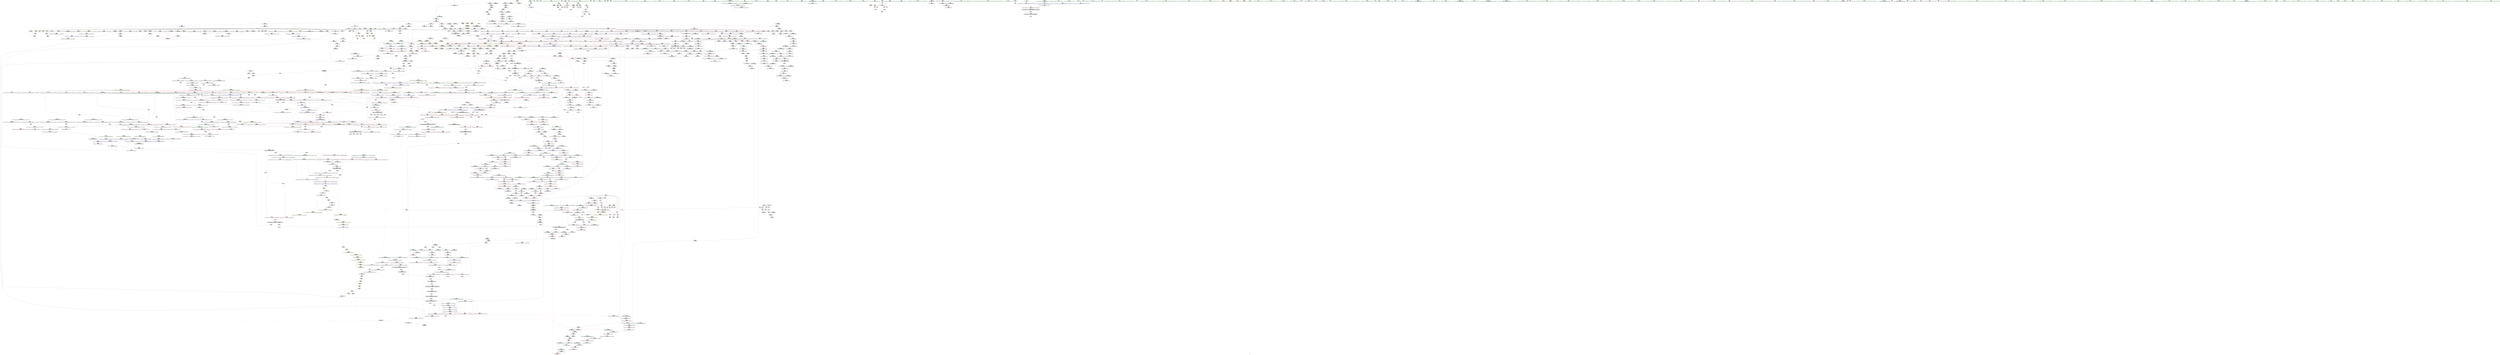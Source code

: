 digraph "SVFG" {
	label="SVFG";

	Node0x556589e31bd0 [shape=record,color=grey,label="{NodeID: 0\nNullPtr|{|<s34>96}}"];
	Node0x556589e31bd0 -> Node0x55658a370930[style=solid];
	Node0x556589e31bd0 -> Node0x55658a370a30[style=solid];
	Node0x556589e31bd0 -> Node0x55658a370b00[style=solid];
	Node0x556589e31bd0 -> Node0x55658a370bd0[style=solid];
	Node0x556589e31bd0 -> Node0x55658a370ca0[style=solid];
	Node0x556589e31bd0 -> Node0x55658a370d70[style=solid];
	Node0x556589e31bd0 -> Node0x55658a370e40[style=solid];
	Node0x556589e31bd0 -> Node0x55658a370f10[style=solid];
	Node0x556589e31bd0 -> Node0x55658a370fe0[style=solid];
	Node0x556589e31bd0 -> Node0x55658a3710b0[style=solid];
	Node0x556589e31bd0 -> Node0x55658a371180[style=solid];
	Node0x556589e31bd0 -> Node0x55658a371250[style=solid];
	Node0x556589e31bd0 -> Node0x55658a371320[style=solid];
	Node0x556589e31bd0 -> Node0x55658a3713f0[style=solid];
	Node0x556589e31bd0 -> Node0x55658a3714c0[style=solid];
	Node0x556589e31bd0 -> Node0x55658a371590[style=solid];
	Node0x556589e31bd0 -> Node0x55658a371660[style=solid];
	Node0x556589e31bd0 -> Node0x55658a371730[style=solid];
	Node0x556589e31bd0 -> Node0x55658a371800[style=solid];
	Node0x556589e31bd0 -> Node0x55658a3718d0[style=solid];
	Node0x556589e31bd0 -> Node0x55658a3719a0[style=solid];
	Node0x556589e31bd0 -> Node0x55658a371a70[style=solid];
	Node0x556589e31bd0 -> Node0x55658a371b40[style=solid];
	Node0x556589e31bd0 -> Node0x55658a371c10[style=solid];
	Node0x556589e31bd0 -> Node0x55658a39e570[style=solid];
	Node0x556589e31bd0 -> Node0x55658a39e670[style=solid];
	Node0x556589e31bd0 -> Node0x55658a39e970[style=solid];
	Node0x556589e31bd0 -> Node0x55658a3a0bc0[style=solid];
	Node0x556589e31bd0 -> Node0x55658a3a0c90[style=solid];
	Node0x556589e31bd0 -> Node0x55658a3a0d60[style=solid];
	Node0x556589e31bd0 -> Node0x55658a3a2b70[style=solid];
	Node0x556589e31bd0 -> Node0x55658a3d26e0[style=solid];
	Node0x556589e31bd0 -> Node0x55658a3d5800[style=solid];
	Node0x556589e31bd0 -> Node0x55658a3d5f80[style=solid];
	Node0x556589e31bd0:s34 -> Node0x55658a4cd690[style=solid,color=red];
	Node0x55658a424b00 [shape=record,color=black,label="{NodeID: 1882\nMR_32V_3 = PHI(MR_32V_4, MR_32V_2, )\npts\{670001 \}\n|{<s0>6|<s1>6}}"];
	Node0x55658a424b00:s0 -> Node0x55658a41c900[style=dashed,color=blue];
	Node0x55658a424b00:s1 -> Node0x55658a427d00[style=dashed,color=blue];
	Node0x55658a374580 [shape=record,color=red,label="{NodeID: 775\n537\<--529\n\<--__last.addr\n_ZSt8_DestroyIPiiEvT_S1_RSaIT0_E\n|{<s0>40}}"];
	Node0x55658a374580:s0 -> Node0x55658a4ce830[style=solid,color=red];
	Node0x55658a4c24b0 [shape=record,color=black,label="{NodeID: 2657\n1704 = PHI(1802, )\n}"];
	Node0x55658a4c24b0 -> Node0x55658a3d3880[style=solid];
	Node0x55658a36ae50 [shape=record,color=black,label="{NodeID: 443\n1342\<--1331\n\<--agg.tmp2\n_ZSt18uninitialized_copyISt13move_iteratorIPiES1_ET0_T_S4_S3_\n}"];
	Node0x55658a36ae50 -> Node0x55658a384360[style=solid];
	Node0x55658a35e470 [shape=record,color=green,label="{NodeID: 111\n612\<--613\n.addr\<--.addr_field_insensitive\n_ZNSt12_Destroy_auxILb1EE9__destroyIPiEEvT_S3_\n}"];
	Node0x55658a35e470 -> Node0x55658a3a1720[style=solid];
	Node0x55658a379fb0 [shape=record,color=red,label="{NodeID: 886\n1384\<--1367\n\<--__result.addr\n_ZNSt20__uninitialized_copyILb1EE13__uninit_copyISt13move_iteratorIPiES3_EET0_T_S6_S5_\n|{<s0>109}}"];
	Node0x55658a379fb0:s0 -> Node0x55658a4c8020[style=solid,color=red];
	Node0x55658a4cfd90 [shape=record,color=black,label="{NodeID: 2768\n720 = PHI(267, 798, )\n2nd arg _ZNSt16allocator_traitsISaIiEE9constructIiJRKiEEEvRS0_PT_DpOT0_ }"];
	Node0x55658a4cfd90 -> Node0x55658a3a2420[style=solid];
	Node0x55658a380a80 [shape=record,color=purple,label="{NodeID: 554\n377\<--375\n_M_finish\<--\n_ZNSt6vectorIiSaIiEE3endEv\n|{<s0>24}}"];
	Node0x55658a380a80:s0 -> Node0x55658a4d06a0[style=solid,color=red];
	Node0x55658a363450 [shape=record,color=green,label="{NodeID: 222\n1367\<--1368\n__result.addr\<--__result.addr_field_insensitive\n_ZNSt20__uninitialized_copyILb1EE13__uninit_copyISt13move_iteratorIPiES3_EET0_T_S6_S5_\n}"];
	Node0x55658a363450 -> Node0x55658a379fb0[style=solid];
	Node0x55658a363450 -> Node0x55658a3a5ea0[style=solid];
	Node0x55658a39f360 [shape=record,color=blue,label="{NodeID: 997\n78\<--142\nflag\<--\n_Z7processv\n}"];
	Node0x55658a39f360 -> Node0x55658a39f5d0[style=dashed];
	Node0x55658a39f360 -> Node0x55658a414ef0[style=dashed];
	Node0x55658a3864b0 [shape=record,color=purple,label="{NodeID: 665\n2000\<--1672\noffset_0\<--\n}"];
	Node0x55658a3864b0 -> Node0x55658a39da10[style=solid];
	Node0x55658a371660 [shape=record,color=black,label="{NodeID: 333\n834\<--3\n\<--dummyVal\n_ZNSt6vectorIiSaIiEE17_M_realloc_insertIJRKiEEEvN9__gnu_cxx17__normal_iteratorIPiS1_EEDpOT_\n}"];
	Node0x55658a371660 -> Node0x55658a3a2f80[style=solid];
	Node0x55658a3a4d90 [shape=record,color=blue,label="{NodeID: 1108\n1210\<--1209\nthis.addr\<--this\n_ZNK9__gnu_cxx13new_allocatorIiE8max_sizeEv\n}"];
	Node0x55658a3a4d90 -> Node0x55658a379450[style=dashed];
	Node0x55658a35ab20 [shape=record,color=green,label="{NodeID: 1\n7\<--1\n.str\<--dummyObj\nGlob }"];
	Node0x55658a425000 [shape=record,color=black,label="{NodeID: 1883\nMR_34V_2 = PHI(MR_34V_3, MR_34V_1, )\npts\{670002 \}\n|{<s0>6|<s1>6}}"];
	Node0x55658a425000:s0 -> Node0x55658a41ce00[style=dashed,color=blue];
	Node0x55658a425000:s1 -> Node0x55658a428200[style=dashed,color=blue];
	Node0x55658a374650 [shape=record,color=red,label="{NodeID: 776\n547\<--544\nthis1\<--this.addr\n_ZNSt12_Vector_baseIiSaIiEE19_M_get_Tp_allocatorEv\n}"];
	Node0x55658a374650 -> Node0x55658a3811d0[style=solid];
	Node0x55658a4c25f0 [shape=record,color=black,label="{NodeID: 2658\n1740 = PHI(1763, )\n}"];
	Node0x55658a36af20 [shape=record,color=black,label="{NodeID: 444\n1317\<--1350\n_ZSt18uninitialized_copyISt13move_iteratorIPiES1_ET0_T_S4_S3__ret\<--call\n_ZSt18uninitialized_copyISt13move_iteratorIPiES1_ET0_T_S4_S3_\n|{<s0>102}}"];
	Node0x55658a36af20:s0 -> Node0x55658a4c10b0[style=solid,color=blue];
	Node0x55658a35e540 [shape=record,color=green,label="{NodeID: 112\n614\<--615\n.addr1\<--.addr1_field_insensitive\n_ZNSt12_Destroy_auxILb1EE9__destroyIPiEEvT_S3_\n}"];
	Node0x55658a35e540 -> Node0x55658a3a17f0[style=solid];
	Node0x55658a37a080 [shape=record,color=red,label="{NodeID: 887\n1386\<--1385\n\<--coerce.dive3\n_ZNSt20__uninitialized_copyILb1EE13__uninit_copyISt13move_iteratorIPiES3_EET0_T_S6_S5_\n|{<s0>109}}"];
	Node0x55658a37a080:s0 -> Node0x55658a4c7e00[style=solid,color=red];
	Node0x55658a4cfee0 [shape=record,color=black,label="{NodeID: 2769\n933 = PHI(731, )\n0th arg _ZN9__gnu_cxx13new_allocatorIiE9constructIiJRKiEEEvPT_DpOT0_ }"];
	Node0x55658a4cfee0 -> Node0x55658a3a3460[style=solid];
	Node0x55658a380b50 [shape=record,color=purple,label="{NodeID: 555\n397\<--396\n_M_impl\<--\n_ZNSt6vectorIiSaIiEED2Ev\n}"];
	Node0x55658a363520 [shape=record,color=green,label="{NodeID: 223\n1369\<--1370\nagg.tmp\<--agg.tmp_field_insensitive\n_ZNSt20__uninitialized_copyILb1EE13__uninit_copyISt13move_iteratorIPiES3_EET0_T_S6_S5_\n}"];
	Node0x55658a363520 -> Node0x55658a36b190[style=solid];
	Node0x55658a363520 -> Node0x55658a3846a0[style=solid];
	Node0x55658a43cb50 [shape=record,color=yellow,style=double,label="{NodeID: 2105\n428V_1 = ENCHI(MR_428V_0)\npts\{18490000 \}\nFun[_ZSt18__next_permutationIN9__gnu_cxx17__normal_iteratorIPiSt6vectorIiSaIiEEEENS0_5__ops15_Iter_less_iterEEbT_S9_T0_]}"];
	Node0x55658a43cb50 -> Node0x55658a39de20[style=dashed];
	Node0x55658a39f430 [shape=record,color=blue,label="{NodeID: 998\n76\<--90\nk\<--\n_Z7processv\n}"];
	Node0x55658a39f430 -> Node0x55658a42dc00[style=dashed];
	Node0x55658a386580 [shape=record,color=purple,label="{NodeID: 666\n2002\<--1675\noffset_0\<--\n}"];
	Node0x55658a386580 -> Node0x55658a3a7e50[style=solid];
	Node0x55658a459e70 [shape=record,color=yellow,style=double,label="{NodeID: 2548\n24V_2 = CSCHI(MR_24V_1)\npts\{1257 \}\nCS[]|{<s0>11}}"];
	Node0x55658a459e70:s0 -> Node0x55658a458c70[style=dashed,color=blue];
	Node0x55658a371730 [shape=record,color=black,label="{NodeID: 334\n852\<--3\n\<--dummyVal\n_ZNSt6vectorIiSaIiEE17_M_realloc_insertIJRKiEEEvN9__gnu_cxx17__normal_iteratorIPiS1_EEDpOT_\n}"];
	Node0x55658a3a4e60 [shape=record,color=blue,label="{NodeID: 1109\n1219\<--1217\n__a.addr\<--__a\n_ZNSt16allocator_traitsISaIiEE8allocateERS0_m\n}"];
	Node0x55658a3a4e60 -> Node0x55658a379520[style=dashed];
	Node0x55658a35ae60 [shape=record,color=green,label="{NodeID: 2\n9\<--1\n.str.1\<--dummyObj\nGlob }"];
	Node0x55658a425500 [shape=record,color=black,label="{NodeID: 1884\nMR_53V_2 = PHI(MR_53V_3, MR_53V_1, )\npts\{2460000 \}\n}"];
	Node0x55658a374720 [shape=record,color=red,label="{NodeID: 777\n560\<--553\nthis1\<--this.addr\n_ZNSt12_Vector_baseIiSaIiEED2Ev\n|{|<s8>41}}"];
	Node0x55658a374720 -> Node0x55658a3812a0[style=solid];
	Node0x55658a374720 -> Node0x55658a381370[style=solid];
	Node0x55658a374720 -> Node0x55658a381440[style=solid];
	Node0x55658a374720 -> Node0x55658a381510[style=solid];
	Node0x55658a374720 -> Node0x55658a3815e0[style=solid];
	Node0x55658a374720 -> Node0x55658a3816b0[style=solid];
	Node0x55658a374720 -> Node0x55658a381780[style=solid];
	Node0x55658a374720 -> Node0x55658a381850[style=solid];
	Node0x55658a374720:s8 -> Node0x55658a4d0c90[style=solid,color=red];
	Node0x55658a4c2700 [shape=record,color=black,label="{NodeID: 2659\n1863 = PHI(1791, )\n}"];
	Node0x55658a36aff0 [shape=record,color=black,label="{NodeID: 445\n1379\<--1363\n\<--__first\n_ZNSt20__uninitialized_copyILb1EE13__uninit_copyISt13move_iteratorIPiES3_EET0_T_S6_S5_\n}"];
	Node0x55658a36aff0 -> Node0x55658a384910[style=solid];
	Node0x55658a35e610 [shape=record,color=green,label="{NodeID: 113\n623\<--624\nthis.addr\<--this.addr_field_insensitive\n_ZNSt12_Vector_baseIiSaIiEE13_M_deallocateEPim\n}"];
	Node0x55658a35e610 -> Node0x55658a374cd0[style=solid];
	Node0x55658a35e610 -> Node0x55658a3a18c0[style=solid];
	Node0x55658a37a150 [shape=record,color=red,label="{NodeID: 888\n1388\<--1387\n\<--coerce.dive4\n_ZNSt20__uninitialized_copyILb1EE13__uninit_copyISt13move_iteratorIPiES3_EET0_T_S6_S5_\n|{<s0>109}}"];
	Node0x55658a37a150:s0 -> Node0x55658a4c7f10[style=solid,color=red];
	Node0x55658a4cfff0 [shape=record,color=black,label="{NodeID: 2770\n934 = PHI(732, )\n1st arg _ZN9__gnu_cxx13new_allocatorIiE9constructIiJRKiEEEvPT_DpOT0_ }"];
	Node0x55658a4cfff0 -> Node0x55658a3a3530[style=solid];
	Node0x55658a380c20 [shape=record,color=purple,label="{NodeID: 556\n398\<--396\n_M_start\<--\n_ZNSt6vectorIiSaIiEED2Ev\n}"];
	Node0x55658a380c20 -> Node0x55658a38b520[style=solid];
	Node0x55658a3635f0 [shape=record,color=green,label="{NodeID: 224\n1371\<--1372\nagg.tmp2\<--agg.tmp2_field_insensitive\n_ZNSt20__uninitialized_copyILb1EE13__uninit_copyISt13move_iteratorIPiES3_EET0_T_S6_S5_\n}"];
	Node0x55658a3635f0 -> Node0x55658a36b260[style=solid];
	Node0x55658a3635f0 -> Node0x55658a384770[style=solid];
	Node0x55658a43cc30 [shape=record,color=yellow,style=double,label="{NodeID: 2106\n2V_1 = ENCHI(MR_2V_0)\npts\{6 \}\nFun[_GLOBAL__sub_I_imai0917_0_0.cpp]|{<s0>171}}"];
	Node0x55658a43cc30:s0 -> Node0x55658a39ea70[style=dashed,color=red];
	Node0x55658a39f500 [shape=record,color=blue,label="{NodeID: 999\n64\<--154\ni\<--\n_Z7processv\n}"];
	Node0x55658a39f500 -> Node0x55658a389640[style=dashed];
	Node0x55658a39f500 -> Node0x55658a389710[style=dashed];
	Node0x55658a39f500 -> Node0x55658a39f500[style=dashed];
	Node0x55658a39f500 -> Node0x55658a4149f0[style=dashed];
	Node0x55658a386650 [shape=record,color=purple,label="{NodeID: 667\n2003\<--1676\noffset_0\<--\n}"];
	Node0x55658a386650 -> Node0x55658a39dae0[style=solid];
	Node0x55658a459fd0 [shape=record,color=yellow,style=double,label="{NodeID: 2549\n71V_2 = CSCHI(MR_71V_1)\npts\{3530000 \}\nCS[]}"];
	Node0x55658a459fd0 -> Node0x55658a38b110[style=dashed];
	Node0x55658a371800 [shape=record,color=black,label="{NodeID: 335\n853\<--3\n\<--dummyVal\n_ZNSt6vectorIiSaIiEE17_M_realloc_insertIJRKiEEEvN9__gnu_cxx17__normal_iteratorIPiS1_EEDpOT_\n}"];
	Node0x55658a371800 -> Node0x55658a3a3050[style=solid];
	Node0x55658a3a4f30 [shape=record,color=blue,label="{NodeID: 1110\n1221\<--1218\n__n.addr\<--__n\n_ZNSt16allocator_traitsISaIiEE8allocateERS0_m\n}"];
	Node0x55658a3a4f30 -> Node0x55658a3795f0[style=dashed];
	Node0x55658a35af20 [shape=record,color=green,label="{NodeID: 3\n13\<--1\n.str.3\<--dummyObj\nGlob }"];
	Node0x55658a3747f0 [shape=record,color=red,label="{NodeID: 778\n591\<--555\nexn\<--exn.slot\n_ZNSt12_Vector_baseIiSaIiEED2Ev\n|{<s0>44}}"];
	Node0x55658a3747f0:s0 -> Node0x55658a4cf450[style=solid,color=red];
	Node0x55658a4c2810 [shape=record,color=black,label="{NodeID: 2660\n1865 = PHI(1935, )\n}"];
	Node0x55658a36b0c0 [shape=record,color=black,label="{NodeID: 446\n1382\<--1365\n\<--__last\n_ZNSt20__uninitialized_copyILb1EE13__uninit_copyISt13move_iteratorIPiES3_EET0_T_S6_S5_\n}"];
	Node0x55658a36b0c0 -> Node0x55658a384ab0[style=solid];
	Node0x55658a363ac0 [shape=record,color=green,label="{NodeID: 114\n625\<--626\n__p.addr\<--__p.addr_field_insensitive\n_ZNSt12_Vector_baseIiSaIiEE13_M_deallocateEPim\n}"];
	Node0x55658a363ac0 -> Node0x55658a374da0[style=solid];
	Node0x55658a363ac0 -> Node0x55658a374e70[style=solid];
	Node0x55658a363ac0 -> Node0x55658a3a1990[style=solid];
	Node0x55658a37a220 [shape=record,color=red,label="{NodeID: 889\n1426\<--1401\n\<--__result.addr\n_ZSt4copyISt13move_iteratorIPiES1_ET0_T_S4_S3_\n|{<s0>114}}"];
	Node0x55658a37a220:s0 -> Node0x55658a4c6450[style=solid,color=red];
	Node0x55658a4d0100 [shape=record,color=black,label="{NodeID: 2771\n935 = PHI(734, )\n2nd arg _ZN9__gnu_cxx13new_allocatorIiE9constructIiJRKiEEEvPT_DpOT0_ }"];
	Node0x55658a4d0100 -> Node0x55658a3a3600[style=solid];
	Node0x55658a380cf0 [shape=record,color=purple,label="{NodeID: 557\n401\<--400\n_M_impl2\<--\n_ZNSt6vectorIiSaIiEED2Ev\n}"];
	Node0x55658a3636c0 [shape=record,color=green,label="{NodeID: 225\n1390\<--1391\n_ZSt4copyISt13move_iteratorIPiES1_ET0_T_S4_S3_\<--_ZSt4copyISt13move_iteratorIPiES1_ET0_T_S4_S3__field_insensitive\n}"];
	Node0x55658a43cd40 [shape=record,color=yellow,style=double,label="{NodeID: 2107\n4V_1 = ENCHI(MR_4V_0)\npts\{12 \}\nFun[_GLOBAL__sub_I_imai0917_0_0.cpp]|{<s0>172}}"];
	Node0x55658a43cd40:s0 -> Node0x55658a39eb40[style=dashed,color=red];
	Node0x55658a39f5d0 [shape=record,color=blue,label="{NodeID: 1000\n78\<--164\nflag\<--\n_Z7processv\n}"];
	Node0x55658a39f5d0 -> Node0x55658a414ef0[style=dashed];
	Node0x55658a386720 [shape=record,color=purple,label="{NodeID: 668\n2005\<--1678\noffset_0\<--\n}"];
	Node0x55658a386720 -> Node0x55658a3a7f20[style=solid];
	Node0x55658a45a130 [shape=record,color=yellow,style=double,label="{NodeID: 2550\n77V_2 = CSCHI(MR_77V_1)\npts\{3700000 \}\nCS[]}"];
	Node0x55658a45a130 -> Node0x55658a38b2b0[style=dashed];
	Node0x55658a3718d0 [shape=record,color=black,label="{NodeID: 336\n855\<--3\n\<--dummyVal\n_ZNSt6vectorIiSaIiEE17_M_realloc_insertIJRKiEEEvN9__gnu_cxx17__normal_iteratorIPiS1_EEDpOT_\n}"];
	Node0x55658a3718d0 -> Node0x55658a3a3120[style=solid];
	Node0x55658a3a5000 [shape=record,color=blue,label="{NodeID: 1111\n1236\<--1233\nthis.addr\<--this\n_ZN9__gnu_cxx13new_allocatorIiE8allocateEmPKv\n}"];
	Node0x55658a3a5000 -> Node0x55658a3796c0[style=dashed];
	Node0x55658a35afe0 [shape=record,color=green,label="{NodeID: 4\n15\<--1\n.str.4\<--dummyObj\nGlob }"];
	Node0x55658a3748c0 [shape=record,color=red,label="{NodeID: 779\n563\<--562\n\<--_M_start\n_ZNSt12_Vector_baseIiSaIiEED2Ev\n|{<s0>41}}"];
	Node0x55658a3748c0:s0 -> Node0x55658a4d0f70[style=solid,color=red];
	Node0x55658a4c2920 [shape=record,color=black,label="{NodeID: 2661\n1880 = PHI(1780, )\n}"];
	Node0x55658a36b190 [shape=record,color=black,label="{NodeID: 447\n1378\<--1369\n\<--agg.tmp\n_ZNSt20__uninitialized_copyILb1EE13__uninit_copyISt13move_iteratorIPiES3_EET0_T_S6_S5_\n}"];
	Node0x55658a36b190 -> Node0x55658a384840[style=solid];
	Node0x55658a363b50 [shape=record,color=green,label="{NodeID: 115\n627\<--628\n__n.addr\<--__n.addr_field_insensitive\n_ZNSt12_Vector_baseIiSaIiEE13_M_deallocateEPim\n}"];
	Node0x55658a363b50 -> Node0x55658a374f40[style=solid];
	Node0x55658a363b50 -> Node0x55658a3a1a60[style=solid];
	Node0x55658a37a2f0 [shape=record,color=red,label="{NodeID: 890\n1416\<--1415\n\<--coerce.dive2\n_ZSt4copyISt13move_iteratorIPiES1_ET0_T_S4_S3_\n|{<s0>111}}"];
	Node0x55658a37a2f0:s0 -> Node0x55658a4c5280[style=solid,color=red];
	Node0x55658a4d0210 [shape=record,color=black,label="{NodeID: 2772\n1111 = PHI(844, )\n0th arg _ZNSt16allocator_traitsISaIiEE7destroyIiEEvRS0_PT_ }"];
	Node0x55658a4d0210 -> Node0x55658a3a4570[style=solid];
	Node0x55658a380dc0 [shape=record,color=purple,label="{NodeID: 558\n402\<--400\n_M_finish\<--\n_ZNSt6vectorIiSaIiEED2Ev\n}"];
	Node0x55658a380dc0 -> Node0x55658a38b5f0[style=solid];
	Node0x55658a3637c0 [shape=record,color=green,label="{NodeID: 226\n1397\<--1398\n__first\<--__first_field_insensitive\n_ZSt4copyISt13move_iteratorIPiES1_ET0_T_S4_S3_\n}"];
	Node0x55658a3637c0 -> Node0x55658a36b400[style=solid];
	Node0x55658a3637c0 -> Node0x55658a384b80[style=solid];
	Node0x55658a43ce20 [shape=record,color=yellow,style=double,label="{NodeID: 2108\n251V_1 = ENCHI(MR_251V_0)\npts\{968 \}\nFun[_ZSt3maxImERKT_S2_S2_]}"];
	Node0x55658a43ce20 -> Node0x55658a3791e0[style=dashed];
	Node0x55658a39f6a0 [shape=record,color=blue,label="{NodeID: 1001\n74\<--171\nt\<--add\n_Z7processv\n}"];
	Node0x55658a39f6a0 -> Node0x55658a42d700[style=dashed];
	Node0x55658a3867f0 [shape=record,color=purple,label="{NodeID: 669\n2006\<--1679\noffset_0\<--\n}"];
	Node0x55658a3867f0 -> Node0x55658a39dbb0[style=solid];
	Node0x55658a3719a0 [shape=record,color=black,label="{NodeID: 337\n923\<--3\nlpad.val\<--dummyVal\n_ZNSt6vectorIiSaIiEE17_M_realloc_insertIJRKiEEEvN9__gnu_cxx17__normal_iteratorIPiS1_EEDpOT_\n}"];
	Node0x55658a3a50d0 [shape=record,color=blue,label="{NodeID: 1112\n1238\<--1234\n__n.addr\<--__n\n_ZN9__gnu_cxx13new_allocatorIiE8allocateEmPKv\n}"];
	Node0x55658a3a50d0 -> Node0x55658a379790[style=dashed];
	Node0x55658a3a50d0 -> Node0x55658a379860[style=dashed];
	Node0x55658a35b0a0 [shape=record,color=green,label="{NodeID: 5\n17\<--1\n.str.5\<--dummyObj\nGlob }"];
	Node0x55658a374990 [shape=record,color=red,label="{NodeID: 780\n566\<--565\n\<--_M_end_of_storage\n_ZNSt12_Vector_baseIiSaIiEED2Ev\n}"];
	Node0x55658a374990 -> Node0x55658a3737b0[style=solid];
	Node0x55658a4c2a60 [shape=record,color=black,label="{NodeID: 2662\n1881 = PHI(1791, )\n}"];
	Node0x55658a36b260 [shape=record,color=black,label="{NodeID: 448\n1381\<--1371\n\<--agg.tmp2\n_ZNSt20__uninitialized_copyILb1EE13__uninit_copyISt13move_iteratorIPiES3_EET0_T_S6_S5_\n}"];
	Node0x55658a36b260 -> Node0x55658a3849e0[style=solid];
	Node0x55658a363c20 [shape=record,color=green,label="{NodeID: 116\n641\<--642\n_ZNSt16allocator_traitsISaIiEE10deallocateERS0_Pim\<--_ZNSt16allocator_traitsISaIiEE10deallocateERS0_Pim_field_insensitive\n}"];
	Node0x55658a37a3c0 [shape=record,color=red,label="{NodeID: 891\n1424\<--1423\n\<--coerce.dive4\n_ZSt4copyISt13move_iteratorIPiES1_ET0_T_S4_S3_\n|{<s0>113}}"];
	Node0x55658a37a3c0:s0 -> Node0x55658a4c5280[style=solid,color=red];
	Node0x55658a4d0350 [shape=record,color=black,label="{NodeID: 2773\n1112 = PHI(847, )\n1st arg _ZNSt16allocator_traitsISaIiEE7destroyIiEEvRS0_PT_ }"];
	Node0x55658a4d0350 -> Node0x55658a3a4640[style=solid];
	Node0x55658a380e90 [shape=record,color=purple,label="{NodeID: 559\n471\<--470\n_M_impl\<--this1\n_ZNSt12_Vector_baseIiSaIiEEC2Ev\n|{<s0>35}}"];
	Node0x55658a380e90:s0 -> Node0x55658a4c48b0[style=solid,color=red];
	Node0x55658a363890 [shape=record,color=green,label="{NodeID: 227\n1399\<--1400\n__last\<--__last_field_insensitive\n_ZSt4copyISt13move_iteratorIPiES1_ET0_T_S4_S3_\n}"];
	Node0x55658a363890 -> Node0x55658a36b4d0[style=solid];
	Node0x55658a363890 -> Node0x55658a384c50[style=solid];
	Node0x55658a43cf30 [shape=record,color=yellow,style=double,label="{NodeID: 2109\n257V_1 = ENCHI(MR_257V_0)\npts\{974 \}\nFun[_ZSt3maxImERKT_S2_S2_]}"];
	Node0x55658a43cf30 -> Node0x55658a379110[style=dashed];
	Node0x55658a39f770 [shape=record,color=blue,label="{NodeID: 1002\n76\<--175\nk\<--inc20\n_Z7processv\n}"];
	Node0x55658a39f770 -> Node0x55658a42dc00[style=dashed];
	Node0x55658a3868c0 [shape=record,color=purple,label="{NodeID: 670\n2008\<--1689\noffset_0\<--\n}"];
	Node0x55658a3868c0 -> Node0x55658a3a7ff0[style=solid];
	Node0x55658a45a3f0 [shape=record,color=yellow,style=double,label="{NodeID: 2552\n42V_2 = CSCHI(MR_42V_1)\npts\{670000 670001 670002 \}\nCS[]|{<s0>14}}"];
	Node0x55658a45a3f0:s0 -> Node0x55658a4597b0[style=dashed,color=blue];
	Node0x55658a371a70 [shape=record,color=black,label="{NodeID: 338\n924\<--3\nlpad.val43\<--dummyVal\n_ZNSt6vectorIiSaIiEE17_M_realloc_insertIJRKiEEEvN9__gnu_cxx17__normal_iteratorIPiS1_EEDpOT_\n}"];
	Node0x55658a3a51a0 [shape=record,color=blue,label="{NodeID: 1113\n1240\<--1235\n.addr\<--\n_ZN9__gnu_cxx13new_allocatorIiE8allocateEmPKv\n}"];
	Node0x55658a35b920 [shape=record,color=green,label="{NodeID: 6\n19\<--1\n.str.6\<--dummyObj\nGlob }"];
	Node0x55658a374a60 [shape=record,color=red,label="{NodeID: 781\n569\<--568\n\<--_M_start4\n_ZNSt12_Vector_baseIiSaIiEED2Ev\n}"];
	Node0x55658a374a60 -> Node0x55658a373880[style=solid];
	Node0x55658a4c2ba0 [shape=record,color=black,label="{NodeID: 2663\n1913 = PHI(1928, )\n}"];
	Node0x55658a4c2ba0 -> Node0x55658a39c900[style=solid];
	Node0x55658a36b330 [shape=record,color=black,label="{NodeID: 449\n1359\<--1389\n_ZNSt20__uninitialized_copyILb1EE13__uninit_copyISt13move_iteratorIPiES3_EET0_T_S6_S5__ret\<--call\n_ZNSt20__uninitialized_copyILb1EE13__uninit_copyISt13move_iteratorIPiES3_EET0_T_S6_S5_\n|{<s0>106}}"];
	Node0x55658a36b330:s0 -> Node0x55658a4c11f0[style=solid,color=blue];
	Node0x55658a363cf0 [shape=record,color=green,label="{NodeID: 117\n647\<--648\nthis.addr\<--this.addr_field_insensitive\n_ZNSt12_Vector_baseIiSaIiEE12_Vector_implD2Ev\n}"];
	Node0x55658a363cf0 -> Node0x55658a375010[style=solid];
	Node0x55658a363cf0 -> Node0x55658a3a1b30[style=solid];
	Node0x55658a37a490 [shape=record,color=red,label="{NodeID: 892\n1444\<--1435\n\<--__first.addr\n_ZSt14__copy_move_a2ILb1EPiS0_ET1_T0_S2_S1_\n|{<s0>115}}"];
	Node0x55658a37a490:s0 -> Node0x55658a4d12f0[style=solid,color=red];
	Node0x55658a4d0490 [shape=record,color=black,label="{NodeID: 2774\n1585 = PHI(352, 369, )\n0th arg _ZN9__gnu_cxx17__normal_iteratorIPiSt6vectorIiSaIiEEEC2ERKS1_ }"];
	Node0x55658a4d0490 -> Node0x55658a3a7630[style=solid];
	Node0x55658a380f60 [shape=record,color=purple,label="{NodeID: 560\n498\<--493\n_M_start\<--this1\n_ZNSt12_Vector_baseIiSaIiEE12_Vector_implC2Ev\n}"];
	Node0x55658a380f60 -> Node0x55658a3a0bc0[style=solid];
	Node0x55658a363960 [shape=record,color=green,label="{NodeID: 228\n1401\<--1402\n__result.addr\<--__result.addr_field_insensitive\n_ZSt4copyISt13move_iteratorIPiES1_ET0_T_S4_S3_\n}"];
	Node0x55658a363960 -> Node0x55658a37a220[style=solid];
	Node0x55658a363960 -> Node0x55658a3a62b0[style=solid];
	Node0x55658a39f840 [shape=record,color=blue,label="{NodeID: 1003\n72\<--182\nres\<--\n_Z7processv\n}"];
	Node0x55658a39f840 -> Node0x55658a41ab00[style=dashed];
	Node0x55658a386990 [shape=record,color=purple,label="{NodeID: 671\n2009\<--1690\noffset_0\<--\n}"];
	Node0x55658a386990 -> Node0x55658a39dc80[style=solid];
	Node0x55658a45a550 [shape=record,color=yellow,style=double,label="{NodeID: 2553\n24V_2 = CSCHI(MR_24V_1)\npts\{1257 \}\nCS[]|{<s0>61}}"];
	Node0x55658a45a550:s0 -> Node0x55658a439420[style=dashed,color=red];
	Node0x55658a371b40 [shape=record,color=black,label="{NodeID: 339\n926\<--3\n\<--dummyVal\n_ZNSt6vectorIiSaIiEE17_M_realloc_insertIJRKiEEEvN9__gnu_cxx17__normal_iteratorIPiS1_EEDpOT_\n}"];
	Node0x55658a3a5270 [shape=record,color=blue,label="{NodeID: 1114\n1282\<--1266\ncoerce.dive\<--__first.coerce\n_ZSt22__uninitialized_copy_aISt13move_iteratorIPiES1_iET0_T_S4_S3_RSaIT1_E\n}"];
	Node0x55658a3a5270 -> Node0x55658a39d120[style=dashed];
	Node0x55658a35b9b0 [shape=record,color=green,label="{NodeID: 7\n21\<--1\n.str.7\<--dummyObj\nGlob }"];
	Node0x55658a374b30 [shape=record,color=red,label="{NodeID: 782\n603\<--597\n\<--__first.addr\n_ZSt8_DestroyIPiEvT_S1_\n|{<s0>45}}"];
	Node0x55658a374b30:s0 -> Node0x55658a4cdd60[style=solid,color=red];
	Node0x55658a4c2d70 [shape=record,color=black,label="{NodeID: 2664\n1919 = PHI(1928, )\n}"];
	Node0x55658a4c2d70 -> Node0x55658a39c9d0[style=solid];
	Node0x55658a36b400 [shape=record,color=black,label="{NodeID: 450\n1413\<--1397\n\<--__first\n_ZSt4copyISt13move_iteratorIPiES1_ET0_T_S4_S3_\n}"];
	Node0x55658a36b400 -> Node0x55658a384f90[style=solid];
	Node0x55658a363dc0 [shape=record,color=green,label="{NodeID: 118\n653\<--654\n_ZNSaIiED2Ev\<--_ZNSaIiED2Ev_field_insensitive\n}"];
	Node0x55658a37a560 [shape=record,color=red,label="{NodeID: 893\n1448\<--1437\n\<--__last.addr\n_ZSt14__copy_move_a2ILb1EPiS0_ET1_T0_S2_S1_\n|{<s0>116}}"];
	Node0x55658a37a560:s0 -> Node0x55658a4d12f0[style=solid,color=red];
	Node0x55658a4d06a0 [shape=record,color=black,label="{NodeID: 2775\n1586 = PHI(360, 377, )\n1st arg _ZN9__gnu_cxx17__normal_iteratorIPiSt6vectorIiSaIiEEEC2ERKS1_ }"];
	Node0x55658a4d06a0 -> Node0x55658a3a7700[style=solid];
	Node0x55658a381030 [shape=record,color=purple,label="{NodeID: 561\n500\<--493\n_M_finish\<--this1\n_ZNSt12_Vector_baseIiSaIiEE12_Vector_implC2Ev\n}"];
	Node0x55658a381030 -> Node0x55658a3a0c90[style=solid];
	Node0x55658a363a30 [shape=record,color=green,label="{NodeID: 229\n1403\<--1404\nagg.tmp\<--agg.tmp_field_insensitive\n_ZSt4copyISt13move_iteratorIPiES1_ET0_T_S4_S3_\n}"];
	Node0x55658a363a30 -> Node0x55658a36b5a0[style=solid];
	Node0x55658a363a30 -> Node0x55658a384d20[style=solid];
	Node0x55658a39f910 [shape=record,color=blue,label="{NodeID: 1004\n189\<--186\ncoerce.dive\<--call25\n_Z7processv\n}"];
	Node0x55658a39f910 -> Node0x55658a38a340[style=dashed];
	Node0x55658a39f910 -> Node0x55658a39f910[style=dashed];
	Node0x55658a386a60 [shape=record,color=purple,label="{NodeID: 672\n2011\<--1693\noffset_0\<--\n}"];
	Node0x55658a386a60 -> Node0x55658a3a80c0[style=solid];
	Node0x55658a45a6b0 [shape=record,color=yellow,style=double,label="{NodeID: 2554\n24V_2 = CSCHI(MR_24V_1)\npts\{1257 \}\nCS[]|{<s0>16|<s1>58}}"];
	Node0x55658a45a6b0:s0 -> Node0x55658a424100[style=dashed,color=blue];
	Node0x55658a45a6b0:s1 -> Node0x55658a45a550[style=dashed,color=blue];
	Node0x55658a371c10 [shape=record,color=black,label="{NodeID: 340\n927\<--3\n\<--dummyVal\n_ZNSt6vectorIiSaIiEE17_M_realloc_insertIJRKiEEEvN9__gnu_cxx17__normal_iteratorIPiS1_EEDpOT_\n|{<s0>75}}"];
	Node0x55658a371c10:s0 -> Node0x55658a4cf450[style=solid,color=red];
	Node0x55658a3a5340 [shape=record,color=blue,label="{NodeID: 1115\n1284\<--1267\ncoerce.dive1\<--__last.coerce\n_ZSt22__uninitialized_copy_aISt13move_iteratorIPiES1_iET0_T_S4_S3_RSaIT1_E\n}"];
	Node0x55658a3a5340 -> Node0x55658a39d1f0[style=dashed];
	Node0x55658a35ba40 [shape=record,color=green,label="{NodeID: 8\n23\<--1\n.str.8\<--dummyObj\nGlob }"];
	Node0x55658a374c00 [shape=record,color=red,label="{NodeID: 783\n604\<--599\n\<--__last.addr\n_ZSt8_DestroyIPiEvT_S1_\n|{<s0>45}}"];
	Node0x55658a374c00:s0 -> Node0x55658a4cde70[style=solid,color=red];
	Node0x55658a4c2eb0 [shape=record,color=black,label="{NodeID: 2665\n1923 = PHI(1928, )\n}"];
	Node0x55658a4c2eb0 -> Node0x55658a39caa0[style=solid];
	Node0x55658a36b4d0 [shape=record,color=black,label="{NodeID: 451\n1421\<--1399\n\<--__last\n_ZSt4copyISt13move_iteratorIPiES1_ET0_T_S4_S3_\n}"];
	Node0x55658a36b4d0 -> Node0x55658a385130[style=solid];
	Node0x55658a363ec0 [shape=record,color=green,label="{NodeID: 119\n660\<--661\n__a.addr\<--__a.addr_field_insensitive\n_ZNSt16allocator_traitsISaIiEE10deallocateERS0_Pim\n}"];
	Node0x55658a363ec0 -> Node0x55658a3750e0[style=solid];
	Node0x55658a363ec0 -> Node0x55658a3a1c00[style=solid];
	Node0x55658a37a630 [shape=record,color=red,label="{NodeID: 894\n1450\<--1439\n\<--__result.addr\n_ZSt14__copy_move_a2ILb1EPiS0_ET1_T0_S2_S1_\n|{<s0>117}}"];
	Node0x55658a37a630:s0 -> Node0x55658a4d12f0[style=solid,color=red];
	Node0x55658a4d0820 [shape=record,color=black,label="{NodeID: 2776\n1318 = PHI(1296, )\n0th arg _ZSt18uninitialized_copyISt13move_iteratorIPiES1_ET0_T_S4_S3_ }"];
	Node0x55658a4d0820 -> Node0x55658a3a5820[style=solid];
	Node0x55658a381100 [shape=record,color=purple,label="{NodeID: 562\n502\<--493\n_M_end_of_storage\<--this1\n_ZNSt12_Vector_baseIiSaIiEE12_Vector_implC2Ev\n}"];
	Node0x55658a381100 -> Node0x55658a3a0d60[style=solid];
	Node0x55658a36bec0 [shape=record,color=green,label="{NodeID: 230\n1405\<--1406\nagg.tmp3\<--agg.tmp3_field_insensitive\n_ZSt4copyISt13move_iteratorIPiES1_ET0_T_S4_S3_\n}"];
	Node0x55658a36bec0 -> Node0x55658a36b670[style=solid];
	Node0x55658a36bec0 -> Node0x55658a384df0[style=solid];
	Node0x55658a39f9e0 [shape=record,color=blue,label="{NodeID: 1005\n194\<--191\ncoerce.dive28\<--call27\n_Z7processv\n}"];
	Node0x55658a39f9e0 -> Node0x55658a38a410[style=dashed];
	Node0x55658a39f9e0 -> Node0x55658a39f9e0[style=dashed];
	Node0x55658a386b30 [shape=record,color=purple,label="{NodeID: 673\n2012\<--1694\noffset_0\<--\n}"];
	Node0x55658a386b30 -> Node0x55658a39dd50[style=solid];
	Node0x55658a45a810 [shape=record,color=yellow,style=double,label="{NodeID: 2555\n24V_3 = CSCHI(MR_24V_2)\npts\{1257 \}\nCS[]|{<s0>64}}"];
	Node0x55658a45a810:s0 -> Node0x55658a439420[style=dashed,color=red];
	Node0x55658a371ce0 [shape=record,color=black,label="{NodeID: 341\n429\<--90\nmain_ret\<--\nmain\n}"];
	Node0x55658a3a5410 [shape=record,color=blue,label="{NodeID: 1116\n1274\<--1268\n__result.addr\<--__result\n_ZSt22__uninitialized_copy_aISt13move_iteratorIPiES1_iET0_T_S4_S3_RSaIT1_E\n}"];
	Node0x55658a3a5410 -> Node0x55658a379930[style=dashed];
	Node0x55658a35bb00 [shape=record,color=green,label="{NodeID: 9\n25\<--1\n.str.9\<--dummyObj\nGlob }"];
	Node0x55658a427800 [shape=record,color=black,label="{NodeID: 1891\nMR_30V_5 = PHI(MR_30V_3, MR_30V_4, MR_30V_3, )\npts\{670000 \}\n|{<s0>7}}"];
	Node0x55658a427800:s0 -> Node0x55658a432d00[style=dashed,color=red];
	Node0x55658a374cd0 [shape=record,color=red,label="{NodeID: 784\n632\<--623\nthis1\<--this.addr\n_ZNSt12_Vector_baseIiSaIiEE13_M_deallocateEPim\n}"];
	Node0x55658a374cd0 -> Node0x55658a381920[style=solid];
	Node0x55658a4c2ff0 [shape=record,color=black,label="{NodeID: 2666\n1945 = PHI(1102, )\n}"];
	Node0x55658a4c2ff0 -> Node0x55658a39cde0[style=solid];
	Node0x55658a36b5a0 [shape=record,color=black,label="{NodeID: 452\n1412\<--1403\n\<--agg.tmp\n_ZSt4copyISt13move_iteratorIPiES1_ET0_T_S4_S3_\n}"];
	Node0x55658a36b5a0 -> Node0x55658a384ec0[style=solid];
	Node0x55658a363f90 [shape=record,color=green,label="{NodeID: 120\n662\<--663\n__p.addr\<--__p.addr_field_insensitive\n_ZNSt16allocator_traitsISaIiEE10deallocateERS0_Pim\n}"];
	Node0x55658a363f90 -> Node0x55658a3751b0[style=solid];
	Node0x55658a363f90 -> Node0x55658a3a1cd0[style=solid];
	Node0x55658a416340 [shape=record,color=yellow,style=double,label="{NodeID: 2002\n235V_1 = ENCHI(MR_235V_0)\npts\{7460000 7560000 16050000 16070000 16110000 18470000 18490000 \}\nFun[_ZN9__gnu_cxxmiIPiSt6vectorIiSaIiEEEENS_17__normal_iteratorIT_T0_E15difference_typeERKS8_SB_]}"];
	Node0x55658a416340 -> Node0x55658a377e60[style=dashed];
	Node0x55658a416340 -> Node0x55658a377f30[style=dashed];
	Node0x55658a37a700 [shape=record,color=red,label="{NodeID: 895\n1485\<--1473\n\<--__first.addr\n_ZSt13__copy_move_aILb1EPiS0_ET1_T0_S2_S1_\n|{<s0>121}}"];
	Node0x55658a37a700:s0 -> Node0x55658a4cfb70[style=solid,color=red];
	Node0x55658a4d0930 [shape=record,color=black,label="{NodeID: 2777\n1319 = PHI(1298, )\n1st arg _ZSt18uninitialized_copyISt13move_iteratorIPiES1_ET0_T_S4_S3_ }"];
	Node0x55658a4d0930 -> Node0x55658a3a58f0[style=solid];
	Node0x55658a3811d0 [shape=record,color=purple,label="{NodeID: 563\n548\<--547\n_M_impl\<--this1\n_ZNSt12_Vector_baseIiSaIiEE19_M_get_Tp_allocatorEv\n}"];
	Node0x55658a3811d0 -> Node0x55658a373610[style=solid];
	Node0x55658a36bf90 [shape=record,color=green,label="{NodeID: 231\n1418\<--1419\n_ZSt12__miter_baseIPiEDTcl12__miter_basecldtfp_4baseEEESt13move_iteratorIT_E\<--_ZSt12__miter_baseIPiEDTcl12__miter_basecldtfp_4baseEEESt13move_iteratorIT_E_field_insensitive\n}"];
	Node0x55658a39fab0 [shape=record,color=blue,label="{NodeID: 1006\n223\<--222\nthis.addr\<--this\n_ZNSt6vectorIiSaIiEEC2Ev\n}"];
	Node0x55658a39fab0 -> Node0x55658a38a4e0[style=dashed];
	Node0x55658a386c00 [shape=record,color=purple,label="{NodeID: 674\n2014\<--1697\noffset_0\<--\n}"];
	Node0x55658a386c00 -> Node0x55658a3a8190[style=solid];
	Node0x55658a45a970 [shape=record,color=yellow,style=double,label="{NodeID: 2556\n24V_4 = CSCHI(MR_24V_3)\npts\{1257 \}\nCS[]|{<s0>18}}"];
	Node0x55658a45a970:s0 -> Node0x55658a424100[style=dashed,color=blue];
	Node0x55658a371db0 [shape=record,color=black,label="{NodeID: 342\n98\<--97\nidxprom\<--\n_Z7processv\n}"];
	Node0x55658a3a54e0 [shape=record,color=blue,label="{NodeID: 1117\n1276\<--1269\n.addr\<--\n_ZSt22__uninitialized_copy_aISt13move_iteratorIPiES1_iET0_T_S4_S3_RSaIT1_E\n}"];
	Node0x55658a35bc00 [shape=record,color=green,label="{NodeID: 10\n28\<--1\n\<--dummyObj\nCan only get source location for instruction, argument, global var or function.}"];
	Node0x55658a427d00 [shape=record,color=black,label="{NodeID: 1892\nMR_32V_5 = PHI(MR_32V_3, MR_32V_4, MR_32V_3, )\npts\{670001 \}\n|{<s0>7}}"];
	Node0x55658a427d00:s0 -> Node0x55658a432de0[style=dashed,color=red];
	Node0x55658a374da0 [shape=record,color=red,label="{NodeID: 785\n633\<--625\n\<--__p.addr\n_ZNSt12_Vector_baseIiSaIiEE13_M_deallocateEPim\n}"];
	Node0x55658a374da0 -> Node0x55658a3d5f80[style=solid];
	Node0x55658a4c3130 [shape=record,color=black,label="{NodeID: 2667\n1948 = PHI(1102, )\n}"];
	Node0x55658a4c3130 -> Node0x55658a39ceb0[style=solid];
	Node0x55658a36b670 [shape=record,color=black,label="{NodeID: 453\n1420\<--1405\n\<--agg.tmp3\n_ZSt4copyISt13move_iteratorIPiES1_ET0_T_S4_S3_\n}"];
	Node0x55658a36b670 -> Node0x55658a385060[style=solid];
	Node0x55658a364060 [shape=record,color=green,label="{NodeID: 121\n664\<--665\n__n.addr\<--__n.addr_field_insensitive\n_ZNSt16allocator_traitsISaIiEE10deallocateERS0_Pim\n}"];
	Node0x55658a364060 -> Node0x55658a375280[style=solid];
	Node0x55658a364060 -> Node0x55658a3a1da0[style=solid];
	Node0x55658a37a7d0 [shape=record,color=red,label="{NodeID: 896\n1486\<--1475\n\<--__last.addr\n_ZSt13__copy_move_aILb1EPiS0_ET1_T0_S2_S1_\n|{<s0>121}}"];
	Node0x55658a37a7d0:s0 -> Node0x55658a4cfc80[style=solid,color=red];
	Node0x55658a4d0a40 [shape=record,color=black,label="{NodeID: 2778\n1320 = PHI(1294, )\n2nd arg _ZSt18uninitialized_copyISt13move_iteratorIPiES1_ET0_T_S4_S3_ }"];
	Node0x55658a4d0a40 -> Node0x55658a3a59c0[style=solid];
	Node0x55658a3812a0 [shape=record,color=purple,label="{NodeID: 564\n561\<--560\n_M_impl\<--this1\n_ZNSt12_Vector_baseIiSaIiEED2Ev\n}"];
	Node0x55658a36c090 [shape=record,color=green,label="{NodeID: 232\n1428\<--1429\n_ZSt14__copy_move_a2ILb1EPiS0_ET1_T0_S2_S1_\<--_ZSt14__copy_move_a2ILb1EPiS0_ET1_T0_S2_S1__field_insensitive\n}"];
	Node0x55658a43d3c0 [shape=record,color=yellow,style=double,label="{NodeID: 2114\n308V_1 = ENCHI(MR_308V_0)\npts\{13060000 \}\nFun[_ZSt32__make_move_if_noexcept_iteratorIiSt13move_iteratorIPiEET0_PT_]|{<s0>103}}"];
	Node0x55658a43d3c0:s0 -> Node0x55658a3a73c0[style=dashed,color=red];
	Node0x55658a39fb80 [shape=record,color=blue,label="{NodeID: 1007\n241\<--239\nthis.addr\<--this\n_ZNSt6vectorIiSaIiEE9push_backERKi\n}"];
	Node0x55658a39fb80 -> Node0x55658a38a5b0[style=dashed];
	Node0x55658a386cd0 [shape=record,color=purple,label="{NodeID: 675\n2015\<--1698\noffset_0\<--\n}"];
	Node0x55658a386cd0 -> Node0x55658a39de20[style=solid];
	Node0x55658a45aad0 [shape=record,color=yellow,style=double,label="{NodeID: 2557\n24V_2 = CSCHI(MR_24V_1)\npts\{1257 \}\nCS[]|{<s0>141|<s1>163}}"];
	Node0x55658a45aad0:s0 -> Node0x55658a45b9f0[style=dashed,color=blue];
	Node0x55658a45aad0:s1 -> Node0x55658a419c00[style=dashed,color=blue];
	Node0x55658a371e80 [shape=record,color=black,label="{NodeID: 343\n101\<--100\nidxprom1\<--\n_Z7processv\n}"];
	Node0x55658a3a55b0 [shape=record,color=blue, style = dotted,label="{NodeID: 1118\n1966\<--1968\noffset_0\<--dummyVal\n_ZSt22__uninitialized_copy_aISt13move_iteratorIPiES1_iET0_T_S4_S3_RSaIT1_E\n}"];
	Node0x55658a3a55b0 -> Node0x55658a379a00[style=dashed];
	Node0x55658a35bd00 [shape=record,color=green,label="{NodeID: 11\n90\<--1\n\<--dummyObj\nCan only get source location for instruction, argument, global var or function.}"];
	Node0x55658a428200 [shape=record,color=black,label="{NodeID: 1893\nMR_34V_5 = PHI(MR_34V_3, MR_34V_4, MR_34V_3, )\npts\{670002 \}\n|{<s0>7}}"];
	Node0x55658a428200:s0 -> Node0x55658a432ec0[style=dashed,color=red];
	Node0x55658a374e70 [shape=record,color=red,label="{NodeID: 786\n638\<--625\n\<--__p.addr\n_ZNSt12_Vector_baseIiSaIiEE13_M_deallocateEPim\n|{<s0>46}}"];
	Node0x55658a374e70:s0 -> Node0x55658a4c54e0[style=solid,color=red];
	Node0x55658a4c3270 [shape=record,color=black,label="{NodeID: 2668\n1827 = PHI(1716, 1876, )\n0th arg _ZSt9iter_swapIN9__gnu_cxx17__normal_iteratorIPiSt6vectorIiSaIiEEEES6_EvT_T0_ }"];
	Node0x55658a4c3270 -> Node0x55658a3a9030[style=solid];
	Node0x55658a36b740 [shape=record,color=black,label="{NodeID: 454\n1393\<--1427\n_ZSt4copyISt13move_iteratorIPiES1_ET0_T_S4_S3__ret\<--call6\n_ZSt4copyISt13move_iteratorIPiES1_ET0_T_S4_S3_\n|{<s0>109}}"];
	Node0x55658a36b740:s0 -> Node0x55658a4bceb0[style=solid,color=blue];
	Node0x55658a364130 [shape=record,color=green,label="{NodeID: 122\n674\<--675\n_ZN9__gnu_cxx13new_allocatorIiE10deallocateEPim\<--_ZN9__gnu_cxx13new_allocatorIiE10deallocateEPim_field_insensitive\n}"];
	Node0x55658a416620 [shape=record,color=yellow,style=double,label="{NodeID: 2004\n24V_1 = ENCHI(MR_24V_0)\npts\{1257 \}\nFun[_ZSt16next_permutationIN9__gnu_cxx17__normal_iteratorIPiSt6vectorIiSaIiEEEEEbT_S7_]|{<s0>22}}"];
	Node0x55658a416620:s0 -> Node0x55658a43bc40[style=dashed,color=red];
	Node0x55658a37a8a0 [shape=record,color=red,label="{NodeID: 897\n1487\<--1477\n\<--__result.addr\n_ZSt13__copy_move_aILb1EPiS0_ET1_T0_S2_S1_\n|{<s0>121}}"];
	Node0x55658a37a8a0:s0 -> Node0x55658a4c7290[style=solid,color=red];
	Node0x55658a4d0b50 [shape=record,color=black,label="{NodeID: 2779\n1189 = PHI(1135, )\n0th arg _ZNSt16allocator_traitsISaIiEE8max_sizeERKS0_ }"];
	Node0x55658a4d0b50 -> Node0x55658a3a4bf0[style=solid];
	Node0x55658a381370 [shape=record,color=purple,label="{NodeID: 565\n562\<--560\n_M_start\<--this1\n_ZNSt12_Vector_baseIiSaIiEED2Ev\n}"];
	Node0x55658a381370 -> Node0x55658a3748c0[style=solid];
	Node0x55658a36c190 [shape=record,color=green,label="{NodeID: 233\n1435\<--1436\n__first.addr\<--__first.addr_field_insensitive\n_ZSt14__copy_move_a2ILb1EPiS0_ET1_T0_S2_S1_\n}"];
	Node0x55658a36c190 -> Node0x55658a37a490[style=solid];
	Node0x55658a36c190 -> Node0x55658a3a6520[style=solid];
	Node0x55658a39fc50 [shape=record,color=blue,label="{NodeID: 1008\n243\<--240\n__x.addr\<--__x\n_ZNSt6vectorIiSaIiEE9push_backERKi\n}"];
	Node0x55658a39fc50 -> Node0x55658a38a680[style=dashed];
	Node0x55658a39fc50 -> Node0x55658a38a750[style=dashed];
	Node0x55658a386da0 [shape=record,color=purple,label="{NodeID: 676\n2017\<--1709\noffset_0\<--\n}"];
	Node0x55658a386da0 -> Node0x55658a3a8260[style=solid];
	Node0x55658a45ac30 [shape=record,color=yellow,style=double,label="{NodeID: 2558\n24V_2 = CSCHI(MR_24V_1)\npts\{1257 \}\nCS[]|{<s0>61|<s1>64}}"];
	Node0x55658a45ac30:s0 -> Node0x55658a45a810[style=dashed,color=blue];
	Node0x55658a45ac30:s1 -> Node0x55658a45a970[style=dashed,color=blue];
	Node0x55658a371f50 [shape=record,color=black,label="{NodeID: 344\n150\<--149\nconv\<--\n_Z7processv\n|{<s0>8}}"];
	Node0x55658a371f50:s0 -> Node0x55658a4cdc50[style=solid,color=red];
	Node0x55658a3a5680 [shape=record,color=blue, style = dotted,label="{NodeID: 1119\n1969\<--1971\noffset_0\<--dummyVal\n_ZSt22__uninitialized_copy_aISt13move_iteratorIPiES1_iET0_T_S4_S3_RSaIT1_E\n}"];
	Node0x55658a3a5680 -> Node0x55658a379ad0[style=dashed];
	Node0x55658a35be00 [shape=record,color=green,label="{NodeID: 12\n108\<--1\n\<--dummyObj\nCan only get source location for instruction, argument, global var or function.}"];
	Node0x55658a374f40 [shape=record,color=red,label="{NodeID: 787\n639\<--627\n\<--__n.addr\n_ZNSt12_Vector_baseIiSaIiEE13_M_deallocateEPim\n|{<s0>46}}"];
	Node0x55658a374f40:s0 -> Node0x55658a4c55f0[style=solid,color=red];
	Node0x55658a4c3480 [shape=record,color=black,label="{NodeID: 2669\n1828 = PHI(1718, 1878, )\n1st arg _ZSt9iter_swapIN9__gnu_cxx17__normal_iteratorIPiSt6vectorIiSaIiEEEES6_EvT_T0_ }"];
	Node0x55658a4c3480 -> Node0x55658a3a9100[style=solid];
	Node0x55658a36b810 [shape=record,color=black,label="{NodeID: 455\n1431\<--1452\n_ZSt14__copy_move_a2ILb1EPiS0_ET1_T0_S2_S1__ret\<--call3\n_ZSt14__copy_move_a2ILb1EPiS0_ET1_T0_S2_S1_\n|{<s0>114}}"];
	Node0x55658a36b810:s0 -> Node0x55658a4bd270[style=solid,color=blue];
	Node0x55658a364230 [shape=record,color=green,label="{NodeID: 123\n681\<--682\nthis.addr\<--this.addr_field_insensitive\n_ZN9__gnu_cxx13new_allocatorIiE10deallocateEPim\n}"];
	Node0x55658a364230 -> Node0x55658a375350[style=solid];
	Node0x55658a364230 -> Node0x55658a3a1e70[style=solid];
	Node0x55658a37a970 [shape=record,color=red,label="{NodeID: 898\n1497\<--1494\n\<--__it.addr\n_ZSt12__niter_baseIPiET_S1_\n}"];
	Node0x55658a37a970 -> Node0x55658a36ba80[style=solid];
	Node0x55658a4d0c90 [shape=record,color=black,label="{NodeID: 2780\n620 = PHI(560, 866, 885, )\n0th arg _ZNSt12_Vector_baseIiSaIiEE13_M_deallocateEPim }"];
	Node0x55658a4d0c90 -> Node0x55658a3a18c0[style=solid];
	Node0x55658a381440 [shape=record,color=purple,label="{NodeID: 566\n564\<--560\n_M_impl2\<--this1\n_ZNSt12_Vector_baseIiSaIiEED2Ev\n}"];
	Node0x55658a36c260 [shape=record,color=green,label="{NodeID: 234\n1437\<--1438\n__last.addr\<--__last.addr_field_insensitive\n_ZSt14__copy_move_a2ILb1EPiS0_ET1_T0_S2_S1_\n}"];
	Node0x55658a36c260 -> Node0x55658a37a560[style=solid];
	Node0x55658a36c260 -> Node0x55658a3a65f0[style=solid];
	Node0x55658a39fd20 [shape=record,color=blue,label="{NodeID: 1009\n273\<--275\n_M_finish7\<--incdec.ptr\n_ZNSt6vectorIiSaIiEE9push_backERKi\n}"];
	Node0x55658a39fd20 -> Node0x55658a424b00[style=dashed];
	Node0x55658a386e70 [shape=record,color=purple,label="{NodeID: 677\n2018\<--1710\noffset_0\<--\n}"];
	Node0x55658a386e70 -> Node0x55658a39def0[style=solid];
	Node0x55658a45ad90 [shape=record,color=yellow,style=double,label="{NodeID: 2559\n24V_2 = CSCHI(MR_24V_1)\npts\{1257 \}\nCS[]|{<s0>91}}"];
	Node0x55658a45ad90:s0 -> Node0x55658a45ac30[style=dashed,color=blue];
	Node0x55658a372020 [shape=record,color=black,label="{NodeID: 345\n157\<--156\nidxprom14\<--\n_Z7processv\n}"];
	Node0x55658a3a5750 [shape=record,color=blue,label="{NodeID: 1120\n1307\<--1304\n__i.addr\<--__i\n_ZSt32__make_move_if_noexcept_iteratorIiSt13move_iteratorIPiEET0_PT_\n}"];
	Node0x55658a3a5750 -> Node0x55658a379ba0[style=dashed];
	Node0x55658a35bf00 [shape=record,color=green,label="{NodeID: 13\n142\<--1\n\<--dummyObj\nCan only get source location for instruction, argument, global var or function.}"];
	Node0x55658a375010 [shape=record,color=red,label="{NodeID: 788\n650\<--647\nthis1\<--this.addr\n_ZNSt12_Vector_baseIiSaIiEE12_Vector_implD2Ev\n}"];
	Node0x55658a375010 -> Node0x55658a373a20[style=solid];
	Node0x55658a4c3600 [shape=record,color=black,label="{NodeID: 2670\n1803 = PHI(1608, 1608, )\n0th arg _ZNK9__gnu_cxx5__ops15_Iter_less_iterclINS_17__normal_iteratorIPiSt6vectorIiSaIiEEEES8_EEbT_T0_ }"];
	Node0x55658a4c3600 -> Node0x55658a3a8f60[style=solid];
	Node0x55658a36b8e0 [shape=record,color=black,label="{NodeID: 456\n1456\<--1465\n_ZSt12__miter_baseIPiEDTcl12__miter_basecldtfp_4baseEEESt13move_iteratorIT_E_ret\<--call1\n_ZSt12__miter_baseIPiEDTcl12__miter_basecldtfp_4baseEEESt13move_iteratorIT_E\n|{<s0>111|<s1>113}}"];
	Node0x55658a36b8e0:s0 -> Node0x55658a4bcff0[style=solid,color=blue];
	Node0x55658a36b8e0:s1 -> Node0x55658a4bd130[style=solid,color=blue];
	Node0x55658a364300 [shape=record,color=green,label="{NodeID: 124\n683\<--684\n__p.addr\<--__p.addr_field_insensitive\n_ZN9__gnu_cxx13new_allocatorIiE10deallocateEPim\n}"];
	Node0x55658a364300 -> Node0x55658a375420[style=solid];
	Node0x55658a364300 -> Node0x55658a3a1f40[style=solid];
	Node0x55658a37aa40 [shape=record,color=red,label="{NodeID: 899\n1515\<--1503\n\<--__first.addr\n_ZNSt11__copy_moveILb1ELb1ESt26random_access_iterator_tagE8__copy_mIiEEPT_PKS3_S6_S4_\n}"];
	Node0x55658a37aa40 -> Node0x55658a36bc20[style=solid];
	Node0x55658a4d0f70 [shape=record,color=black,label="{NodeID: 2781\n621 = PHI(563, 867, 889, )\n1st arg _ZNSt12_Vector_baseIiSaIiEE13_M_deallocateEPim }"];
	Node0x55658a4d0f70 -> Node0x55658a3a1990[style=solid];
	Node0x55658a381510 [shape=record,color=purple,label="{NodeID: 567\n565\<--560\n_M_end_of_storage\<--this1\n_ZNSt12_Vector_baseIiSaIiEED2Ev\n}"];
	Node0x55658a381510 -> Node0x55658a374990[style=solid];
	Node0x55658a36c330 [shape=record,color=green,label="{NodeID: 235\n1439\<--1440\n__result.addr\<--__result.addr_field_insensitive\n_ZSt14__copy_move_a2ILb1EPiS0_ET1_T0_S2_S1_\n}"];
	Node0x55658a36c330 -> Node0x55658a37a630[style=solid];
	Node0x55658a36c330 -> Node0x55658a3a66c0[style=solid];
	Node0x55658a39fdf0 [shape=record,color=blue,label="{NodeID: 1010\n279\<--278\ncoerce.dive\<--call\n_ZNSt6vectorIiSaIiEE9push_backERKi\n}"];
	Node0x55658a39fdf0 -> Node0x55658a38ab60[style=dashed];
	Node0x55658a39fdf0 -> Node0x55658a425500[style=dashed];
	Node0x55658a386f40 [shape=record,color=purple,label="{NodeID: 678\n2020\<--1712\noffset_0\<--\n}"];
	Node0x55658a386f40 -> Node0x55658a3a8330[style=solid];
	Node0x55658a45aef0 [shape=record,color=yellow,style=double,label="{NodeID: 2560\n308V_2 = CSCHI(MR_308V_1)\npts\{13060000 \}\nCS[]}"];
	Node0x55658a45aef0 -> Node0x55658a379c70[style=dashed];
	Node0x55658a3720f0 [shape=record,color=black,label="{NodeID: 346\n168\<--167\nidxprom17\<--\n_Z7processv\n}"];
	Node0x55658a3a5820 [shape=record,color=blue,label="{NodeID: 1121\n1333\<--1318\ncoerce.dive\<--__first.coerce\n_ZSt18uninitialized_copyISt13move_iteratorIPiES1_ET0_T_S4_S3_\n}"];
	Node0x55658a3a5820 -> Node0x55658a39d2c0[style=dashed];
	Node0x55658a35c000 [shape=record,color=green,label="{NodeID: 14\n164\<--1\n\<--dummyObj\nCan only get source location for instruction, argument, global var or function.}"];
	Node0x55658a429100 [shape=record,color=black,label="{NodeID: 1896\nMR_296V_3 = PHI(MR_296V_4, MR_296V_2, )\npts\{1167 \}\n}"];
	Node0x55658a429100 -> Node0x55658a378d00[style=dashed];
	Node0x55658a3750e0 [shape=record,color=red,label="{NodeID: 789\n669\<--660\n\<--__a.addr\n_ZNSt16allocator_traitsISaIiEE10deallocateERS0_Pim\n}"];
	Node0x55658a3750e0 -> Node0x55658a373af0[style=solid];
	Node0x55658a4c3780 [shape=record,color=black,label="{NodeID: 2671\n1804 = PHI(1682, 1701, )\n1st arg _ZNK9__gnu_cxx5__ops15_Iter_less_iterclINS_17__normal_iteratorIPiSt6vectorIiSaIiEEEES8_EEbT_T0_ }"];
	Node0x55658a4c3780 -> Node0x55658a3a8dc0[style=solid];
	Node0x55658a36b9b0 [shape=record,color=black,label="{NodeID: 457\n1469\<--1488\n_ZSt13__copy_move_aILb1EPiS0_ET1_T0_S2_S1__ret\<--call\n_ZSt13__copy_move_aILb1EPiS0_ET1_T0_S2_S1_\n|{<s0>118}}"];
	Node0x55658a36b9b0:s0 -> Node0x55658a4c16f0[style=solid,color=blue];
	Node0x55658a3643d0 [shape=record,color=green,label="{NodeID: 125\n685\<--686\n.addr\<--.addr_field_insensitive\n_ZN9__gnu_cxx13new_allocatorIiE10deallocateEPim\n}"];
	Node0x55658a3643d0 -> Node0x55658a3a2010[style=solid];
	Node0x55658a37ab10 [shape=record,color=red,label="{NodeID: 900\n1526\<--1503\n\<--__first.addr\n_ZNSt11__copy_moveILb1ELb1ESt26random_access_iterator_tagE8__copy_mIiEEPT_PKS3_S6_S4_\n}"];
	Node0x55658a37ab10 -> Node0x55658a36bdc0[style=solid];
	Node0x55658a4d1130 [shape=record,color=black,label="{NodeID: 2782\n622 = PHI(573, 868, 901, )\n2nd arg _ZNSt12_Vector_baseIiSaIiEE13_M_deallocateEPim }"];
	Node0x55658a4d1130 -> Node0x55658a3a1a60[style=solid];
	Node0x55658a3815e0 [shape=record,color=purple,label="{NodeID: 568\n567\<--560\n_M_impl3\<--this1\n_ZNSt12_Vector_baseIiSaIiEED2Ev\n}"];
	Node0x55658a36c400 [shape=record,color=green,label="{NodeID: 236\n1446\<--1447\n_ZSt12__niter_baseIPiET_S1_\<--_ZSt12__niter_baseIPiET_S1__field_insensitive\n}"];
	Node0x55658a39fec0 [shape=record,color=blue,label="{NodeID: 1011\n296\<--294\nthis.addr\<--this\n_ZNSt6vectorIiSaIiEEixEm\n}"];
	Node0x55658a39fec0 -> Node0x55658a38ac30[style=dashed];
	Node0x55658a387010 [shape=record,color=purple,label="{NodeID: 679\n2021\<--1713\noffset_0\<--\n}"];
	Node0x55658a387010 -> Node0x55658a39dfc0[style=solid];
	Node0x55658a45b050 [shape=record,color=yellow,style=double,label="{NodeID: 2561\n24V_2 = CSCHI(MR_24V_1)\npts\{1257 \}\nCS[]|{<s0>102}}"];
	Node0x55658a45b050:s0 -> Node0x55658a45ad90[style=dashed,color=blue];
	Node0x55658a3721c0 [shape=record,color=black,label="{NodeID: 347\n227\<--226\n\<--this1\n_ZNSt6vectorIiSaIiEEC2Ev\n|{<s0>14}}"];
	Node0x55658a3721c0:s0 -> Node0x55658a4ce610[style=solid,color=red];
	Node0x55658a3a58f0 [shape=record,color=blue,label="{NodeID: 1122\n1335\<--1319\ncoerce.dive1\<--__last.coerce\n_ZSt18uninitialized_copyISt13move_iteratorIPiES1_ET0_T_S4_S3_\n}"];
	Node0x55658a3a58f0 -> Node0x55658a39d390[style=dashed];
	Node0x55658a35c100 [shape=record,color=green,label="{NodeID: 15\n332\<--1\n\<--dummyObj\nCan only get source location for instruction, argument, global var or function.}"];
	Node0x55658a429600 [shape=record,color=black,label="{NodeID: 1897\nMR_410V_4 = PHI(MR_410V_5, MR_410V_3, )\npts\{16190000 \}\n|{<s0>136|<s1>136}}"];
	Node0x55658a429600:s0 -> Node0x55658a39bf40[style=dashed,color=red];
	Node0x55658a429600:s1 -> Node0x55658a3a8cf0[style=dashed,color=red];
	Node0x55658a3751b0 [shape=record,color=red,label="{NodeID: 790\n671\<--662\n\<--__p.addr\n_ZNSt16allocator_traitsISaIiEE10deallocateERS0_Pim\n|{<s0>48}}"];
	Node0x55658a3751b0:s0 -> Node0x55658a4c6c00[style=solid,color=red];
	Node0x55658a4c3900 [shape=record,color=black,label="{NodeID: 2672\n1805 = PHI(1684, 1703, )\n2nd arg _ZNK9__gnu_cxx5__ops15_Iter_less_iterclINS_17__normal_iteratorIPiSt6vectorIiSaIiEEEES8_EEbT_T0_ }"];
	Node0x55658a4c3900 -> Node0x55658a3a8e90[style=solid];
	Node0x55658a36ba80 [shape=record,color=black,label="{NodeID: 458\n1492\<--1497\n_ZSt12__niter_baseIPiET_S1__ret\<--\n_ZSt12__niter_baseIPiET_S1_\n|{<s0>115|<s1>116|<s2>117}}"];
	Node0x55658a36ba80:s0 -> Node0x55658a4c1330[style=solid,color=blue];
	Node0x55658a36ba80:s1 -> Node0x55658a4c1470[style=solid,color=blue];
	Node0x55658a36ba80:s2 -> Node0x55658a4c15b0[style=solid,color=blue];
	Node0x55658a3644a0 [shape=record,color=green,label="{NodeID: 126\n694\<--695\n_ZdlPv\<--_ZdlPv_field_insensitive\n}"];
	Node0x55658a37abe0 [shape=record,color=red,label="{NodeID: 901\n1514\<--1505\n\<--__last.addr\n_ZNSt11__copy_moveILb1ELb1ESt26random_access_iterator_tagE8__copy_mIiEEPT_PKS3_S6_S4_\n}"];
	Node0x55658a37abe0 -> Node0x55658a36bb50[style=solid];
	Node0x55658a4d12f0 [shape=record,color=black,label="{NodeID: 2783\n1493 = PHI(1444, 1448, 1450, )\n0th arg _ZSt12__niter_baseIPiET_S1_ }"];
	Node0x55658a4d12f0 -> Node0x55658a3a6ba0[style=solid];
	Node0x55658a3816b0 [shape=record,color=purple,label="{NodeID: 569\n568\<--560\n_M_start4\<--this1\n_ZNSt12_Vector_baseIiSaIiEED2Ev\n}"];
	Node0x55658a3816b0 -> Node0x55658a374a60[style=solid];
	Node0x55658a36c500 [shape=record,color=green,label="{NodeID: 237\n1453\<--1454\n_ZSt13__copy_move_aILb1EPiS0_ET1_T0_S2_S1_\<--_ZSt13__copy_move_aILb1EPiS0_ET1_T0_S2_S1__field_insensitive\n}"];
	Node0x55658a39ff90 [shape=record,color=blue,label="{NodeID: 1012\n298\<--295\n__n.addr\<--__n\n_ZNSt6vectorIiSaIiEEixEm\n}"];
	Node0x55658a39ff90 -> Node0x55658a38ad00[style=dashed];
	Node0x55658a3870e0 [shape=record,color=purple,label="{NodeID: 680\n2023\<--1722\noffset_0\<--\n}"];
	Node0x55658a3870e0 -> Node0x55658a3a8400[style=solid];
	Node0x55658a45b1b0 [shape=record,color=yellow,style=double,label="{NodeID: 2562\n24V_2 = CSCHI(MR_24V_1)\npts\{1257 \}\nCS[]|{<s0>114}}"];
	Node0x55658a45b1b0:s0 -> Node0x55658a459650[style=dashed,color=blue];
	Node0x55658a372290 [shape=record,color=black,label="{NodeID: 348\n250\<--249\n\<--this1\n_ZNSt6vectorIiSaIiEE9push_backERKi\n}"];
	Node0x55658a372290 -> Node0x55658a37f630[style=solid];
	Node0x55658a372290 -> Node0x55658a37f700[style=solid];
	Node0x55658a3a59c0 [shape=record,color=blue,label="{NodeID: 1123\n1325\<--1320\n__result.addr\<--__result\n_ZSt18uninitialized_copyISt13move_iteratorIPiES1_ET0_T_S4_S3_\n}"];
	Node0x55658a3a59c0 -> Node0x55658a379d40[style=dashed];
	Node0x55658a35c200 [shape=record,color=green,label="{NodeID: 16\n333\<--1\n\<--dummyObj\nCan only get source location for instruction, argument, global var or function.}"];
	Node0x55658a375280 [shape=record,color=red,label="{NodeID: 791\n672\<--664\n\<--__n.addr\n_ZNSt16allocator_traitsISaIiEE10deallocateERS0_Pim\n|{<s0>48}}"];
	Node0x55658a375280:s0 -> Node0x55658a4c6d10[style=solid,color=red];
	Node0x55658a4c3a80 [shape=record,color=black,label="{NodeID: 2673\n1143 = PHI(978, 978, 978, 978, )\n0th arg _ZNKSt6vectorIiSaIiEE4sizeEv }"];
	Node0x55658a4c3a80 -> Node0x55658a3a47e0[style=solid];
	Node0x55658a36bb50 [shape=record,color=black,label="{NodeID: 459\n1516\<--1514\nsub.ptr.lhs.cast\<--\n_ZNSt11__copy_moveILb1ELb1ESt26random_access_iterator_tagE8__copy_mIiEEPT_PKS3_S6_S4_\n}"];
	Node0x55658a36bb50 -> Node0x55658a3d3700[style=solid];
	Node0x55658a3645a0 [shape=record,color=green,label="{NodeID: 127\n701\<--702\nthis.addr\<--this.addr_field_insensitive\n_ZNSaIiED2Ev\n}"];
	Node0x55658a3645a0 -> Node0x55658a3754f0[style=solid];
	Node0x55658a3645a0 -> Node0x55658a3a20e0[style=solid];
	Node0x55658a416ab0 [shape=record,color=yellow,style=double,label="{NodeID: 2009\n2V_1 = ENCHI(MR_2V_0)\npts\{6 \}\nFun[main]|{|<s2>32}}"];
	Node0x55658a416ab0 -> Node0x55658a388ae0[style=dashed];
	Node0x55658a416ab0 -> Node0x55658a388bb0[style=dashed];
	Node0x55658a416ab0:s2 -> Node0x55658a4177e0[style=dashed,color=red];
	Node0x55658a37acb0 [shape=record,color=red,label="{NodeID: 902\n1524\<--1507\n\<--__result.addr\n_ZNSt11__copy_moveILb1ELb1ESt26random_access_iterator_tagE8__copy_mIiEEPT_PKS3_S6_S4_\n}"];
	Node0x55658a37acb0 -> Node0x55658a36bcf0[style=solid];
	Node0x55658a4d14b0 [shape=record,color=black,label="{NodeID: 2784\n1893 = PHI(1806, 1808, 1829, 1831, )\n0th arg _ZNK9__gnu_cxx17__normal_iteratorIPiSt6vectorIiSaIiEEEdeEv }"];
	Node0x55658a4d14b0 -> Node0x55658a3a95e0[style=solid];
	Node0x55658a381780 [shape=record,color=purple,label="{NodeID: 570\n578\<--560\n_M_impl5\<--this1\n_ZNSt12_Vector_baseIiSaIiEED2Ev\n|{<s0>42}}"];
	Node0x55658a381780:s0 -> Node0x55658a4c40d0[style=solid,color=red];
	Node0x55658a36c600 [shape=record,color=green,label="{NodeID: 238\n1458\<--1459\n__it\<--__it_field_insensitive\n_ZSt12__miter_baseIPiEDTcl12__miter_basecldtfp_4baseEEESt13move_iteratorIT_E\n|{|<s1>119}}"];
	Node0x55658a36c600 -> Node0x55658a385200[style=solid];
	Node0x55658a36c600:s1 -> Node0x55658a4c5d60[style=solid,color=red];
	Node0x55658a3a0060 [shape=record,color=blue,label="{NodeID: 1013\n325\<--311\ncoerce.dive\<--__first.coerce\n_ZSt16next_permutationIN9__gnu_cxx17__normal_iteratorIPiSt6vectorIiSaIiEEEEEbT_S7_\n}"];
	Node0x55658a3a0060 -> Node0x55658a39cf80[style=dashed];
	Node0x55658a3871b0 [shape=record,color=purple,label="{NodeID: 681\n2024\<--1723\noffset_0\<--\n}"];
	Node0x55658a3871b0 -> Node0x55658a39e090[style=solid];
	Node0x55658a45b310 [shape=record,color=yellow,style=double,label="{NodeID: 2563\n24V_2 = CSCHI(MR_24V_1)\npts\{1257 \}\nCS[]|{<s0>118}}"];
	Node0x55658a45b310:s0 -> Node0x55658a45b1b0[style=dashed,color=blue];
	Node0x55658a372360 [shape=record,color=black,label="{NodeID: 349\n254\<--249\n\<--this1\n_ZNSt6vectorIiSaIiEE9push_backERKi\n}"];
	Node0x55658a372360 -> Node0x55658a37f7d0[style=solid];
	Node0x55658a372360 -> Node0x55658a37f8a0[style=solid];
	Node0x55658a3a5a90 [shape=record,color=blue,label="{NodeID: 1124\n1327\<--142\n__assignable\<--\n_ZSt18uninitialized_copyISt13move_iteratorIPiES1_ET0_T_S4_S3_\n}"];
	Node0x55658a35c300 [shape=record,color=green,label="{NodeID: 17\n574\<--1\n\<--dummyObj\nCan only get source location for instruction, argument, global var or function.}"];
	Node0x55658a375350 [shape=record,color=red,label="{NodeID: 792\n690\<--681\nthis1\<--this.addr\n_ZN9__gnu_cxx13new_allocatorIiE10deallocateEPim\n}"];
	Node0x55658a4c3da0 [shape=record,color=black,label="{NodeID: 2674\n1470 = PHI(1445, )\n0th arg _ZSt13__copy_move_aILb1EPiS0_ET1_T0_S2_S1_ }"];
	Node0x55658a4c3da0 -> Node0x55658a3a6860[style=solid];
	Node0x55658a36bc20 [shape=record,color=black,label="{NodeID: 460\n1517\<--1515\nsub.ptr.rhs.cast\<--\n_ZNSt11__copy_moveILb1ELb1ESt26random_access_iterator_tagE8__copy_mIiEEPT_PKS3_S6_S4_\n}"];
	Node0x55658a36bc20 -> Node0x55658a3d3700[style=solid];
	Node0x55658a364670 [shape=record,color=green,label="{NodeID: 128\n707\<--708\n_ZN9__gnu_cxx13new_allocatorIiED2Ev\<--_ZN9__gnu_cxx13new_allocatorIiED2Ev_field_insensitive\n}"];
	Node0x55658a416bc0 [shape=record,color=yellow,style=double,label="{NodeID: 2010\n4V_1 = ENCHI(MR_4V_0)\npts\{12 \}\nFun[main]|{|<s2>32}}"];
	Node0x55658a416bc0 -> Node0x55658a388d50[style=dashed];
	Node0x55658a416bc0 -> Node0x55658a388e20[style=dashed];
	Node0x55658a416bc0:s2 -> Node0x55658a4178f0[style=dashed,color=red];
	Node0x55658a37ad80 [shape=record,color=red,label="{NodeID: 903\n1534\<--1507\n\<--__result.addr\n_ZNSt11__copy_moveILb1ELb1ESt26random_access_iterator_tagE8__copy_mIiEEPT_PKS3_S6_S4_\n}"];
	Node0x55658a37ad80 -> Node0x55658a388870[style=solid];
	Node0x55658a4d1740 [shape=record,color=black,label="{NodeID: 2785\n1266 = PHI(1095, )\n0th arg _ZSt22__uninitialized_copy_aISt13move_iteratorIPiES1_iET0_T_S4_S3_RSaIT1_E }"];
	Node0x55658a4d1740 -> Node0x55658a3a5270[style=solid];
	Node0x55658a381850 [shape=record,color=purple,label="{NodeID: 571\n588\<--560\n_M_impl6\<--this1\n_ZNSt12_Vector_baseIiSaIiEED2Ev\n|{<s0>43}}"];
	Node0x55658a381850:s0 -> Node0x55658a4c40d0[style=solid,color=red];
	Node0x55658a36c6d0 [shape=record,color=green,label="{NodeID: 239\n1463\<--1464\n_ZNKSt13move_iteratorIPiE4baseEv\<--_ZNKSt13move_iteratorIPiE4baseEv_field_insensitive\n}"];
	Node0x55658a3a0130 [shape=record,color=blue,label="{NodeID: 1014\n327\<--312\ncoerce.dive1\<--__last.coerce\n_ZSt16next_permutationIN9__gnu_cxx17__normal_iteratorIPiSt6vectorIiSaIiEEEEEbT_S7_\n}"];
	Node0x55658a3a0130 -> Node0x55658a39d050[style=dashed];
	Node0x55658a387280 [shape=record,color=purple,label="{NodeID: 682\n2026\<--1725\noffset_0\<--\n}"];
	Node0x55658a387280 -> Node0x55658a3a84d0[style=solid];
	Node0x55658a45b470 [shape=record,color=yellow,style=double,label="{NodeID: 2564\n402V_4 = CSCHI(MR_402V_3)\npts\{16110000 \}\nCS[]|{|<s2>126}}"];
	Node0x55658a45b470 -> Node0x55658a3a7cb0[style=dashed];
	Node0x55658a45b470 -> Node0x55658a41dd00[style=dashed];
	Node0x55658a45b470:s2 -> Node0x55658a4386b0[style=dashed,color=red];
	Node0x55658a372430 [shape=record,color=black,label="{NodeID: 350\n260\<--249\n\<--this1\n_ZNSt6vectorIiSaIiEE9push_backERKi\n}"];
	Node0x55658a372430 -> Node0x55658a37f970[style=solid];
	Node0x55658a3a5b60 [shape=record,color=blue, style = dotted,label="{NodeID: 1125\n1972\<--1974\noffset_0\<--dummyVal\n_ZSt18uninitialized_copyISt13move_iteratorIPiES1_ET0_T_S4_S3_\n}"];
	Node0x55658a3a5b60 -> Node0x55658a379e10[style=dashed];
	Node0x55658a35c400 [shape=record,color=green,label="{NodeID: 18\n772\<--1\n\<--dummyObj\nCan only get source location for instruction, argument, global var or function.|{<s0>53}}"];
	Node0x55658a35c400:s0 -> Node0x55658a4c4330[style=solid,color=red];
	Node0x55658a375420 [shape=record,color=red,label="{NodeID: 793\n691\<--683\n\<--__p.addr\n_ZN9__gnu_cxx13new_allocatorIiE10deallocateEPim\n}"];
	Node0x55658a375420 -> Node0x55658a373bc0[style=solid];
	Node0x55658a4c3eb0 [shape=record,color=black,label="{NodeID: 2675\n1471 = PHI(1449, )\n1st arg _ZSt13__copy_move_aILb1EPiS0_ET1_T0_S2_S1_ }"];
	Node0x55658a4c3eb0 -> Node0x55658a3a6930[style=solid];
	Node0x55658a36bcf0 [shape=record,color=black,label="{NodeID: 461\n1525\<--1524\n\<--\n_ZNSt11__copy_moveILb1ELb1ESt26random_access_iterator_tagE8__copy_mIiEEPT_PKS3_S6_S4_\n}"];
	Node0x55658a36bcf0 -> Node0x55658a3852d0[style=solid];
	Node0x55658a364770 [shape=record,color=green,label="{NodeID: 129\n712\<--713\nthis.addr\<--this.addr_field_insensitive\n_ZN9__gnu_cxx13new_allocatorIiED2Ev\n}"];
	Node0x55658a364770 -> Node0x55658a3755c0[style=solid];
	Node0x55658a364770 -> Node0x55658a3a21b0[style=solid];
	Node0x55658a37ae50 [shape=record,color=red,label="{NodeID: 904\n1521\<--1509\n\<--_Num\n_ZNSt11__copy_moveILb1ELb1ESt26random_access_iterator_tagE8__copy_mIiEEPT_PKS3_S6_S4_\n}"];
	Node0x55658a37ae50 -> Node0x55658a3d5200[style=solid];
	Node0x55658a4d1850 [shape=record,color=black,label="{NodeID: 2786\n1267 = PHI(1097, )\n1st arg _ZSt22__uninitialized_copy_aISt13move_iteratorIPiES1_iET0_T_S4_S3_RSaIT1_E }"];
	Node0x55658a4d1850 -> Node0x55658a3a5340[style=solid];
	Node0x55658a381920 [shape=record,color=purple,label="{NodeID: 572\n636\<--632\n_M_impl\<--this1\n_ZNSt12_Vector_baseIiSaIiEE13_M_deallocateEPim\n}"];
	Node0x55658a381920 -> Node0x55658a373950[style=solid];
	Node0x55658a36c7d0 [shape=record,color=green,label="{NodeID: 240\n1466\<--1467\n_ZSt12__miter_baseIPiET_S1_\<--_ZSt12__miter_baseIPiET_S1__field_insensitive\n}"];
	Node0x55658a3a0200 [shape=record,color=blue, style = dotted,label="{NodeID: 1015\n1960\<--1962\noffset_0\<--dummyVal\n_ZSt16next_permutationIN9__gnu_cxx17__normal_iteratorIPiSt6vectorIiSaIiEEEEEbT_S7_\n}"];
	Node0x55658a3a0200 -> Node0x55658a38aea0[style=dashed];
	Node0x55658a387350 [shape=record,color=purple,label="{NodeID: 683\n2027\<--1726\noffset_0\<--\n}"];
	Node0x55658a387350 -> Node0x55658a39e160[style=solid];
	Node0x55658a372500 [shape=record,color=black,label="{NodeID: 351\n263\<--249\n\<--this1\n_ZNSt6vectorIiSaIiEE9push_backERKi\n}"];
	Node0x55658a372500 -> Node0x55658a37fa40[style=solid];
	Node0x55658a372500 -> Node0x55658a37fb10[style=solid];
	Node0x55658a3a5c30 [shape=record,color=blue, style = dotted,label="{NodeID: 1126\n1975\<--1977\noffset_0\<--dummyVal\n_ZSt18uninitialized_copyISt13move_iteratorIPiES1_ET0_T_S4_S3_\n}"];
	Node0x55658a3a5c30 -> Node0x55658a379ee0[style=dashed];
	Node0x55658a35c500 [shape=record,color=green,label="{NodeID: 19\n1049\<--1\n\<--dummyObj\nCan only get source location for instruction, argument, global var or function.}"];
	Node0x55658a3754f0 [shape=record,color=red,label="{NodeID: 794\n704\<--701\nthis1\<--this.addr\n_ZNSaIiED2Ev\n}"];
	Node0x55658a3754f0 -> Node0x55658a373c90[style=solid];
	Node0x55658a4c3fc0 [shape=record,color=black,label="{NodeID: 2676\n1472 = PHI(1451, )\n2nd arg _ZSt13__copy_move_aILb1EPiS0_ET1_T0_S2_S1_ }"];
	Node0x55658a4c3fc0 -> Node0x55658a3a6a00[style=solid];
	Node0x55658a36bdc0 [shape=record,color=black,label="{NodeID: 462\n1527\<--1526\n\<--\n_ZNSt11__copy_moveILb1ELb1ESt26random_access_iterator_tagE8__copy_mIiEEPT_PKS3_S6_S4_\n}"];
	Node0x55658a36bdc0 -> Node0x55658a3853a0[style=solid];
	Node0x55658a364840 [shape=record,color=green,label="{NodeID: 130\n721\<--722\n__a.addr\<--__a.addr_field_insensitive\n_ZNSt16allocator_traitsISaIiEE9constructIiJRKiEEEvRS0_PT_DpOT0_\n}"];
	Node0x55658a364840 -> Node0x55658a375690[style=solid];
	Node0x55658a364840 -> Node0x55658a3a2280[style=solid];
	Node0x55658a416d80 [shape=record,color=yellow,style=double,label="{NodeID: 2012\n95V_1 = ENCHI(MR_95V_0)\npts\{433 \}\nFun[main]}"];
	Node0x55658a416d80 -> Node0x55658a38b6c0[style=dashed];
	Node0x55658a37af20 [shape=record,color=red,label="{NodeID: 905\n1528\<--1509\n\<--_Num\n_ZNSt11__copy_moveILb1ELb1ESt26random_access_iterator_tagE8__copy_mIiEEPT_PKS3_S6_S4_\n}"];
	Node0x55658a37af20 -> Node0x55658a3d3b80[style=solid];
	Node0x55658a4d1960 [shape=record,color=black,label="{NodeID: 2787\n1268 = PHI(1092, )\n2nd arg _ZSt22__uninitialized_copy_aISt13move_iteratorIPiES1_iET0_T_S4_S3_RSaIT1_E }"];
	Node0x55658a4d1960 -> Node0x55658a3a5410[style=solid];
	Node0x55658a3819f0 [shape=record,color=purple,label="{NodeID: 573\n765\<--745\ncoerce.dive\<--__position\n_ZNSt6vectorIiSaIiEE17_M_realloc_insertIJRKiEEEvN9__gnu_cxx17__normal_iteratorIPiS1_EEDpOT_\n}"];
	Node0x55658a3819f0 -> Node0x55658a3a24f0[style=solid];
	Node0x55658a36c8d0 [shape=record,color=green,label="{NodeID: 241\n1473\<--1474\n__first.addr\<--__first.addr_field_insensitive\n_ZSt13__copy_move_aILb1EPiS0_ET1_T0_S2_S1_\n}"];
	Node0x55658a36c8d0 -> Node0x55658a37a700[style=solid];
	Node0x55658a36c8d0 -> Node0x55658a3a6860[style=solid];
	Node0x55658a3a02d0 [shape=record,color=blue, style = dotted,label="{NodeID: 1016\n1963\<--1965\noffset_0\<--dummyVal\n_ZSt16next_permutationIN9__gnu_cxx17__normal_iteratorIPiSt6vectorIiSaIiEEEEEbT_S7_\n}"];
	Node0x55658a3a02d0 -> Node0x55658a38af70[style=dashed];
	Node0x55658a387420 [shape=record,color=purple,label="{NodeID: 684\n2029\<--1742\noffset_0\<--\n}"];
	Node0x55658a387420 -> Node0x55658a3a8670[style=solid];
	Node0x55658a45b730 [shape=record,color=yellow,style=double,label="{NodeID: 2566\n402V_8 = CSCHI(MR_402V_7)\npts\{16110000 \}\nCS[]|{|<s6>146}}"];
	Node0x55658a45b730 -> Node0x55658a39dae0[style=dashed];
	Node0x55658a45b730 -> Node0x55658a39dd50[style=dashed];
	Node0x55658a45b730 -> Node0x55658a39de20[style=dashed];
	Node0x55658a45b730 -> Node0x55658a39def0[style=dashed];
	Node0x55658a45b730 -> Node0x55658a4153f0[style=dashed];
	Node0x55658a45b730 -> Node0x55658a41dd00[style=dashed];
	Node0x55658a45b730:s6 -> Node0x55658a4386b0[style=dashed,color=red];
	Node0x55658a3725d0 [shape=record,color=black,label="{NodeID: 352\n271\<--249\n\<--this1\n_ZNSt6vectorIiSaIiEE9push_backERKi\n}"];
	Node0x55658a3725d0 -> Node0x55658a37fbe0[style=solid];
	Node0x55658a3725d0 -> Node0x55658a37fcb0[style=solid];
	Node0x55658a3a5d00 [shape=record,color=blue,label="{NodeID: 1127\n1373\<--1360\ncoerce.dive\<--__first.coerce\n_ZNSt20__uninitialized_copyILb1EE13__uninit_copyISt13move_iteratorIPiES3_EET0_T_S6_S5_\n}"];
	Node0x55658a3a5d00 -> Node0x55658a39d460[style=dashed];
	Node0x55658a35c600 [shape=record,color=green,label="{NodeID: 20\n1215\<--1\n\<--dummyObj\nCan only get source location for instruction, argument, global var or function.}"];
	Node0x55658a3755c0 [shape=record,color=red,label="{NodeID: 795\n715\<--712\nthis1\<--this.addr\n_ZN9__gnu_cxx13new_allocatorIiED2Ev\n}"];
	Node0x55658a4c40d0 [shape=record,color=black,label="{NodeID: 2677\n646 = PHI(578, 588, )\n0th arg _ZNSt12_Vector_baseIiSaIiEE12_Vector_implD2Ev }"];
	Node0x55658a4c40d0 -> Node0x55658a3a1b30[style=solid];
	Node0x55658a37c030 [shape=record,color=black,label="{NodeID: 463\n1499\<--1536\n_ZNSt11__copy_moveILb1ELb1ESt26random_access_iterator_tagE8__copy_mIiEEPT_PKS3_S6_S4__ret\<--add.ptr\n_ZNSt11__copy_moveILb1ELb1ESt26random_access_iterator_tagE8__copy_mIiEEPT_PKS3_S6_S4_\n|{<s0>121}}"];
	Node0x55658a37c030:s0 -> Node0x55658a4c1ab0[style=solid,color=blue];
	Node0x55658a364910 [shape=record,color=green,label="{NodeID: 131\n723\<--724\n__p.addr\<--__p.addr_field_insensitive\n_ZNSt16allocator_traitsISaIiEE9constructIiJRKiEEEvRS0_PT_DpOT0_\n}"];
	Node0x55658a364910 -> Node0x55658a375760[style=solid];
	Node0x55658a364910 -> Node0x55658a3a2350[style=solid];
	Node0x55658a37aff0 [shape=record,color=red,label="{NodeID: 906\n1535\<--1509\n\<--_Num\n_ZNSt11__copy_moveILb1ELb1ESt26random_access_iterator_tagE8__copy_mIiEEPT_PKS3_S6_S4_\n}"];
	Node0x55658a4d1a70 [shape=record,color=black,label="{NodeID: 2788\n1269 = PHI(1093, )\n3rd arg _ZSt22__uninitialized_copy_aISt13move_iteratorIPiES1_iET0_T_S4_S3_RSaIT1_E }"];
	Node0x55658a4d1a70 -> Node0x55658a3a54e0[style=solid];
	Node0x55658a381ac0 [shape=record,color=purple,label="{NodeID: 574\n777\<--755\ncoerce.dive3\<--ref.tmp\n_ZNSt6vectorIiSaIiEE17_M_realloc_insertIJRKiEEEvN9__gnu_cxx17__normal_iteratorIPiS1_EEDpOT_\n}"];
	Node0x55658a381ac0 -> Node0x55658a3a2830[style=solid];
	Node0x55658a36c9a0 [shape=record,color=green,label="{NodeID: 242\n1475\<--1476\n__last.addr\<--__last.addr_field_insensitive\n_ZSt13__copy_move_aILb1EPiS0_ET1_T0_S2_S1_\n}"];
	Node0x55658a36c9a0 -> Node0x55658a37a7d0[style=solid];
	Node0x55658a36c9a0 -> Node0x55658a3a6930[style=solid];
	Node0x55658a3a03a0 [shape=record,color=blue,label="{NodeID: 1017\n354\<--351\nthis.addr\<--this\n_ZNSt6vectorIiSaIiEE5beginEv\n}"];
	Node0x55658a3a03a0 -> Node0x55658a38b040[style=dashed];
	Node0x55658a3874f0 [shape=record,color=purple,label="{NodeID: 685\n2030\<--1743\noffset_0\<--\n}"];
	Node0x55658a3874f0 -> Node0x55658a39e230[style=solid];
	Node0x55658a3726a0 [shape=record,color=black,label="{NodeID: 353\n262\<--261\n\<--_M_impl3\n_ZNSt6vectorIiSaIiEE9push_backERKi\n|{<s0>16}}"];
	Node0x55658a3726a0:s0 -> Node0x55658a4c7920[style=solid,color=red];
	Node0x55658a3a5dd0 [shape=record,color=blue,label="{NodeID: 1128\n1375\<--1361\ncoerce.dive1\<--__last.coerce\n_ZNSt20__uninitialized_copyILb1EE13__uninit_copyISt13move_iteratorIPiES3_EET0_T_S6_S5_\n}"];
	Node0x55658a3a5dd0 -> Node0x55658a39d530[style=dashed];
	Node0x55658a35c700 [shape=record,color=green,label="{NodeID: 21\n1706\<--1\n\<--dummyObj\nCan only get source location for instruction, argument, global var or function.}"];
	Node0x55658a375690 [shape=record,color=red,label="{NodeID: 796\n730\<--721\n\<--__a.addr\n_ZNSt16allocator_traitsISaIiEE9constructIiJRKiEEEvRS0_PT_DpOT0_\n}"];
	Node0x55658a375690 -> Node0x55658a373d60[style=solid];
	Node0x55658a4c4220 [shape=record,color=black,label="{NodeID: 2678\n962 = PHI(769, )\n0th arg _ZNKSt6vectorIiSaIiEE12_M_check_lenEmPKc }"];
	Node0x55658a4c4220 -> Node0x55658a3a3870[style=solid];
	Node0x55658a37c100 [shape=record,color=black,label="{NodeID: 464\n1543\<--1548\n_ZSt12__miter_baseIPiET_S1__ret\<--\n_ZSt12__miter_baseIPiET_S1_\n|{<s0>120}}"];
	Node0x55658a37c100:s0 -> Node0x55658a4c1970[style=solid,color=blue];
	Node0x55658a3649e0 [shape=record,color=green,label="{NodeID: 132\n725\<--726\n__args.addr\<--__args.addr_field_insensitive\n_ZNSt16allocator_traitsISaIiEE9constructIiJRKiEEEvRS0_PT_DpOT0_\n}"];
	Node0x55658a3649e0 -> Node0x55658a375830[style=solid];
	Node0x55658a3649e0 -> Node0x55658a3a2420[style=solid];
	Node0x55658a37b0c0 [shape=record,color=red,label="{NodeID: 907\n1548\<--1545\n\<--__it.addr\n_ZSt12__miter_baseIPiET_S1_\n}"];
	Node0x55658a37b0c0 -> Node0x55658a37c100[style=solid];
	Node0x55658a4d1b80 [shape=record,color=black,label="{NodeID: 2789\n222 = PHI(66, )\n0th arg _ZNSt6vectorIiSaIiEEC2Ev }"];
	Node0x55658a4d1b80 -> Node0x55658a39fab0[style=solid];
	Node0x55658a381b90 [shape=record,color=purple,label="{NodeID: 575\n792\<--791\n_M_impl\<--\n_ZNSt6vectorIiSaIiEE17_M_realloc_insertIJRKiEEEvN9__gnu_cxx17__normal_iteratorIPiS1_EEDpOT_\n}"];
	Node0x55658a381b90 -> Node0x55658a368c30[style=solid];
	Node0x55658a36ca70 [shape=record,color=green,label="{NodeID: 243\n1477\<--1478\n__result.addr\<--__result.addr_field_insensitive\n_ZSt13__copy_move_aILb1EPiS0_ET1_T0_S2_S1_\n}"];
	Node0x55658a36ca70 -> Node0x55658a37a8a0[style=solid];
	Node0x55658a36ca70 -> Node0x55658a3a6a00[style=solid];
	Node0x55658a43ddc0 [shape=record,color=yellow,style=double,label="{NodeID: 2125\n10V_1 = ENCHI(MR_10V_0)\npts\{65 \}\nFun[_ZNSt6vectorIiSaIiEE9push_backERKi]|{<s0>16|<s1>18}}"];
	Node0x55658a43ddc0:s0 -> Node0x55658a43e4f0[style=dashed,color=red];
	Node0x55658a43ddc0:s1 -> Node0x55658a43ad50[style=dashed,color=red];
	Node0x55658a3a0470 [shape=record,color=blue,label="{NodeID: 1018\n371\<--368\nthis.addr\<--this\n_ZNSt6vectorIiSaIiEE3endEv\n}"];
	Node0x55658a3a0470 -> Node0x55658a38b1e0[style=dashed];
	Node0x55658a3875c0 [shape=record,color=purple,label="{NodeID: 686\n2032\<--1745\noffset_0\<--\n}"];
	Node0x55658a3875c0 -> Node0x55658a3a8740[style=solid];
	Node0x55658a45b9f0 [shape=record,color=yellow,style=double,label="{NodeID: 2568\n24V_3 = CSCHI(MR_24V_1)\npts\{1257 \}\nCS[]|{<s0>145|<s1>145}}"];
	Node0x55658a45b9f0:s0 -> Node0x55658a419c00[style=dashed,color=red];
	Node0x55658a45b9f0:s1 -> Node0x55658a421e00[style=dashed,color=red];
	Node0x55658a372770 [shape=record,color=black,label="{NodeID: 354\n303\<--302\n\<--this1\n_ZNSt6vectorIiSaIiEEixEm\n}"];
	Node0x55658a372770 -> Node0x55658a37fe50[style=solid];
	Node0x55658a372770 -> Node0x55658a37ff20[style=solid];
	Node0x55658a3a5ea0 [shape=record,color=blue,label="{NodeID: 1129\n1367\<--1362\n__result.addr\<--__result\n_ZNSt20__uninitialized_copyILb1EE13__uninit_copyISt13move_iteratorIPiES3_EET0_T_S6_S5_\n}"];
	Node0x55658a3a5ea0 -> Node0x55658a379fb0[style=dashed];
	Node0x55658a35c800 [shape=record,color=green,label="{NodeID: 22\n4\<--6\nfin\<--fin_field_insensitive\nGlob }"];
	Node0x55658a35c800 -> Node0x55658a388940[style=solid];
	Node0x55658a35c800 -> Node0x55658a388a10[style=solid];
	Node0x55658a35c800 -> Node0x55658a388ae0[style=solid];
	Node0x55658a35c800 -> Node0x55658a388bb0[style=solid];
	Node0x55658a35c800 -> Node0x55658a39e570[style=solid];
	Node0x55658a35c800 -> Node0x55658a39ea70[style=solid];
	Node0x55658a375760 [shape=record,color=red,label="{NodeID: 797\n732\<--723\n\<--__p.addr\n_ZNSt16allocator_traitsISaIiEE9constructIiJRKiEEEvRS0_PT_DpOT0_\n|{<s0>52}}"];
	Node0x55658a375760:s0 -> Node0x55658a4cfff0[style=solid,color=red];
	Node0x55658a4c4330 [shape=record,color=black,label="{NodeID: 2679\n963 = PHI(772, )\n1st arg _ZNKSt6vectorIiSaIiEE12_M_check_lenEmPKc }"];
	Node0x55658a4c4330 -> Node0x55658a3a3940[style=solid];
	Node0x55658a37c1d0 [shape=record,color=black,label="{NodeID: 465\n1550\<--1557\n_ZNKSt13move_iteratorIPiE4baseEv_ret\<--\n_ZNKSt13move_iteratorIPiE4baseEv\n|{<s0>119}}"];
	Node0x55658a37c1d0:s0 -> Node0x55658a4c1830[style=solid,color=blue];
	Node0x55658a364ab0 [shape=record,color=green,label="{NodeID: 133\n735\<--736\n_ZSt7forwardIRKiEOT_RNSt16remove_referenceIS2_E4typeE\<--_ZSt7forwardIRKiEOT_RNSt16remove_referenceIS2_E4typeE_field_insensitive\n}"];
	Node0x55658a37b190 [shape=record,color=red,label="{NodeID: 908\n1555\<--1552\nthis1\<--this.addr\n_ZNKSt13move_iteratorIPiE4baseEv\n}"];
	Node0x55658a37b190 -> Node0x55658a385470[style=solid];
	Node0x55658a381c60 [shape=record,color=purple,label="{NodeID: 576\n802\<--801\n_M_impl7\<--\n_ZNSt6vectorIiSaIiEE17_M_realloc_insertIJRKiEEEvN9__gnu_cxx17__normal_iteratorIPiS1_EEDpOT_\n}"];
	Node0x55658a36cb40 [shape=record,color=green,label="{NodeID: 244\n1479\<--1480\n__simple\<--__simple_field_insensitive\n_ZSt13__copy_move_aILb1EPiS0_ET1_T0_S2_S1_\n}"];
	Node0x55658a36cb40 -> Node0x55658a3a6ad0[style=solid];
	Node0x55658a3a0540 [shape=record,color=blue,label="{NodeID: 1019\n388\<--387\nthis.addr\<--this\n_ZNSt6vectorIiSaIiEED2Ev\n}"];
	Node0x55658a3a0540 -> Node0x55658a38b380[style=dashed];
	Node0x55658a387690 [shape=record,color=purple,label="{NodeID: 687\n2033\<--1746\noffset_0\<--\n}"];
	Node0x55658a387690 -> Node0x55658a39e300[style=solid];
	Node0x55658a372840 [shape=record,color=black,label="{NodeID: 355\n293\<--308\n_ZNSt6vectorIiSaIiEEixEm_ret\<--add.ptr\n_ZNSt6vectorIiSaIiEEixEm\n|{<s0>8}}"];
	Node0x55658a372840:s0 -> Node0x55658a4bca60[style=solid,color=blue];
	Node0x55658a3a5f70 [shape=record,color=blue, style = dotted,label="{NodeID: 1130\n1978\<--1980\noffset_0\<--dummyVal\n_ZNSt20__uninitialized_copyILb1EE13__uninit_copyISt13move_iteratorIPiES3_EET0_T_S6_S5_\n}"];
	Node0x55658a3a5f70 -> Node0x55658a37a080[style=dashed];
	Node0x55658a35c900 [shape=record,color=green,label="{NodeID: 23\n11\<--12\nfout\<--fout_field_insensitive\nGlob }"];
	Node0x55658a35c900 -> Node0x55658a388c80[style=solid];
	Node0x55658a35c900 -> Node0x55658a388d50[style=solid];
	Node0x55658a35c900 -> Node0x55658a388e20[style=solid];
	Node0x55658a35c900 -> Node0x55658a39e670[style=solid];
	Node0x55658a35c900 -> Node0x55658a39eb40[style=solid];
	Node0x55658a375830 [shape=record,color=red,label="{NodeID: 798\n733\<--725\n\<--__args.addr\n_ZNSt16allocator_traitsISaIiEE9constructIiJRKiEEEvRS0_PT_DpOT0_\n|{<s0>51}}"];
	Node0x55658a375830:s0 -> Node0x55658a4c50f0[style=solid,color=red];
	Node0x55658a4c4440 [shape=record,color=black,label="{NodeID: 2680\n964 = PHI(770, )\n2nd arg _ZNKSt6vectorIiSaIiEE12_M_check_lenEmPKc }"];
	Node0x55658a4c4440 -> Node0x55658a3a3a10[style=solid];
	Node0x55658a37c2a0 [shape=record,color=black,label="{NodeID: 466\n1655\<--1604\n\<--__first\n_ZSt18__next_permutationIN9__gnu_cxx17__normal_iteratorIPiSt6vectorIiSaIiEEEENS0_5__ops15_Iter_less_iterEEbT_S9_T0_\n}"];
	Node0x55658a37c2a0 -> Node0x55658a386170[style=solid];
	Node0x55658a364bb0 [shape=record,color=green,label="{NodeID: 134\n738\<--739\n_ZN9__gnu_cxx13new_allocatorIiE9constructIiJRKiEEEvPT_DpOT0_\<--_ZN9__gnu_cxx13new_allocatorIiE9constructIiJRKiEEEvPT_DpOT0__field_insensitive\n}"];
	Node0x55658a37b260 [shape=record,color=red,label="{NodeID: 909\n1557\<--1556\n\<--_M_current\n_ZNKSt13move_iteratorIPiE4baseEv\n}"];
	Node0x55658a37b260 -> Node0x55658a37c1d0[style=solid];
	Node0x55658a381d30 [shape=record,color=purple,label="{NodeID: 577\n803\<--801\n_M_start\<--\n_ZNSt6vectorIiSaIiEE17_M_realloc_insertIJRKiEEEvN9__gnu_cxx17__normal_iteratorIPiS1_EEDpOT_\n}"];
	Node0x55658a381d30 -> Node0x55658a376bb0[style=solid];
	Node0x55658a36cc10 [shape=record,color=green,label="{NodeID: 245\n1489\<--1490\n_ZNSt11__copy_moveILb1ELb1ESt26random_access_iterator_tagE8__copy_mIiEEPT_PKS3_S6_S4_\<--_ZNSt11__copy_moveILb1ELb1ESt26random_access_iterator_tagE8__copy_mIiEEPT_PKS3_S6_S4__field_insensitive\n}"];
	Node0x55658a3a0610 [shape=record,color=blue,label="{NodeID: 1020\n390\<--417\nexn.slot\<--\n_ZNSt6vectorIiSaIiEED2Ev\n}"];
	Node0x55658a3a0610 -> Node0x55658a38b450[style=dashed];
	Node0x556589c08220 [shape=record,color=black,label="{NodeID: 1795\n1015 = PHI(1011, 1013, )\n}"];
	Node0x556589c08220 -> Node0x55658a3691e0[style=solid];
	Node0x55658a387760 [shape=record,color=purple,label="{NodeID: 688\n1786\<--1785\n_M_current\<--this1\n_ZN9__gnu_cxx17__normal_iteratorIPiSt6vectorIiSaIiEEEppEv\n}"];
	Node0x55658a387760 -> Node0x55658a39bda0[style=solid];
	Node0x55658a387760 -> Node0x55658a3a8b50[style=solid];
	Node0x55658a372910 [shape=record,color=black,label="{NodeID: 356\n330\<--313\n\<--__first\n_ZSt16next_permutationIN9__gnu_cxx17__normal_iteratorIPiSt6vectorIiSaIiEEEEEbT_S7_\n}"];
	Node0x55658a372910 -> Node0x55658a380400[style=solid];
	Node0x55658a3a6040 [shape=record,color=blue, style = dotted,label="{NodeID: 1131\n1981\<--1983\noffset_0\<--dummyVal\n_ZNSt20__uninitialized_copyILb1EE13__uninit_copyISt13move_iteratorIPiES3_EET0_T_S6_S5_\n}"];
	Node0x55658a3a6040 -> Node0x55658a37a150[style=dashed];
	Node0x55658a35ca00 [shape=record,color=green,label="{NodeID: 24\n27\<--31\nllvm.global_ctors\<--llvm.global_ctors_field_insensitive\nGlob }"];
	Node0x55658a35ca00 -> Node0x55658a37eb40[style=solid];
	Node0x55658a35ca00 -> Node0x55658a37ec10[style=solid];
	Node0x55658a35ca00 -> Node0x55658a37ed10[style=solid];
	Node0x55658a42c300 [shape=record,color=black,label="{NodeID: 1906\nMR_24V_5 = PHI(MR_24V_6, MR_24V_2, )\npts\{1257 \}\n|{|<s1>11}}"];
	Node0x55658a42c300 -> Node0x55658a38a0d0[style=dashed];
	Node0x55658a42c300:s1 -> Node0x55658a416620[style=dashed,color=red];
	Node0x55658a375900 [shape=record,color=red,label="{NodeID: 799\n769\<--747\nthis1\<--this.addr\n_ZNSt6vectorIiSaIiEE17_M_realloc_insertIJRKiEEEvN9__gnu_cxx17__normal_iteratorIPiS1_EEDpOT_\n|{|<s19>53|<s20>54}}"];
	Node0x55658a375900 -> Node0x55658a373e30[style=solid];
	Node0x55658a375900 -> Node0x55658a373f00[style=solid];
	Node0x55658a375900 -> Node0x55658a367e60[style=solid];
	Node0x55658a375900 -> Node0x55658a367f30[style=solid];
	Node0x55658a375900 -> Node0x55658a368000[style=solid];
	Node0x55658a375900 -> Node0x55658a3680d0[style=solid];
	Node0x55658a375900 -> Node0x55658a3681a0[style=solid];
	Node0x55658a375900 -> Node0x55658a368270[style=solid];
	Node0x55658a375900 -> Node0x55658a368340[style=solid];
	Node0x55658a375900 -> Node0x55658a368410[style=solid];
	Node0x55658a375900 -> Node0x55658a3684e0[style=solid];
	Node0x55658a375900 -> Node0x55658a3685b0[style=solid];
	Node0x55658a375900 -> Node0x55658a368680[style=solid];
	Node0x55658a375900 -> Node0x55658a368750[style=solid];
	Node0x55658a375900 -> Node0x55658a368820[style=solid];
	Node0x55658a375900 -> Node0x55658a3688f0[style=solid];
	Node0x55658a375900 -> Node0x55658a3689c0[style=solid];
	Node0x55658a375900 -> Node0x55658a368a90[style=solid];
	Node0x55658a375900 -> Node0x55658a368b60[style=solid];
	Node0x55658a375900:s19 -> Node0x55658a4c4220[style=solid,color=red];
	Node0x55658a375900:s20 -> Node0x55658a4c7000[style=solid,color=red];
	Node0x55658a4c4550 [shape=record,color=black,label="{NodeID: 2681\n517 = PHI(511, )\n0th arg _ZN9__gnu_cxx13new_allocatorIiEC2Ev }"];
	Node0x55658a4c4550 -> Node0x55658a3a0f00[style=solid];
	Node0x55658a37c370 [shape=record,color=black,label="{NodeID: 467\n1743\<--1604\n\<--__first\n_ZSt18__next_permutationIN9__gnu_cxx17__normal_iteratorIPiSt6vectorIiSaIiEEEENS0_5__ops15_Iter_less_iterEEbT_S9_T0_\n}"];
	Node0x55658a37c370 -> Node0x55658a3874f0[style=solid];
	Node0x55658a364cb0 [shape=record,color=green,label="{NodeID: 135\n745\<--746\n__position\<--__position_field_insensitive\n_ZNSt6vectorIiSaIiEE17_M_realloc_insertIJRKiEEEvN9__gnu_cxx17__normal_iteratorIPiS1_EEDpOT_\n|{|<s1>55|<s2>59|<s3>62}}"];
	Node0x55658a364cb0 -> Node0x55658a3819f0[style=solid];
	Node0x55658a364cb0:s1 -> Node0x55658a4cc420[style=solid,color=red];
	Node0x55658a364cb0:s2 -> Node0x55658a4cca10[style=solid,color=red];
	Node0x55658a364cb0:s3 -> Node0x55658a4cca10[style=solid,color=red];
	Node0x55658a37b330 [shape=record,color=red,label="{NodeID: 910\n1568\<--1562\nthis1\<--this.addr\n_ZNSt13move_iteratorIPiEC2ES0_\n}"];
	Node0x55658a37b330 -> Node0x55658a385540[style=solid];
	Node0x55658a381e00 [shape=record,color=purple,label="{NodeID: 578\n817\<--816\nincdec.ptr\<--\n_ZNSt6vectorIiSaIiEE17_M_realloc_insertIJRKiEEEvN9__gnu_cxx17__normal_iteratorIPiS1_EEDpOT_\n}"];
	Node0x55658a381e00 -> Node0x55658a3a2d10[style=solid];
	Node0x55658a36cd10 [shape=record,color=green,label="{NodeID: 246\n1494\<--1495\n__it.addr\<--__it.addr_field_insensitive\n_ZSt12__niter_baseIPiET_S1_\n}"];
	Node0x55658a36cd10 -> Node0x55658a37a970[style=solid];
	Node0x55658a36cd10 -> Node0x55658a3a6ba0[style=solid];
	Node0x55658a43e090 [shape=record,color=yellow,style=double,label="{NodeID: 2128\n24V_1 = ENCHI(MR_24V_0)\npts\{1257 \}\nFun[_ZNSt6vectorIiSaIiEE9push_backERKi]|{<s0>16|<s1>18}}"];
	Node0x55658a43e090:s0 -> Node0x55658a43e8a0[style=dashed,color=red];
	Node0x55658a43e090:s1 -> Node0x55658a43b560[style=dashed,color=red];
	Node0x55658a3a06e0 [shape=record,color=blue,label="{NodeID: 1021\n392\<--419\nehselector.slot\<--\n_ZNSt6vectorIiSaIiEED2Ev\n}"];
	Node0x55658a3d26e0 [shape=record,color=black,label="{NodeID: 1796\n1059 = PHI(1054, 3, )\n}"];
	Node0x55658a3d26e0 -> Node0x55658a3695f0[style=solid];
	Node0x55658a387830 [shape=record,color=purple,label="{NodeID: 689\n1788\<--1787\nincdec.ptr\<--\n_ZN9__gnu_cxx17__normal_iteratorIPiSt6vectorIiSaIiEEEppEv\n}"];
	Node0x55658a387830 -> Node0x55658a3a8b50[style=solid];
	Node0x55658a3729e0 [shape=record,color=black,label="{NodeID: 357\n337\<--315\n\<--__last\n_ZSt16next_permutationIN9__gnu_cxx17__normal_iteratorIPiSt6vectorIiSaIiEEEEEbT_S7_\n}"];
	Node0x55658a3729e0 -> Node0x55658a3805a0[style=solid];
	Node0x55658a3a6110 [shape=record,color=blue,label="{NodeID: 1132\n1407\<--1394\ncoerce.dive\<--__first.coerce\n_ZSt4copyISt13move_iteratorIPiES1_ET0_T_S4_S3_\n}"];
	Node0x55658a3a6110 -> Node0x55658a39d600[style=dashed];
	Node0x55658a35cb00 [shape=record,color=green,label="{NodeID: 25\n32\<--33\n__cxx_global_var_init\<--__cxx_global_var_init_field_insensitive\n}"];
	Node0x55658a3759d0 [shape=record,color=red,label="{NodeID: 800\n797\<--749\n\<--__args.addr\n_ZNSt6vectorIiSaIiEE17_M_realloc_insertIJRKiEEEvN9__gnu_cxx17__normal_iteratorIPiS1_EEDpOT_\n|{<s0>57}}"];
	Node0x55658a3759d0:s0 -> Node0x55658a4c50f0[style=solid,color=red];
	Node0x55658a4c4660 [shape=record,color=black,label="{NodeID: 2682\n1902 = PHI(1837, )\n0th arg _ZSt4swapIiENSt9enable_ifIXsr6__and_ISt6__not_ISt15__is_tuple_likeIT_EESt21is_move_constructibleIS3_ESt18is_move_assignableIS3_EEE5valueEvE4typeERS3_SC_ }"];
	Node0x55658a4c4660 -> Node0x55658a3a96b0[style=solid];
	Node0x55658a37c440 [shape=record,color=black,label="{NodeID: 468\n1665\<--1606\n\<--__last\n_ZSt18__next_permutationIN9__gnu_cxx17__normal_iteratorIPiSt6vectorIiSaIiEEEENS0_5__ops15_Iter_less_iterEEbT_S9_T0_\n}"];
	Node0x55658a37c440 -> Node0x55658a386310[style=solid];
	Node0x55658a364d80 [shape=record,color=green,label="{NodeID: 136\n747\<--748\nthis.addr\<--this.addr_field_insensitive\n_ZNSt6vectorIiSaIiEE17_M_realloc_insertIJRKiEEEvN9__gnu_cxx17__normal_iteratorIPiS1_EEDpOT_\n}"];
	Node0x55658a364d80 -> Node0x55658a375900[style=solid];
	Node0x55658a364d80 -> Node0x55658a3a25c0[style=solid];
	Node0x55658a417350 [shape=record,color=yellow,style=double,label="{NodeID: 2018\n145V_1 = ENCHI(MR_145V_0)\npts\{556 \}\nFun[_ZNSt12_Vector_baseIiSaIiEED2Ev]}"];
	Node0x55658a417350 -> Node0x55658a3a13e0[style=dashed];
	Node0x55658a37b400 [shape=record,color=red,label="{NodeID: 911\n1570\<--1564\n\<--__i.addr\n_ZNSt13move_iteratorIPiEC2ES0_\n}"];
	Node0x55658a37b400 -> Node0x55658a3a73c0[style=solid];
	Node0x55658a381ed0 [shape=record,color=purple,label="{NodeID: 579\n822\<--821\n_M_impl13\<--\n_ZNSt6vectorIiSaIiEE17_M_realloc_insertIJRKiEEEvN9__gnu_cxx17__normal_iteratorIPiS1_EEDpOT_\n}"];
	Node0x55658a36cde0 [shape=record,color=green,label="{NodeID: 247\n1503\<--1504\n__first.addr\<--__first.addr_field_insensitive\n_ZNSt11__copy_moveILb1ELb1ESt26random_access_iterator_tagE8__copy_mIiEEPT_PKS3_S6_S4_\n}"];
	Node0x55658a36cde0 -> Node0x55658a37aa40[style=solid];
	Node0x55658a36cde0 -> Node0x55658a37ab10[style=solid];
	Node0x55658a36cde0 -> Node0x55658a3a6c70[style=solid];
	Node0x55658a43e170 [shape=record,color=yellow,style=double,label="{NodeID: 2129\n30V_1 = ENCHI(MR_30V_0)\npts\{670000 \}\nFun[_ZNSt6vectorIiSaIiEE9push_backERKi]|{|<s1>17|<s2>18}}"];
	Node0x55658a43e170 -> Node0x55658a424600[style=dashed];
	Node0x55658a43e170:s1 -> Node0x55658a4317a0[style=dashed,color=red];
	Node0x55658a43e170:s2 -> Node0x55658a43b640[style=dashed,color=red];
	Node0x55658a3a07b0 [shape=record,color=blue,label="{NodeID: 1022\n430\<--90\nretval\<--\nmain\n}"];
	Node0x55658a3d2c80 [shape=record,color=grey,label="{NodeID: 1797\n1035 = Binary(1034, 574, )\n}"];
	Node0x55658a3d2c80 -> Node0x55658a369450[style=solid];
	Node0x55658a387900 [shape=record,color=purple,label="{NodeID: 690\n1797\<--1796\n_M_current\<--this1\n_ZN9__gnu_cxx17__normal_iteratorIPiSt6vectorIiSaIiEEEmmEv\n}"];
	Node0x55658a387900 -> Node0x55658a39bf40[style=solid];
	Node0x55658a387900 -> Node0x55658a3a8cf0[style=solid];
	Node0x55658a372ab0 [shape=record,color=black,label="{NodeID: 358\n329\<--317\n\<--agg.tmp\n_ZSt16next_permutationIN9__gnu_cxx17__normal_iteratorIPiSt6vectorIiSaIiEEEEEbT_S7_\n}"];
	Node0x55658a372ab0 -> Node0x55658a380330[style=solid];
	Node0x55658a3a61e0 [shape=record,color=blue,label="{NodeID: 1133\n1409\<--1395\ncoerce.dive1\<--__last.coerce\n_ZSt4copyISt13move_iteratorIPiES1_ET0_T_S4_S3_\n}"];
	Node0x55658a3a61e0 -> Node0x55658a39d6d0[style=dashed];
	Node0x55658a35cc00 [shape=record,color=green,label="{NodeID: 26\n37\<--38\ncall\<--call_field_insensitive\n__cxx_global_var_init\n}"];
	Node0x55658a35cc00 -> Node0x55658a39ea70[style=solid];
	Node0x55658a375aa0 [shape=record,color=red,label="{NodeID: 801\n784\<--751\n\<--__len\n_ZNSt6vectorIiSaIiEE17_M_realloc_insertIJRKiEEEvN9__gnu_cxx17__normal_iteratorIPiS1_EEDpOT_\n|{<s0>56}}"];
	Node0x55658a375aa0:s0 -> Node0x55658a4c6670[style=solid,color=red];
	Node0x55658a4c4770 [shape=record,color=black,label="{NodeID: 2683\n1903 = PHI(1838, )\n1st arg _ZSt4swapIiENSt9enable_ifIXsr6__and_ISt6__not_ISt15__is_tuple_likeIT_EESt21is_move_constructibleIS3_ESt18is_move_assignableIS3_EEE5valueEvE4typeERS3_SC_ }"];
	Node0x55658a4c4770 -> Node0x55658a3a9780[style=solid];
	Node0x55658a37c510 [shape=record,color=black,label="{NodeID: 469\n1690\<--1606\n\<--__last\n_ZSt18__next_permutationIN9__gnu_cxx17__normal_iteratorIPiSt6vectorIiSaIiEEEENS0_5__ops15_Iter_less_iterEEbT_S9_T0_\n}"];
	Node0x55658a37c510 -> Node0x55658a386990[style=solid];
	Node0x55658a364e50 [shape=record,color=green,label="{NodeID: 137\n749\<--750\n__args.addr\<--__args.addr_field_insensitive\n_ZNSt6vectorIiSaIiEE17_M_realloc_insertIJRKiEEEvN9__gnu_cxx17__normal_iteratorIPiS1_EEDpOT_\n}"];
	Node0x55658a364e50 -> Node0x55658a3759d0[style=solid];
	Node0x55658a364e50 -> Node0x55658a3a2690[style=solid];
	Node0x55658a417430 [shape=record,color=yellow,style=double,label="{NodeID: 2019\n147V_1 = ENCHI(MR_147V_0)\npts\{558 \}\nFun[_ZNSt12_Vector_baseIiSaIiEED2Ev]}"];
	Node0x55658a417430 -> Node0x55658a3a14b0[style=dashed];
	Node0x55658a37b4d0 [shape=record,color=red,label="{NodeID: 912\n1582\<--1576\nthis1\<--this.addr\n_ZN9__gnu_cxx13new_allocatorIiE7destroyIiEEvPT_\n}"];
	Node0x55658a381fa0 [shape=record,color=purple,label="{NodeID: 580\n823\<--821\n_M_finish\<--\n_ZNSt6vectorIiSaIiEE17_M_realloc_insertIJRKiEEEvN9__gnu_cxx17__normal_iteratorIPiS1_EEDpOT_\n}"];
	Node0x55658a381fa0 -> Node0x55658a376e20[style=solid];
	Node0x55658a36ceb0 [shape=record,color=green,label="{NodeID: 248\n1505\<--1506\n__last.addr\<--__last.addr_field_insensitive\n_ZNSt11__copy_moveILb1ELb1ESt26random_access_iterator_tagE8__copy_mIiEEPT_PKS3_S6_S4_\n}"];
	Node0x55658a36ceb0 -> Node0x55658a37abe0[style=solid];
	Node0x55658a36ceb0 -> Node0x55658a3a6d40[style=solid];
	Node0x55658a43e250 [shape=record,color=yellow,style=double,label="{NodeID: 2130\n32V_1 = ENCHI(MR_32V_0)\npts\{670001 \}\nFun[_ZNSt6vectorIiSaIiEE9push_backERKi]|{|<s4>17|<s5>18}}"];
	Node0x55658a43e250 -> Node0x55658a38a820[style=dashed];
	Node0x55658a43e250 -> Node0x55658a38a9c0[style=dashed];
	Node0x55658a43e250 -> Node0x55658a38aa90[style=dashed];
	Node0x55658a43e250 -> Node0x55658a39fd20[style=dashed];
	Node0x55658a43e250:s4 -> Node0x55658a4317a0[style=dashed,color=red];
	Node0x55658a43e250:s5 -> Node0x55658a43b720[style=dashed,color=red];
	Node0x55658a3a0880 [shape=record,color=blue,label="{NodeID: 1023\n434\<--108\nt\<--\nmain\n}"];
	Node0x55658a3a0880 -> Node0x55658a41b000[style=dashed];
	Node0x55658a3d2e00 [shape=record,color=grey,label="{NodeID: 1798\n1034 = Binary(1032, 1033, )\n}"];
	Node0x55658a3d2e00 -> Node0x55658a3d2c80[style=solid];
	Node0x55658a3879d0 [shape=record,color=purple,label="{NodeID: 691\n1799\<--1798\nincdec.ptr\<--\n_ZN9__gnu_cxx17__normal_iteratorIPiSt6vectorIiSaIiEEEmmEv\n}"];
	Node0x55658a3879d0 -> Node0x55658a3a8cf0[style=solid];
	Node0x55658a372b80 [shape=record,color=black,label="{NodeID: 359\n336\<--319\n\<--agg.tmp2\n_ZSt16next_permutationIN9__gnu_cxx17__normal_iteratorIPiSt6vectorIiSaIiEEEEEbT_S7_\n}"];
	Node0x55658a372b80 -> Node0x55658a3804d0[style=solid];
	Node0x55658a3a62b0 [shape=record,color=blue,label="{NodeID: 1134\n1401\<--1396\n__result.addr\<--__result\n_ZSt4copyISt13move_iteratorIPiES1_ET0_T_S4_S3_\n}"];
	Node0x55658a3a62b0 -> Node0x55658a37a220[style=dashed];
	Node0x55658a35ccd0 [shape=record,color=green,label="{NodeID: 27\n39\<--40\nfopen\<--fopen_field_insensitive\n}"];
	Node0x55658a375b70 [shape=record,color=red,label="{NodeID: 802\n868\<--751\n\<--__len\n_ZNSt6vectorIiSaIiEE17_M_realloc_insertIJRKiEEEvN9__gnu_cxx17__normal_iteratorIPiS1_EEDpOT_\n|{<s0>70}}"];
	Node0x55658a375b70:s0 -> Node0x55658a4d1130[style=solid,color=red];
	Node0x55658a4c48b0 [shape=record,color=black,label="{NodeID: 2684\n489 = PHI(471, )\n0th arg _ZNSt12_Vector_baseIiSaIiEE12_Vector_implC2Ev }"];
	Node0x55658a4c48b0 -> Node0x55658a3a0af0[style=solid];
	Node0x55658a37c5e0 [shape=record,color=black,label="{NodeID: 470\n1726\<--1606\n\<--__last\n_ZSt18__next_permutationIN9__gnu_cxx17__normal_iteratorIPiSt6vectorIiSaIiEEEENS0_5__ops15_Iter_less_iterEEbT_S9_T0_\n}"];
	Node0x55658a37c5e0 -> Node0x55658a387350[style=solid];
	Node0x55658a364f20 [shape=record,color=green,label="{NodeID: 138\n751\<--752\n__len\<--__len_field_insensitive\n_ZNSt6vectorIiSaIiEE17_M_realloc_insertIJRKiEEEvN9__gnu_cxx17__normal_iteratorIPiS1_EEDpOT_\n}"];
	Node0x55658a364f20 -> Node0x55658a375aa0[style=solid];
	Node0x55658a364f20 -> Node0x55658a375b70[style=solid];
	Node0x55658a364f20 -> Node0x55658a375c40[style=solid];
	Node0x55658a364f20 -> Node0x55658a3a2760[style=solid];
	Node0x55658a417510 [shape=record,color=yellow,style=double,label="{NodeID: 2020\n30V_1 = ENCHI(MR_30V_0)\npts\{670000 \}\nFun[_ZNSt12_Vector_baseIiSaIiEED2Ev]}"];
	Node0x55658a417510 -> Node0x55658a3748c0[style=dashed];
	Node0x55658a417510 -> Node0x55658a374a60[style=dashed];
	Node0x55658a37b5a0 [shape=record,color=red,label="{NodeID: 913\n1593\<--1587\nthis1\<--this.addr\n_ZN9__gnu_cxx17__normal_iteratorIPiSt6vectorIiSaIiEEEC2ERKS1_\n}"];
	Node0x55658a37b5a0 -> Node0x55658a385610[style=solid];
	Node0x55658a382070 [shape=record,color=purple,label="{NodeID: 581\n843\<--842\n_M_impl17\<--\n_ZNSt6vectorIiSaIiEE17_M_realloc_insertIJRKiEEEvN9__gnu_cxx17__normal_iteratorIPiS1_EEDpOT_\n}"];
	Node0x55658a382070 -> Node0x55658a368d00[style=solid];
	Node0x55658a36cf80 [shape=record,color=green,label="{NodeID: 249\n1507\<--1508\n__result.addr\<--__result.addr_field_insensitive\n_ZNSt11__copy_moveILb1ELb1ESt26random_access_iterator_tagE8__copy_mIiEEPT_PKS3_S6_S4_\n}"];
	Node0x55658a36cf80 -> Node0x55658a37acb0[style=solid];
	Node0x55658a36cf80 -> Node0x55658a37ad80[style=solid];
	Node0x55658a36cf80 -> Node0x55658a3a6e10[style=solid];
	Node0x55658a43e330 [shape=record,color=yellow,style=double,label="{NodeID: 2131\n34V_1 = ENCHI(MR_34V_0)\npts\{670002 \}\nFun[_ZNSt6vectorIiSaIiEE9push_backERKi]|{|<s2>18|<s3>18}}"];
	Node0x55658a43e330 -> Node0x55658a38a8f0[style=dashed];
	Node0x55658a43e330 -> Node0x55658a425000[style=dashed];
	Node0x55658a43e330:s2 -> Node0x55658a377160[style=dashed,color=red];
	Node0x55658a43e330:s3 -> Node0x55658a3a3390[style=dashed,color=red];
	Node0x55658a3a0950 [shape=record,color=blue,label="{NodeID: 1024\n434\<--453\nt\<--inc\nmain\n}"];
	Node0x55658a3a0950 -> Node0x55658a41b000[style=dashed];
	Node0x55658a3d2f80 [shape=record,color=grey,label="{NodeID: 1799\n573 = Binary(572, 574, )\n|{<s0>41}}"];
	Node0x55658a3d2f80:s0 -> Node0x55658a4d1130[style=solid,color=red];
	Node0x55658a387aa0 [shape=record,color=purple,label="{NodeID: 692\n1812\<--1806\ncoerce.dive\<--__it1\n_ZNK9__gnu_cxx5__ops15_Iter_less_iterclINS_17__normal_iteratorIPiSt6vectorIiSaIiEEEES8_EEbT_T0_\n}"];
	Node0x55658a387aa0 -> Node0x55658a3a8dc0[style=solid];
	Node0x55658a372c50 [shape=record,color=black,label="{NodeID: 360\n310\<--346\n_ZSt16next_permutationIN9__gnu_cxx17__normal_iteratorIPiSt6vectorIiSaIiEEEEEbT_S7__ret\<--call\n_ZSt16next_permutationIN9__gnu_cxx17__normal_iteratorIPiSt6vectorIiSaIiEEEEEbT_S7_\n|{<s0>11}}"];
	Node0x55658a372c50:s0 -> Node0x55658a4bc8c0[style=solid,color=blue];
	Node0x55658a3a6380 [shape=record,color=blue, style = dotted,label="{NodeID: 1135\n1984\<--1986\noffset_0\<--dummyVal\n_ZSt4copyISt13move_iteratorIPiES1_ET0_T_S4_S3_\n}"];
	Node0x55658a3a6380 -> Node0x55658a37a2f0[style=dashed];
	Node0x55658a35cdd0 [shape=record,color=green,label="{NodeID: 28\n46\<--47\n__cxx_global_var_init.2\<--__cxx_global_var_init.2_field_insensitive\n}"];
	Node0x55658a42d700 [shape=record,color=black,label="{NodeID: 1910\nMR_18V_5 = PHI(MR_18V_6, MR_18V_4, )\npts\{75 \}\n}"];
	Node0x55658a42d700 -> Node0x55658a389b20[style=dashed];
	Node0x55658a42d700 -> Node0x55658a389bf0[style=dashed];
	Node0x55658a42d700 -> Node0x55658a389cc0[style=dashed];
	Node0x55658a42d700 -> Node0x55658a389d90[style=dashed];
	Node0x55658a42d700 -> Node0x55658a39f1c0[style=dashed];
	Node0x55658a42d700 -> Node0x55658a39f6a0[style=dashed];
	Node0x55658a375c40 [shape=record,color=red,label="{NodeID: 803\n914\<--751\n\<--__len\n_ZNSt6vectorIiSaIiEE17_M_realloc_insertIJRKiEEEvN9__gnu_cxx17__normal_iteratorIPiS1_EEDpOT_\n}"];
	Node0x55658a4c49f0 [shape=record,color=black,label="{NodeID: 2685\n1560 = PHI(1305, )\n0th arg _ZNSt13move_iteratorIPiEC2ES0_ }"];
	Node0x55658a4c49f0 -> Node0x55658a3a7220[style=solid];
	Node0x55658a37c6b0 [shape=record,color=black,label="{NodeID: 471\n1746\<--1606\n\<--__last\n_ZSt18__next_permutationIN9__gnu_cxx17__normal_iteratorIPiSt6vectorIiSaIiEEEENS0_5__ops15_Iter_less_iterEEbT_S9_T0_\n}"];
	Node0x55658a37c6b0 -> Node0x55658a387690[style=solid];
	Node0x55658a364ff0 [shape=record,color=green,label="{NodeID: 139\n753\<--754\n__elems_before\<--__elems_before_field_insensitive\n_ZNSt6vectorIiSaIiEE17_M_realloc_insertIJRKiEEEvN9__gnu_cxx17__normal_iteratorIPiS1_EEDpOT_\n}"];
	Node0x55658a364ff0 -> Node0x55658a375d10[style=solid];
	Node0x55658a364ff0 -> Node0x55658a375de0[style=solid];
	Node0x55658a364ff0 -> Node0x55658a3a2900[style=solid];
	Node0x55658a4175f0 [shape=record,color=yellow,style=double,label="{NodeID: 2021\n34V_1 = ENCHI(MR_34V_0)\npts\{670002 \}\nFun[_ZNSt12_Vector_baseIiSaIiEED2Ev]}"];
	Node0x55658a4175f0 -> Node0x55658a374990[style=dashed];
	Node0x55658a37b670 [shape=record,color=red,label="{NodeID: 914\n1595\<--1589\n\<--__i.addr\n_ZN9__gnu_cxx17__normal_iteratorIPiSt6vectorIiSaIiEEEC2ERKS1_\n}"];
	Node0x55658a37b670 -> Node0x55658a37b740[style=solid];
	Node0x55658a382140 [shape=record,color=purple,label="{NodeID: 582\n875\<--874\n_M_impl25\<--\n_ZNSt6vectorIiSaIiEE17_M_realloc_insertIJRKiEEEvN9__gnu_cxx17__normal_iteratorIPiS1_EEDpOT_\n}"];
	Node0x55658a36d050 [shape=record,color=green,label="{NodeID: 250\n1509\<--1510\n_Num\<--_Num_field_insensitive\n_ZNSt11__copy_moveILb1ELb1ESt26random_access_iterator_tagE8__copy_mIiEEPT_PKS3_S6_S4_\n}"];
	Node0x55658a36d050 -> Node0x55658a37ae50[style=solid];
	Node0x55658a36d050 -> Node0x55658a37af20[style=solid];
	Node0x55658a36d050 -> Node0x55658a37aff0[style=solid];
	Node0x55658a36d050 -> Node0x55658a3a6ee0[style=solid];
	Node0x55658a3a0a20 [shape=record,color=blue,label="{NodeID: 1025\n467\<--466\nthis.addr\<--this\n_ZNSt12_Vector_baseIiSaIiEEC2Ev\n}"];
	Node0x55658a3a0a20 -> Node0x55658a374170[style=dashed];
	Node0x55658a3d3100 [shape=record,color=grey,label="{NodeID: 1800\n572 = Binary(570, 571, )\n}"];
	Node0x55658a3d3100 -> Node0x55658a3d2f80[style=solid];
	Node0x55658a387b70 [shape=record,color=purple,label="{NodeID: 693\n1814\<--1808\ncoerce.dive1\<--__it2\n_ZNK9__gnu_cxx5__ops15_Iter_less_iterclINS_17__normal_iteratorIPiSt6vectorIiSaIiEEEES8_EEbT_T0_\n}"];
	Node0x55658a387b70 -> Node0x55658a3a8e90[style=solid];
	Node0x55658a45c390 [shape=record,color=yellow,style=double,label="{NodeID: 2575\n2V_2 = CSCHI(MR_2V_1)\npts\{6 \}\nCS[]}"];
	Node0x55658a372d20 [shape=record,color=black,label="{NodeID: 361\n358\<--357\n\<--this1\n_ZNSt6vectorIiSaIiEE5beginEv\n}"];
	Node0x55658a372d20 -> Node0x55658a380740[style=solid];
	Node0x55658a372d20 -> Node0x55658a380810[style=solid];
	Node0x55658a3a6450 [shape=record,color=blue, style = dotted,label="{NodeID: 1136\n1987\<--1989\noffset_0\<--dummyVal\n_ZSt4copyISt13move_iteratorIPiES1_ET0_T_S4_S3_\n}"];
	Node0x55658a3a6450 -> Node0x55658a37a3c0[style=dashed];
	Node0x55658a35ced0 [shape=record,color=green,label="{NodeID: 29\n51\<--52\ncall\<--call_field_insensitive\n__cxx_global_var_init.2\n}"];
	Node0x55658a35ced0 -> Node0x55658a39eb40[style=solid];
	Node0x55658a42dc00 [shape=record,color=black,label="{NodeID: 1911\nMR_20V_6 = PHI(MR_20V_7, MR_20V_5, )\npts\{77 \}\n}"];
	Node0x55658a42dc00 -> Node0x55658a389e60[style=dashed];
	Node0x55658a42dc00 -> Node0x55658a389f30[style=dashed];
	Node0x55658a42dc00 -> Node0x55658a38a000[style=dashed];
	Node0x55658a42dc00 -> Node0x55658a39f290[style=dashed];
	Node0x55658a42dc00 -> Node0x55658a39f770[style=dashed];
	Node0x55658a375d10 [shape=record,color=red,label="{NodeID: 804\n795\<--753\n\<--__elems_before\n_ZNSt6vectorIiSaIiEE17_M_realloc_insertIJRKiEEEvN9__gnu_cxx17__normal_iteratorIPiS1_EEDpOT_\n}"];
	Node0x55658a4c4b30 [shape=record,color=black,label="{NodeID: 2686\n1561 = PHI(1310, )\n1st arg _ZNSt13move_iteratorIPiEC2ES0_ }"];
	Node0x55658a4c4b30 -> Node0x55658a3a72f0[style=solid];
	Node0x55658a37c780 [shape=record,color=black,label="{NodeID: 472\n1654\<--1610\n\<--__i\n_ZSt18__next_permutationIN9__gnu_cxx17__normal_iteratorIPiSt6vectorIiSaIiEEEENS0_5__ops15_Iter_less_iterEEbT_S9_T0_\n}"];
	Node0x55658a37c780 -> Node0x55658a3860a0[style=solid];
	Node0x55658a3650c0 [shape=record,color=green,label="{NodeID: 140\n755\<--756\nref.tmp\<--ref.tmp_field_insensitive\n_ZNSt6vectorIiSaIiEE17_M_realloc_insertIJRKiEEEvN9__gnu_cxx17__normal_iteratorIPiS1_EEDpOT_\n|{|<s1>55}}"];
	Node0x55658a3650c0 -> Node0x55658a381ac0[style=solid];
	Node0x55658a3650c0:s1 -> Node0x55658a4cc650[style=solid,color=red];
	Node0x55658a37b740 [shape=record,color=red,label="{NodeID: 915\n1596\<--1595\n\<--\n_ZN9__gnu_cxx17__normal_iteratorIPiSt6vectorIiSaIiEEEC2ERKS1_\n}"];
	Node0x55658a37b740 -> Node0x55658a3a77d0[style=solid];
	Node0x55658a382210 [shape=record,color=purple,label="{NodeID: 583\n876\<--874\n_M_start26\<--\n_ZNSt6vectorIiSaIiEE17_M_realloc_insertIJRKiEEEvN9__gnu_cxx17__normal_iteratorIPiS1_EEDpOT_\n}"];
	Node0x55658a382210 -> Node0x55658a376ef0[style=solid];
	Node0x55658a36d120 [shape=record,color=green,label="{NodeID: 251\n1531\<--1532\nllvm.memmove.p0i8.p0i8.i64\<--llvm.memmove.p0i8.p0i8.i64_field_insensitive\n}"];
	Node0x55658a43e4f0 [shape=record,color=yellow,style=double,label="{NodeID: 2133\n10V_1 = ENCHI(MR_10V_0)\npts\{65 \}\nFun[_ZNSt16allocator_traitsISaIiEE9constructIiJRKiEEEvRS0_PT_DpOT0_]|{<s0>52}}"];
	Node0x55658a43e4f0:s0 -> Node0x55658a43ed30[style=dashed,color=red];
	Node0x55658a3a0af0 [shape=record,color=blue,label="{NodeID: 1026\n490\<--489\nthis.addr\<--this\n_ZNSt12_Vector_baseIiSaIiEE12_Vector_implC2Ev\n}"];
	Node0x55658a3a0af0 -> Node0x55658a374240[style=dashed];
	Node0x55658a3d3280 [shape=record,color=grey,label="{NodeID: 1801\n1001 = Binary(994, 1000, )\n}"];
	Node0x55658a3d3280 -> Node0x55658a3a3bb0[style=solid];
	Node0x55658a387c40 [shape=record,color=purple,label="{NodeID: 694\n1833\<--1829\ncoerce.dive\<--__a\n_ZSt9iter_swapIN9__gnu_cxx17__normal_iteratorIPiSt6vectorIiSaIiEEEES6_EvT_T0_\n}"];
	Node0x55658a387c40 -> Node0x55658a3a9030[style=solid];
	Node0x55658a45c4f0 [shape=record,color=yellow,style=double,label="{NodeID: 2576\n4V_2 = CSCHI(MR_4V_1)\npts\{12 \}\nCS[]}"];
	Node0x55658a372df0 [shape=record,color=black,label="{NodeID: 362\n350\<--365\n_ZNSt6vectorIiSaIiEE5beginEv_ret\<--\n_ZNSt6vectorIiSaIiEE5beginEv\n|{<s0>9|<s1>54}}"];
	Node0x55658a372df0:s0 -> Node0x55658a4bcc30[style=solid,color=blue];
	Node0x55658a372df0:s1 -> Node0x55658a4be170[style=solid,color=blue];
	Node0x55658a3a6520 [shape=record,color=blue,label="{NodeID: 1137\n1435\<--1432\n__first.addr\<--__first\n_ZSt14__copy_move_a2ILb1EPiS0_ET1_T0_S2_S1_\n}"];
	Node0x55658a3a6520 -> Node0x55658a37a490[style=dashed];
	Node0x55658a35cfa0 [shape=record,color=green,label="{NodeID: 30\n55\<--56\n_Z7processv\<--_Z7processv_field_insensitive\n}"];
	Node0x55658a375de0 [shape=record,color=red,label="{NodeID: 805\n846\<--753\n\<--__elems_before\n_ZNSt6vectorIiSaIiEE17_M_realloc_insertIJRKiEEEvN9__gnu_cxx17__normal_iteratorIPiS1_EEDpOT_\n}"];
	Node0x55658a4c4c70 [shape=record,color=black,label="{NodeID: 2687\n543 = PHI(404, 810, 826, 862, 882, )\n0th arg _ZNSt12_Vector_baseIiSaIiEE19_M_get_Tp_allocatorEv }"];
	Node0x55658a4c4c70 -> Node0x55658a3a1240[style=solid];
	Node0x55658a37c850 [shape=record,color=black,label="{NodeID: 473\n1664\<--1610\n\<--__i\n_ZSt18__next_permutationIN9__gnu_cxx17__normal_iteratorIPiSt6vectorIiSaIiEEEENS0_5__ops15_Iter_less_iterEEbT_S9_T0_\n}"];
	Node0x55658a37c850 -> Node0x55658a386240[style=solid];
	Node0x55658a365190 [shape=record,color=green,label="{NodeID: 141\n757\<--758\n__new_start\<--__new_start_field_insensitive\n_ZNSt6vectorIiSaIiEE17_M_realloc_insertIJRKiEEEvN9__gnu_cxx17__normal_iteratorIPiS1_EEDpOT_\n}"];
	Node0x55658a365190 -> Node0x55658a375eb0[style=solid];
	Node0x55658a365190 -> Node0x55658a375f80[style=solid];
	Node0x55658a365190 -> Node0x55658a376050[style=solid];
	Node0x55658a365190 -> Node0x55658a376120[style=solid];
	Node0x55658a365190 -> Node0x55658a3761f0[style=solid];
	Node0x55658a365190 -> Node0x55658a3762c0[style=solid];
	Node0x55658a365190 -> Node0x55658a376390[style=solid];
	Node0x55658a365190 -> Node0x55658a376460[style=solid];
	Node0x55658a365190 -> Node0x55658a3a29d0[style=solid];
	Node0x55658a4177e0 [shape=record,color=yellow,style=double,label="{NodeID: 2023\n2V_1 = ENCHI(MR_2V_0)\npts\{6 \}\nFun[_Z7processv]}"];
	Node0x55658a4177e0 -> Node0x55658a388940[style=dashed];
	Node0x55658a4177e0 -> Node0x55658a388a10[style=dashed];
	Node0x55658a37b810 [shape=record,color=red,label="{NodeID: 916\n1757\<--1602\n\<--retval\n_ZSt18__next_permutationIN9__gnu_cxx17__normal_iteratorIPiSt6vectorIiSaIiEEEENS0_5__ops15_Iter_less_iterEEbT_S9_T0_\n}"];
	Node0x55658a37b810 -> Node0x55658a37d960[style=solid];
	Node0x55658a3822e0 [shape=record,color=purple,label="{NodeID: 584\n879\<--878\n_M_impl27\<--\n_ZNSt6vectorIiSaIiEE17_M_realloc_insertIJRKiEEEvN9__gnu_cxx17__normal_iteratorIPiS1_EEDpOT_\n}"];
	Node0x55658a36d220 [shape=record,color=green,label="{NodeID: 252\n1545\<--1546\n__it.addr\<--__it.addr_field_insensitive\n_ZSt12__miter_baseIPiET_S1_\n}"];
	Node0x55658a36d220 -> Node0x55658a37b0c0[style=solid];
	Node0x55658a36d220 -> Node0x55658a3a7080[style=solid];
	Node0x55658a3a0bc0 [shape=record,color=blue, style = dotted,label="{NodeID: 1027\n498\<--3\n_M_start\<--dummyVal\n_ZNSt12_Vector_baseIiSaIiEE12_Vector_implC2Ev\n|{<s0>35}}"];
	Node0x55658a3a0bc0:s0 -> Node0x55658a45a3f0[style=dashed,color=blue];
	Node0x55658a3d3400 [shape=record,color=grey,label="{NodeID: 1802\n985 = Binary(979, 982, )\n}"];
	Node0x55658a3d3400 -> Node0x55658a3d4d80[style=solid];
	Node0x55658a387d10 [shape=record,color=purple,label="{NodeID: 695\n1835\<--1831\ncoerce.dive1\<--__b\n_ZSt9iter_swapIN9__gnu_cxx17__normal_iteratorIPiSt6vectorIiSaIiEEEES6_EvT_T0_\n}"];
	Node0x55658a387d10 -> Node0x55658a3a9100[style=solid];
	Node0x55658a4ad1d0 [shape=record,color=black,label="{NodeID: 2577\n506 = PHI(494, )\n0th arg _ZNSaIiEC2Ev }"];
	Node0x55658a4ad1d0 -> Node0x55658a3a0e30[style=solid];
	Node0x55658a372ec0 [shape=record,color=black,label="{NodeID: 363\n375\<--374\n\<--this1\n_ZNSt6vectorIiSaIiEE3endEv\n}"];
	Node0x55658a372ec0 -> Node0x55658a3809b0[style=solid];
	Node0x55658a372ec0 -> Node0x55658a380a80[style=solid];
	Node0x55658a3a65f0 [shape=record,color=blue,label="{NodeID: 1138\n1437\<--1433\n__last.addr\<--__last\n_ZSt14__copy_move_a2ILb1EPiS0_ET1_T0_S2_S1_\n}"];
	Node0x55658a3a65f0 -> Node0x55658a37a560[style=dashed];
	Node0x55658a35d0a0 [shape=record,color=green,label="{NodeID: 31\n58\<--59\nN\<--N_field_insensitive\n_Z7processv\n}"];
	Node0x55658a35d0a0 -> Node0x55658a388ef0[style=solid];
	Node0x55658a35d0a0 -> Node0x55658a388fc0[style=solid];
	Node0x55658a35d0a0 -> Node0x55658a389090[style=solid];
	Node0x55658a375eb0 [shape=record,color=red,label="{NodeID: 806\n789\<--757\n\<--__new_start\n_ZNSt6vectorIiSaIiEE17_M_realloc_insertIJRKiEEEvN9__gnu_cxx17__normal_iteratorIPiS1_EEDpOT_\n}"];
	Node0x55658a375eb0 -> Node0x55658a3a2aa0[style=solid];
	Node0x55658a4c50f0 [shape=record,color=black,label="{NodeID: 2688\n955 = PHI(733, 797, 949, )\n0th arg _ZSt7forwardIRKiEOT_RNSt16remove_referenceIS2_E4typeE }"];
	Node0x55658a4c50f0 -> Node0x55658a3a37a0[style=solid];
	Node0x55658a37c920 [shape=record,color=black,label="{NodeID: 474\n1672\<--1610\n\<--__i\n_ZSt18__next_permutationIN9__gnu_cxx17__normal_iteratorIPiSt6vectorIiSaIiEEEENS0_5__ops15_Iter_less_iterEEbT_S9_T0_\n}"];
	Node0x55658a37c920 -> Node0x55658a3864b0[style=solid];
	Node0x55658a365260 [shape=record,color=green,label="{NodeID: 142\n759\<--760\n__new_finish\<--__new_finish_field_insensitive\n_ZNSt6vectorIiSaIiEE17_M_realloc_insertIJRKiEEEvN9__gnu_cxx17__normal_iteratorIPiS1_EEDpOT_\n}"];
	Node0x55658a365260 -> Node0x55658a376530[style=solid];
	Node0x55658a365260 -> Node0x55658a376600[style=solid];
	Node0x55658a365260 -> Node0x55658a3766d0[style=solid];
	Node0x55658a365260 -> Node0x55658a3767a0[style=solid];
	Node0x55658a365260 -> Node0x55658a376870[style=solid];
	Node0x55658a365260 -> Node0x55658a3a2aa0[style=solid];
	Node0x55658a365260 -> Node0x55658a3a2b70[style=solid];
	Node0x55658a365260 -> Node0x55658a3a2c40[style=solid];
	Node0x55658a365260 -> Node0x55658a3a2d10[style=solid];
	Node0x55658a365260 -> Node0x55658a3a2de0[style=solid];
	Node0x55658a4178f0 [shape=record,color=yellow,style=double,label="{NodeID: 2024\n4V_1 = ENCHI(MR_4V_0)\npts\{12 \}\nFun[_Z7processv]}"];
	Node0x55658a4178f0 -> Node0x55658a388c80[style=dashed];
	Node0x55658a37b8e0 [shape=record,color=red,label="{NodeID: 917\n1682\<--1681\n\<--coerce.dive9\n_ZSt18__next_permutationIN9__gnu_cxx17__normal_iteratorIPiSt6vectorIiSaIiEEEENS0_5__ops15_Iter_less_iterEEbT_S9_T0_\n|{<s0>133}}"];
	Node0x55658a37b8e0:s0 -> Node0x55658a4c3780[style=solid,color=red];
	Node0x55658a3823b0 [shape=record,color=purple,label="{NodeID: 585\n880\<--878\n_M_finish28\<--\n_ZNSt6vectorIiSaIiEE17_M_realloc_insertIJRKiEEEvN9__gnu_cxx17__normal_iteratorIPiS1_EEDpOT_\n}"];
	Node0x55658a3823b0 -> Node0x55658a376fc0[style=solid];
	Node0x55658a36d2f0 [shape=record,color=green,label="{NodeID: 253\n1552\<--1553\nthis.addr\<--this.addr_field_insensitive\n_ZNKSt13move_iteratorIPiE4baseEv\n}"];
	Node0x55658a36d2f0 -> Node0x55658a37b190[style=solid];
	Node0x55658a36d2f0 -> Node0x55658a3a7150[style=solid];
	Node0x55658a3a0c90 [shape=record,color=blue, style = dotted,label="{NodeID: 1028\n500\<--3\n_M_finish\<--dummyVal\n_ZNSt12_Vector_baseIiSaIiEE12_Vector_implC2Ev\n|{<s0>35}}"];
	Node0x55658a3a0c90:s0 -> Node0x55658a45a3f0[style=dashed,color=blue];
	Node0x55658a3d3580 [shape=record,color=grey,label="{NodeID: 1803\n125 = Binary(124, 108, )\n}"];
	Node0x55658a3d3580 -> Node0x55658a39ee80[style=solid];
	Node0x55658a387de0 [shape=record,color=purple,label="{NodeID: 696\n1856\<--1846\ncoerce.dive\<--__first\n_ZSt9__reverseIN9__gnu_cxx17__normal_iteratorIPiSt6vectorIiSaIiEEEEEvT_S7_St26random_access_iterator_tag\n}"];
	Node0x55658a387de0 -> Node0x55658a3a91d0[style=solid];
	Node0x55658a4ac5e0 [shape=record,color=black,label="{NodeID: 2578\n1574 = PHI(1120, )\n0th arg _ZN9__gnu_cxx13new_allocatorIiE7destroyIiEEvPT_ }"];
	Node0x55658a4ac5e0 -> Node0x55658a3a7490[style=solid];
	Node0x55658a372f90 [shape=record,color=black,label="{NodeID: 364\n367\<--380\n_ZNSt6vectorIiSaIiEE3endEv_ret\<--\n_ZNSt6vectorIiSaIiEE3endEv\n|{<s0>10|<s1>17}}"];
	Node0x55658a372f90:s0 -> Node0x55658a4bcd70[style=solid,color=blue];
	Node0x55658a372f90:s1 -> Node0x55658a4bd3b0[style=solid,color=blue];
	Node0x55658a3a66c0 [shape=record,color=blue,label="{NodeID: 1139\n1439\<--1434\n__result.addr\<--__result\n_ZSt14__copy_move_a2ILb1EPiS0_ET1_T0_S2_S1_\n}"];
	Node0x55658a3a66c0 -> Node0x55658a37a630[style=dashed];
	Node0x55658a35d170 [shape=record,color=green,label="{NodeID: 32\n60\<--61\nP\<--P_field_insensitive\n_Z7processv\n}"];
	Node0x55658a35d170 -> Node0x55658a37ee10[style=solid];
	Node0x55658a35d170 -> Node0x55658a37eee0[style=solid];
	Node0x55658a375f80 [shape=record,color=red,label="{NodeID: 807\n794\<--757\n\<--__new_start\n_ZNSt6vectorIiSaIiEE17_M_realloc_insertIJRKiEEEvN9__gnu_cxx17__normal_iteratorIPiS1_EEDpOT_\n}"];
	Node0x55658a375f80 -> Node0x55658a388600[style=solid];
	Node0x55658a4c5280 [shape=record,color=black,label="{NodeID: 2689\n1457 = PHI(1416, 1424, )\n0th arg _ZSt12__miter_baseIPiEDTcl12__miter_basecldtfp_4baseEEESt13move_iteratorIT_E }"];
	Node0x55658a4c5280 -> Node0x55658a3a6790[style=solid];
	Node0x55658a37c9f0 [shape=record,color=black,label="{NodeID: 475\n1676\<--1610\n\<--__i\n_ZSt18__next_permutationIN9__gnu_cxx17__normal_iteratorIPiSt6vectorIiSaIiEEEENS0_5__ops15_Iter_less_iterEEbT_S9_T0_\n}"];
	Node0x55658a37c9f0 -> Node0x55658a386650[style=solid];
	Node0x55658a365330 [shape=record,color=green,label="{NodeID: 143\n761\<--762\nexn.slot\<--exn.slot_field_insensitive\n_ZNSt6vectorIiSaIiEE17_M_realloc_insertIJRKiEEEvN9__gnu_cxx17__normal_iteratorIPiS1_EEDpOT_\n}"];
	Node0x55658a365330 -> Node0x55658a376940[style=solid];
	Node0x55658a365330 -> Node0x55658a376a10[style=solid];
	Node0x55658a365330 -> Node0x55658a3a2eb0[style=solid];
	Node0x55658a365330 -> Node0x55658a3a3050[style=solid];
	Node0x55658a4179d0 [shape=record,color=yellow,style=double,label="{NodeID: 2025\n8V_1 = ENCHI(MR_8V_0)\npts\{59 \}\nFun[_Z7processv]}"];
	Node0x55658a4179d0 -> Node0x55658a388ef0[style=dashed];
	Node0x55658a4179d0 -> Node0x55658a388fc0[style=dashed];
	Node0x55658a4179d0 -> Node0x55658a389090[style=dashed];
	Node0x55658a37b9b0 [shape=record,color=red,label="{NodeID: 918\n1684\<--1683\n\<--coerce.dive10\n_ZSt18__next_permutationIN9__gnu_cxx17__normal_iteratorIPiSt6vectorIiSaIiEEEENS0_5__ops15_Iter_less_iterEEbT_S9_T0_\n|{<s0>133}}"];
	Node0x55658a37b9b0:s0 -> Node0x55658a4c3900[style=solid,color=red];
	Node0x55658a382480 [shape=record,color=purple,label="{NodeID: 586\n887\<--886\n_M_impl30\<--\n_ZNSt6vectorIiSaIiEE17_M_realloc_insertIJRKiEEEvN9__gnu_cxx17__normal_iteratorIPiS1_EEDpOT_\n}"];
	Node0x55658a36d3c0 [shape=record,color=green,label="{NodeID: 254\n1562\<--1563\nthis.addr\<--this.addr_field_insensitive\n_ZNSt13move_iteratorIPiEC2ES0_\n}"];
	Node0x55658a36d3c0 -> Node0x55658a37b330[style=solid];
	Node0x55658a36d3c0 -> Node0x55658a3a7220[style=solid];
	Node0x55658a3a0d60 [shape=record,color=blue, style = dotted,label="{NodeID: 1029\n502\<--3\n_M_end_of_storage\<--dummyVal\n_ZNSt12_Vector_baseIiSaIiEE12_Vector_implC2Ev\n|{<s0>35}}"];
	Node0x55658a3a0d60:s0 -> Node0x55658a45a3f0[style=dashed,color=blue];
	Node0x55658a3d3700 [shape=record,color=grey,label="{NodeID: 1804\n1518 = Binary(1516, 1517, )\n}"];
	Node0x55658a3d3700 -> Node0x55658a3d3e80[style=solid];
	Node0x55658a387eb0 [shape=record,color=purple,label="{NodeID: 697\n1858\<--1848\ncoerce.dive1\<--__last\n_ZSt9__reverseIN9__gnu_cxx17__normal_iteratorIPiSt6vectorIiSaIiEEEEEvT_S7_St26random_access_iterator_tag\n}"];
	Node0x55658a387eb0 -> Node0x55658a3a92a0[style=solid];
	Node0x55658a4bc450 [shape=record,color=black,label="{NodeID: 2579\n1575 = PHI(1121, )\n1st arg _ZN9__gnu_cxx13new_allocatorIiE7destroyIiEEvPT_ }"];
	Node0x55658a4bc450 -> Node0x55658a3a7560[style=solid];
	Node0x55658a373060 [shape=record,color=black,label="{NodeID: 365\n396\<--395\n\<--this1\n_ZNSt6vectorIiSaIiEED2Ev\n}"];
	Node0x55658a373060 -> Node0x55658a380b50[style=solid];
	Node0x55658a373060 -> Node0x55658a380c20[style=solid];
	Node0x55658a3a6790 [shape=record,color=blue,label="{NodeID: 1140\n1460\<--1457\ncoerce.dive\<--__it.coerce\n_ZSt12__miter_baseIPiEDTcl12__miter_basecldtfp_4baseEEESt13move_iteratorIT_E\n|{<s0>119}}"];
	Node0x55658a3a6790:s0 -> Node0x55658a431990[style=dashed,color=red];
	Node0x55658a35d240 [shape=record,color=green,label="{NodeID: 33\n62\<--63\nS\<--S_field_insensitive\n_Z7processv\n}"];
	Node0x55658a35d240 -> Node0x55658a37efb0[style=solid];
	Node0x55658a35d240 -> Node0x55658a37f080[style=solid];
	Node0x55658a376050 [shape=record,color=red,label="{NodeID: 808\n809\<--757\n\<--__new_start\n_ZNSt6vectorIiSaIiEE17_M_realloc_insertIJRKiEEEvN9__gnu_cxx17__normal_iteratorIPiS1_EEDpOT_\n|{<s0>61}}"];
	Node0x55658a376050:s0 -> Node0x55658a4ce220[style=solid,color=red];
	Node0x55658a4c53d0 [shape=record,color=black,label="{NodeID: 2690\n657 = PHI(637, )\n0th arg _ZNSt16allocator_traitsISaIiEE10deallocateERS0_Pim }"];
	Node0x55658a4c53d0 -> Node0x55658a3a1c00[style=solid];
	Node0x55658a37cac0 [shape=record,color=black,label="{NodeID: 476\n1694\<--1610\n\<--__i\n_ZSt18__next_permutationIN9__gnu_cxx17__normal_iteratorIPiSt6vectorIiSaIiEEEENS0_5__ops15_Iter_less_iterEEbT_S9_T0_\n}"];
	Node0x55658a37cac0 -> Node0x55658a386b30[style=solid];
	Node0x55658a365400 [shape=record,color=green,label="{NodeID: 144\n763\<--764\nehselector.slot\<--ehselector.slot_field_insensitive\n_ZNSt6vectorIiSaIiEE17_M_realloc_insertIJRKiEEEvN9__gnu_cxx17__normal_iteratorIPiS1_EEDpOT_\n}"];
	Node0x55658a365400 -> Node0x55658a376ae0[style=solid];
	Node0x55658a365400 -> Node0x55658a3a2f80[style=solid];
	Node0x55658a365400 -> Node0x55658a3a3120[style=solid];
	Node0x55658a37ba80 [shape=record,color=red,label="{NodeID: 919\n1701\<--1700\n\<--coerce.dive16\n_ZSt18__next_permutationIN9__gnu_cxx17__normal_iteratorIPiSt6vectorIiSaIiEEEENS0_5__ops15_Iter_less_iterEEbT_S9_T0_\n|{<s0>138}}"];
	Node0x55658a37ba80:s0 -> Node0x55658a4c3780[style=solid,color=red];
	Node0x55658a382550 [shape=record,color=purple,label="{NodeID: 587\n888\<--886\n_M_start31\<--\n_ZNSt6vectorIiSaIiEE17_M_realloc_insertIJRKiEEEvN9__gnu_cxx17__normal_iteratorIPiS1_EEDpOT_\n}"];
	Node0x55658a382550 -> Node0x55658a377090[style=solid];
	Node0x55658a36d490 [shape=record,color=green,label="{NodeID: 255\n1564\<--1565\n__i.addr\<--__i.addr_field_insensitive\n_ZNSt13move_iteratorIPiEC2ES0_\n}"];
	Node0x55658a36d490 -> Node0x55658a37b400[style=solid];
	Node0x55658a36d490 -> Node0x55658a3a72f0[style=solid];
	Node0x55658a43e8a0 [shape=record,color=yellow,style=double,label="{NodeID: 2137\n24V_1 = ENCHI(MR_24V_0)\npts\{1257 \}\nFun[_ZNSt16allocator_traitsISaIiEE9constructIiJRKiEEEvRS0_PT_DpOT0_]|{<s0>52}}"];
	Node0x55658a43e8a0:s0 -> Node0x55658a3a36d0[style=dashed,color=red];
	Node0x55658a3a0e30 [shape=record,color=blue,label="{NodeID: 1030\n507\<--506\nthis.addr\<--this\n_ZNSaIiEC2Ev\n}"];
	Node0x55658a3a0e30 -> Node0x55658a374310[style=dashed];
	Node0x55658a3d3880 [shape=record,color=grey,label="{NodeID: 1805\n1705 = Binary(1704, 1706, )\n}"];
	Node0x55658a387f80 [shape=record,color=purple,label="{NodeID: 698\n1875\<--1852\ncoerce.dive5\<--agg.tmp\n_ZSt9__reverseIN9__gnu_cxx17__normal_iteratorIPiSt6vectorIiSaIiEEEEEvT_S7_St26random_access_iterator_tag\n}"];
	Node0x55658a387f80 -> Node0x55658a39c280[style=solid];
	Node0x55658a4bc5c0 [shape=record,color=black,label="{NodeID: 2580\n207 = PHI()\n}"];
	Node0x55658a373130 [shape=record,color=black,label="{NodeID: 366\n400\<--395\n\<--this1\n_ZNSt6vectorIiSaIiEED2Ev\n}"];
	Node0x55658a373130 -> Node0x55658a380cf0[style=solid];
	Node0x55658a373130 -> Node0x55658a380dc0[style=solid];
	Node0x55658a3a6860 [shape=record,color=blue,label="{NodeID: 1141\n1473\<--1470\n__first.addr\<--__first\n_ZSt13__copy_move_aILb1EPiS0_ET1_T0_S2_S1_\n}"];
	Node0x55658a3a6860 -> Node0x55658a37a700[style=dashed];
	Node0x55658a35d310 [shape=record,color=green,label="{NodeID: 34\n64\<--65\ni\<--i_field_insensitive\n_Z7processv\n|{|<s13>6}}"];
	Node0x55658a35d310 -> Node0x55658a389160[style=solid];
	Node0x55658a35d310 -> Node0x55658a389230[style=solid];
	Node0x55658a35d310 -> Node0x55658a389300[style=solid];
	Node0x55658a35d310 -> Node0x55658a3893d0[style=solid];
	Node0x55658a35d310 -> Node0x55658a3894a0[style=solid];
	Node0x55658a35d310 -> Node0x55658a389570[style=solid];
	Node0x55658a35d310 -> Node0x55658a389640[style=solid];
	Node0x55658a35d310 -> Node0x55658a389710[style=solid];
	Node0x55658a35d310 -> Node0x55658a39ec10[style=solid];
	Node0x55658a35d310 -> Node0x55658a39ece0[style=solid];
	Node0x55658a35d310 -> Node0x55658a39edb0[style=solid];
	Node0x55658a35d310 -> Node0x55658a39ee80[style=solid];
	Node0x55658a35d310 -> Node0x55658a39f500[style=solid];
	Node0x55658a35d310:s13 -> Node0x55658a4c7810[style=solid,color=red];
	Node0x55658a42ed10 [shape=record,color=yellow,style=double,label="{NodeID: 1916\n24V_1 = ENCHI(MR_24V_0)\npts\{1257 \}\nFun[_ZSt9iter_swapIN9__gnu_cxx17__normal_iteratorIPiSt6vectorIiSaIiEEEES6_EvT_T0_]|{<s0>157|<s1>157|<s2>157}}"];
	Node0x55658a42ed10:s0 -> Node0x55658a39c900[style=dashed,color=red];
	Node0x55658a42ed10:s1 -> Node0x55658a39c9d0[style=dashed,color=red];
	Node0x55658a42ed10:s2 -> Node0x55658a3a9920[style=dashed,color=red];
	Node0x55658a376120 [shape=record,color=red,label="{NodeID: 809\n845\<--757\n\<--__new_start\n_ZNSt6vectorIiSaIiEE17_M_realloc_insertIJRKiEEEvN9__gnu_cxx17__normal_iteratorIPiS1_EEDpOT_\n}"];
	Node0x55658a376120 -> Node0x55658a3886d0[style=solid];
	Node0x55658a4c54e0 [shape=record,color=black,label="{NodeID: 2691\n658 = PHI(638, )\n1st arg _ZNSt16allocator_traitsISaIiEE10deallocateERS0_Pim }"];
	Node0x55658a4c54e0 -> Node0x55658a3a1cd0[style=solid];
	Node0x55658a37cb90 [shape=record,color=black,label="{NodeID: 477\n1710\<--1610\n\<--__i\n_ZSt18__next_permutationIN9__gnu_cxx17__normal_iteratorIPiSt6vectorIiSaIiEEEENS0_5__ops15_Iter_less_iterEEbT_S9_T0_\n}"];
	Node0x55658a37cb90 -> Node0x55658a386e70[style=solid];
	Node0x55658a3654d0 [shape=record,color=green,label="{NodeID: 145\n773\<--774\n_ZNKSt6vectorIiSaIiEE12_M_check_lenEmPKc\<--_ZNKSt6vectorIiSaIiEE12_M_check_lenEmPKc_field_insensitive\n}"];
	Node0x55658a417b90 [shape=record,color=yellow,style=double,label="{NodeID: 2027\n12V_1 = ENCHI(MR_12V_0)\npts\{69 \}\nFun[_Z7processv]}"];
	Node0x55658a417b90 -> Node0x55658a39ef50[style=dashed];
	Node0x55658a37bb50 [shape=record,color=red,label="{NodeID: 920\n1703\<--1702\n\<--coerce.dive17\n_ZSt18__next_permutationIN9__gnu_cxx17__normal_iteratorIPiSt6vectorIiSaIiEEEENS0_5__ops15_Iter_less_iterEEbT_S9_T0_\n|{<s0>138}}"];
	Node0x55658a37bb50:s0 -> Node0x55658a4c3900[style=solid,color=red];
	Node0x55658a382620 [shape=record,color=purple,label="{NodeID: 588\n891\<--890\n_M_impl32\<--\n_ZNSt6vectorIiSaIiEE17_M_realloc_insertIJRKiEEEvN9__gnu_cxx17__normal_iteratorIPiS1_EEDpOT_\n}"];
	Node0x55658a36d560 [shape=record,color=green,label="{NodeID: 256\n1576\<--1577\nthis.addr\<--this.addr_field_insensitive\n_ZN9__gnu_cxx13new_allocatorIiE7destroyIiEEvPT_\n}"];
	Node0x55658a36d560 -> Node0x55658a37b4d0[style=solid];
	Node0x55658a36d560 -> Node0x55658a3a7490[style=solid];
	Node0x55658a3a0f00 [shape=record,color=blue,label="{NodeID: 1031\n518\<--517\nthis.addr\<--this\n_ZN9__gnu_cxx13new_allocatorIiEC2Ev\n}"];
	Node0x55658a3a0f00 -> Node0x55658a3743e0[style=dashed];
	Node0x55658a3d3a00 [shape=record,color=grey,label="{NodeID: 1806\n107 = Binary(106, 108, )\n}"];
	Node0x55658a3d3a00 -> Node0x55658a39ece0[style=solid];
	Node0x55658a388050 [shape=record,color=purple,label="{NodeID: 699\n1877\<--1854\ncoerce.dive6\<--agg.tmp4\n_ZSt9__reverseIN9__gnu_cxx17__normal_iteratorIPiSt6vectorIiSaIiEEEEEvT_S7_St26random_access_iterator_tag\n}"];
	Node0x55658a388050 -> Node0x55658a39c350[style=solid];
	Node0x55658a4bc6c0 [shape=record,color=black,label="{NodeID: 2581\n86 = PHI()\n}"];
	Node0x55658a373200 [shape=record,color=black,label="{NodeID: 367\n404\<--395\n\<--this1\n_ZNSt6vectorIiSaIiEED2Ev\n|{<s0>25}}"];
	Node0x55658a373200:s0 -> Node0x55658a4c4c70[style=solid,color=red];
	Node0x55658a3a6930 [shape=record,color=blue,label="{NodeID: 1142\n1475\<--1471\n__last.addr\<--__last\n_ZSt13__copy_move_aILb1EPiS0_ET1_T0_S2_S1_\n}"];
	Node0x55658a3a6930 -> Node0x55658a37a7d0[style=dashed];
	Node0x55658a35d3e0 [shape=record,color=green,label="{NodeID: 35\n66\<--67\na\<--a_field_insensitive\n_Z7processv\n|{<s0>5|<s1>6|<s2>7|<s3>8|<s4>9|<s5>10|<s6>13}}"];
	Node0x55658a35d3e0:s0 -> Node0x55658a4d1b80[style=solid,color=red];
	Node0x55658a35d3e0:s1 -> Node0x55658a4c7700[style=solid,color=red];
	Node0x55658a35d3e0:s2 -> Node0x55658a4c6e20[style=solid,color=red];
	Node0x55658a35d3e0:s3 -> Node0x55658a4cdb40[style=solid,color=red];
	Node0x55658a35d3e0:s4 -> Node0x55658a4c7000[style=solid,color=red];
	Node0x55658a35d3e0:s5 -> Node0x55658a4c5c10[style=solid,color=red];
	Node0x55658a35d3e0:s6 -> Node0x55658a4c6e20[style=solid,color=red];
	Node0x55658a3761f0 [shape=record,color=red,label="{NodeID: 810\n860\<--757\n\<--__new_start\n_ZNSt6vectorIiSaIiEE17_M_realloc_insertIJRKiEEEvN9__gnu_cxx17__normal_iteratorIPiS1_EEDpOT_\n|{<s0>69}}"];
	Node0x55658a3761f0:s0 -> Node0x55658a4c5700[style=solid,color=red];
	Node0x55658a4c55f0 [shape=record,color=black,label="{NodeID: 2692\n659 = PHI(639, )\n2nd arg _ZNSt16allocator_traitsISaIiEE10deallocateERS0_Pim }"];
	Node0x55658a4c55f0 -> Node0x55658a3a1da0[style=solid];
	Node0x55658a37cc60 [shape=record,color=black,label="{NodeID: 478\n1671\<--1612\n\<--__ii\n_ZSt18__next_permutationIN9__gnu_cxx17__normal_iteratorIPiSt6vectorIiSaIiEEEENS0_5__ops15_Iter_less_iterEEbT_S9_T0_\n}"];
	Node0x55658a37cc60 -> Node0x55658a3863e0[style=solid];
	Node0x55658a3655d0 [shape=record,color=green,label="{NodeID: 146\n780\<--781\n_ZN9__gnu_cxxmiIPiSt6vectorIiSaIiEEEENS_17__normal_iteratorIT_T0_E15difference_typeERKS8_SB_\<--_ZN9__gnu_cxxmiIPiSt6vectorIiSaIiEEEENS_17__normal_iteratorIT_T0_E15difference_typeERKS8_SB__field_insensitive\n}"];
	Node0x55658a417c70 [shape=record,color=yellow,style=double,label="{NodeID: 2028\n14V_1 = ENCHI(MR_14V_0)\npts\{71 \}\nFun[_Z7processv]}"];
	Node0x55658a417c70 -> Node0x55658a39f020[style=dashed];
	Node0x55658a37bc20 [shape=record,color=red,label="{NodeID: 921\n1716\<--1715\n\<--coerce.dive21\n_ZSt18__next_permutationIN9__gnu_cxx17__normal_iteratorIPiSt6vectorIiSaIiEEEENS0_5__ops15_Iter_less_iterEEbT_S9_T0_\n|{<s0>141}}"];
	Node0x55658a37bc20:s0 -> Node0x55658a4c3270[style=solid,color=red];
	Node0x55658a3826f0 [shape=record,color=purple,label="{NodeID: 589\n892\<--890\n_M_end_of_storage\<--\n_ZNSt6vectorIiSaIiEE17_M_realloc_insertIJRKiEEEvN9__gnu_cxx17__normal_iteratorIPiS1_EEDpOT_\n}"];
	Node0x55658a3826f0 -> Node0x55658a377160[style=solid];
	Node0x55658a36d630 [shape=record,color=green,label="{NodeID: 257\n1578\<--1579\n__p.addr\<--__p.addr_field_insensitive\n_ZN9__gnu_cxx13new_allocatorIiE7destroyIiEEvPT_\n}"];
	Node0x55658a36d630 -> Node0x55658a3a7560[style=solid];
	Node0x55658a3a0fd0 [shape=record,color=blue,label="{NodeID: 1032\n527\<--524\n__first.addr\<--__first\n_ZSt8_DestroyIPiiEvT_S1_RSaIT0_E\n}"];
	Node0x55658a3a0fd0 -> Node0x55658a3744b0[style=dashed];
	Node0x55658a3d3b80 [shape=record,color=grey,label="{NodeID: 1807\n1529 = Binary(574, 1528, )\n}"];
	Node0x55658a388120 [shape=record,color=purple,label="{NodeID: 700\n2035\<--1869\noffset_0\<--\n}"];
	Node0x55658a388120 -> Node0x55658a3a9370[style=solid];
	Node0x55658a4bc7c0 [shape=record,color=black,label="{NodeID: 2582\n104 = PHI()\n}"];
	Node0x55658a3732d0 [shape=record,color=black,label="{NodeID: 368\n411\<--395\n\<--this1\n_ZNSt6vectorIiSaIiEED2Ev\n|{<s0>27}}"];
	Node0x55658a3732d0:s0 -> Node0x55658a4cd210[style=solid,color=red];
	Node0x55658a3a6a00 [shape=record,color=blue,label="{NodeID: 1143\n1477\<--1472\n__result.addr\<--__result\n_ZSt13__copy_move_aILb1EPiS0_ET1_T0_S2_S1_\n}"];
	Node0x55658a3a6a00 -> Node0x55658a37a8a0[style=dashed];
	Node0x55658a35d4b0 [shape=record,color=green,label="{NodeID: 36\n68\<--69\nexn.slot\<--exn.slot_field_insensitive\n_Z7processv\n}"];
	Node0x55658a35d4b0 -> Node0x55658a3897e0[style=solid];
	Node0x55658a35d4b0 -> Node0x55658a39ef50[style=solid];
	Node0x55658a3762c0 [shape=record,color=red,label="{NodeID: 811\n867\<--757\n\<--__new_start\n_ZNSt6vectorIiSaIiEE17_M_realloc_insertIJRKiEEEvN9__gnu_cxx17__normal_iteratorIPiS1_EEDpOT_\n|{<s0>70}}"];
	Node0x55658a3762c0:s0 -> Node0x55658a4d0f70[style=solid,color=red];
	Node0x55658a4c5700 [shape=record,color=black,label="{NodeID: 2693\n524 = PHI(399, 860, 877, )\n0th arg _ZSt8_DestroyIPiiEvT_S1_RSaIT0_E }"];
	Node0x55658a4c5700 -> Node0x55658a3a0fd0[style=solid];
	Node0x55658a37cd30 [shape=record,color=black,label="{NodeID: 479\n1679\<--1612\n\<--__ii\n_ZSt18__next_permutationIN9__gnu_cxx17__normal_iteratorIPiSt6vectorIiSaIiEEEENS0_5__ops15_Iter_less_iterEEbT_S9_T0_\n}"];
	Node0x55658a37cd30 -> Node0x55658a3867f0[style=solid];
	Node0x55658a3656d0 [shape=record,color=green,label="{NodeID: 147\n786\<--787\n_ZNSt12_Vector_baseIiSaIiEE11_M_allocateEm\<--_ZNSt12_Vector_baseIiSaIiEE11_M_allocateEm_field_insensitive\n}"];
	Node0x55658a37bcf0 [shape=record,color=red,label="{NodeID: 922\n1718\<--1717\n\<--coerce.dive22\n_ZSt18__next_permutationIN9__gnu_cxx17__normal_iteratorIPiSt6vectorIiSaIiEEEENS0_5__ops15_Iter_less_iterEEbT_S9_T0_\n|{<s0>141}}"];
	Node0x55658a37bcf0:s0 -> Node0x55658a4c3480[style=solid,color=red];
	Node0x55658a3827c0 [shape=record,color=purple,label="{NodeID: 590\n895\<--894\n_M_impl33\<--\n_ZNSt6vectorIiSaIiEE17_M_realloc_insertIJRKiEEEvN9__gnu_cxx17__normal_iteratorIPiS1_EEDpOT_\n}"];
	Node0x55658a36d700 [shape=record,color=green,label="{NodeID: 258\n1587\<--1588\nthis.addr\<--this.addr_field_insensitive\n_ZN9__gnu_cxx17__normal_iteratorIPiSt6vectorIiSaIiEEEC2ERKS1_\n}"];
	Node0x55658a36d700 -> Node0x55658a37b5a0[style=solid];
	Node0x55658a36d700 -> Node0x55658a3a7630[style=solid];
	Node0x55658a3a10a0 [shape=record,color=blue,label="{NodeID: 1033\n529\<--525\n__last.addr\<--__last\n_ZSt8_DestroyIPiiEvT_S1_RSaIT0_E\n}"];
	Node0x55658a3a10a0 -> Node0x55658a374580[style=dashed];
	Node0x55658a3d3d00 [shape=record,color=grey,label="{NodeID: 1808\n453 = Binary(452, 108, )\n}"];
	Node0x55658a3d3d00 -> Node0x55658a3a0950[style=solid];
	Node0x55658a3881f0 [shape=record,color=purple,label="{NodeID: 701\n2036\<--1870\noffset_0\<--\n}"];
	Node0x55658a3881f0 -> Node0x55658a39e3d0[style=solid];
	Node0x55658a4bc8c0 [shape=record,color=black,label="{NodeID: 2583\n200 = PHI(310, )\n}"];
	Node0x55658a3733a0 [shape=record,color=black,label="{NodeID: 369\n421\<--395\n\<--this1\n_ZNSt6vectorIiSaIiEED2Ev\n|{<s0>28}}"];
	Node0x55658a3733a0:s0 -> Node0x55658a4cd210[style=solid,color=red];
	Node0x55658a3a6ad0 [shape=record,color=blue,label="{NodeID: 1144\n1479\<--142\n__simple\<--\n_ZSt13__copy_move_aILb1EPiS0_ET1_T0_S2_S1_\n}"];
	Node0x55658a35d580 [shape=record,color=green,label="{NodeID: 37\n70\<--71\nehselector.slot\<--ehselector.slot_field_insensitive\n_Z7processv\n}"];
	Node0x55658a35d580 -> Node0x55658a3898b0[style=solid];
	Node0x55658a35d580 -> Node0x55658a39f020[style=solid];
	Node0x55658a42efe0 [shape=record,color=yellow,style=double,label="{NodeID: 1919\n24V_1 = ENCHI(MR_24V_0)\npts\{1257 \}\nFun[_ZNK9__gnu_cxx5__ops15_Iter_less_iterclINS_17__normal_iteratorIPiSt6vectorIiSaIiEEEES8_EEbT_T0_]}"];
	Node0x55658a42efe0 -> Node0x55658a39c0e0[style=dashed];
	Node0x55658a42efe0 -> Node0x55658a39c1b0[style=dashed];
	Node0x55658a376390 [shape=record,color=red,label="{NodeID: 812\n903\<--757\n\<--__new_start\n_ZNSt6vectorIiSaIiEE17_M_realloc_insertIJRKiEEEvN9__gnu_cxx17__normal_iteratorIPiS1_EEDpOT_\n}"];
	Node0x55658a376390 -> Node0x55658a3a31f0[style=solid];
	Node0x55658a4c5890 [shape=record,color=black,label="{NodeID: 2694\n525 = PHI(403, 861, 881, )\n1st arg _ZSt8_DestroyIPiiEvT_S1_RSaIT0_E }"];
	Node0x55658a4c5890 -> Node0x55658a3a10a0[style=solid];
	Node0x55658a37ce00 [shape=record,color=black,label="{NodeID: 480\n1723\<--1612\n\<--__ii\n_ZSt18__next_permutationIN9__gnu_cxx17__normal_iteratorIPiSt6vectorIiSaIiEEEENS0_5__ops15_Iter_less_iterEEbT_S9_T0_\n}"];
	Node0x55658a37ce00 -> Node0x55658a3871b0[style=solid];
	Node0x55658a3657d0 [shape=record,color=green,label="{NodeID: 148\n806\<--807\n_ZNK9__gnu_cxx17__normal_iteratorIPiSt6vectorIiSaIiEEE4baseEv\<--_ZNK9__gnu_cxx17__normal_iteratorIPiSt6vectorIiSaIiEEE4baseEv_field_insensitive\n}"];
	Node0x55658a37bdc0 [shape=record,color=red,label="{NodeID: 923\n1732\<--1731\n\<--coerce.dive26\n_ZSt18__next_permutationIN9__gnu_cxx17__normal_iteratorIPiSt6vectorIiSaIiEEEENS0_5__ops15_Iter_less_iterEEbT_S9_T0_\n|{<s0>145}}"];
	Node0x55658a37bdc0:s0 -> Node0x55658a4c73a0[style=solid,color=red];
	Node0x55658a382890 [shape=record,color=purple,label="{NodeID: 591\n896\<--894\n_M_start34\<--\n_ZNSt6vectorIiSaIiEE17_M_realloc_insertIJRKiEEEvN9__gnu_cxx17__normal_iteratorIPiS1_EEDpOT_\n}"];
	Node0x55658a382890 -> Node0x55658a377230[style=solid];
	Node0x55658a36d7d0 [shape=record,color=green,label="{NodeID: 259\n1589\<--1590\n__i.addr\<--__i.addr_field_insensitive\n_ZN9__gnu_cxx17__normal_iteratorIPiSt6vectorIiSaIiEEEC2ERKS1_\n}"];
	Node0x55658a36d7d0 -> Node0x55658a37b670[style=solid];
	Node0x55658a36d7d0 -> Node0x55658a3a7700[style=solid];
	Node0x55658a3a1170 [shape=record,color=blue,label="{NodeID: 1034\n531\<--526\n.addr\<--\n_ZSt8_DestroyIPiiEvT_S1_RSaIT0_E\n}"];
	Node0x55658a3d3e80 [shape=record,color=grey,label="{NodeID: 1809\n1519 = Binary(1518, 574, )\n}"];
	Node0x55658a3d3e80 -> Node0x55658a3a6ee0[style=solid];
	Node0x55658a3882c0 [shape=record,color=purple,label="{NodeID: 702\n2038\<--1872\noffset_0\<--\n}"];
	Node0x55658a3882c0 -> Node0x55658a3a9440[style=solid];
	Node0x55658a4bca60 [shape=record,color=black,label="{NodeID: 2584\n151 = PHI(293, )\n}"];
	Node0x55658a4bca60 -> Node0x55658a38a0d0[style=solid];
	Node0x55658a373470 [shape=record,color=black,label="{NodeID: 370\n494\<--493\n\<--this1\n_ZNSt12_Vector_baseIiSaIiEE12_Vector_implC2Ev\n|{<s0>38}}"];
	Node0x55658a373470:s0 -> Node0x55658a4ad1d0[style=solid,color=red];
	Node0x55658a3a6ba0 [shape=record,color=blue,label="{NodeID: 1145\n1494\<--1493\n__it.addr\<--__it\n_ZSt12__niter_baseIPiET_S1_\n}"];
	Node0x55658a3a6ba0 -> Node0x55658a37a970[style=dashed];
	Node0x55658a35d650 [shape=record,color=green,label="{NodeID: 38\n72\<--73\nres\<--res_field_insensitive\n_Z7processv\n}"];
	Node0x55658a35d650 -> Node0x55658a389980[style=solid];
	Node0x55658a35d650 -> Node0x55658a389a50[style=solid];
	Node0x55658a35d650 -> Node0x55658a39f0f0[style=solid];
	Node0x55658a35d650 -> Node0x55658a39f840[style=solid];
	Node0x55658a376460 [shape=record,color=red,label="{NodeID: 813\n913\<--757\n\<--__new_start\n_ZNSt6vectorIiSaIiEE17_M_realloc_insertIJRKiEEEvN9__gnu_cxx17__normal_iteratorIPiS1_EEDpOT_\n}"];
	Node0x55658a376460 -> Node0x55658a3887a0[style=solid];
	Node0x55658a4c5a50 [shape=record,color=black,label="{NodeID: 2695\n526 = PHI(405, 863, 883, )\n2nd arg _ZSt8_DestroyIPiiEvT_S1_RSaIT0_E }"];
	Node0x55658a4c5a50 -> Node0x55658a3a1170[style=solid];
	Node0x55658a37ced0 [shape=record,color=black,label="{NodeID: 481\n1675\<--1614\n\<--agg.tmp\n_ZSt18__next_permutationIN9__gnu_cxx17__normal_iteratorIPiSt6vectorIiSaIiEEEENS0_5__ops15_Iter_less_iterEEbT_S9_T0_\n}"];
	Node0x55658a37ced0 -> Node0x55658a386580[style=solid];
	Node0x55658a3658d0 [shape=record,color=green,label="{NodeID: 149\n813\<--814\n_ZSt34__uninitialized_move_if_noexcept_aIPiS0_SaIiEET0_T_S3_S2_RT1_\<--_ZSt34__uninitialized_move_if_noexcept_aIPiS0_SaIiEET0_T_S3_S2_RT1__field_insensitive\n}"];
	Node0x55658a37be90 [shape=record,color=red,label="{NodeID: 924\n1734\<--1733\n\<--coerce.dive27\n_ZSt18__next_permutationIN9__gnu_cxx17__normal_iteratorIPiSt6vectorIiSaIiEEEENS0_5__ops15_Iter_less_iterEEbT_S9_T0_\n|{<s0>145}}"];
	Node0x55658a37be90:s0 -> Node0x55658a4c7580[style=solid,color=red];
	Node0x55658a382960 [shape=record,color=purple,label="{NodeID: 592\n905\<--904\n_M_impl35\<--\n_ZNSt6vectorIiSaIiEE17_M_realloc_insertIJRKiEEEvN9__gnu_cxx17__normal_iteratorIPiS1_EEDpOT_\n}"];
	Node0x55658a36d8a0 [shape=record,color=green,label="{NodeID: 260\n1602\<--1603\nretval\<--retval_field_insensitive\n_ZSt18__next_permutationIN9__gnu_cxx17__normal_iteratorIPiSt6vectorIiSaIiEEEENS0_5__ops15_Iter_less_iterEEbT_S9_T0_\n}"];
	Node0x55658a36d8a0 -> Node0x55658a37b810[style=solid];
	Node0x55658a36d8a0 -> Node0x55658a3a7a40[style=solid];
	Node0x55658a36d8a0 -> Node0x55658a3a7be0[style=solid];
	Node0x55658a36d8a0 -> Node0x55658a3a85a0[style=solid];
	Node0x55658a36d8a0 -> Node0x55658a3a8810[style=solid];
	Node0x55658a43ed30 [shape=record,color=yellow,style=double,label="{NodeID: 2142\n10V_1 = ENCHI(MR_10V_0)\npts\{65 \}\nFun[_ZN9__gnu_cxx13new_allocatorIiE9constructIiJRKiEEEvPT_DpOT0_]}"];
	Node0x55658a43ed30 -> Node0x55658a377570[style=dashed];
	Node0x55658a3a1240 [shape=record,color=blue,label="{NodeID: 1035\n544\<--543\nthis.addr\<--this\n_ZNSt12_Vector_baseIiSaIiEE19_M_get_Tp_allocatorEv\n}"];
	Node0x55658a3a1240 -> Node0x55658a374650[style=dashed];
	Node0x55658a3d4000 [shape=record,color=grey,label="{NodeID: 1810\n901 = Binary(900, 574, )\n|{<s0>74}}"];
	Node0x55658a3d4000:s0 -> Node0x55658a4d1130[style=solid,color=red];
	Node0x55658a388390 [shape=record,color=purple,label="{NodeID: 703\n2039\<--1873\noffset_0\<--\n}"];
	Node0x55658a388390 -> Node0x55658a39e4a0[style=solid];
	Node0x55658a4bcc30 [shape=record,color=black,label="{NodeID: 2585\n186 = PHI(350, )\n}"];
	Node0x55658a4bcc30 -> Node0x55658a39f910[style=solid];
	Node0x55658a373540 [shape=record,color=black,label="{NodeID: 371\n511\<--510\n\<--this1\n_ZNSaIiEC2Ev\n|{<s0>39}}"];
	Node0x55658a373540:s0 -> Node0x55658a4c4550[style=solid,color=red];
	Node0x55658a3a6c70 [shape=record,color=blue,label="{NodeID: 1146\n1503\<--1500\n__first.addr\<--__first\n_ZNSt11__copy_moveILb1ELb1ESt26random_access_iterator_tagE8__copy_mIiEEPT_PKS3_S6_S4_\n}"];
	Node0x55658a3a6c70 -> Node0x55658a37aa40[style=dashed];
	Node0x55658a3a6c70 -> Node0x55658a37ab10[style=dashed];
	Node0x55658a35d720 [shape=record,color=green,label="{NodeID: 39\n74\<--75\nt\<--t_field_insensitive\n_Z7processv\n}"];
	Node0x55658a35d720 -> Node0x55658a389b20[style=solid];
	Node0x55658a35d720 -> Node0x55658a389bf0[style=solid];
	Node0x55658a35d720 -> Node0x55658a389cc0[style=solid];
	Node0x55658a35d720 -> Node0x55658a389d90[style=solid];
	Node0x55658a35d720 -> Node0x55658a39f1c0[style=solid];
	Node0x55658a35d720 -> Node0x55658a39f6a0[style=solid];
	Node0x55658a376530 [shape=record,color=red,label="{NodeID: 814\n816\<--759\n\<--__new_finish\n_ZNSt6vectorIiSaIiEE17_M_realloc_insertIJRKiEEEvN9__gnu_cxx17__normal_iteratorIPiS1_EEDpOT_\n}"];
	Node0x55658a376530 -> Node0x55658a381e00[style=solid];
	Node0x55658a4c5c10 [shape=record,color=black,label="{NodeID: 2696\n368 = PHI(66, 249, )\n0th arg _ZNSt6vectorIiSaIiEE3endEv }"];
	Node0x55658a4c5c10 -> Node0x55658a3a0470[style=solid];
	Node0x55658a37cfa0 [shape=record,color=black,label="{NodeID: 482\n1678\<--1616\n\<--agg.tmp8\n_ZSt18__next_permutationIN9__gnu_cxx17__normal_iteratorIPiSt6vectorIiSaIiEEEENS0_5__ops15_Iter_less_iterEEbT_S9_T0_\n}"];
	Node0x55658a37cfa0 -> Node0x55658a386720[style=solid];
	Node0x55658a3659d0 [shape=record,color=green,label="{NodeID: 150\n849\<--850\n_ZNSt16allocator_traitsISaIiEE7destroyIiEEvRS0_PT_\<--_ZNSt16allocator_traitsISaIiEE7destroyIiEEvRS0_PT__field_insensitive\n}"];
	Node0x55658a37bf60 [shape=record,color=red,label="{NodeID: 925\n1750\<--1749\n\<--coerce.dive35\n_ZSt18__next_permutationIN9__gnu_cxx17__normal_iteratorIPiSt6vectorIiSaIiEEEENS0_5__ops15_Iter_less_iterEEbT_S9_T0_\n|{<s0>150}}"];
	Node0x55658a37bf60:s0 -> Node0x55658a4c73a0[style=solid,color=red];
	Node0x55658a382a30 [shape=record,color=purple,label="{NodeID: 593\n906\<--904\n_M_start36\<--\n_ZNSt6vectorIiSaIiEE17_M_realloc_insertIJRKiEEEvN9__gnu_cxx17__normal_iteratorIPiS1_EEDpOT_\n}"];
	Node0x55658a382a30 -> Node0x55658a3a31f0[style=solid];
	Node0x55658a36d970 [shape=record,color=green,label="{NodeID: 261\n1604\<--1605\n__first\<--__first_field_insensitive\n_ZSt18__next_permutationIN9__gnu_cxx17__normal_iteratorIPiSt6vectorIiSaIiEEEENS0_5__ops15_Iter_less_iterEEbT_S9_T0_\n|{|<s3>123|<s4>144|<s5>146|<s6>149}}"];
	Node0x55658a36d970 -> Node0x55658a37c2a0[style=solid];
	Node0x55658a36d970 -> Node0x55658a37c370[style=solid];
	Node0x55658a36d970 -> Node0x55658a3856e0[style=solid];
	Node0x55658a36d970:s3 -> Node0x55658a4cd7a0[style=solid,color=red];
	Node0x55658a36d970:s4 -> Node0x55658a4ce4c0[style=solid,color=red];
	Node0x55658a36d970:s5 -> Node0x55658a4cd970[style=solid,color=red];
	Node0x55658a36d970:s6 -> Node0x55658a4ce4c0[style=solid,color=red];
	Node0x55658a3a1310 [shape=record,color=blue,label="{NodeID: 1036\n553\<--552\nthis.addr\<--this\n_ZNSt12_Vector_baseIiSaIiEED2Ev\n}"];
	Node0x55658a3a1310 -> Node0x55658a374720[style=dashed];
	Node0x55658a3d4180 [shape=record,color=grey,label="{NodeID: 1811\n900 = Binary(898, 899, )\n}"];
	Node0x55658a3d4180 -> Node0x55658a3d4000[style=solid];
	Node0x55658a388460 [shape=record,color=purple,label="{NodeID: 704\n1898\<--1897\n_M_current\<--this1\n_ZNK9__gnu_cxx17__normal_iteratorIPiSt6vectorIiSaIiEEEdeEv\n}"];
	Node0x55658a388460 -> Node0x55658a39c4f0[style=solid];
	Node0x55658a4bcd70 [shape=record,color=black,label="{NodeID: 2586\n191 = PHI(367, )\n}"];
	Node0x55658a4bcd70 -> Node0x55658a39f9e0[style=solid];
	Node0x55658a373610 [shape=record,color=black,label="{NodeID: 372\n549\<--548\n\<--_M_impl\n_ZNSt12_Vector_baseIiSaIiEE19_M_get_Tp_allocatorEv\n}"];
	Node0x55658a373610 -> Node0x55658a3736e0[style=solid];
	Node0x55658a3a6d40 [shape=record,color=blue,label="{NodeID: 1147\n1505\<--1501\n__last.addr\<--__last\n_ZNSt11__copy_moveILb1ELb1ESt26random_access_iterator_tagE8__copy_mIiEEPT_PKS3_S6_S4_\n}"];
	Node0x55658a3a6d40 -> Node0x55658a37abe0[style=dashed];
	Node0x55658a35d7f0 [shape=record,color=green,label="{NodeID: 40\n76\<--77\nk\<--k_field_insensitive\n_Z7processv\n}"];
	Node0x55658a35d7f0 -> Node0x55658a389e60[style=solid];
	Node0x55658a35d7f0 -> Node0x55658a389f30[style=solid];
	Node0x55658a35d7f0 -> Node0x55658a38a000[style=solid];
	Node0x55658a35d7f0 -> Node0x55658a39f290[style=solid];
	Node0x55658a35d7f0 -> Node0x55658a39f430[style=solid];
	Node0x55658a35d7f0 -> Node0x55658a39f770[style=solid];
	Node0x55658a376600 [shape=record,color=red,label="{NodeID: 815\n825\<--759\n\<--__new_finish\n_ZNSt6vectorIiSaIiEE17_M_realloc_insertIJRKiEEEvN9__gnu_cxx17__normal_iteratorIPiS1_EEDpOT_\n|{<s0>64}}"];
	Node0x55658a376600:s0 -> Node0x55658a4ce220[style=solid,color=red];
	Node0x55658a4c5d60 [shape=record,color=black,label="{NodeID: 2697\n1551 = PHI(1458, )\n0th arg _ZNKSt13move_iteratorIPiE4baseEv }"];
	Node0x55658a4c5d60 -> Node0x55658a3a7150[style=solid];
	Node0x55658a37d070 [shape=record,color=black,label="{NodeID: 483\n1689\<--1618\n\<--__j\n_ZSt18__next_permutationIN9__gnu_cxx17__normal_iteratorIPiSt6vectorIiSaIiEEEENS0_5__ops15_Iter_less_iterEEbT_S9_T0_\n}"];
	Node0x55658a37d070 -> Node0x55658a3868c0[style=solid];
	Node0x55658a365ad0 [shape=record,color=green,label="{NodeID: 151\n858\<--859\n__cxa_end_catch\<--__cxa_end_catch_field_insensitive\n}"];
	Node0x55658a39b8c0 [shape=record,color=red,label="{NodeID: 926\n1752\<--1751\n\<--coerce.dive36\n_ZSt18__next_permutationIN9__gnu_cxx17__normal_iteratorIPiSt6vectorIiSaIiEEEENS0_5__ops15_Iter_less_iterEEbT_S9_T0_\n|{<s0>150}}"];
	Node0x55658a39b8c0:s0 -> Node0x55658a4c7580[style=solid,color=red];
	Node0x55658a382b00 [shape=record,color=purple,label="{NodeID: 594\n910\<--909\n_M_impl37\<--\n_ZNSt6vectorIiSaIiEE17_M_realloc_insertIJRKiEEEvN9__gnu_cxx17__normal_iteratorIPiS1_EEDpOT_\n}"];
	Node0x55658a36da40 [shape=record,color=green,label="{NodeID: 262\n1606\<--1607\n__last\<--__last_field_insensitive\n_ZSt18__next_permutationIN9__gnu_cxx17__normal_iteratorIPiSt6vectorIiSaIiEEEENS0_5__ops15_Iter_less_iterEEbT_S9_T0_\n|{|<s5>123|<s6>126}}"];
	Node0x55658a36da40 -> Node0x55658a37c440[style=solid];
	Node0x55658a36da40 -> Node0x55658a37c510[style=solid];
	Node0x55658a36da40 -> Node0x55658a37c5e0[style=solid];
	Node0x55658a36da40 -> Node0x55658a37c6b0[style=solid];
	Node0x55658a36da40 -> Node0x55658a3857b0[style=solid];
	Node0x55658a36da40:s5 -> Node0x55658a4cd970[style=solid,color=red];
	Node0x55658a36da40:s6 -> Node0x55658a4cd970[style=solid,color=red];
	Node0x55658a3a13e0 [shape=record,color=blue,label="{NodeID: 1037\n555\<--584\nexn.slot\<--\n_ZNSt12_Vector_baseIiSaIiEED2Ev\n}"];
	Node0x55658a3a13e0 -> Node0x55658a3747f0[style=dashed];
	Node0x55658a3d4300 [shape=record,color=grey,label="{NodeID: 1812\n171 = Binary(166, 170, )\n}"];
	Node0x55658a3d4300 -> Node0x55658a39f6a0[style=solid];
	Node0x55658a388530 [shape=record,color=purple,label="{NodeID: 705\n308\<--306\nadd.ptr\<--\n_ZNSt6vectorIiSaIiEEixEm\n}"];
	Node0x55658a388530 -> Node0x55658a372840[style=solid];
	Node0x55658a4bceb0 [shape=record,color=black,label="{NodeID: 2587\n1389 = PHI(1393, )\n}"];
	Node0x55658a4bceb0 -> Node0x55658a36b330[style=solid];
	Node0x55658a3736e0 [shape=record,color=black,label="{NodeID: 373\n542\<--549\n_ZNSt12_Vector_baseIiSaIiEE19_M_get_Tp_allocatorEv_ret\<--\n_ZNSt12_Vector_baseIiSaIiEE19_M_get_Tp_allocatorEv\n|{<s0>25|<s1>60|<s2>63|<s3>68|<s4>72}}"];
	Node0x55658a3736e0:s0 -> Node0x55658a4bd770[style=solid,color=blue];
	Node0x55658a3736e0:s1 -> Node0x55658a4be7b0[style=solid,color=blue];
	Node0x55658a3736e0:s2 -> Node0x55658a4beb70[style=solid,color=blue];
	Node0x55658a3736e0:s3 -> Node0x55658a4beec0[style=solid,color=blue];
	Node0x55658a3736e0:s4 -> Node0x55658a4bf030[style=solid,color=blue];
	Node0x55658a3a6e10 [shape=record,color=blue,label="{NodeID: 1148\n1507\<--1502\n__result.addr\<--__result\n_ZNSt11__copy_moveILb1ELb1ESt26random_access_iterator_tagE8__copy_mIiEEPT_PKS3_S6_S4_\n}"];
	Node0x55658a3a6e10 -> Node0x55658a37acb0[style=dashed];
	Node0x55658a3a6e10 -> Node0x55658a37ad80[style=dashed];
	Node0x55658a35d8c0 [shape=record,color=green,label="{NodeID: 41\n78\<--79\nflag\<--flag_field_insensitive\n_Z7processv\n}"];
	Node0x55658a35d8c0 -> Node0x55658a39f360[style=solid];
	Node0x55658a35d8c0 -> Node0x55658a39f5d0[style=solid];
	Node0x55658a3766d0 [shape=record,color=red,label="{NodeID: 816\n839\<--759\n\<--__new_finish\n_ZNSt6vectorIiSaIiEE17_M_realloc_insertIJRKiEEEvN9__gnu_cxx17__normal_iteratorIPiS1_EEDpOT_\n}"];
	Node0x55658a3766d0 -> Node0x55658a3d5800[style=solid];
	Node0x55658a4c5e70 [shape=record,color=black,label="{NodeID: 2698\n1792 = PHI(1610, 1610, 1618, 1848, 1848, )\n0th arg _ZN9__gnu_cxx17__normal_iteratorIPiSt6vectorIiSaIiEEEmmEv }"];
	Node0x55658a4c5e70 -> Node0x55658a3a8c20[style=solid];
	Node0x55658a37d140 [shape=record,color=black,label="{NodeID: 484\n1713\<--1618\n\<--__j\n_ZSt18__next_permutationIN9__gnu_cxx17__normal_iteratorIPiSt6vectorIiSaIiEEEENS0_5__ops15_Iter_less_iterEEbT_S9_T0_\n}"];
	Node0x55658a37d140 -> Node0x55658a387010[style=solid];
	Node0x55658a44d6c0 [shape=record,color=yellow,style=double,label="{NodeID: 2366\nRETMU(2V_2)\npts\{6 \}\nFun[_GLOBAL__sub_I_imai0917_0_0.cpp]}"];
	Node0x55658a365bd0 [shape=record,color=green,label="{NodeID: 152\n871\<--872\n__cxa_rethrow\<--__cxa_rethrow_field_insensitive\n}"];
	Node0x55658a437ed0 [shape=record,color=yellow,style=double,label="{NodeID: 2034\n26V_1 = ENCHI(MR_26V_0)\npts\{610000 \}\nFun[_Z7processv]}"];
	Node0x55658a437ed0 -> Node0x55658a38a1a0[style=dashed];
	Node0x55658a39b990 [shape=record,color=red,label="{NodeID: 927\n1772\<--1766\n\<--__lhs.addr\n_ZN9__gnu_cxxeqIPiSt6vectorIiSaIiEEEEbRKNS_17__normal_iteratorIT_T0_EESA_\n|{<s0>151}}"];
	Node0x55658a39b990:s0 -> Node0x55658a4cca10[style=solid,color=red];
	Node0x55658a382bd0 [shape=record,color=purple,label="{NodeID: 595\n911\<--909\n_M_finish38\<--\n_ZNSt6vectorIiSaIiEE17_M_realloc_insertIJRKiEEEvN9__gnu_cxx17__normal_iteratorIPiS1_EEDpOT_\n}"];
	Node0x55658a382bd0 -> Node0x55658a3a32c0[style=solid];
	Node0x55658a36db10 [shape=record,color=green,label="{NodeID: 263\n1608\<--1609\n__comp\<--__comp_field_insensitive\n_ZSt18__next_permutationIN9__gnu_cxx17__normal_iteratorIPiSt6vectorIiSaIiEEEENS0_5__ops15_Iter_less_iterEEbT_S9_T0_\n|{<s0>133|<s1>138}}"];
	Node0x55658a36db10:s0 -> Node0x55658a4c3600[style=solid,color=red];
	Node0x55658a36db10:s1 -> Node0x55658a4c3600[style=solid,color=red];
	Node0x55658a3a14b0 [shape=record,color=blue,label="{NodeID: 1038\n557\<--586\nehselector.slot\<--\n_ZNSt12_Vector_baseIiSaIiEED2Ev\n}"];
	Node0x55658a3d4480 [shape=record,color=grey,label="{NodeID: 1813\n175 = Binary(174, 108, )\n}"];
	Node0x55658a3d4480 -> Node0x55658a39f770[style=solid];
	Node0x55658a388600 [shape=record,color=purple,label="{NodeID: 706\n796\<--794\nadd.ptr\<--\n_ZNSt6vectorIiSaIiEE17_M_realloc_insertIJRKiEEEvN9__gnu_cxx17__normal_iteratorIPiS1_EEDpOT_\n|{<s0>58}}"];
	Node0x55658a388600:s0 -> Node0x55658a4c7b00[style=solid,color=red];
	Node0x55658a4bcff0 [shape=record,color=black,label="{NodeID: 2588\n1417 = PHI(1456, )\n|{<s0>114}}"];
	Node0x55658a4bcff0:s0 -> Node0x55658a4c6230[style=solid,color=red];
	Node0x55658a3737b0 [shape=record,color=black,label="{NodeID: 374\n570\<--566\nsub.ptr.lhs.cast\<--\n_ZNSt12_Vector_baseIiSaIiEED2Ev\n}"];
	Node0x55658a3737b0 -> Node0x55658a3d3100[style=solid];
	Node0x55658a3a6ee0 [shape=record,color=blue,label="{NodeID: 1149\n1509\<--1519\n_Num\<--sub.ptr.div\n_ZNSt11__copy_moveILb1ELb1ESt26random_access_iterator_tagE8__copy_mIiEEPT_PKS3_S6_S4_\n}"];
	Node0x55658a3a6ee0 -> Node0x55658a37ae50[style=dashed];
	Node0x55658a3a6ee0 -> Node0x55658a37af20[style=dashed];
	Node0x55658a3a6ee0 -> Node0x55658a37aff0[style=dashed];
	Node0x55658a35d990 [shape=record,color=green,label="{NodeID: 42\n80\<--81\nagg.tmp\<--agg.tmp_field_insensitive\n_Z7processv\n}"];
	Node0x55658a35d990 -> Node0x55658a37f150[style=solid];
	Node0x55658a35d990 -> Node0x55658a37f220[style=solid];
	Node0x55658a42f4d0 [shape=record,color=yellow,style=double,label="{NodeID: 1924\n30V_1 = ENCHI(MR_30V_0)\npts\{670000 \}\nFun[_ZNKSt6vectorIiSaIiEE4sizeEv]}"];
	Node0x55658a42f4d0 -> Node0x55658a378c30[style=dashed];
	Node0x55658a3767a0 [shape=record,color=red,label="{NodeID: 817\n861\<--759\n\<--__new_finish\n_ZNSt6vectorIiSaIiEE17_M_realloc_insertIJRKiEEEvN9__gnu_cxx17__normal_iteratorIPiS1_EEDpOT_\n|{<s0>69}}"];
	Node0x55658a3767a0:s0 -> Node0x55658a4c5890[style=solid,color=red];
	Node0x55658a4c6230 [shape=record,color=black,label="{NodeID: 2699\n1432 = PHI(1417, )\n0th arg _ZSt14__copy_move_a2ILb1EPiS0_ET1_T0_S2_S1_ }"];
	Node0x55658a4c6230 -> Node0x55658a3a6520[style=solid];
	Node0x55658a37d210 [shape=record,color=black,label="{NodeID: 485\n1693\<--1620\n\<--agg.tmp13\n_ZSt18__next_permutationIN9__gnu_cxx17__normal_iteratorIPiSt6vectorIiSaIiEEEENS0_5__ops15_Iter_less_iterEEbT_S9_T0_\n}"];
	Node0x55658a37d210 -> Node0x55658a386a60[style=solid];
	Node0x55658a44d7d0 [shape=record,color=yellow,style=double,label="{NodeID: 2367\nRETMU(4V_2)\npts\{12 \}\nFun[_GLOBAL__sub_I_imai0917_0_0.cpp]}"];
	Node0x55658a365cd0 [shape=record,color=green,label="{NodeID: 153\n936\<--937\nthis.addr\<--this.addr_field_insensitive\n_ZN9__gnu_cxx13new_allocatorIiE9constructIiJRKiEEEvPT_DpOT0_\n}"];
	Node0x55658a365cd0 -> Node0x55658a377300[style=solid];
	Node0x55658a365cd0 -> Node0x55658a3a3460[style=solid];
	Node0x55658a437f80 [shape=record,color=yellow,style=double,label="{NodeID: 2035\n28V_1 = ENCHI(MR_28V_0)\npts\{630000 \}\nFun[_Z7processv]}"];
	Node0x55658a437f80 -> Node0x55658a38a270[style=dashed];
	Node0x55658a39ba60 [shape=record,color=red,label="{NodeID: 928\n1775\<--1768\n\<--__rhs.addr\n_ZN9__gnu_cxxeqIPiSt6vectorIiSaIiEEEEbRKNS_17__normal_iteratorIT_T0_EESA_\n|{<s0>152}}"];
	Node0x55658a39ba60:s0 -> Node0x55658a4cca10[style=solid,color=red];
	Node0x55658a382ca0 [shape=record,color=purple,label="{NodeID: 596\n917\<--916\n_M_impl40\<--\n_ZNSt6vectorIiSaIiEE17_M_realloc_insertIJRKiEEEvN9__gnu_cxx17__normal_iteratorIPiS1_EEDpOT_\n}"];
	Node0x55658a36dbe0 [shape=record,color=green,label="{NodeID: 264\n1610\<--1611\n__i\<--__i_field_insensitive\n_ZSt18__next_permutationIN9__gnu_cxx17__normal_iteratorIPiSt6vectorIiSaIiEEEENS0_5__ops15_Iter_less_iterEEbT_S9_T0_\n|{|<s6>125|<s7>126|<s8>128|<s9>130|<s10>146}}"];
	Node0x55658a36dbe0 -> Node0x55658a37c780[style=solid];
	Node0x55658a36dbe0 -> Node0x55658a37c850[style=solid];
	Node0x55658a36dbe0 -> Node0x55658a37c920[style=solid];
	Node0x55658a36dbe0 -> Node0x55658a37c9f0[style=solid];
	Node0x55658a36dbe0 -> Node0x55658a37cac0[style=solid];
	Node0x55658a36dbe0 -> Node0x55658a37cb90[style=solid];
	Node0x55658a36dbe0:s6 -> Node0x55658a4c7c80[style=solid,color=red];
	Node0x55658a36dbe0:s7 -> Node0x55658a4cd7a0[style=solid,color=red];
	Node0x55658a36dbe0:s8 -> Node0x55658a4c5e70[style=solid,color=red];
	Node0x55658a36dbe0:s9 -> Node0x55658a4c5e70[style=solid,color=red];
	Node0x55658a36dbe0:s10 -> Node0x55658a4cd7a0[style=solid,color=red];
	Node0x55658a3a1580 [shape=record,color=blue,label="{NodeID: 1039\n597\<--595\n__first.addr\<--__first\n_ZSt8_DestroyIPiEvT_S1_\n}"];
	Node0x55658a3a1580 -> Node0x55658a374b30[style=dashed];
	Node0x55658a3d4600 [shape=record,color=grey,label="{NodeID: 1814\n1255 = Binary(1254, 574, )\n}"];
	Node0x55658a3886d0 [shape=record,color=purple,label="{NodeID: 707\n847\<--845\nadd.ptr18\<--\n_ZNSt6vectorIiSaIiEE17_M_realloc_insertIJRKiEEEvN9__gnu_cxx17__normal_iteratorIPiS1_EEDpOT_\n|{<s0>66}}"];
	Node0x55658a3886d0:s0 -> Node0x55658a4d0350[style=solid,color=red];
	Node0x55658a4bd130 [shape=record,color=black,label="{NodeID: 2589\n1425 = PHI(1456, )\n|{<s0>114}}"];
	Node0x55658a4bd130:s0 -> Node0x55658a4c6340[style=solid,color=red];
	Node0x55658a373880 [shape=record,color=black,label="{NodeID: 375\n571\<--569\nsub.ptr.rhs.cast\<--\n_ZNSt12_Vector_baseIiSaIiEED2Ev\n}"];
	Node0x55658a373880 -> Node0x55658a3d3100[style=solid];
	Node0x55658a3a6fb0 [shape=record,color=blue, style = dotted,label="{NodeID: 1150\n1990\<--1992\noffset_0\<--dummyVal\n_ZNSt11__copy_moveILb1ELb1ESt26random_access_iterator_tagE8__copy_mIiEEPT_PKS3_S6_S4_\n}"];
	Node0x55658a3a6fb0 -> Node0x55658a414900[style=dashed];
	Node0x55658a35da60 [shape=record,color=green,label="{NodeID: 43\n82\<--83\nagg.tmp26\<--agg.tmp26_field_insensitive\n_Z7processv\n}"];
	Node0x55658a35da60 -> Node0x55658a37f2f0[style=solid];
	Node0x55658a35da60 -> Node0x55658a37f3c0[style=solid];
	Node0x55658a42f5b0 [shape=record,color=yellow,style=double,label="{NodeID: 1925\n32V_1 = ENCHI(MR_32V_0)\npts\{670001 \}\nFun[_ZNKSt6vectorIiSaIiEE4sizeEv]}"];
	Node0x55658a42f5b0 -> Node0x55658a378b60[style=dashed];
	Node0x55658a376870 [shape=record,color=red,label="{NodeID: 818\n908\<--759\n\<--__new_finish\n_ZNSt6vectorIiSaIiEE17_M_realloc_insertIJRKiEEEvN9__gnu_cxx17__normal_iteratorIPiS1_EEDpOT_\n}"];
	Node0x55658a376870 -> Node0x55658a3a32c0[style=solid];
	Node0x55658a4c6340 [shape=record,color=black,label="{NodeID: 2700\n1433 = PHI(1425, )\n1st arg _ZSt14__copy_move_a2ILb1EPiS0_ET1_T0_S2_S1_ }"];
	Node0x55658a4c6340 -> Node0x55658a3a65f0[style=solid];
	Node0x55658a37d2e0 [shape=record,color=black,label="{NodeID: 486\n1697\<--1622\n\<--agg.tmp14\n_ZSt18__next_permutationIN9__gnu_cxx17__normal_iteratorIPiSt6vectorIiSaIiEEEENS0_5__ops15_Iter_less_iterEEbT_S9_T0_\n}"];
	Node0x55658a37d2e0 -> Node0x55658a386c00[style=solid];
	Node0x55658a365da0 [shape=record,color=green,label="{NodeID: 154\n938\<--939\n__p.addr\<--__p.addr_field_insensitive\n_ZN9__gnu_cxx13new_allocatorIiE9constructIiJRKiEEEvPT_DpOT0_\n}"];
	Node0x55658a365da0 -> Node0x55658a3773d0[style=solid];
	Node0x55658a365da0 -> Node0x55658a3a3530[style=solid];
	Node0x55658a438060 [shape=record,color=yellow,style=double,label="{NodeID: 2036\n30V_1 = ENCHI(MR_30V_0)\npts\{670000 \}\nFun[_Z7processv]|{<s0>5}}"];
	Node0x55658a438060:s0 -> Node0x55658a4407f0[style=dashed,color=red];
	Node0x55658a39bb30 [shape=record,color=red,label="{NodeID: 929\n1774\<--1773\n\<--call\n_ZN9__gnu_cxxeqIPiSt6vectorIiSaIiEEEEbRKNS_17__normal_iteratorIT_T0_EESA_\n}"];
	Node0x55658a39bb30 -> Node0x55658a3d5500[style=solid];
	Node0x55658a382d70 [shape=record,color=purple,label="{NodeID: 597\n918\<--916\n_M_end_of_storage41\<--\n_ZNSt6vectorIiSaIiEE17_M_realloc_insertIJRKiEEEvN9__gnu_cxx17__normal_iteratorIPiS1_EEDpOT_\n}"];
	Node0x55658a382d70 -> Node0x55658a3a3390[style=solid];
	Node0x55658a36dcb0 [shape=record,color=green,label="{NodeID: 265\n1612\<--1613\n__ii\<--__ii_field_insensitive\n_ZSt18__next_permutationIN9__gnu_cxx17__normal_iteratorIPiSt6vectorIiSaIiEEEENS0_5__ops15_Iter_less_iterEEbT_S9_T0_\n}"];
	Node0x55658a36dcb0 -> Node0x55658a37cc60[style=solid];
	Node0x55658a36dcb0 -> Node0x55658a37cd30[style=solid];
	Node0x55658a36dcb0 -> Node0x55658a37ce00[style=solid];
	Node0x55658a43f1f0 [shape=record,color=yellow,style=double,label="{NodeID: 2147\n73V_1 = ENCHI(MR_73V_0)\npts\{670000 670001 \}\nFun[_ZN9__gnu_cxx17__normal_iteratorIPiSt6vectorIiSaIiEEEC2ERKS1_]}"];
	Node0x55658a43f1f0 -> Node0x55658a37b740[style=dashed];
	Node0x55658a3a1650 [shape=record,color=blue,label="{NodeID: 1040\n599\<--596\n__last.addr\<--__last\n_ZSt8_DestroyIPiEvT_S1_\n}"];
	Node0x55658a3a1650 -> Node0x55658a374c00[style=dashed];
	Node0x55658a3d4780 [shape=record,color=grey,label="{NodeID: 1815\n1158 = Binary(1156, 1157, )\n}"];
	Node0x55658a3d4780 -> Node0x55658a3d4900[style=solid];
	Node0x55658a3887a0 [shape=record,color=purple,label="{NodeID: 708\n915\<--913\nadd.ptr39\<--\n_ZNSt6vectorIiSaIiEE17_M_realloc_insertIJRKiEEEvN9__gnu_cxx17__normal_iteratorIPiS1_EEDpOT_\n}"];
	Node0x55658a3887a0 -> Node0x55658a3a3390[style=solid];
	Node0x55658a4bd270 [shape=record,color=black,label="{NodeID: 2590\n1427 = PHI(1431, )\n}"];
	Node0x55658a4bd270 -> Node0x55658a36b740[style=solid];
	Node0x55658a373950 [shape=record,color=black,label="{NodeID: 376\n637\<--636\n\<--_M_impl\n_ZNSt12_Vector_baseIiSaIiEE13_M_deallocateEPim\n|{<s0>46}}"];
	Node0x55658a373950:s0 -> Node0x55658a4c53d0[style=solid,color=red];
	Node0x55658a3a7080 [shape=record,color=blue,label="{NodeID: 1151\n1545\<--1544\n__it.addr\<--__it\n_ZSt12__miter_baseIPiET_S1_\n}"];
	Node0x55658a3a7080 -> Node0x55658a37b0c0[style=dashed];
	Node0x55658a35db30 [shape=record,color=green,label="{NodeID: 44\n87\<--88\nfscanf\<--fscanf_field_insensitive\n}"];
	Node0x55658a42f690 [shape=record,color=yellow,style=double,label="{NodeID: 1926\n24V_1 = ENCHI(MR_24V_0)\npts\{1257 \}\nFun[_ZSt13__copy_move_aILb1EPiS0_ET1_T0_S2_S1_]|{<s0>121|<s1>121|<s2>121}}"];
	Node0x55658a42f690:s0 -> Node0x55658a39d7a0[style=dashed,color=red];
	Node0x55658a42f690:s1 -> Node0x55658a3a6fb0[style=dashed,color=red];
	Node0x55658a42f690:s2 -> Node0x55658a414900[style=dashed,color=red];
	Node0x55658a376940 [shape=record,color=red,label="{NodeID: 819\n837\<--761\nexn\<--exn.slot\n_ZNSt6vectorIiSaIiEE17_M_realloc_insertIJRKiEEEvN9__gnu_cxx17__normal_iteratorIPiS1_EEDpOT_\n}"];
	Node0x55658a4c6450 [shape=record,color=black,label="{NodeID: 2701\n1434 = PHI(1426, )\n2nd arg _ZSt14__copy_move_a2ILb1EPiS0_ET1_T0_S2_S1_ }"];
	Node0x55658a4c6450 -> Node0x55658a3a66c0[style=solid];
	Node0x55658a37d3b0 [shape=record,color=black,label="{NodeID: 487\n1709\<--1624\n\<--agg.tmp19\n_ZSt18__next_permutationIN9__gnu_cxx17__normal_iteratorIPiSt6vectorIiSaIiEEEENS0_5__ops15_Iter_less_iterEEbT_S9_T0_\n}"];
	Node0x55658a37d3b0 -> Node0x55658a386da0[style=solid];
	Node0x55658a365e70 [shape=record,color=green,label="{NodeID: 155\n940\<--941\n__args.addr\<--__args.addr_field_insensitive\n_ZN9__gnu_cxx13new_allocatorIiE9constructIiJRKiEEEvPT_DpOT0_\n}"];
	Node0x55658a365e70 -> Node0x55658a3774a0[style=solid];
	Node0x55658a365e70 -> Node0x55658a3a3600[style=solid];
	Node0x55658a438140 [shape=record,color=yellow,style=double,label="{NodeID: 2037\n32V_1 = ENCHI(MR_32V_0)\npts\{670001 \}\nFun[_Z7processv]|{<s0>5}}"];
	Node0x55658a438140:s0 -> Node0x55658a4407f0[style=dashed,color=red];
	Node0x55658a39bc00 [shape=record,color=red,label="{NodeID: 930\n1777\<--1776\n\<--call1\n_ZN9__gnu_cxxeqIPiSt6vectorIiSaIiEEEEbRKNS_17__normal_iteratorIT_T0_EESA_\n}"];
	Node0x55658a39bc00 -> Node0x55658a3d5500[style=solid];
	Node0x55658a382e40 [shape=record,color=purple,label="{NodeID: 598\n1051\<--1046\n_M_impl\<--this1\n_ZNSt12_Vector_baseIiSaIiEE11_M_allocateEm\n}"];
	Node0x55658a382e40 -> Node0x55658a369520[style=solid];
	Node0x55658a36dd80 [shape=record,color=green,label="{NodeID: 266\n1614\<--1615\nagg.tmp\<--agg.tmp_field_insensitive\n_ZSt18__next_permutationIN9__gnu_cxx17__normal_iteratorIPiSt6vectorIiSaIiEEEENS0_5__ops15_Iter_less_iterEEbT_S9_T0_\n}"];
	Node0x55658a36dd80 -> Node0x55658a37ced0[style=solid];
	Node0x55658a36dd80 -> Node0x55658a385880[style=solid];
	Node0x55658a3a1720 [shape=record,color=blue,label="{NodeID: 1041\n612\<--610\n.addr\<--\n_ZNSt12_Destroy_auxILb1EE9__destroyIPiEEvT_S3_\n}"];
	Node0x55658a3d4900 [shape=record,color=grey,label="{NodeID: 1816\n1159 = Binary(1158, 574, )\n}"];
	Node0x55658a3d4900 -> Node0x55658a369e10[style=solid];
	Node0x55658a388870 [shape=record,color=purple,label="{NodeID: 709\n1536\<--1534\nadd.ptr\<--\n_ZNSt11__copy_moveILb1ELb1ESt26random_access_iterator_tagE8__copy_mIiEEPT_PKS3_S6_S4_\n}"];
	Node0x55658a388870 -> Node0x55658a37c030[style=solid];
	Node0x55658a4bd3b0 [shape=record,color=black,label="{NodeID: 2591\n278 = PHI(367, )\n}"];
	Node0x55658a4bd3b0 -> Node0x55658a39fdf0[style=solid];
	Node0x55658a373a20 [shape=record,color=black,label="{NodeID: 377\n651\<--650\n\<--this1\n_ZNSt12_Vector_baseIiSaIiEE12_Vector_implD2Ev\n|{<s0>47}}"];
	Node0x55658a373a20:s0 -> Node0x55658a4cd360[style=solid,color=red];
	Node0x55658a3a7150 [shape=record,color=blue,label="{NodeID: 1152\n1552\<--1551\nthis.addr\<--this\n_ZNKSt13move_iteratorIPiE4baseEv\n}"];
	Node0x55658a3a7150 -> Node0x55658a37b190[style=dashed];
	Node0x55658a35dc30 [shape=record,color=green,label="{NodeID: 45\n112\<--113\n_ZNSt6vectorIiSaIiEEC2Ev\<--_ZNSt6vectorIiSaIiEEC2Ev_field_insensitive\n}"];
	Node0x55658a376a10 [shape=record,color=red,label="{NodeID: 820\n921\<--761\nexn42\<--exn.slot\n_ZNSt6vectorIiSaIiEE17_M_realloc_insertIJRKiEEEvN9__gnu_cxx17__normal_iteratorIPiS1_EEDpOT_\n}"];
	Node0x55658a4c6560 [shape=record,color=black,label="{NodeID: 2702\n1038 = PHI(783, )\n0th arg _ZNSt12_Vector_baseIiSaIiEE11_M_allocateEm }"];
	Node0x55658a4c6560 -> Node0x55658a3a3e20[style=solid];
	Node0x55658a37d480 [shape=record,color=black,label="{NodeID: 488\n1712\<--1626\n\<--agg.tmp20\n_ZSt18__next_permutationIN9__gnu_cxx17__normal_iteratorIPiSt6vectorIiSaIiEEEENS0_5__ops15_Iter_less_iterEEbT_S9_T0_\n}"];
	Node0x55658a37d480 -> Node0x55658a386f40[style=solid];
	Node0x55658a365f40 [shape=record,color=green,label="{NodeID: 156\n956\<--957\n__t.addr\<--__t.addr_field_insensitive\n_ZSt7forwardIRKiEOT_RNSt16remove_referenceIS2_E4typeE\n}"];
	Node0x55658a365f40 -> Node0x55658a377640[style=solid];
	Node0x55658a365f40 -> Node0x55658a3a37a0[style=solid];
	Node0x55658a438220 [shape=record,color=yellow,style=double,label="{NodeID: 2038\n34V_1 = ENCHI(MR_34V_0)\npts\{670002 \}\nFun[_Z7processv]|{<s0>5}}"];
	Node0x55658a438220:s0 -> Node0x55658a4407f0[style=dashed,color=red];
	Node0x55658a39bcd0 [shape=record,color=red,label="{NodeID: 931\n1785\<--1782\nthis1\<--this.addr\n_ZN9__gnu_cxx17__normal_iteratorIPiSt6vectorIiSaIiEEEppEv\n}"];
	Node0x55658a39bcd0 -> Node0x55658a37db00[style=solid];
	Node0x55658a39bcd0 -> Node0x55658a387760[style=solid];
	Node0x55658a382f10 [shape=record,color=purple,label="{NodeID: 599\n1086\<--1074\ncoerce.dive\<--agg.tmp\n_ZSt34__uninitialized_move_if_noexcept_aIPiS0_SaIiEET0_T_S3_S2_RT1_\n}"];
	Node0x55658a382f10 -> Node0x55658a3a4300[style=solid];
	Node0x55658a36de50 [shape=record,color=green,label="{NodeID: 267\n1616\<--1617\nagg.tmp8\<--agg.tmp8_field_insensitive\n_ZSt18__next_permutationIN9__gnu_cxx17__normal_iteratorIPiSt6vectorIiSaIiEEEENS0_5__ops15_Iter_less_iterEEbT_S9_T0_\n}"];
	Node0x55658a36de50 -> Node0x55658a37cfa0[style=solid];
	Node0x55658a36de50 -> Node0x55658a385950[style=solid];
	Node0x55658a43f3e0 [shape=record,color=yellow,style=double,label="{NodeID: 2149\n24V_1 = ENCHI(MR_24V_0)\npts\{1257 \}\nFun[_ZSt18uninitialized_copyISt13move_iteratorIPiES1_ET0_T_S4_S3_]|{<s0>106}}"];
	Node0x55658a43f3e0:s0 -> Node0x55658a42e4e0[style=dashed,color=red];
	Node0x55658a3a17f0 [shape=record,color=blue,label="{NodeID: 1042\n614\<--611\n.addr1\<--\n_ZNSt12_Destroy_auxILb1EE9__destroyIPiEEvT_S3_\n}"];
	Node0x55658a3d4a80 [shape=record,color=grey,label="{NodeID: 1817\n118 = cmp(116, 117, )\n}"];
	Node0x55658a388940 [shape=record,color=red,label="{NodeID: 710\n84\<--4\n\<--fin\n_Z7processv\n}"];
	Node0x55658a4bd4f0 [shape=record,color=black,label="{NodeID: 2592\n950 = PHI(954, )\n}"];
	Node0x55658a4bd4f0 -> Node0x55658a377570[style=solid];
	Node0x55658a373af0 [shape=record,color=black,label="{NodeID: 378\n670\<--669\n\<--\n_ZNSt16allocator_traitsISaIiEE10deallocateERS0_Pim\n|{<s0>48}}"];
	Node0x55658a373af0:s0 -> Node0x55658a4c6af0[style=solid,color=red];
	Node0x55658a3a7220 [shape=record,color=blue,label="{NodeID: 1153\n1562\<--1560\nthis.addr\<--this\n_ZNSt13move_iteratorIPiEC2ES0_\n}"];
	Node0x55658a3a7220 -> Node0x55658a37b330[style=dashed];
	Node0x55658a35dd30 [shape=record,color=green,label="{NodeID: 46\n121\<--122\n_ZNSt6vectorIiSaIiEE9push_backERKi\<--_ZNSt6vectorIiSaIiEE9push_backERKi_field_insensitive\n}"];
	Node0x55658a376ae0 [shape=record,color=red,label="{NodeID: 821\n922\<--763\nsel\<--ehselector.slot\n_ZNSt6vectorIiSaIiEE17_M_realloc_insertIJRKiEEEvN9__gnu_cxx17__normal_iteratorIPiS1_EEDpOT_\n}"];
	Node0x55658a4c6670 [shape=record,color=black,label="{NodeID: 2703\n1039 = PHI(784, )\n1st arg _ZNSt12_Vector_baseIiSaIiEE11_M_allocateEm }"];
	Node0x55658a4c6670 -> Node0x55658a3a3ef0[style=solid];
	Node0x55658a37d550 [shape=record,color=black,label="{NodeID: 489\n1722\<--1628\n\<--agg.tmp23\n_ZSt18__next_permutationIN9__gnu_cxx17__normal_iteratorIPiSt6vectorIiSaIiEEEENS0_5__ops15_Iter_less_iterEEbT_S9_T0_\n}"];
	Node0x55658a37d550 -> Node0x55658a3870e0[style=solid];
	Node0x55658a366010 [shape=record,color=green,label="{NodeID: 157\n965\<--966\nthis.addr\<--this.addr_field_insensitive\n_ZNKSt6vectorIiSaIiEE12_M_check_lenEmPKc\n}"];
	Node0x55658a366010 -> Node0x55658a377710[style=solid];
	Node0x55658a366010 -> Node0x55658a3a3870[style=solid];
	Node0x55658a39bda0 [shape=record,color=red,label="{NodeID: 932\n1787\<--1786\n\<--_M_current\n_ZN9__gnu_cxx17__normal_iteratorIPiSt6vectorIiSaIiEEEppEv\n}"];
	Node0x55658a39bda0 -> Node0x55658a387830[style=solid];
	Node0x55658a382fe0 [shape=record,color=purple,label="{NodeID: 600\n1094\<--1074\ncoerce.dive4\<--agg.tmp\n_ZSt34__uninitialized_move_if_noexcept_aIPiS0_SaIiEET0_T_S3_S2_RT1_\n}"];
	Node0x55658a382fe0 -> Node0x55658a3785b0[style=solid];
	Node0x55658a36df20 [shape=record,color=green,label="{NodeID: 268\n1618\<--1619\n__j\<--__j_field_insensitive\n_ZSt18__next_permutationIN9__gnu_cxx17__normal_iteratorIPiSt6vectorIiSaIiEEEENS0_5__ops15_Iter_less_iterEEbT_S9_T0_\n|{|<s2>136}}"];
	Node0x55658a36df20 -> Node0x55658a37d070[style=solid];
	Node0x55658a36df20 -> Node0x55658a37d140[style=solid];
	Node0x55658a36df20:s2 -> Node0x55658a4c5e70[style=solid,color=red];
	Node0x55658a3a18c0 [shape=record,color=blue,label="{NodeID: 1043\n623\<--620\nthis.addr\<--this\n_ZNSt12_Vector_baseIiSaIiEE13_M_deallocateEPim\n}"];
	Node0x55658a3a18c0 -> Node0x55658a374cd0[style=dashed];
	Node0x55658a3d4c00 [shape=record,color=grey,label="{NodeID: 1818\n1005 = cmp(1003, 1004, )\n}"];
	Node0x55658a388a10 [shape=record,color=red,label="{NodeID: 711\n96\<--4\n\<--fin\n_Z7processv\n}"];
	Node0x55658a4bd630 [shape=record,color=black,label="{NodeID: 2593\n346 = PHI(1599, )\n}"];
	Node0x55658a4bd630 -> Node0x55658a372c50[style=solid];
	Node0x55658a373bc0 [shape=record,color=black,label="{NodeID: 379\n692\<--691\n\<--\n_ZN9__gnu_cxx13new_allocatorIiE10deallocateEPim\n}"];
	Node0x55658a3a72f0 [shape=record,color=blue,label="{NodeID: 1154\n1564\<--1561\n__i.addr\<--__i\n_ZNSt13move_iteratorIPiEC2ES0_\n}"];
	Node0x55658a3a72f0 -> Node0x55658a37b400[style=dashed];
	Node0x55658a35de30 [shape=record,color=green,label="{NodeID: 47\n134\<--135\n_ZNSt6vectorIiSaIiEED2Ev\<--_ZNSt6vectorIiSaIiEED2Ev_field_insensitive\n}"];
	Node0x55658a376bb0 [shape=record,color=red,label="{NodeID: 822\n804\<--803\n\<--_M_start\n_ZNSt6vectorIiSaIiEE17_M_realloc_insertIJRKiEEEvN9__gnu_cxx17__normal_iteratorIPiS1_EEDpOT_\n|{<s0>61}}"];
	Node0x55658a376bb0:s0 -> Node0x55658a4cdf80[style=solid,color=red];
	Node0x55658a4c6780 [shape=record,color=black,label="{NodeID: 2704\n1936 = PHI(1846, )\n0th arg _ZN9__gnu_cxxltIPiSt6vectorIiSaIiEEEEbRKNS_17__normal_iteratorIT_T0_EESA_ }"];
	Node0x55658a4c6780 -> Node0x55658a3a9b90[style=solid];
	Node0x55658a37d620 [shape=record,color=black,label="{NodeID: 490\n1725\<--1630\n\<--agg.tmp24\n_ZSt18__next_permutationIN9__gnu_cxx17__normal_iteratorIPiSt6vectorIiSaIiEEEENS0_5__ops15_Iter_less_iterEEbT_S9_T0_\n}"];
	Node0x55658a37d620 -> Node0x55658a387280[style=solid];
	Node0x55658a3660e0 [shape=record,color=green,label="{NodeID: 158\n967\<--968\n__n.addr\<--__n.addr_field_insensitive\n_ZNKSt6vectorIiSaIiEE12_M_check_lenEmPKc\n|{|<s2>82}}"];
	Node0x55658a3660e0 -> Node0x55658a3777e0[style=solid];
	Node0x55658a3660e0 -> Node0x55658a3a3940[style=solid];
	Node0x55658a3660e0:s2 -> Node0x55658a4cf910[style=solid,color=red];
	Node0x55658a39be70 [shape=record,color=red,label="{NodeID: 933\n1796\<--1793\nthis1\<--this.addr\n_ZN9__gnu_cxx17__normal_iteratorIPiSt6vectorIiSaIiEEEmmEv\n}"];
	Node0x55658a39be70 -> Node0x55658a37dbd0[style=solid];
	Node0x55658a39be70 -> Node0x55658a387900[style=solid];
	Node0x55658a3830b0 [shape=record,color=purple,label="{NodeID: 601\n1090\<--1076\ncoerce.dive3\<--agg.tmp1\n_ZSt34__uninitialized_move_if_noexcept_aIPiS0_SaIiEET0_T_S3_S2_RT1_\n}"];
	Node0x55658a3830b0 -> Node0x55658a3a43d0[style=solid];
	Node0x55658a36dff0 [shape=record,color=green,label="{NodeID: 269\n1620\<--1621\nagg.tmp13\<--agg.tmp13_field_insensitive\n_ZSt18__next_permutationIN9__gnu_cxx17__normal_iteratorIPiSt6vectorIiSaIiEEEENS0_5__ops15_Iter_less_iterEEbT_S9_T0_\n}"];
	Node0x55658a36dff0 -> Node0x55658a37d210[style=solid];
	Node0x55658a36dff0 -> Node0x55658a385a20[style=solid];
	Node0x55658a3a1990 [shape=record,color=blue,label="{NodeID: 1044\n625\<--621\n__p.addr\<--__p\n_ZNSt12_Vector_baseIiSaIiEE13_M_deallocateEPim\n}"];
	Node0x55658a3a1990 -> Node0x55658a374da0[style=dashed];
	Node0x55658a3a1990 -> Node0x55658a374e70[style=dashed];
	Node0x55658a3d4d80 [shape=record,color=grey,label="{NodeID: 1819\n987 = cmp(985, 986, )\n}"];
	Node0x55658a388ae0 [shape=record,color=red,label="{NodeID: 712\n437\<--4\n\<--fin\nmain\n}"];
	Node0x55658a4bd770 [shape=record,color=black,label="{NodeID: 2594\n405 = PHI(542, )\n|{<s0>26}}"];
	Node0x55658a4bd770:s0 -> Node0x55658a4c5a50[style=solid,color=red];
	Node0x55658a373c90 [shape=record,color=black,label="{NodeID: 380\n705\<--704\n\<--this1\n_ZNSaIiED2Ev\n|{<s0>50}}"];
	Node0x55658a373c90:s0 -> Node0x55658a4cecd0[style=solid,color=red];
	Node0x55658a3a73c0 [shape=record,color=blue,label="{NodeID: 1155\n1569\<--1570\n_M_current\<--\n_ZNSt13move_iteratorIPiEC2ES0_\n|{<s0>103}}"];
	Node0x55658a3a73c0:s0 -> Node0x55658a45aef0[style=dashed,color=blue];
	Node0x55658a35ef50 [shape=record,color=green,label="{NodeID: 48\n152\<--153\n_ZNSt6vectorIiSaIiEEixEm\<--_ZNSt6vectorIiSaIiEEixEm_field_insensitive\n}"];
	Node0x55658a376c80 [shape=record,color=red,label="{NodeID: 823\n808\<--805\n\<--call8\n_ZNSt6vectorIiSaIiEE17_M_realloc_insertIJRKiEEEvN9__gnu_cxx17__normal_iteratorIPiS1_EEDpOT_\n|{<s0>61}}"];
	Node0x55658a376c80:s0 -> Node0x55658a4ce0d0[style=solid,color=red];
	Node0x55658a4c6890 [shape=record,color=black,label="{NodeID: 2705\n1937 = PHI(1848, )\n1st arg _ZN9__gnu_cxxltIPiSt6vectorIiSaIiEEEEbRKNS_17__normal_iteratorIT_T0_EESA_ }"];
	Node0x55658a4c6890 -> Node0x55658a3a9c60[style=solid];
	Node0x55658a37d6f0 [shape=record,color=black,label="{NodeID: 491\n1742\<--1636\n\<--agg.tmp31\n_ZSt18__next_permutationIN9__gnu_cxx17__normal_iteratorIPiSt6vectorIiSaIiEEEENS0_5__ops15_Iter_less_iterEEbT_S9_T0_\n}"];
	Node0x55658a37d6f0 -> Node0x55658a387420[style=solid];
	Node0x55658a3661b0 [shape=record,color=green,label="{NodeID: 159\n969\<--970\n__s.addr\<--__s.addr_field_insensitive\n_ZNKSt6vectorIiSaIiEE12_M_check_lenEmPKc\n}"];
	Node0x55658a3661b0 -> Node0x55658a3778b0[style=solid];
	Node0x55658a3661b0 -> Node0x55658a3a3a10[style=solid];
	Node0x55658a39bf40 [shape=record,color=red,label="{NodeID: 934\n1798\<--1797\n\<--_M_current\n_ZN9__gnu_cxx17__normal_iteratorIPiSt6vectorIiSaIiEEEmmEv\n}"];
	Node0x55658a39bf40 -> Node0x55658a3879d0[style=solid];
	Node0x55658a383180 [shape=record,color=purple,label="{NodeID: 602\n1096\<--1076\ncoerce.dive5\<--agg.tmp1\n_ZSt34__uninitialized_move_if_noexcept_aIPiS0_SaIiEET0_T_S3_S2_RT1_\n}"];
	Node0x55658a383180 -> Node0x55658a378680[style=solid];
	Node0x55658a36e0c0 [shape=record,color=green,label="{NodeID: 270\n1622\<--1623\nagg.tmp14\<--agg.tmp14_field_insensitive\n_ZSt18__next_permutationIN9__gnu_cxx17__normal_iteratorIPiSt6vectorIiSaIiEEEENS0_5__ops15_Iter_less_iterEEbT_S9_T0_\n}"];
	Node0x55658a36e0c0 -> Node0x55658a37d2e0[style=solid];
	Node0x55658a36e0c0 -> Node0x55658a385af0[style=solid];
	Node0x55658a3a1a60 [shape=record,color=blue,label="{NodeID: 1045\n627\<--622\n__n.addr\<--__n\n_ZNSt12_Vector_baseIiSaIiEE13_M_deallocateEPim\n}"];
	Node0x55658a3a1a60 -> Node0x55658a374f40[style=dashed];
	Node0x55658a3d4f00 [shape=record,color=grey,label="{NodeID: 1820\n1824 = cmp(1821, 1823, )\n}"];
	Node0x55658a3d4f00 -> Node0x55658a37dca0[style=solid];
	Node0x55658a388bb0 [shape=record,color=red,label="{NodeID: 713\n460\<--4\n\<--fin\nmain\n}"];
	Node0x55658a4bd8b0 [shape=record,color=black,label="{NodeID: 2595\n439 = PHI()\n}"];
	Node0x55658a373d60 [shape=record,color=black,label="{NodeID: 381\n731\<--730\n\<--\n_ZNSt16allocator_traitsISaIiEE9constructIiJRKiEEEvRS0_PT_DpOT0_\n|{<s0>52}}"];
	Node0x55658a373d60:s0 -> Node0x55658a4cfee0[style=solid,color=red];
	Node0x55658a3a7490 [shape=record,color=blue,label="{NodeID: 1156\n1576\<--1574\nthis.addr\<--this\n_ZN9__gnu_cxx13new_allocatorIiE7destroyIiEEvPT_\n}"];
	Node0x55658a3a7490 -> Node0x55658a37b4d0[style=dashed];
	Node0x55658a35f050 [shape=record,color=green,label="{NodeID: 49\n187\<--188\n_ZNSt6vectorIiSaIiEE5beginEv\<--_ZNSt6vectorIiSaIiEE5beginEv_field_insensitive\n}"];
	Node0x55658a376d50 [shape=record,color=red,label="{NodeID: 824\n820\<--819\n\<--call12\n_ZNSt6vectorIiSaIiEE17_M_realloc_insertIJRKiEEEvN9__gnu_cxx17__normal_iteratorIPiS1_EEDpOT_\n|{<s0>64}}"];
	Node0x55658a376d50:s0 -> Node0x55658a4cdf80[style=solid,color=red];
	Node0x55658a4c69a0 [shape=record,color=black,label="{NodeID: 2706\n1209 = PHI(1194, 1245, )\n0th arg _ZNK9__gnu_cxx13new_allocatorIiE8max_sizeEv }"];
	Node0x55658a4c69a0 -> Node0x55658a3a4d90[style=solid];
	Node0x55658a37d7c0 [shape=record,color=black,label="{NodeID: 492\n1745\<--1638\n\<--agg.tmp32\n_ZSt18__next_permutationIN9__gnu_cxx17__normal_iteratorIPiSt6vectorIiSaIiEEEENS0_5__ops15_Iter_less_iterEEbT_S9_T0_\n}"];
	Node0x55658a37d7c0 -> Node0x55658a3875c0[style=solid];
	Node0x55658a366280 [shape=record,color=green,label="{NodeID: 160\n971\<--972\n__len\<--__len_field_insensitive\n_ZNKSt6vectorIiSaIiEE12_M_check_lenEmPKc\n}"];
	Node0x55658a366280 -> Node0x55658a377980[style=solid];
	Node0x55658a366280 -> Node0x55658a377a50[style=solid];
	Node0x55658a366280 -> Node0x55658a377b20[style=solid];
	Node0x55658a366280 -> Node0x55658a3a3bb0[style=solid];
	Node0x55658a39c010 [shape=record,color=red,label="{NodeID: 935\n1817\<--1810\nthis2\<--this.addr\n_ZNK9__gnu_cxx5__ops15_Iter_less_iterclINS_17__normal_iteratorIPiSt6vectorIiSaIiEEEES8_EEbT_T0_\n}"];
	Node0x55658a383250 [shape=record,color=purple,label="{NodeID: 603\n1108\<--1107\n_M_current\<--this1\n_ZNK9__gnu_cxx17__normal_iteratorIPiSt6vectorIiSaIiEEE4baseEv\n}"];
	Node0x55658a383250 -> Node0x55658a369790[style=solid];
	Node0x55658a36e190 [shape=record,color=green,label="{NodeID: 271\n1624\<--1625\nagg.tmp19\<--agg.tmp19_field_insensitive\n_ZSt18__next_permutationIN9__gnu_cxx17__normal_iteratorIPiSt6vectorIiSaIiEEEENS0_5__ops15_Iter_less_iterEEbT_S9_T0_\n}"];
	Node0x55658a36e190 -> Node0x55658a37d3b0[style=solid];
	Node0x55658a36e190 -> Node0x55658a385bc0[style=solid];
	Node0x55658a3a1b30 [shape=record,color=blue,label="{NodeID: 1046\n647\<--646\nthis.addr\<--this\n_ZNSt12_Vector_baseIiSaIiEE12_Vector_implD2Ev\n}"];
	Node0x55658a3a1b30 -> Node0x55658a375010[style=dashed];
	Node0x55658a3d5080 [shape=record,color=grey,label="{NodeID: 1821\n1009 = cmp(1007, 1008, )\n}"];
	Node0x55658a388c80 [shape=record,color=red,label="{NodeID: 714\n204\<--11\n\<--fout\n_Z7processv\n}"];
	Node0x55658a4bd980 [shape=record,color=black,label="{NodeID: 2596\n449 = PHI()\n}"];
	Node0x55658a373e30 [shape=record,color=black,label="{NodeID: 382\n783\<--769\n\<--this1\n_ZNSt6vectorIiSaIiEE17_M_realloc_insertIJRKiEEEvN9__gnu_cxx17__normal_iteratorIPiS1_EEDpOT_\n|{<s0>56}}"];
	Node0x55658a373e30:s0 -> Node0x55658a4c6560[style=solid,color=red];
	Node0x55658a3a7560 [shape=record,color=blue,label="{NodeID: 1157\n1578\<--1575\n__p.addr\<--__p\n_ZN9__gnu_cxx13new_allocatorIiE7destroyIiEEvPT_\n}"];
	Node0x55658a35f150 [shape=record,color=green,label="{NodeID: 50\n192\<--193\n_ZNSt6vectorIiSaIiEE3endEv\<--_ZNSt6vectorIiSaIiEE3endEv_field_insensitive\n}"];
	Node0x55658a376e20 [shape=record,color=red,label="{NodeID: 825\n824\<--823\n\<--_M_finish\n_ZNSt6vectorIiSaIiEE17_M_realloc_insertIJRKiEEEvN9__gnu_cxx17__normal_iteratorIPiS1_EEDpOT_\n|{<s0>64}}"];
	Node0x55658a376e20:s0 -> Node0x55658a4ce0d0[style=solid,color=red];
	Node0x55658a4c6af0 [shape=record,color=black,label="{NodeID: 2707\n678 = PHI(670, )\n0th arg _ZN9__gnu_cxx13new_allocatorIiE10deallocateEPim }"];
	Node0x55658a4c6af0 -> Node0x55658a3a1e70[style=solid];
	Node0x55658a37d890 [shape=record,color=black,label="{NodeID: 493\n1698\<--1696\n\<--call15\n_ZSt18__next_permutationIN9__gnu_cxx17__normal_iteratorIPiSt6vectorIiSaIiEEEENS0_5__ops15_Iter_less_iterEEbT_S9_T0_\n}"];
	Node0x55658a37d890 -> Node0x55658a386cd0[style=solid];
	Node0x55658a366350 [shape=record,color=green,label="{NodeID: 161\n973\<--974\nref.tmp\<--ref.tmp_field_insensitive\n_ZNKSt6vectorIiSaIiEE12_M_check_lenEmPKc\n|{|<s1>82}}"];
	Node0x55658a366350 -> Node0x55658a3a3ae0[style=solid];
	Node0x55658a366350:s1 -> Node0x55658a4cf800[style=solid,color=red];
	Node0x55658a4386b0 [shape=record,color=yellow,style=double,label="{NodeID: 2043\n235V_1 = ENCHI(MR_235V_0)\npts\{7460000 7560000 16050000 16070000 16110000 18470000 18490000 \}\nFun[_ZN9__gnu_cxxeqIPiSt6vectorIiSaIiEEEEbRKNS_17__normal_iteratorIT_T0_EESA_]}"];
	Node0x55658a4386b0 -> Node0x55658a39bb30[style=dashed];
	Node0x55658a4386b0 -> Node0x55658a39bc00[style=dashed];
	Node0x55658a39c0e0 [shape=record,color=red,label="{NodeID: 936\n1821\<--1818\n\<--call\n_ZNK9__gnu_cxx5__ops15_Iter_less_iterclINS_17__normal_iteratorIPiSt6vectorIiSaIiEEEES8_EEbT_T0_\n}"];
	Node0x55658a39c0e0 -> Node0x55658a3d4f00[style=solid];
	Node0x55658a383320 [shape=record,color=purple,label="{NodeID: 604\n1149\<--1148\n_M_impl\<--\n_ZNKSt6vectorIiSaIiEE4sizeEv\n}"];
	Node0x55658a36e260 [shape=record,color=green,label="{NodeID: 272\n1626\<--1627\nagg.tmp20\<--agg.tmp20_field_insensitive\n_ZSt18__next_permutationIN9__gnu_cxx17__normal_iteratorIPiSt6vectorIiSaIiEEEENS0_5__ops15_Iter_less_iterEEbT_S9_T0_\n}"];
	Node0x55658a36e260 -> Node0x55658a37d480[style=solid];
	Node0x55658a36e260 -> Node0x55658a385c90[style=solid];
	Node0x55658a3a1c00 [shape=record,color=blue,label="{NodeID: 1047\n660\<--657\n__a.addr\<--__a\n_ZNSt16allocator_traitsISaIiEE10deallocateERS0_Pim\n}"];
	Node0x55658a3a1c00 -> Node0x55658a3750e0[style=dashed];
	Node0x55658a3d5200 [shape=record,color=grey,label="{NodeID: 1822\n1522 = cmp(1521, 1049, )\n}"];
	Node0x55658a388d50 [shape=record,color=red,label="{NodeID: 715\n446\<--11\n\<--fout\nmain\n}"];
	Node0x55658a4bda50 [shape=record,color=black,label="{NodeID: 2597\n457 = PHI()\n}"];
	Node0x55658a373f00 [shape=record,color=black,label="{NodeID: 383\n791\<--769\n\<--this1\n_ZNSt6vectorIiSaIiEE17_M_realloc_insertIJRKiEEEvN9__gnu_cxx17__normal_iteratorIPiS1_EEDpOT_\n}"];
	Node0x55658a373f00 -> Node0x55658a381b90[style=solid];
	Node0x55658a3a7630 [shape=record,color=blue,label="{NodeID: 1158\n1587\<--1585\nthis.addr\<--this\n_ZN9__gnu_cxx17__normal_iteratorIPiSt6vectorIiSaIiEEEC2ERKS1_\n}"];
	Node0x55658a3a7630 -> Node0x55658a37b5a0[style=dashed];
	Node0x55658a35f250 [shape=record,color=green,label="{NodeID: 51\n201\<--202\n_ZSt16next_permutationIN9__gnu_cxx17__normal_iteratorIPiSt6vectorIiSaIiEEEEEbT_S7_\<--_ZSt16next_permutationIN9__gnu_cxx17__normal_iteratorIPiSt6vectorIiSaIiEEEEEbT_S7__field_insensitive\n}"];
	Node0x55658a376ef0 [shape=record,color=red,label="{NodeID: 826\n877\<--876\n\<--_M_start26\n_ZNSt6vectorIiSaIiEE17_M_realloc_insertIJRKiEEEvN9__gnu_cxx17__normal_iteratorIPiS1_EEDpOT_\n|{<s0>73}}"];
	Node0x55658a376ef0:s0 -> Node0x55658a4c5700[style=solid,color=red];
	Node0x55658a4c6c00 [shape=record,color=black,label="{NodeID: 2708\n679 = PHI(671, )\n1st arg _ZN9__gnu_cxx13new_allocatorIiE10deallocateEPim }"];
	Node0x55658a4c6c00 -> Node0x55658a3a1f40[style=solid];
	Node0x55658a37d960 [shape=record,color=black,label="{NodeID: 494\n1599\<--1757\n_ZSt18__next_permutationIN9__gnu_cxx17__normal_iteratorIPiSt6vectorIiSaIiEEEENS0_5__ops15_Iter_less_iterEEbT_S9_T0__ret\<--\n_ZSt18__next_permutationIN9__gnu_cxx17__normal_iteratorIPiSt6vectorIiSaIiEEEENS0_5__ops15_Iter_less_iterEEbT_S9_T0_\n|{<s0>22}}"];
	Node0x55658a37d960:s0 -> Node0x55658a4bd630[style=solid,color=blue];
	Node0x55658a366420 [shape=record,color=green,label="{NodeID: 162\n980\<--981\n_ZNKSt6vectorIiSaIiEE8max_sizeEv\<--_ZNKSt6vectorIiSaIiEE8max_sizeEv_field_insensitive\n}"];
	Node0x55658a39c1b0 [shape=record,color=red,label="{NodeID: 937\n1823\<--1822\n\<--call3\n_ZNK9__gnu_cxx5__ops15_Iter_less_iterclINS_17__normal_iteratorIPiSt6vectorIiSaIiEEEES8_EEbT_T0_\n}"];
	Node0x55658a39c1b0 -> Node0x55658a3d4f00[style=solid];
	Node0x55658a3833f0 [shape=record,color=purple,label="{NodeID: 605\n1150\<--1148\n_M_finish\<--\n_ZNKSt6vectorIiSaIiEE4sizeEv\n}"];
	Node0x55658a3833f0 -> Node0x55658a378b60[style=solid];
	Node0x55658a36e330 [shape=record,color=green,label="{NodeID: 273\n1628\<--1629\nagg.tmp23\<--agg.tmp23_field_insensitive\n_ZSt18__next_permutationIN9__gnu_cxx17__normal_iteratorIPiSt6vectorIiSaIiEEEENS0_5__ops15_Iter_less_iterEEbT_S9_T0_\n}"];
	Node0x55658a36e330 -> Node0x55658a37d550[style=solid];
	Node0x55658a36e330 -> Node0x55658a385d60[style=solid];
	Node0x55658a3a1cd0 [shape=record,color=blue,label="{NodeID: 1048\n662\<--658\n__p.addr\<--__p\n_ZNSt16allocator_traitsISaIiEE10deallocateERS0_Pim\n}"];
	Node0x55658a3a1cd0 -> Node0x55658a3751b0[style=dashed];
	Node0x55658a3d5380 [shape=record,color=grey,label="{NodeID: 1823\n444 = cmp(442, 443, )\n}"];
	Node0x55658a388e20 [shape=record,color=red,label="{NodeID: 716\n456\<--11\n\<--fout\nmain\n}"];
	Node0x55658a4bdb20 [shape=record,color=black,label="{NodeID: 2598\n461 = PHI()\n}"];
	Node0x55658a367e60 [shape=record,color=black,label="{NodeID: 384\n801\<--769\n\<--this1\n_ZNSt6vectorIiSaIiEE17_M_realloc_insertIJRKiEEEvN9__gnu_cxx17__normal_iteratorIPiS1_EEDpOT_\n}"];
	Node0x55658a367e60 -> Node0x55658a381c60[style=solid];
	Node0x55658a367e60 -> Node0x55658a381d30[style=solid];
	Node0x55658a3a7700 [shape=record,color=blue,label="{NodeID: 1159\n1589\<--1586\n__i.addr\<--__i\n_ZN9__gnu_cxx17__normal_iteratorIPiSt6vectorIiSaIiEEEC2ERKS1_\n}"];
	Node0x55658a3a7700 -> Node0x55658a37b670[style=dashed];
	Node0x55658a35f350 [shape=record,color=green,label="{NodeID: 52\n208\<--209\nfprintf\<--fprintf_field_insensitive\n}"];
	Node0x55658a376fc0 [shape=record,color=red,label="{NodeID: 827\n881\<--880\n\<--_M_finish28\n_ZNSt6vectorIiSaIiEE17_M_realloc_insertIJRKiEEEvN9__gnu_cxx17__normal_iteratorIPiS1_EEDpOT_\n|{<s0>73}}"];
	Node0x55658a376fc0:s0 -> Node0x55658a4c5890[style=solid,color=red];
	Node0x55658a4c6d10 [shape=record,color=black,label="{NodeID: 2709\n680 = PHI(672, )\n2nd arg _ZN9__gnu_cxx13new_allocatorIiE10deallocateEPim }"];
	Node0x55658a4c6d10 -> Node0x55658a3a2010[style=solid];
	Node0x55658a37da30 [shape=record,color=black,label="{NodeID: 495\n1763\<--1778\n_ZN9__gnu_cxxeqIPiSt6vectorIiSaIiEEEEbRKNS_17__normal_iteratorIT_T0_EESA__ret\<--cmp\n_ZN9__gnu_cxxeqIPiSt6vectorIiSaIiEEEEbRKNS_17__normal_iteratorIT_T0_EESA_\n|{<s0>123|<s1>126|<s2>146|<s3>158}}"];
	Node0x55658a37da30:s0 -> Node0x55658a4c1bf0[style=solid,color=blue];
	Node0x55658a37da30:s1 -> Node0x55658a4c1e10[style=solid,color=blue];
	Node0x55658a37da30:s2 -> Node0x55658a4c25f0[style=solid,color=blue];
	Node0x55658a37da30:s3 -> Node0x55658a4bf8f0[style=solid,color=blue];
	Node0x55658a366520 [shape=record,color=green,label="{NodeID: 163\n983\<--984\n_ZNKSt6vectorIiSaIiEE4sizeEv\<--_ZNKSt6vectorIiSaIiEE4sizeEv_field_insensitive\n}"];
	Node0x55658a39c280 [shape=record,color=red,label="{NodeID: 938\n1876\<--1875\n\<--coerce.dive5\n_ZSt9__reverseIN9__gnu_cxx17__normal_iteratorIPiSt6vectorIiSaIiEEEEEvT_S7_St26random_access_iterator_tag\n|{<s0>163}}"];
	Node0x55658a39c280:s0 -> Node0x55658a4c3270[style=solid,color=red];
	Node0x55658a3834c0 [shape=record,color=purple,label="{NodeID: 606\n1153\<--1152\n_M_impl2\<--\n_ZNKSt6vectorIiSaIiEE4sizeEv\n}"];
	Node0x55658a36e400 [shape=record,color=green,label="{NodeID: 274\n1630\<--1631\nagg.tmp24\<--agg.tmp24_field_insensitive\n_ZSt18__next_permutationIN9__gnu_cxx17__normal_iteratorIPiSt6vectorIiSaIiEEEENS0_5__ops15_Iter_less_iterEEbT_S9_T0_\n}"];
	Node0x55658a36e400 -> Node0x55658a37d620[style=solid];
	Node0x55658a36e400 -> Node0x55658a385e30[style=solid];
	Node0x55658a3a1da0 [shape=record,color=blue,label="{NodeID: 1049\n664\<--659\n__n.addr\<--__n\n_ZNSt16allocator_traitsISaIiEE10deallocateERS0_Pim\n}"];
	Node0x55658a3a1da0 -> Node0x55658a375280[style=dashed];
	Node0x55658a3d5500 [shape=record,color=grey,label="{NodeID: 1824\n1778 = cmp(1774, 1777, )\n}"];
	Node0x55658a3d5500 -> Node0x55658a37da30[style=solid];
	Node0x55658a388ef0 [shape=record,color=red,label="{NodeID: 717\n93\<--58\n\<--N\n_Z7processv\n}"];
	Node0x55658a388ef0 -> Node0x55658a3d5b00[style=solid];
	Node0x55658a4bdbf0 [shape=record,color=black,label="{NodeID: 2599\n478 = PHI()\n}"];
	Node0x55658a367f30 [shape=record,color=black,label="{NodeID: 385\n810\<--769\n\<--this1\n_ZNSt6vectorIiSaIiEE17_M_realloc_insertIJRKiEEEvN9__gnu_cxx17__normal_iteratorIPiS1_EEDpOT_\n|{<s0>60}}"];
	Node0x55658a367f30:s0 -> Node0x55658a4c4c70[style=solid,color=red];
	Node0x55658a3a77d0 [shape=record,color=blue,label="{NodeID: 1160\n1594\<--1596\n_M_current\<--\n_ZN9__gnu_cxx17__normal_iteratorIPiSt6vectorIiSaIiEEEC2ERKS1_\n|{<s0>23|<s1>24}}"];
	Node0x55658a3a77d0:s0 -> Node0x55658a459fd0[style=dashed,color=blue];
	Node0x55658a3a77d0:s1 -> Node0x55658a45a130[style=dashed,color=blue];
	Node0x55658a35f450 [shape=record,color=green,label="{NodeID: 53\n223\<--224\nthis.addr\<--this.addr_field_insensitive\n_ZNSt6vectorIiSaIiEEC2Ev\n}"];
	Node0x55658a35f450 -> Node0x55658a38a4e0[style=solid];
	Node0x55658a35f450 -> Node0x55658a39fab0[style=solid];
	Node0x55658a377090 [shape=record,color=red,label="{NodeID: 828\n889\<--888\n\<--_M_start31\n_ZNSt6vectorIiSaIiEE17_M_realloc_insertIJRKiEEEvN9__gnu_cxx17__normal_iteratorIPiS1_EEDpOT_\n|{<s0>74}}"];
	Node0x55658a377090:s0 -> Node0x55658a4d0f70[style=solid,color=red];
	Node0x55658a4c6e20 [shape=record,color=black,label="{NodeID: 2710\n387 = PHI(66, 66, )\n0th arg _ZNSt6vectorIiSaIiEED2Ev }"];
	Node0x55658a4c6e20 -> Node0x55658a3a0540[style=solid];
	Node0x55658a37db00 [shape=record,color=black,label="{NodeID: 496\n1780\<--1785\n_ZN9__gnu_cxx17__normal_iteratorIPiSt6vectorIiSaIiEEEppEv_ret\<--this1\n_ZN9__gnu_cxx17__normal_iteratorIPiSt6vectorIiSaIiEEEppEv\n|{<s0>125|<s1>164}}"];
	Node0x55658a37db00:s0 -> Node0x55658a4c1d00[style=solid,color=blue];
	Node0x55658a37db00:s1 -> Node0x55658a4c2920[style=solid,color=blue];
	Node0x55658a366620 [shape=record,color=green,label="{NodeID: 164\n991\<--992\n_ZSt20__throw_length_errorPKc\<--_ZSt20__throw_length_errorPKc_field_insensitive\n}"];
	Node0x55658a39c350 [shape=record,color=red,label="{NodeID: 939\n1878\<--1877\n\<--coerce.dive6\n_ZSt9__reverseIN9__gnu_cxx17__normal_iteratorIPiSt6vectorIiSaIiEEEEEvT_S7_St26random_access_iterator_tag\n|{<s0>163}}"];
	Node0x55658a39c350:s0 -> Node0x55658a4c3480[style=solid,color=red];
	Node0x55658a383590 [shape=record,color=purple,label="{NodeID: 607\n1154\<--1152\n_M_start\<--\n_ZNKSt6vectorIiSaIiEE4sizeEv\n}"];
	Node0x55658a383590 -> Node0x55658a378c30[style=solid];
	Node0x55658a36e4d0 [shape=record,color=green,label="{NodeID: 275\n1632\<--1633\nagg.tmp25\<--agg.tmp25_field_insensitive\n_ZSt18__next_permutationIN9__gnu_cxx17__normal_iteratorIPiSt6vectorIiSaIiEEEENS0_5__ops15_Iter_less_iterEEbT_S9_T0_\n}"];
	Node0x55658a3a1e70 [shape=record,color=blue,label="{NodeID: 1050\n681\<--678\nthis.addr\<--this\n_ZN9__gnu_cxx13new_allocatorIiE10deallocateEPim\n}"];
	Node0x55658a3a1e70 -> Node0x55658a375350[style=dashed];
	Node0x55658a3d5680 [shape=record,color=grey,label="{NodeID: 1825\n1048 = cmp(1047, 1049, )\n}"];
	Node0x55658a388fc0 [shape=record,color=red,label="{NodeID: 718\n117\<--58\n\<--N\n_Z7processv\n}"];
	Node0x55658a388fc0 -> Node0x55658a3d4a80[style=solid];
	Node0x55658a4bdcc0 [shape=record,color=black,label="{NodeID: 2600\n734 = PHI(954, )\n|{<s0>52}}"];
	Node0x55658a4bdcc0:s0 -> Node0x55658a4d0100[style=solid,color=red];
	Node0x55658a368000 [shape=record,color=black,label="{NodeID: 386\n821\<--769\n\<--this1\n_ZNSt6vectorIiSaIiEE17_M_realloc_insertIJRKiEEEvN9__gnu_cxx17__normal_iteratorIPiS1_EEDpOT_\n}"];
	Node0x55658a368000 -> Node0x55658a381ed0[style=solid];
	Node0x55658a368000 -> Node0x55658a381fa0[style=solid];
	Node0x55658a3a78a0 [shape=record,color=blue,label="{NodeID: 1161\n1644\<--1600\ncoerce.dive\<--__first.coerce\n_ZSt18__next_permutationIN9__gnu_cxx17__normal_iteratorIPiSt6vectorIiSaIiEEEENS0_5__ops15_Iter_less_iterEEbT_S9_T0_\n|{|<s2>123|<s3>146}}"];
	Node0x55658a3a78a0 -> Node0x55658a39d870[style=dashed];
	Node0x55658a3a78a0 -> Node0x55658a39e230[style=dashed];
	Node0x55658a3a78a0:s2 -> Node0x55658a4386b0[style=dashed,color=red];
	Node0x55658a3a78a0:s3 -> Node0x55658a4386b0[style=dashed,color=red];
	Node0x55658a35f520 [shape=record,color=green,label="{NodeID: 54\n229\<--230\n_ZNSt12_Vector_baseIiSaIiEEC2Ev\<--_ZNSt12_Vector_baseIiSaIiEEC2Ev_field_insensitive\n}"];
	Node0x55658a377160 [shape=record,color=red,label="{NodeID: 829\n893\<--892\n\<--_M_end_of_storage\n_ZNSt6vectorIiSaIiEE17_M_realloc_insertIJRKiEEEvN9__gnu_cxx17__normal_iteratorIPiS1_EEDpOT_\n}"];
	Node0x55658a377160 -> Node0x55658a368dd0[style=solid];
	Node0x55658a4c7000 [shape=record,color=black,label="{NodeID: 2711\n351 = PHI(66, 769, )\n0th arg _ZNSt6vectorIiSaIiEE5beginEv }"];
	Node0x55658a4c7000 -> Node0x55658a3a03a0[style=solid];
	Node0x55658a37dbd0 [shape=record,color=black,label="{NodeID: 497\n1791\<--1796\n_ZN9__gnu_cxx17__normal_iteratorIPiSt6vectorIiSaIiEEEmmEv_ret\<--this1\n_ZN9__gnu_cxx17__normal_iteratorIPiSt6vectorIiSaIiEEEmmEv\n|{<s0>128|<s1>130|<s2>136|<s3>159|<s4>165}}"];
	Node0x55658a37dbd0:s0 -> Node0x55658a4c1f20[style=solid,color=blue];
	Node0x55658a37dbd0:s1 -> Node0x55658a4c2060[style=solid,color=blue];
	Node0x55658a37dbd0:s2 -> Node0x55658a4c22e0[style=solid,color=blue];
	Node0x55658a37dbd0:s3 -> Node0x55658a4c2700[style=solid,color=blue];
	Node0x55658a37dbd0:s4 -> Node0x55658a4c2a60[style=solid,color=blue];
	Node0x55658a366720 [shape=record,color=green,label="{NodeID: 165\n998\<--999\n_ZSt3maxImERKT_S2_S2_\<--_ZSt3maxImERKT_S2_S2__field_insensitive\n}"];
	Node0x55658a39c420 [shape=record,color=red,label="{NodeID: 940\n1897\<--1894\nthis1\<--this.addr\n_ZNK9__gnu_cxx17__normal_iteratorIPiSt6vectorIiSaIiEEEdeEv\n}"];
	Node0x55658a39c420 -> Node0x55658a388460[style=solid];
	Node0x55658a383660 [shape=record,color=purple,label="{NodeID: 608\n1205\<--1204\n_M_impl\<--this1\n_ZNKSt12_Vector_baseIiSaIiEE19_M_get_Tp_allocatorEv\n}"];
	Node0x55658a383660 -> Node0x55658a36a150[style=solid];
	Node0x55658a36e5a0 [shape=record,color=green,label="{NodeID: 276\n1634\<--1635\nundef.agg.tmp\<--undef.agg.tmp_field_insensitive\n_ZSt18__next_permutationIN9__gnu_cxx17__normal_iteratorIPiSt6vectorIiSaIiEEEENS0_5__ops15_Iter_less_iterEEbT_S9_T0_\n}"];
	Node0x55658a3a1f40 [shape=record,color=blue,label="{NodeID: 1051\n683\<--679\n__p.addr\<--__p\n_ZN9__gnu_cxx13new_allocatorIiE10deallocateEPim\n}"];
	Node0x55658a3a1f40 -> Node0x55658a375420[style=dashed];
	Node0x55658a3d5800 [shape=record,color=grey,label="{NodeID: 1826\n840 = cmp(839, 3, )\n}"];
	Node0x55658a389090 [shape=record,color=red,label="{NodeID: 719\n146\<--58\n\<--N\n_Z7processv\n}"];
	Node0x55658a389090 -> Node0x55658a3d6280[style=solid];
	Node0x55658a4bdef0 [shape=record,color=black,label="{NodeID: 2601\n997 = PHI(1163, )\n}"];
	Node0x55658a4bdef0 -> Node0x55658a377bf0[style=solid];
	Node0x55658a3680d0 [shape=record,color=black,label="{NodeID: 387\n826\<--769\n\<--this1\n_ZNSt6vectorIiSaIiEE17_M_realloc_insertIJRKiEEEvN9__gnu_cxx17__normal_iteratorIPiS1_EEDpOT_\n|{<s0>63}}"];
	Node0x55658a3680d0:s0 -> Node0x55658a4c4c70[style=solid,color=red];
	Node0x55658a3a7970 [shape=record,color=blue,label="{NodeID: 1162\n1646\<--1601\ncoerce.dive1\<--__last.coerce\n_ZSt18__next_permutationIN9__gnu_cxx17__normal_iteratorIPiSt6vectorIiSaIiEEEENS0_5__ops15_Iter_less_iterEEbT_S9_T0_\n|{|<s4>123|<s5>126}}"];
	Node0x55658a3a7970 -> Node0x55658a39d940[style=dashed];
	Node0x55658a3a7970 -> Node0x55658a39dc80[style=dashed];
	Node0x55658a3a7970 -> Node0x55658a39e160[style=dashed];
	Node0x55658a3a7970 -> Node0x55658a39e300[style=dashed];
	Node0x55658a3a7970:s4 -> Node0x55658a4386b0[style=dashed,color=red];
	Node0x55658a3a7970:s5 -> Node0x55658a4386b0[style=dashed,color=red];
	Node0x55658a35f620 [shape=record,color=green,label="{NodeID: 55\n235\<--236\n__clang_call_terminate\<--__clang_call_terminate_field_insensitive\n}"];
	Node0x55658a4300c0 [shape=record,color=yellow,style=double,label="{NodeID: 1937\n73V_1 = ENCHI(MR_73V_0)\npts\{670000 670001 \}\nFun[_ZNKSt6vectorIiSaIiEE12_M_check_lenEmPKc]|{<s0>78|<s1>78|<s2>80|<s3>80|<s4>81|<s5>81|<s6>83|<s7>83}}"];
	Node0x55658a4300c0:s0 -> Node0x55658a42f4d0[style=dashed,color=red];
	Node0x55658a4300c0:s1 -> Node0x55658a42f5b0[style=dashed,color=red];
	Node0x55658a4300c0:s2 -> Node0x55658a42f4d0[style=dashed,color=red];
	Node0x55658a4300c0:s3 -> Node0x55658a42f5b0[style=dashed,color=red];
	Node0x55658a4300c0:s4 -> Node0x55658a42f4d0[style=dashed,color=red];
	Node0x55658a4300c0:s5 -> Node0x55658a42f5b0[style=dashed,color=red];
	Node0x55658a4300c0:s6 -> Node0x55658a42f4d0[style=dashed,color=red];
	Node0x55658a4300c0:s7 -> Node0x55658a42f5b0[style=dashed,color=red];
	Node0x55658a377230 [shape=record,color=red,label="{NodeID: 830\n897\<--896\n\<--_M_start34\n_ZNSt6vectorIiSaIiEE17_M_realloc_insertIJRKiEEEvN9__gnu_cxx17__normal_iteratorIPiS1_EEDpOT_\n}"];
	Node0x55658a377230 -> Node0x55658a368ea0[style=solid];
	Node0x55658a4c7180 [shape=record,color=black,label="{NodeID: 2712\n1544 = PHI(1462, )\n0th arg _ZSt12__miter_baseIPiET_S1_ }"];
	Node0x55658a4c7180 -> Node0x55658a3a7080[style=solid];
	Node0x55658a37dca0 [shape=record,color=black,label="{NodeID: 498\n1802\<--1824\n_ZNK9__gnu_cxx5__ops15_Iter_less_iterclINS_17__normal_iteratorIPiSt6vectorIiSaIiEEEES8_EEbT_T0__ret\<--cmp\n_ZNK9__gnu_cxx5__ops15_Iter_less_iterclINS_17__normal_iteratorIPiSt6vectorIiSaIiEEEES8_EEbT_T0_\n|{<s0>133|<s1>138}}"];
	Node0x55658a37dca0:s0 -> Node0x55658a4c21a0[style=solid,color=blue];
	Node0x55658a37dca0:s1 -> Node0x55658a4c24b0[style=solid,color=blue];
	Node0x55658a366820 [shape=record,color=green,label="{NodeID: 166\n1020\<--1021\n__lhs.addr\<--__lhs.addr_field_insensitive\n_ZN9__gnu_cxxmiIPiSt6vectorIiSaIiEEEENS_17__normal_iteratorIT_T0_E15difference_typeERKS8_SB_\n}"];
	Node0x55658a366820 -> Node0x55658a377cc0[style=solid];
	Node0x55658a366820 -> Node0x55658a3a3c80[style=solid];
	Node0x55658a39c4f0 [shape=record,color=red,label="{NodeID: 941\n1899\<--1898\n\<--_M_current\n_ZNK9__gnu_cxx17__normal_iteratorIPiSt6vectorIiSaIiEEEdeEv\n}"];
	Node0x55658a39c4f0 -> Node0x55658a37e0b0[style=solid];
	Node0x55658a383730 [shape=record,color=purple,label="{NodeID: 609\n1282\<--1270\ncoerce.dive\<--__first\n_ZSt22__uninitialized_copy_aISt13move_iteratorIPiES1_iET0_T_S4_S3_RSaIT1_E\n}"];
	Node0x55658a383730 -> Node0x55658a3a5270[style=solid];
	Node0x55658a36e670 [shape=record,color=green,label="{NodeID: 277\n1636\<--1637\nagg.tmp31\<--agg.tmp31_field_insensitive\n_ZSt18__next_permutationIN9__gnu_cxx17__normal_iteratorIPiSt6vectorIiSaIiEEEENS0_5__ops15_Iter_less_iterEEbT_S9_T0_\n}"];
	Node0x55658a36e670 -> Node0x55658a37d6f0[style=solid];
	Node0x55658a36e670 -> Node0x55658a385f00[style=solid];
	Node0x55658a3a2010 [shape=record,color=blue,label="{NodeID: 1052\n685\<--680\n.addr\<--\n_ZN9__gnu_cxx13new_allocatorIiE10deallocateEPim\n}"];
	Node0x55658a3d5980 [shape=record,color=grey,label="{NodeID: 1827\n1248 = cmp(1246, 1247, )\n}"];
	Node0x55658a389160 [shape=record,color=red,label="{NodeID: 720\n92\<--64\n\<--i\n_Z7processv\n}"];
	Node0x55658a389160 -> Node0x55658a3d5b00[style=solid];
	Node0x55658a4be030 [shape=record,color=black,label="{NodeID: 2602\n771 = PHI(961, )\n}"];
	Node0x55658a4be030 -> Node0x55658a3a2760[style=solid];
	Node0x55658a3681a0 [shape=record,color=black,label="{NodeID: 388\n842\<--769\n\<--this1\n_ZNSt6vectorIiSaIiEE17_M_realloc_insertIJRKiEEEvN9__gnu_cxx17__normal_iteratorIPiS1_EEDpOT_\n}"];
	Node0x55658a3681a0 -> Node0x55658a382070[style=solid];
	Node0x55658a3a7a40 [shape=record,color=blue,label="{NodeID: 1163\n1602\<--333\nretval\<--\n_ZSt18__next_permutationIN9__gnu_cxx17__normal_iteratorIPiSt6vectorIiSaIiEEEENS0_5__ops15_Iter_less_iterEEbT_S9_T0_\n}"];
	Node0x55658a3a7a40 -> Node0x55658a41d800[style=dashed];
	Node0x55658a35f720 [shape=record,color=green,label="{NodeID: 56\n241\<--242\nthis.addr\<--this.addr_field_insensitive\n_ZNSt6vectorIiSaIiEE9push_backERKi\n}"];
	Node0x55658a35f720 -> Node0x55658a38a5b0[style=solid];
	Node0x55658a35f720 -> Node0x55658a39fb80[style=solid];
	Node0x55658a377300 [shape=record,color=red,label="{NodeID: 831\n945\<--936\nthis1\<--this.addr\n_ZN9__gnu_cxx13new_allocatorIiE9constructIiJRKiEEEvPT_DpOT0_\n}"];
	Node0x55658a4c7290 [shape=record,color=black,label="{NodeID: 2713\n1502 = PHI(1487, )\n2nd arg _ZNSt11__copy_moveILb1ELb1ESt26random_access_iterator_tagE8__copy_mIiEEPT_PKS3_S6_S4_ }"];
	Node0x55658a4c7290 -> Node0x55658a3a6e10[style=solid];
	Node0x55658a37dd70 [shape=record,color=black,label="{NodeID: 499\n1870\<--1846\n\<--__first\n_ZSt9__reverseIN9__gnu_cxx17__normal_iteratorIPiSt6vectorIiSaIiEEEEEvT_S7_St26random_access_iterator_tag\n}"];
	Node0x55658a37dd70 -> Node0x55658a3881f0[style=solid];
	Node0x55658a3668f0 [shape=record,color=green,label="{NodeID: 167\n1022\<--1023\n__rhs.addr\<--__rhs.addr_field_insensitive\n_ZN9__gnu_cxxmiIPiSt6vectorIiSaIiEEEENS_17__normal_iteratorIT_T0_E15difference_typeERKS8_SB_\n}"];
	Node0x55658a3668f0 -> Node0x55658a377d90[style=solid];
	Node0x55658a3668f0 -> Node0x55658a3a3d50[style=solid];
	Node0x55658a438da0 [shape=record,color=yellow,style=double,label="{NodeID: 2049\n30V_1 = ENCHI(MR_30V_0)\npts\{670000 \}\nFun[_ZNSt6vectorIiSaIiEEixEm]}"];
	Node0x55658a438da0 -> Node0x55658a38add0[style=dashed];
	Node0x55658a39c5c0 [shape=record,color=red,label="{NodeID: 942\n1912\<--1904\n\<--__a.addr\n_ZSt4swapIiENSt9enable_ifIXsr6__and_ISt6__not_ISt15__is_tuple_likeIT_EESt21is_move_constructibleIS3_ESt18is_move_assignableIS3_EEE5valueEvE4typeERS3_SC_\n|{<s0>166}}"];
	Node0x55658a39c5c0:s0 -> Node0x55658a4c8130[style=solid,color=red];
	Node0x55658a383800 [shape=record,color=purple,label="{NodeID: 610\n1284\<--1272\ncoerce.dive1\<--__last\n_ZSt22__uninitialized_copy_aISt13move_iteratorIPiES1_iET0_T_S4_S3_RSaIT1_E\n}"];
	Node0x55658a383800 -> Node0x55658a3a5340[style=solid];
	Node0x55658a36e740 [shape=record,color=green,label="{NodeID: 278\n1638\<--1639\nagg.tmp32\<--agg.tmp32_field_insensitive\n_ZSt18__next_permutationIN9__gnu_cxx17__normal_iteratorIPiSt6vectorIiSaIiEEEENS0_5__ops15_Iter_less_iterEEbT_S9_T0_\n}"];
	Node0x55658a36e740 -> Node0x55658a37d7c0[style=solid];
	Node0x55658a36e740 -> Node0x55658a385fd0[style=solid];
	Node0x55658a3a20e0 [shape=record,color=blue,label="{NodeID: 1053\n701\<--700\nthis.addr\<--this\n_ZNSaIiED2Ev\n}"];
	Node0x55658a3a20e0 -> Node0x55658a3754f0[style=dashed];
	Node0x55658a3d5b00 [shape=record,color=grey,label="{NodeID: 1828\n94 = cmp(92, 93, )\n}"];
	Node0x55658a389230 [shape=record,color=red,label="{NodeID: 721\n97\<--64\n\<--i\n_Z7processv\n}"];
	Node0x55658a389230 -> Node0x55658a371db0[style=solid];
	Node0x55658a4be170 [shape=record,color=black,label="{NodeID: 2603\n776 = PHI(350, )\n}"];
	Node0x55658a4be170 -> Node0x55658a3a2830[style=solid];
	Node0x55658a368270 [shape=record,color=black,label="{NodeID: 389\n862\<--769\n\<--this1\n_ZNSt6vectorIiSaIiEE17_M_realloc_insertIJRKiEEEvN9__gnu_cxx17__normal_iteratorIPiS1_EEDpOT_\n|{<s0>68}}"];
	Node0x55658a368270:s0 -> Node0x55658a4c4c70[style=solid,color=red];
	Node0x55658a3a7b10 [shape=record,color=blue, style = dotted,label="{NodeID: 1164\n1993\<--1995\noffset_0\<--dummyVal\n_ZSt18__next_permutationIN9__gnu_cxx17__normal_iteratorIPiSt6vectorIiSaIiEEEENS0_5__ops15_Iter_less_iterEEbT_S9_T0_\n|{<s0>125|<s1>125}}"];
	Node0x55658a3a7b10:s0 -> Node0x55658a39bda0[style=dashed,color=red];
	Node0x55658a3a7b10:s1 -> Node0x55658a3a8b50[style=dashed,color=red];
	Node0x55658a35f7f0 [shape=record,color=green,label="{NodeID: 57\n243\<--244\n__x.addr\<--__x.addr_field_insensitive\n_ZNSt6vectorIiSaIiEE9push_backERKi\n}"];
	Node0x55658a35f7f0 -> Node0x55658a38a680[style=solid];
	Node0x55658a35f7f0 -> Node0x55658a38a750[style=solid];
	Node0x55658a35f7f0 -> Node0x55658a39fc50[style=solid];
	Node0x55658a3773d0 [shape=record,color=red,label="{NodeID: 832\n946\<--938\n\<--__p.addr\n_ZN9__gnu_cxx13new_allocatorIiE9constructIiJRKiEEEvPT_DpOT0_\n}"];
	Node0x55658a3773d0 -> Node0x55658a368f70[style=solid];
	Node0x55658a4c73a0 [shape=record,color=black,label="{NodeID: 2714\n1844 = PHI(1732, 1750, )\n0th arg _ZSt9__reverseIN9__gnu_cxx17__normal_iteratorIPiSt6vectorIiSaIiEEEEEvT_S7_St26random_access_iterator_tag }"];
	Node0x55658a4c73a0 -> Node0x55658a3a91d0[style=solid];
	Node0x55658a37de40 [shape=record,color=black,label="{NodeID: 500\n1873\<--1848\n\<--__last\n_ZSt9__reverseIN9__gnu_cxx17__normal_iteratorIPiSt6vectorIiSaIiEEEEEvT_S7_St26random_access_iterator_tag\n}"];
	Node0x55658a37de40 -> Node0x55658a388390[style=solid];
	Node0x55658a3669c0 [shape=record,color=green,label="{NodeID: 168\n1040\<--1041\nthis.addr\<--this.addr_field_insensitive\n_ZNSt12_Vector_baseIiSaIiEE11_M_allocateEm\n}"];
	Node0x55658a3669c0 -> Node0x55658a378000[style=solid];
	Node0x55658a3669c0 -> Node0x55658a3a3e20[style=solid];
	Node0x55658a39c690 [shape=record,color=red,label="{NodeID: 943\n1921\<--1904\n\<--__a.addr\n_ZSt4swapIiENSt9enable_ifIXsr6__and_ISt6__not_ISt15__is_tuple_likeIT_EESt21is_move_constructibleIS3_ESt18is_move_assignableIS3_EEE5valueEvE4typeERS3_SC_\n}"];
	Node0x55658a39c690 -> Node0x55658a3a9920[style=solid];
	Node0x55658a3838d0 [shape=record,color=purple,label="{NodeID: 611\n1295\<--1278\ncoerce.dive3\<--agg.tmp\n_ZSt22__uninitialized_copy_aISt13move_iteratorIPiES1_iET0_T_S4_S3_RSaIT1_E\n}"];
	Node0x55658a3838d0 -> Node0x55658a379a00[style=solid];
	Node0x55658a36e810 [shape=record,color=green,label="{NodeID: 279\n1640\<--1641\nagg.tmp33\<--agg.tmp33_field_insensitive\n_ZSt18__next_permutationIN9__gnu_cxx17__normal_iteratorIPiSt6vectorIiSaIiEEEENS0_5__ops15_Iter_less_iterEEbT_S9_T0_\n}"];
	Node0x55658a43ff20 [shape=record,color=yellow,style=double,label="{NodeID: 2161\n193V_1 = ENCHI(MR_193V_0)\npts\{18070000 18090000 18300000 18320000 \}\nFun[_ZNK9__gnu_cxx17__normal_iteratorIPiSt6vectorIiSaIiEEEdeEv]}"];
	Node0x55658a43ff20 -> Node0x55658a39c4f0[style=dashed];
	Node0x55658a3a21b0 [shape=record,color=blue,label="{NodeID: 1054\n712\<--711\nthis.addr\<--this\n_ZN9__gnu_cxx13new_allocatorIiED2Ev\n}"];
	Node0x55658a3a21b0 -> Node0x55658a3755c0[style=dashed];
	Node0x55658a3d5c80 [shape=record,color=grey,label="{NodeID: 1829\n258 = cmp(253, 257, )\n}"];
	Node0x55658a389300 [shape=record,color=red,label="{NodeID: 722\n100\<--64\n\<--i\n_Z7processv\n}"];
	Node0x55658a389300 -> Node0x55658a371e80[style=solid];
	Node0x55658a4be2b0 [shape=record,color=black,label="{NodeID: 2604\n779 = PHI(1017, )\n}"];
	Node0x55658a4be2b0 -> Node0x55658a3a2900[style=solid];
	Node0x55658a368340 [shape=record,color=black,label="{NodeID: 390\n866\<--769\n\<--this1\n_ZNSt6vectorIiSaIiEE17_M_realloc_insertIJRKiEEEvN9__gnu_cxx17__normal_iteratorIPiS1_EEDpOT_\n|{<s0>70}}"];
	Node0x55658a368340:s0 -> Node0x55658a4d0c90[style=solid,color=red];
	Node0x55658a3a7be0 [shape=record,color=blue,label="{NodeID: 1165\n1602\<--333\nretval\<--\n_ZSt18__next_permutationIN9__gnu_cxx17__normal_iteratorIPiSt6vectorIiSaIiEEEENS0_5__ops15_Iter_less_iterEEbT_S9_T0_\n}"];
	Node0x55658a3a7be0 -> Node0x55658a41d800[style=dashed];
	Node0x55658a35f8c0 [shape=record,color=green,label="{NodeID: 58\n245\<--246\nagg.tmp\<--agg.tmp_field_insensitive\n_ZNSt6vectorIiSaIiEE9push_backERKi\n}"];
	Node0x55658a35f8c0 -> Node0x55658a37f490[style=solid];
	Node0x55658a35f8c0 -> Node0x55658a37f560[style=solid];
	Node0x55658a3774a0 [shape=record,color=red,label="{NodeID: 833\n949\<--940\n\<--__args.addr\n_ZN9__gnu_cxx13new_allocatorIiE9constructIiJRKiEEEvPT_DpOT0_\n|{<s0>76}}"];
	Node0x55658a3774a0:s0 -> Node0x55658a4c50f0[style=solid,color=red];
	Node0x55658a4c7580 [shape=record,color=black,label="{NodeID: 2715\n1845 = PHI(1734, 1752, )\n1st arg _ZSt9__reverseIN9__gnu_cxx17__normal_iteratorIPiSt6vectorIiSaIiEEEEEvT_S7_St26random_access_iterator_tag }"];
	Node0x55658a4c7580 -> Node0x55658a3a92a0[style=solid];
	Node0x55658a37df10 [shape=record,color=black,label="{NodeID: 501\n1869\<--1852\n\<--agg.tmp\n_ZSt9__reverseIN9__gnu_cxx17__normal_iteratorIPiSt6vectorIiSaIiEEEEEvT_S7_St26random_access_iterator_tag\n}"];
	Node0x55658a37df10 -> Node0x55658a388120[style=solid];
	Node0x55658a366a90 [shape=record,color=green,label="{NodeID: 169\n1042\<--1043\n__n.addr\<--__n.addr_field_insensitive\n_ZNSt12_Vector_baseIiSaIiEE11_M_allocateEm\n}"];
	Node0x55658a366a90 -> Node0x55658a3780d0[style=solid];
	Node0x55658a366a90 -> Node0x55658a3781a0[style=solid];
	Node0x55658a366a90 -> Node0x55658a3a3ef0[style=solid];
	Node0x55658a39c760 [shape=record,color=red,label="{NodeID: 944\n1918\<--1906\n\<--__b.addr\n_ZSt4swapIiENSt9enable_ifIXsr6__and_ISt6__not_ISt15__is_tuple_likeIT_EESt21is_move_constructibleIS3_ESt18is_move_assignableIS3_EEE5valueEvE4typeERS3_SC_\n|{<s0>167}}"];
	Node0x55658a39c760:s0 -> Node0x55658a4c8130[style=solid,color=red];
	Node0x55658a3839a0 [shape=record,color=purple,label="{NodeID: 612\n1297\<--1280\ncoerce.dive4\<--agg.tmp2\n_ZSt22__uninitialized_copy_aISt13move_iteratorIPiES1_iET0_T_S4_S3_RSaIT1_E\n}"];
	Node0x55658a3839a0 -> Node0x55658a379ad0[style=solid];
	Node0x55658a36e8e0 [shape=record,color=green,label="{NodeID: 280\n1642\<--1643\nundef.agg.tmp34\<--undef.agg.tmp34_field_insensitive\n_ZSt18__next_permutationIN9__gnu_cxx17__normal_iteratorIPiSt6vectorIiSaIiEEEENS0_5__ops15_Iter_less_iterEEbT_S9_T0_\n}"];
	Node0x55658a3a2280 [shape=record,color=blue,label="{NodeID: 1055\n721\<--718\n__a.addr\<--__a\n_ZNSt16allocator_traitsISaIiEE9constructIiJRKiEEEvRS0_PT_DpOT0_\n}"];
	Node0x55658a3a2280 -> Node0x55658a375690[style=dashed];
	Node0x55658a3d5e00 [shape=record,color=grey,label="{NodeID: 1830\n1178 = cmp(1175, 1177, )\n}"];
	Node0x55658a3893d0 [shape=record,color=red,label="{NodeID: 723\n106\<--64\n\<--i\n_Z7processv\n}"];
	Node0x55658a3893d0 -> Node0x55658a3d3a00[style=solid];
	Node0x55658a4be3f0 [shape=record,color=black,label="{NodeID: 2605\n785 = PHI(1037, )\n}"];
	Node0x55658a4be3f0 -> Node0x55658a3a29d0[style=solid];
	Node0x55658a368410 [shape=record,color=black,label="{NodeID: 391\n874\<--769\n\<--this1\n_ZNSt6vectorIiSaIiEE17_M_realloc_insertIJRKiEEEvN9__gnu_cxx17__normal_iteratorIPiS1_EEDpOT_\n}"];
	Node0x55658a368410 -> Node0x55658a382140[style=solid];
	Node0x55658a368410 -> Node0x55658a382210[style=solid];
	Node0x55658a3a7cb0 [shape=record,color=blue, style = dotted,label="{NodeID: 1166\n1996\<--1998\noffset_0\<--dummyVal\n_ZSt18__next_permutationIN9__gnu_cxx17__normal_iteratorIPiSt6vectorIiSaIiEEEENS0_5__ops15_Iter_less_iterEEbT_S9_T0_\n|{<s0>128|<s1>128}}"];
	Node0x55658a3a7cb0:s0 -> Node0x55658a39bf40[style=dashed,color=red];
	Node0x55658a3a7cb0:s1 -> Node0x55658a3a8cf0[style=dashed,color=red];
	Node0x55658a35f990 [shape=record,color=green,label="{NodeID: 59\n269\<--270\n_ZNSt16allocator_traitsISaIiEE9constructIiJRKiEEEvRS0_PT_DpOT0_\<--_ZNSt16allocator_traitsISaIiEE9constructIiJRKiEEEvRS0_PT_DpOT0__field_insensitive\n}"];
	Node0x55658a377570 [shape=record,color=red,label="{NodeID: 834\n951\<--950\n\<--call\n_ZN9__gnu_cxx13new_allocatorIiE9constructIiJRKiEEEvPT_DpOT0_\n}"];
	Node0x55658a377570 -> Node0x55658a3a36d0[style=solid];
	Node0x55658a4c7700 [shape=record,color=black,label="{NodeID: 2716\n239 = PHI(66, )\n0th arg _ZNSt6vectorIiSaIiEE9push_backERKi }"];
	Node0x55658a4c7700 -> Node0x55658a39fb80[style=solid];
	Node0x55658a37dfe0 [shape=record,color=black,label="{NodeID: 502\n1872\<--1854\n\<--agg.tmp4\n_ZSt9__reverseIN9__gnu_cxx17__normal_iteratorIPiSt6vectorIiSaIiEEEEEvT_S7_St26random_access_iterator_tag\n}"];
	Node0x55658a37dfe0 -> Node0x55658a3882c0[style=solid];
	Node0x55658a366b60 [shape=record,color=green,label="{NodeID: 170\n1055\<--1056\n_ZNSt16allocator_traitsISaIiEE8allocateERS0_m\<--_ZNSt16allocator_traitsISaIiEE8allocateERS0_m_field_insensitive\n}"];
	Node0x55658a39c830 [shape=record,color=red,label="{NodeID: 945\n1925\<--1906\n\<--__b.addr\n_ZSt4swapIiENSt9enable_ifIXsr6__and_ISt6__not_ISt15__is_tuple_likeIT_EESt21is_move_constructibleIS3_ESt18is_move_assignableIS3_EEE5valueEvE4typeERS3_SC_\n}"];
	Node0x55658a39c830 -> Node0x55658a3a99f0[style=solid];
	Node0x55658a383a70 [shape=record,color=purple,label="{NodeID: 613\n1966\<--1288\noffset_0\<--\n}"];
	Node0x55658a383a70 -> Node0x55658a3a55b0[style=solid];
	Node0x55658a36e9b0 [shape=record,color=green,label="{NodeID: 281\n1649\<--1650\n_ZN9__gnu_cxxeqIPiSt6vectorIiSaIiEEEEbRKNS_17__normal_iteratorIT_T0_EESA_\<--_ZN9__gnu_cxxeqIPiSt6vectorIiSaIiEEEEbRKNS_17__normal_iteratorIT_T0_EESA__field_insensitive\n}"];
	Node0x55658a4401a0 [shape=record,color=yellow,style=double,label="{NodeID: 2163\n24V_1 = ENCHI(MR_24V_0)\npts\{1257 \}\nFun[_ZSt22__uninitialized_copy_aISt13move_iteratorIPiES1_iET0_T_S4_S3_RSaIT1_E]|{<s0>102}}"];
	Node0x55658a4401a0:s0 -> Node0x55658a43f3e0[style=dashed,color=red];
	Node0x55658a3a2350 [shape=record,color=blue,label="{NodeID: 1056\n723\<--719\n__p.addr\<--__p\n_ZNSt16allocator_traitsISaIiEE9constructIiJRKiEEEvRS0_PT_DpOT0_\n}"];
	Node0x55658a3a2350 -> Node0x55658a375760[style=dashed];
	Node0x55658a3d5f80 [shape=record,color=grey,label="{NodeID: 1831\n634 = cmp(633, 3, )\n}"];
	Node0x55658a3894a0 [shape=record,color=red,label="{NodeID: 724\n116\<--64\n\<--i\n_Z7processv\n}"];
	Node0x55658a3894a0 -> Node0x55658a3d4a80[style=solid];
	Node0x55658a4be530 [shape=record,color=black,label="{NodeID: 2606\n798 = PHI(954, )\n|{<s0>58}}"];
	Node0x55658a4be530:s0 -> Node0x55658a4cfd90[style=solid,color=red];
	Node0x55658a3684e0 [shape=record,color=black,label="{NodeID: 392\n878\<--769\n\<--this1\n_ZNSt6vectorIiSaIiEE17_M_realloc_insertIJRKiEEEvN9__gnu_cxx17__normal_iteratorIPiS1_EEDpOT_\n}"];
	Node0x55658a3684e0 -> Node0x55658a3822e0[style=solid];
	Node0x55658a3684e0 -> Node0x55658a3823b0[style=solid];
	Node0x55658a3a7d80 [shape=record,color=blue, style = dotted,label="{NodeID: 1167\n1999\<--2001\noffset_0\<--dummyVal\n_ZSt18__next_permutationIN9__gnu_cxx17__normal_iteratorIPiSt6vectorIiSaIiEEEENS0_5__ops15_Iter_less_iterEEbT_S9_T0_\n}"];
	Node0x55658a3a7d80 -> Node0x55658a39dbb0[style=dashed];
	Node0x55658a3a7d80 -> Node0x55658a39e090[style=dashed];
	Node0x55658a3a7d80 -> Node0x55658a3a7d80[style=dashed];
	Node0x55658a3a7d80 -> Node0x55658a41e200[style=dashed];
	Node0x55658a35fa90 [shape=record,color=green,label="{NodeID: 60\n285\<--286\n_ZNSt6vectorIiSaIiEE17_M_realloc_insertIJRKiEEEvN9__gnu_cxx17__normal_iteratorIPiS1_EEDpOT_\<--_ZNSt6vectorIiSaIiEE17_M_realloc_insertIJRKiEEEvN9__gnu_cxx17__normal_iteratorIPiS1_EEDpOT__field_insensitive\n}"];
	Node0x55658a377640 [shape=record,color=red,label="{NodeID: 835\n959\<--956\n\<--__t.addr\n_ZSt7forwardIRKiEOT_RNSt16remove_referenceIS2_E4typeE\n}"];
	Node0x55658a377640 -> Node0x55658a369110[style=solid];
	Node0x55658a4c7810 [shape=record,color=black,label="{NodeID: 2717\n240 = PHI(64, )\n1st arg _ZNSt6vectorIiSaIiEE9push_backERKi }"];
	Node0x55658a4c7810 -> Node0x55658a39fc50[style=solid];
	Node0x55658a37e0b0 [shape=record,color=black,label="{NodeID: 503\n1892\<--1899\n_ZNK9__gnu_cxx17__normal_iteratorIPiSt6vectorIiSaIiEEEdeEv_ret\<--\n_ZNK9__gnu_cxx17__normal_iteratorIPiSt6vectorIiSaIiEEEdeEv\n|{<s0>153|<s1>154|<s2>155|<s3>156}}"];
	Node0x55658a37e0b0:s0 -> Node0x55658a4bf3f0[style=solid,color=blue];
	Node0x55658a37e0b0:s1 -> Node0x55658a4bf530[style=solid,color=blue];
	Node0x55658a37e0b0:s2 -> Node0x55658a4bf670[style=solid,color=blue];
	Node0x55658a37e0b0:s3 -> Node0x55658a4bf7b0[style=solid,color=blue];
	Node0x55658a366c60 [shape=record,color=green,label="{NodeID: 171\n1066\<--1067\n__first.addr\<--__first.addr_field_insensitive\n_ZSt34__uninitialized_move_if_noexcept_aIPiS0_SaIiEET0_T_S3_S2_RT1_\n}"];
	Node0x55658a366c60 -> Node0x55658a378270[style=solid];
	Node0x55658a366c60 -> Node0x55658a3a3fc0[style=solid];
	Node0x55658a39c900 [shape=record,color=red,label="{NodeID: 946\n1916\<--1913\n\<--call\n_ZSt4swapIiENSt9enable_ifIXsr6__and_ISt6__not_ISt15__is_tuple_likeIT_EESt21is_move_constructibleIS3_ESt18is_move_assignableIS3_EEE5valueEvE4typeERS3_SC_\n}"];
	Node0x55658a39c900 -> Node0x55658a3a9850[style=solid];
	Node0x55658a383b40 [shape=record,color=purple,label="{NodeID: 614\n1967\<--1289\noffset_0\<--\n}"];
	Node0x55658a383b40 -> Node0x55658a39d120[style=solid];
	Node0x55658a36eab0 [shape=record,color=green,label="{NodeID: 282\n1658\<--1659\n_ZN9__gnu_cxx17__normal_iteratorIPiSt6vectorIiSaIiEEEppEv\<--_ZN9__gnu_cxx17__normal_iteratorIPiSt6vectorIiSaIiEEEppEv_field_insensitive\n}"];
	Node0x55658a3a2420 [shape=record,color=blue,label="{NodeID: 1057\n725\<--720\n__args.addr\<--__args\n_ZNSt16allocator_traitsISaIiEE9constructIiJRKiEEEvRS0_PT_DpOT0_\n}"];
	Node0x55658a3a2420 -> Node0x55658a375830[style=dashed];
	Node0x55658a3d6100 [shape=record,color=grey,label="{NodeID: 1832\n1950 = cmp(1946, 1949, )\n}"];
	Node0x55658a3d6100 -> Node0x55658a37e250[style=solid];
	Node0x55658a389570 [shape=record,color=red,label="{NodeID: 725\n124\<--64\n\<--i\n_Z7processv\n}"];
	Node0x55658a389570 -> Node0x55658a3d3580[style=solid];
	Node0x55658a4be670 [shape=record,color=black,label="{NodeID: 2607\n805 = PHI(1102, )\n}"];
	Node0x55658a4be670 -> Node0x55658a376c80[style=solid];
	Node0x55658a3685b0 [shape=record,color=black,label="{NodeID: 393\n882\<--769\n\<--this1\n_ZNSt6vectorIiSaIiEE17_M_realloc_insertIJRKiEEEvN9__gnu_cxx17__normal_iteratorIPiS1_EEDpOT_\n|{<s0>72}}"];
	Node0x55658a3685b0:s0 -> Node0x55658a4c4c70[style=solid,color=red];
	Node0x55658a3a7e50 [shape=record,color=blue, style = dotted,label="{NodeID: 1168\n2002\<--2004\noffset_0\<--dummyVal\n_ZSt18__next_permutationIN9__gnu_cxx17__normal_iteratorIPiSt6vectorIiSaIiEEEENS0_5__ops15_Iter_less_iterEEbT_S9_T0_\n}"];
	Node0x55658a3a7e50 -> Node0x55658a37b8e0[style=dashed];
	Node0x55658a3a7e50 -> Node0x55658a3a7e50[style=dashed];
	Node0x55658a3a7e50 -> Node0x55658a41e700[style=dashed];
	Node0x55658a35fb90 [shape=record,color=green,label="{NodeID: 61\n289\<--290\n__gxx_personality_v0\<--__gxx_personality_v0_field_insensitive\n}"];
	Node0x55658a377710 [shape=record,color=red,label="{NodeID: 836\n978\<--965\nthis1\<--this.addr\n_ZNKSt6vectorIiSaIiEE12_M_check_lenEmPKc\n|{<s0>77|<s1>78|<s2>80|<s3>81|<s4>83|<s5>84|<s6>85}}"];
	Node0x55658a377710:s0 -> Node0x55658a4c8410[style=solid,color=red];
	Node0x55658a377710:s1 -> Node0x55658a4c3a80[style=solid,color=red];
	Node0x55658a377710:s2 -> Node0x55658a4c3a80[style=solid,color=red];
	Node0x55658a377710:s3 -> Node0x55658a4c3a80[style=solid,color=red];
	Node0x55658a377710:s4 -> Node0x55658a4c3a80[style=solid,color=red];
	Node0x55658a377710:s5 -> Node0x55658a4c8410[style=solid,color=red];
	Node0x55658a377710:s6 -> Node0x55658a4c8410[style=solid,color=red];
	Node0x55658a4c7920 [shape=record,color=black,label="{NodeID: 2718\n718 = PHI(262, 793, )\n0th arg _ZNSt16allocator_traitsISaIiEE9constructIiJRKiEEEvRS0_PT_DpOT0_ }"];
	Node0x55658a4c7920 -> Node0x55658a3a2280[style=solid];
	Node0x55658a37e180 [shape=record,color=black,label="{NodeID: 504\n1928\<--1933\n_ZSt4moveIRiEONSt16remove_referenceIT_E4typeEOS2__ret\<--\n_ZSt4moveIRiEONSt16remove_referenceIT_E4typeEOS2_\n|{<s0>166|<s1>167|<s2>168}}"];
	Node0x55658a37e180:s0 -> Node0x55658a4c2ba0[style=solid,color=blue];
	Node0x55658a37e180:s1 -> Node0x55658a4c2d70[style=solid,color=blue];
	Node0x55658a37e180:s2 -> Node0x55658a4c2eb0[style=solid,color=blue];
	Node0x55658a366d30 [shape=record,color=green,label="{NodeID: 172\n1068\<--1069\n__last.addr\<--__last.addr_field_insensitive\n_ZSt34__uninitialized_move_if_noexcept_aIPiS0_SaIiEET0_T_S3_S2_RT1_\n}"];
	Node0x55658a366d30 -> Node0x55658a378340[style=solid];
	Node0x55658a366d30 -> Node0x55658a3a4090[style=solid];
	Node0x55658a39c9d0 [shape=record,color=red,label="{NodeID: 947\n1920\<--1919\n\<--call1\n_ZSt4swapIiENSt9enable_ifIXsr6__and_ISt6__not_ISt15__is_tuple_likeIT_EESt21is_move_constructibleIS3_ESt18is_move_assignableIS3_EEE5valueEvE4typeERS3_SC_\n}"];
	Node0x55658a39c9d0 -> Node0x55658a3a9920[style=solid];
	Node0x55658a383c10 [shape=record,color=purple,label="{NodeID: 615\n1969\<--1291\noffset_0\<--\n}"];
	Node0x55658a383c10 -> Node0x55658a3a5680[style=solid];
	Node0x55658a36ebb0 [shape=record,color=green,label="{NodeID: 283\n1668\<--1669\n_ZN9__gnu_cxx17__normal_iteratorIPiSt6vectorIiSaIiEEEmmEv\<--_ZN9__gnu_cxx17__normal_iteratorIPiSt6vectorIiSaIiEEEmmEv_field_insensitive\n}"];
	Node0x55658a3a24f0 [shape=record,color=blue,label="{NodeID: 1058\n765\<--743\ncoerce.dive\<--__position.coerce\n_ZNSt6vectorIiSaIiEE17_M_realloc_insertIJRKiEEEvN9__gnu_cxx17__normal_iteratorIPiS1_EEDpOT_\n|{|<s2>55}}"];
	Node0x55658a3a24f0 -> Node0x55658a376c80[style=dashed];
	Node0x55658a3a24f0 -> Node0x55658a376d50[style=dashed];
	Node0x55658a3a24f0:s2 -> Node0x55658a416340[style=dashed,color=red];
	Node0x55658a3d6280 [shape=record,color=grey,label="{NodeID: 1833\n147 = cmp(145, 146, )\n}"];
	Node0x55658a389640 [shape=record,color=red,label="{NodeID: 726\n156\<--64\n\<--i\n_Z7processv\n}"];
	Node0x55658a389640 -> Node0x55658a372020[style=solid];
	Node0x55658a4be7b0 [shape=record,color=black,label="{NodeID: 2608\n811 = PHI(542, )\n|{<s0>61}}"];
	Node0x55658a4be7b0:s0 -> Node0x55658a4ce370[style=solid,color=red];
	Node0x55658a368680 [shape=record,color=black,label="{NodeID: 394\n885\<--769\n\<--this1\n_ZNSt6vectorIiSaIiEE17_M_realloc_insertIJRKiEEEvN9__gnu_cxx17__normal_iteratorIPiS1_EEDpOT_\n|{<s0>74}}"];
	Node0x55658a368680:s0 -> Node0x55658a4d0c90[style=solid,color=red];
	Node0x55658a3a7f20 [shape=record,color=blue, style = dotted,label="{NodeID: 1169\n2005\<--2007\noffset_0\<--dummyVal\n_ZSt18__next_permutationIN9__gnu_cxx17__normal_iteratorIPiSt6vectorIiSaIiEEEENS0_5__ops15_Iter_less_iterEEbT_S9_T0_\n}"];
	Node0x55658a3a7f20 -> Node0x55658a37b9b0[style=dashed];
	Node0x55658a3a7f20 -> Node0x55658a3a7f20[style=dashed];
	Node0x55658a3a7f20 -> Node0x55658a41ec00[style=dashed];
	Node0x55658a35fc90 [shape=record,color=green,label="{NodeID: 62\n296\<--297\nthis.addr\<--this.addr_field_insensitive\n_ZNSt6vectorIiSaIiEEixEm\n}"];
	Node0x55658a35fc90 -> Node0x55658a38ac30[style=solid];
	Node0x55658a35fc90 -> Node0x55658a39fec0[style=solid];
	Node0x55658a3777e0 [shape=record,color=red,label="{NodeID: 837\n986\<--967\n\<--__n.addr\n_ZNKSt6vectorIiSaIiEE12_M_check_lenEmPKc\n}"];
	Node0x55658a3777e0 -> Node0x55658a3d4d80[style=solid];
	Node0x55658a4c7b00 [shape=record,color=black,label="{NodeID: 2719\n719 = PHI(266, 796, )\n1st arg _ZNSt16allocator_traitsISaIiEE9constructIiJRKiEEEvRS0_PT_DpOT0_ }"];
	Node0x55658a4c7b00 -> Node0x55658a3a2350[style=solid];
	Node0x55658a37e250 [shape=record,color=black,label="{NodeID: 505\n1935\<--1950\n_ZN9__gnu_cxxltIPiSt6vectorIiSaIiEEEEbRKNS_17__normal_iteratorIT_T0_EESA__ret\<--cmp\n_ZN9__gnu_cxxltIPiSt6vectorIiSaIiEEEEbRKNS_17__normal_iteratorIT_T0_EESA_\n|{<s0>160}}"];
	Node0x55658a37e250:s0 -> Node0x55658a4c2810[style=solid,color=blue];
	Node0x55658a366e00 [shape=record,color=green,label="{NodeID: 173\n1070\<--1071\n__result.addr\<--__result.addr_field_insensitive\n_ZSt34__uninitialized_move_if_noexcept_aIPiS0_SaIiEET0_T_S3_S2_RT1_\n}"];
	Node0x55658a366e00 -> Node0x55658a378410[style=solid];
	Node0x55658a366e00 -> Node0x55658a3a4160[style=solid];
	Node0x55658a39caa0 [shape=record,color=red,label="{NodeID: 948\n1924\<--1923\n\<--call2\n_ZSt4swapIiENSt9enable_ifIXsr6__and_ISt6__not_ISt15__is_tuple_likeIT_EESt21is_move_constructibleIS3_ESt18is_move_assignableIS3_EEE5valueEvE4typeERS3_SC_\n}"];
	Node0x55658a39caa0 -> Node0x55658a3a99f0[style=solid];
	Node0x55658a383ce0 [shape=record,color=purple,label="{NodeID: 616\n1970\<--1292\noffset_0\<--\n}"];
	Node0x55658a383ce0 -> Node0x55658a39d1f0[style=solid];
	Node0x55658a36ecb0 [shape=record,color=green,label="{NodeID: 284\n1686\<--1687\n_ZNK9__gnu_cxx5__ops15_Iter_less_iterclINS_17__normal_iteratorIPiSt6vectorIiSaIiEEEES8_EEbT_T0_\<--_ZNK9__gnu_cxx5__ops15_Iter_less_iterclINS_17__normal_iteratorIPiSt6vectorIiSaIiEEEES8_EEbT_T0__field_insensitive\n}"];
	Node0x55658a3a25c0 [shape=record,color=blue,label="{NodeID: 1059\n747\<--742\nthis.addr\<--this\n_ZNSt6vectorIiSaIiEE17_M_realloc_insertIJRKiEEEvN9__gnu_cxx17__normal_iteratorIPiS1_EEDpOT_\n}"];
	Node0x55658a3a25c0 -> Node0x55658a375900[style=dashed];
	Node0x55658a3d6400 [shape=record,color=grey,label="{NodeID: 1834\n180 = cmp(178, 179, )\n}"];
	Node0x55658a389710 [shape=record,color=red,label="{NodeID: 727\n167\<--64\n\<--i\n_Z7processv\n}"];
	Node0x55658a389710 -> Node0x55658a3720f0[style=solid];
	Node0x55658a4be8f0 [shape=record,color=black,label="{NodeID: 2609\n812 = PHI(1061, )\n}"];
	Node0x55658a4be8f0 -> Node0x55658a3a2c40[style=solid];
	Node0x55658a368750 [shape=record,color=black,label="{NodeID: 395\n886\<--769\n\<--this1\n_ZNSt6vectorIiSaIiEE17_M_realloc_insertIJRKiEEEvN9__gnu_cxx17__normal_iteratorIPiS1_EEDpOT_\n}"];
	Node0x55658a368750 -> Node0x55658a382480[style=solid];
	Node0x55658a368750 -> Node0x55658a382550[style=solid];
	Node0x55658a3a7ff0 [shape=record,color=blue, style = dotted,label="{NodeID: 1170\n2008\<--2010\noffset_0\<--dummyVal\n_ZSt18__next_permutationIN9__gnu_cxx17__normal_iteratorIPiSt6vectorIiSaIiEEEENS0_5__ops15_Iter_less_iterEEbT_S9_T0_\n}"];
	Node0x55658a3a7ff0 -> Node0x55658a429600[style=dashed];
	Node0x55658a35fd60 [shape=record,color=green,label="{NodeID: 63\n298\<--299\n__n.addr\<--__n.addr_field_insensitive\n_ZNSt6vectorIiSaIiEEixEm\n}"];
	Node0x55658a35fd60 -> Node0x55658a38ad00[style=solid];
	Node0x55658a35fd60 -> Node0x55658a39ff90[style=solid];
	Node0x55658a3778b0 [shape=record,color=red,label="{NodeID: 838\n989\<--969\n\<--__s.addr\n_ZNKSt6vectorIiSaIiEE12_M_check_lenEmPKc\n}"];
	Node0x55658a4c7c80 [shape=record,color=black,label="{NodeID: 2720\n1781 = PHI(1610, 1846, )\n0th arg _ZN9__gnu_cxx17__normal_iteratorIPiSt6vectorIiSaIiEEEppEv }"];
	Node0x55658a4c7c80 -> Node0x55658a3a8a80[style=solid];
	Node0x55658a37e320 [shape=record,color=purple,label="{NodeID: 506\n35\<--7\n\<--.str\n__cxx_global_var_init\n}"];
	Node0x55658a366ed0 [shape=record,color=green,label="{NodeID: 174\n1072\<--1073\n__alloc.addr\<--__alloc.addr_field_insensitive\n_ZSt34__uninitialized_move_if_noexcept_aIPiS0_SaIiEET0_T_S3_S2_RT1_\n}"];
	Node0x55658a366ed0 -> Node0x55658a3784e0[style=solid];
	Node0x55658a366ed0 -> Node0x55658a3a4230[style=solid];
	Node0x55658a439420 [shape=record,color=yellow,style=double,label="{NodeID: 2056\n24V_1 = ENCHI(MR_24V_0)\npts\{1257 \}\nFun[_ZSt34__uninitialized_move_if_noexcept_aIPiS0_SaIiEET0_T_S3_S2_RT1_]|{<s0>91}}"];
	Node0x55658a439420:s0 -> Node0x55658a4401a0[style=dashed,color=red];
	Node0x55658a39cb70 [shape=record,color=red,label="{NodeID: 949\n1933\<--1930\n\<--__t.addr\n_ZSt4moveIRiEONSt16remove_referenceIT_E4typeEOS2_\n}"];
	Node0x55658a39cb70 -> Node0x55658a37e180[style=solid];
	Node0x55658a383db0 [shape=record,color=purple,label="{NodeID: 617\n1314\<--1305\ncoerce.dive\<--retval\n_ZSt32__make_move_if_noexcept_iteratorIiSt13move_iteratorIPiEET0_PT_\n}"];
	Node0x55658a383db0 -> Node0x55658a379c70[style=solid];
	Node0x55658a36edb0 [shape=record,color=green,label="{NodeID: 285\n1720\<--1721\n_ZSt9iter_swapIN9__gnu_cxx17__normal_iteratorIPiSt6vectorIiSaIiEEEES6_EvT_T0_\<--_ZSt9iter_swapIN9__gnu_cxx17__normal_iteratorIPiSt6vectorIiSaIiEEEES6_EvT_T0__field_insensitive\n}"];
	Node0x55658a3a2690 [shape=record,color=blue,label="{NodeID: 1060\n749\<--744\n__args.addr\<--__args\n_ZNSt6vectorIiSaIiEE17_M_realloc_insertIJRKiEEEvN9__gnu_cxx17__normal_iteratorIPiS1_EEDpOT_\n}"];
	Node0x55658a3a2690 -> Node0x55658a3759d0[style=dashed];
	Node0x55658a3d6580 [shape=record,color=grey,label="{NodeID: 1835\n161 = cmp(159, 160, )\n}"];
	Node0x55658a3897e0 [shape=record,color=red,label="{NodeID: 728\n212\<--68\nexn\<--exn.slot\n_Z7processv\n}"];
	Node0x55658a4bea30 [shape=record,color=black,label="{NodeID: 2610\n819 = PHI(1102, )\n}"];
	Node0x55658a4bea30 -> Node0x55658a376d50[style=solid];
	Node0x55658a368820 [shape=record,color=black,label="{NodeID: 396\n890\<--769\n\<--this1\n_ZNSt6vectorIiSaIiEE17_M_realloc_insertIJRKiEEEvN9__gnu_cxx17__normal_iteratorIPiS1_EEDpOT_\n}"];
	Node0x55658a368820 -> Node0x55658a382620[style=solid];
	Node0x55658a368820 -> Node0x55658a3826f0[style=solid];
	Node0x55658a3a80c0 [shape=record,color=blue, style = dotted,label="{NodeID: 1171\n2011\<--2013\noffset_0\<--dummyVal\n_ZSt18__next_permutationIN9__gnu_cxx17__normal_iteratorIPiSt6vectorIiSaIiEEEENS0_5__ops15_Iter_less_iterEEbT_S9_T0_\n}"];
	Node0x55658a3a80c0 -> Node0x55658a37ba80[style=dashed];
	Node0x55658a3a80c0 -> Node0x55658a3a80c0[style=dashed];
	Node0x55658a3a80c0 -> Node0x55658a41f600[style=dashed];
	Node0x55658a35fe30 [shape=record,color=green,label="{NodeID: 64\n313\<--314\n__first\<--__first_field_insensitive\n_ZSt16next_permutationIN9__gnu_cxx17__normal_iteratorIPiSt6vectorIiSaIiEEEEEbT_S7_\n}"];
	Node0x55658a35fe30 -> Node0x55658a372910[style=solid];
	Node0x55658a35fe30 -> Node0x55658a37fff0[style=solid];
	Node0x55658a377980 [shape=record,color=red,label="{NodeID: 839\n1003\<--971\n\<--__len\n_ZNKSt6vectorIiSaIiEE12_M_check_lenEmPKc\n}"];
	Node0x55658a377980 -> Node0x55658a3d4c00[style=solid];
	Node0x55658a4c7e00 [shape=record,color=black,label="{NodeID: 2721\n1394 = PHI(1386, )\n0th arg _ZSt4copyISt13move_iteratorIPiES1_ET0_T_S4_S3_ }"];
	Node0x55658a4c7e00 -> Node0x55658a3a6110[style=solid];
	Node0x55658a37e3f0 [shape=record,color=purple,label="{NodeID: 507\n36\<--9\n\<--.str.1\n__cxx_global_var_init\n}"];
	Node0x55658a366fa0 [shape=record,color=green,label="{NodeID: 175\n1074\<--1075\nagg.tmp\<--agg.tmp_field_insensitive\n_ZSt34__uninitialized_move_if_noexcept_aIPiS0_SaIiEET0_T_S3_S2_RT1_\n}"];
	Node0x55658a366fa0 -> Node0x55658a382f10[style=solid];
	Node0x55658a366fa0 -> Node0x55658a382fe0[style=solid];
	Node0x55658a39cc40 [shape=record,color=red,label="{NodeID: 950\n1944\<--1938\n\<--__lhs.addr\n_ZN9__gnu_cxxltIPiSt6vectorIiSaIiEEEEbRKNS_17__normal_iteratorIT_T0_EESA_\n|{<s0>169}}"];
	Node0x55658a39cc40:s0 -> Node0x55658a4cca10[style=solid,color=red];
	Node0x55658a383e80 [shape=record,color=purple,label="{NodeID: 618\n1333\<--1321\ncoerce.dive\<--__first\n_ZSt18uninitialized_copyISt13move_iteratorIPiES1_ET0_T_S4_S3_\n}"];
	Node0x55658a383e80 -> Node0x55658a3a5820[style=solid];
	Node0x55658a36eeb0 [shape=record,color=green,label="{NodeID: 286\n1729\<--1730\n_ZSt19__iterator_categoryIN9__gnu_cxx17__normal_iteratorIPiSt6vectorIiSaIiEEEEENSt15iterator_traitsIT_E17iterator_categoryERKS8_\<--_ZSt19__iterator_categoryIN9__gnu_cxx17__normal_iteratorIPiSt6vectorIiSaIiEEEEENSt15iterator_traitsIT_E17iterator_categoryERKS8__field_insensitive\n}"];
	Node0x55658a3a2760 [shape=record,color=blue,label="{NodeID: 1061\n751\<--771\n__len\<--call\n_ZNSt6vectorIiSaIiEE17_M_realloc_insertIJRKiEEEvN9__gnu_cxx17__normal_iteratorIPiS1_EEDpOT_\n}"];
	Node0x55658a3a2760 -> Node0x55658a375aa0[style=dashed];
	Node0x55658a3a2760 -> Node0x55658a375b70[style=dashed];
	Node0x55658a3a2760 -> Node0x55658a375c40[style=dashed];
	Node0x55658a414900 [shape=record,color=black,label="{NodeID: 1836\nMR_24V_3 = PHI(MR_24V_2, MR_24V_1, )\npts\{1257 \}\n|{<s0>121}}"];
	Node0x55658a414900:s0 -> Node0x55658a45b310[style=dashed,color=blue];
	Node0x55658a3898b0 [shape=record,color=red,label="{NodeID: 729\n213\<--70\nsel\<--ehselector.slot\n_Z7processv\n}"];
	Node0x55658a4beb70 [shape=record,color=black,label="{NodeID: 2611\n827 = PHI(542, )\n|{<s0>64}}"];
	Node0x55658a4beb70:s0 -> Node0x55658a4ce370[style=solid,color=red];
	Node0x55658a3688f0 [shape=record,color=black,label="{NodeID: 397\n894\<--769\n\<--this1\n_ZNSt6vectorIiSaIiEE17_M_realloc_insertIJRKiEEEvN9__gnu_cxx17__normal_iteratorIPiS1_EEDpOT_\n}"];
	Node0x55658a3688f0 -> Node0x55658a3827c0[style=solid];
	Node0x55658a3688f0 -> Node0x55658a382890[style=solid];
	Node0x55658a3a8190 [shape=record,color=blue, style = dotted,label="{NodeID: 1172\n2014\<--2016\noffset_0\<--dummyVal\n_ZSt18__next_permutationIN9__gnu_cxx17__normal_iteratorIPiSt6vectorIiSaIiEEEENS0_5__ops15_Iter_less_iterEEbT_S9_T0_\n}"];
	Node0x55658a3a8190 -> Node0x55658a37bb50[style=dashed];
	Node0x55658a3a8190 -> Node0x55658a3a8190[style=dashed];
	Node0x55658a3a8190 -> Node0x55658a41fb00[style=dashed];
	Node0x55658a35ff00 [shape=record,color=green,label="{NodeID: 65\n315\<--316\n__last\<--__last_field_insensitive\n_ZSt16next_permutationIN9__gnu_cxx17__normal_iteratorIPiSt6vectorIiSaIiEEEEEbT_S7_\n}"];
	Node0x55658a35ff00 -> Node0x55658a3729e0[style=solid];
	Node0x55658a35ff00 -> Node0x55658a3800c0[style=solid];
	Node0x55658a377a50 [shape=record,color=red,label="{NodeID: 840\n1007\<--971\n\<--__len\n_ZNKSt6vectorIiSaIiEE12_M_check_lenEmPKc\n}"];
	Node0x55658a377a50 -> Node0x55658a3d5080[style=solid];
	Node0x55658a4c7f10 [shape=record,color=black,label="{NodeID: 2722\n1395 = PHI(1388, )\n1st arg _ZSt4copyISt13move_iteratorIPiES1_ET0_T_S4_S3_ }"];
	Node0x55658a4c7f10 -> Node0x55658a3a61e0[style=solid];
	Node0x55658a37e4c0 [shape=record,color=purple,label="{NodeID: 508\n49\<--13\n\<--.str.3\n__cxx_global_var_init.2\n}"];
	Node0x55658a367070 [shape=record,color=green,label="{NodeID: 176\n1076\<--1077\nagg.tmp1\<--agg.tmp1_field_insensitive\n_ZSt34__uninitialized_move_if_noexcept_aIPiS0_SaIiEET0_T_S3_S2_RT1_\n}"];
	Node0x55658a367070 -> Node0x55658a3830b0[style=solid];
	Node0x55658a367070 -> Node0x55658a383180[style=solid];
	Node0x55658a39cd10 [shape=record,color=red,label="{NodeID: 951\n1947\<--1940\n\<--__rhs.addr\n_ZN9__gnu_cxxltIPiSt6vectorIiSaIiEEEEbRKNS_17__normal_iteratorIT_T0_EESA_\n|{<s0>170}}"];
	Node0x55658a39cd10:s0 -> Node0x55658a4cca10[style=solid,color=red];
	Node0x55658a383f50 [shape=record,color=purple,label="{NodeID: 619\n1335\<--1323\ncoerce.dive1\<--__last\n_ZSt18uninitialized_copyISt13move_iteratorIPiES1_ET0_T_S4_S3_\n}"];
	Node0x55658a383f50 -> Node0x55658a3a58f0[style=solid];
	Node0x55658a36efb0 [shape=record,color=green,label="{NodeID: 287\n1736\<--1737\n_ZSt9__reverseIN9__gnu_cxx17__normal_iteratorIPiSt6vectorIiSaIiEEEEEvT_S7_St26random_access_iterator_tag\<--_ZSt9__reverseIN9__gnu_cxx17__normal_iteratorIPiSt6vectorIiSaIiEEEEEvT_S7_St26random_access_iterator_tag_field_insensitive\n}"];
	Node0x55658a3a2830 [shape=record,color=blue,label="{NodeID: 1062\n777\<--776\ncoerce.dive3\<--call2\n_ZNSt6vectorIiSaIiEE17_M_realloc_insertIJRKiEEEvN9__gnu_cxx17__normal_iteratorIPiS1_EEDpOT_\n|{|<s2>55}}"];
	Node0x55658a3a2830 -> Node0x55658a376c80[style=dashed];
	Node0x55658a3a2830 -> Node0x55658a376d50[style=dashed];
	Node0x55658a3a2830:s2 -> Node0x55658a416340[style=dashed,color=red];
	Node0x55658a4149f0 [shape=record,color=black,label="{NodeID: 1837\nMR_10V_12 = PHI(MR_10V_11, MR_10V_10, )\npts\{65 \}\n}"];
	Node0x55658a4149f0 -> Node0x55658a39f500[style=dashed];
	Node0x55658a4149f0 -> Node0x55658a4149f0[style=dashed];
	Node0x55658a389980 [shape=record,color=red,label="{NodeID: 730\n178\<--72\n\<--res\n_Z7processv\n}"];
	Node0x55658a389980 -> Node0x55658a3d6400[style=solid];
	Node0x55658a4becb0 [shape=record,color=black,label="{NodeID: 2612\n828 = PHI(1061, )\n}"];
	Node0x55658a4becb0 -> Node0x55658a3a2de0[style=solid];
	Node0x55658a3689c0 [shape=record,color=black,label="{NodeID: 398\n904\<--769\n\<--this1\n_ZNSt6vectorIiSaIiEE17_M_realloc_insertIJRKiEEEvN9__gnu_cxx17__normal_iteratorIPiS1_EEDpOT_\n}"];
	Node0x55658a3689c0 -> Node0x55658a382960[style=solid];
	Node0x55658a3689c0 -> Node0x55658a382a30[style=solid];
	Node0x55658a3a8260 [shape=record,color=blue, style = dotted,label="{NodeID: 1173\n2017\<--2019\noffset_0\<--dummyVal\n_ZSt18__next_permutationIN9__gnu_cxx17__normal_iteratorIPiSt6vectorIiSaIiEEEENS0_5__ops15_Iter_less_iterEEbT_S9_T0_\n}"];
	Node0x55658a3a8260 -> Node0x55658a37bc20[style=dashed];
	Node0x55658a3a8260 -> Node0x55658a420000[style=dashed];
	Node0x55658a35ffd0 [shape=record,color=green,label="{NodeID: 66\n317\<--318\nagg.tmp\<--agg.tmp_field_insensitive\n_ZSt16next_permutationIN9__gnu_cxx17__normal_iteratorIPiSt6vectorIiSaIiEEEEEbT_S7_\n}"];
	Node0x55658a35ffd0 -> Node0x55658a372ab0[style=solid];
	Node0x55658a35ffd0 -> Node0x55658a380190[style=solid];
	Node0x55658a377b20 [shape=record,color=red,label="{NodeID: 841\n1013\<--971\n\<--__len\n_ZNKSt6vectorIiSaIiEE12_M_check_lenEmPKc\n}"];
	Node0x55658a377b20 -> Node0x556589c08220[style=solid];
	Node0x55658a4c8020 [shape=record,color=black,label="{NodeID: 2723\n1396 = PHI(1384, )\n2nd arg _ZSt4copyISt13move_iteratorIPiES1_ET0_T_S4_S3_ }"];
	Node0x55658a4c8020 -> Node0x55658a3a62b0[style=solid];
	Node0x55658a37e590 [shape=record,color=purple,label="{NodeID: 509\n50\<--15\n\<--.str.4\n__cxx_global_var_init.2\n}"];
	Node0x55658a367140 [shape=record,color=green,label="{NodeID: 177\n1084\<--1085\n_ZSt32__make_move_if_noexcept_iteratorIiSt13move_iteratorIPiEET0_PT_\<--_ZSt32__make_move_if_noexcept_iteratorIiSt13move_iteratorIPiEET0_PT__field_insensitive\n}"];
	Node0x55658a39cde0 [shape=record,color=red,label="{NodeID: 952\n1946\<--1945\n\<--call\n_ZN9__gnu_cxxltIPiSt6vectorIiSaIiEEEEbRKNS_17__normal_iteratorIT_T0_EESA_\n}"];
	Node0x55658a39cde0 -> Node0x55658a3d6100[style=solid];
	Node0x55658a384020 [shape=record,color=purple,label="{NodeID: 620\n1346\<--1329\ncoerce.dive3\<--agg.tmp\n_ZSt18uninitialized_copyISt13move_iteratorIPiES1_ET0_T_S4_S3_\n}"];
	Node0x55658a384020 -> Node0x55658a379e10[style=solid];
	Node0x55658a36f0b0 [shape=record,color=green,label="{NodeID: 288\n1760\<--1761\nretval\<--retval_field_insensitive\n_ZN9__gnu_cxx5__ops16__iter_less_iterEv\n}"];
	Node0x55658a4407f0 [shape=record,color=yellow,style=double,label="{NodeID: 2170\n42V_1 = ENCHI(MR_42V_0)\npts\{670000 670001 670002 \}\nFun[_ZNSt6vectorIiSaIiEEC2Ev]|{<s0>14}}"];
	Node0x55658a4407f0:s0 -> Node0x55658a42e210[style=dashed,color=red];
	Node0x55658a3a2900 [shape=record,color=blue,label="{NodeID: 1063\n753\<--779\n__elems_before\<--call4\n_ZNSt6vectorIiSaIiEE17_M_realloc_insertIJRKiEEEvN9__gnu_cxx17__normal_iteratorIPiS1_EEDpOT_\n}"];
	Node0x55658a3a2900 -> Node0x55658a375d10[style=dashed];
	Node0x55658a3a2900 -> Node0x55658a375de0[style=dashed];
	Node0x55658a414ef0 [shape=record,color=black,label="{NodeID: 1838\nMR_22V_6 = PHI(MR_22V_5, MR_22V_4, )\npts\{79 \}\n}"];
	Node0x55658a414ef0 -> Node0x55658a39f360[style=dashed];
	Node0x55658a389a50 [shape=record,color=red,label="{NodeID: 731\n205\<--72\n\<--res\n_Z7processv\n}"];
	Node0x55658a4bedf0 [shape=record,color=black,label="{NodeID: 2613\n838 = PHI()\n}"];
	Node0x55658a368a90 [shape=record,color=black,label="{NodeID: 399\n909\<--769\n\<--this1\n_ZNSt6vectorIiSaIiEE17_M_realloc_insertIJRKiEEEvN9__gnu_cxx17__normal_iteratorIPiS1_EEDpOT_\n}"];
	Node0x55658a368a90 -> Node0x55658a382b00[style=solid];
	Node0x55658a368a90 -> Node0x55658a382bd0[style=solid];
	Node0x55658a3a8330 [shape=record,color=blue, style = dotted,label="{NodeID: 1174\n2020\<--2022\noffset_0\<--dummyVal\n_ZSt18__next_permutationIN9__gnu_cxx17__normal_iteratorIPiSt6vectorIiSaIiEEEENS0_5__ops15_Iter_less_iterEEbT_S9_T0_\n}"];
	Node0x55658a3a8330 -> Node0x55658a37bcf0[style=dashed];
	Node0x55658a3a8330 -> Node0x55658a420500[style=dashed];
	Node0x55658a3600a0 [shape=record,color=green,label="{NodeID: 67\n319\<--320\nagg.tmp2\<--agg.tmp2_field_insensitive\n_ZSt16next_permutationIN9__gnu_cxx17__normal_iteratorIPiSt6vectorIiSaIiEEEEEbT_S7_\n}"];
	Node0x55658a3600a0 -> Node0x55658a372b80[style=solid];
	Node0x55658a3600a0 -> Node0x55658a380260[style=solid];
	Node0x55658a377bf0 [shape=record,color=red,label="{NodeID: 842\n1000\<--997\n\<--call5\n_ZNKSt6vectorIiSaIiEE12_M_check_lenEmPKc\n}"];
	Node0x55658a377bf0 -> Node0x55658a3d3280[style=solid];
	Node0x55658a4c8130 [shape=record,color=black,label="{NodeID: 2724\n1929 = PHI(1912, 1918, 1908, )\n0th arg _ZSt4moveIRiEONSt16remove_referenceIT_E4typeEOS2_ }"];
	Node0x55658a4c8130 -> Node0x55658a3a9ac0[style=solid];
	Node0x55658a37e660 [shape=record,color=purple,label="{NodeID: 510\n85\<--17\n\<--.str.5\n_Z7processv\n}"];
	Node0x55658a367240 [shape=record,color=green,label="{NodeID: 178\n1099\<--1100\n_ZSt22__uninitialized_copy_aISt13move_iteratorIPiES1_iET0_T_S4_S3_RSaIT1_E\<--_ZSt22__uninitialized_copy_aISt13move_iteratorIPiES1_iET0_T_S4_S3_RSaIT1_E_field_insensitive\n}"];
	Node0x55658a39ceb0 [shape=record,color=red,label="{NodeID: 953\n1949\<--1948\n\<--call1\n_ZN9__gnu_cxxltIPiSt6vectorIiSaIiEEEEbRKNS_17__normal_iteratorIT_T0_EESA_\n}"];
	Node0x55658a39ceb0 -> Node0x55658a3d6100[style=solid];
	Node0x55658a3840f0 [shape=record,color=purple,label="{NodeID: 621\n1348\<--1331\ncoerce.dive4\<--agg.tmp2\n_ZSt18uninitialized_copyISt13move_iteratorIPiES1_ET0_T_S4_S3_\n}"];
	Node0x55658a3840f0 -> Node0x55658a379ee0[style=solid];
	Node0x55658a36f180 [shape=record,color=green,label="{NodeID: 289\n1766\<--1767\n__lhs.addr\<--__lhs.addr_field_insensitive\n_ZN9__gnu_cxxeqIPiSt6vectorIiSaIiEEEEbRKNS_17__normal_iteratorIT_T0_EESA_\n}"];
	Node0x55658a36f180 -> Node0x55658a39b990[style=solid];
	Node0x55658a36f180 -> Node0x55658a3a88e0[style=solid];
	Node0x55658a3a29d0 [shape=record,color=blue,label="{NodeID: 1064\n757\<--785\n__new_start\<--call5\n_ZNSt6vectorIiSaIiEE17_M_realloc_insertIJRKiEEEvN9__gnu_cxx17__normal_iteratorIPiS1_EEDpOT_\n}"];
	Node0x55658a3a29d0 -> Node0x55658a375eb0[style=dashed];
	Node0x55658a3a29d0 -> Node0x55658a375f80[style=dashed];
	Node0x55658a3a29d0 -> Node0x55658a376050[style=dashed];
	Node0x55658a3a29d0 -> Node0x55658a376120[style=dashed];
	Node0x55658a3a29d0 -> Node0x55658a3761f0[style=dashed];
	Node0x55658a3a29d0 -> Node0x55658a3762c0[style=dashed];
	Node0x55658a3a29d0 -> Node0x55658a376390[style=dashed];
	Node0x55658a3a29d0 -> Node0x55658a376460[style=dashed];
	Node0x55658a4153f0 [shape=record,color=black,label="{NodeID: 1839\nMR_402V_7 = PHI(MR_402V_8, MR_402V_6, )\npts\{16110000 \}\n|{|<s1>130|<s2>130}}"];
	Node0x55658a4153f0 -> Node0x55658a39da10[style=dashed];
	Node0x55658a4153f0:s1 -> Node0x55658a39bf40[style=dashed,color=red];
	Node0x55658a4153f0:s2 -> Node0x55658a3a8cf0[style=dashed,color=red];
	Node0x55658a389b20 [shape=record,color=red,label="{NodeID: 732\n160\<--74\n\<--t\n_Z7processv\n}"];
	Node0x55658a389b20 -> Node0x55658a3d6580[style=solid];
	Node0x55658a4beec0 [shape=record,color=black,label="{NodeID: 2614\n863 = PHI(542, )\n|{<s0>69}}"];
	Node0x55658a4beec0:s0 -> Node0x55658a4c5a50[style=solid,color=red];
	Node0x55658a368b60 [shape=record,color=black,label="{NodeID: 400\n916\<--769\n\<--this1\n_ZNSt6vectorIiSaIiEE17_M_realloc_insertIJRKiEEEvN9__gnu_cxx17__normal_iteratorIPiS1_EEDpOT_\n}"];
	Node0x55658a368b60 -> Node0x55658a382ca0[style=solid];
	Node0x55658a368b60 -> Node0x55658a382d70[style=solid];
	Node0x55658a3a8400 [shape=record,color=blue, style = dotted,label="{NodeID: 1175\n2023\<--2025\noffset_0\<--dummyVal\n_ZSt18__next_permutationIN9__gnu_cxx17__normal_iteratorIPiSt6vectorIiSaIiEEEENS0_5__ops15_Iter_less_iterEEbT_S9_T0_\n}"];
	Node0x55658a3a8400 -> Node0x55658a37bdc0[style=dashed];
	Node0x55658a3a8400 -> Node0x55658a420a00[style=dashed];
	Node0x55658a360170 [shape=record,color=green,label="{NodeID: 68\n321\<--322\nagg.tmp3\<--agg.tmp3_field_insensitive\n_ZSt16next_permutationIN9__gnu_cxx17__normal_iteratorIPiSt6vectorIiSaIiEEEEEbT_S7_\n}"];
	Node0x55658a377cc0 [shape=record,color=red,label="{NodeID: 843\n1026\<--1020\n\<--__lhs.addr\n_ZN9__gnu_cxxmiIPiSt6vectorIiSaIiEEEENS_17__normal_iteratorIT_T0_E15difference_typeERKS8_SB_\n|{<s0>86}}"];
	Node0x55658a377cc0:s0 -> Node0x55658a4cca10[style=solid,color=red];
	Node0x55658a4c8410 [shape=record,color=black,label="{NodeID: 2725\n1129 = PHI(978, 978, 978, )\n0th arg _ZNKSt6vectorIiSaIiEE8max_sizeEv }"];
	Node0x55658a4c8410 -> Node0x55658a3a4710[style=solid];
	Node0x55658a37e730 [shape=record,color=purple,label="{NodeID: 511\n438\<--17\n\<--.str.5\nmain\n}"];
	Node0x55658a367340 [shape=record,color=green,label="{NodeID: 179\n1104\<--1105\nthis.addr\<--this.addr_field_insensitive\n_ZNK9__gnu_cxx17__normal_iteratorIPiSt6vectorIiSaIiEEE4baseEv\n}"];
	Node0x55658a367340 -> Node0x55658a378750[style=solid];
	Node0x55658a367340 -> Node0x55658a3a44a0[style=solid];
	Node0x55658a42e210 [shape=record,color=yellow,style=double,label="{NodeID: 2061\n42V_1 = ENCHI(MR_42V_0)\npts\{670000 670001 670002 \}\nFun[_ZNSt12_Vector_baseIiSaIiEEC2Ev]|{<s0>35|<s1>35|<s2>35}}"];
	Node0x55658a42e210:s0 -> Node0x55658a3a0bc0[style=dashed,color=red];
	Node0x55658a42e210:s1 -> Node0x55658a3a0c90[style=dashed,color=red];
	Node0x55658a42e210:s2 -> Node0x55658a3a0d60[style=dashed,color=red];
	Node0x55658a39cf80 [shape=record,color=red,label="{NodeID: 954\n1962\<--1961\ndummyVal\<--offset_0\n_ZSt16next_permutationIN9__gnu_cxx17__normal_iteratorIPiSt6vectorIiSaIiEEEEEbT_S7_\n}"];
	Node0x55658a39cf80 -> Node0x55658a3a0200[style=solid];
	Node0x55658a3841c0 [shape=record,color=purple,label="{NodeID: 622\n1972\<--1339\noffset_0\<--\n}"];
	Node0x55658a3841c0 -> Node0x55658a3a5b60[style=solid];
	Node0x55658a36f250 [shape=record,color=green,label="{NodeID: 290\n1768\<--1769\n__rhs.addr\<--__rhs.addr_field_insensitive\n_ZN9__gnu_cxxeqIPiSt6vectorIiSaIiEEEEbRKNS_17__normal_iteratorIT_T0_EESA_\n}"];
	Node0x55658a36f250 -> Node0x55658a39ba60[style=solid];
	Node0x55658a36f250 -> Node0x55658a3a89b0[style=solid];
	Node0x55658a3a2aa0 [shape=record,color=blue,label="{NodeID: 1065\n759\<--789\n__new_finish\<--\n_ZNSt6vectorIiSaIiEE17_M_realloc_insertIJRKiEEEvN9__gnu_cxx17__normal_iteratorIPiS1_EEDpOT_\n}"];
	Node0x55658a3a2aa0 -> Node0x55658a3766d0[style=dashed];
	Node0x55658a3a2aa0 -> Node0x55658a3767a0[style=dashed];
	Node0x55658a3a2aa0 -> Node0x55658a3a2b70[style=dashed];
	Node0x55658a389bf0 [shape=record,color=red,label="{NodeID: 733\n166\<--74\n\<--t\n_Z7processv\n}"];
	Node0x55658a389bf0 -> Node0x55658a3d4300[style=solid];
	Node0x55658a4bf030 [shape=record,color=black,label="{NodeID: 2615\n883 = PHI(542, )\n|{<s0>73}}"];
	Node0x55658a4bf030:s0 -> Node0x55658a4c5a50[style=solid,color=red];
	Node0x55658a368c30 [shape=record,color=black,label="{NodeID: 401\n793\<--792\n\<--_M_impl\n_ZNSt6vectorIiSaIiEE17_M_realloc_insertIJRKiEEEvN9__gnu_cxx17__normal_iteratorIPiS1_EEDpOT_\n|{<s0>58}}"];
	Node0x55658a368c30:s0 -> Node0x55658a4c7920[style=solid,color=red];
	Node0x55658a3a84d0 [shape=record,color=blue, style = dotted,label="{NodeID: 1176\n2026\<--2028\noffset_0\<--dummyVal\n_ZSt18__next_permutationIN9__gnu_cxx17__normal_iteratorIPiSt6vectorIiSaIiEEEENS0_5__ops15_Iter_less_iterEEbT_S9_T0_\n}"];
	Node0x55658a3a84d0 -> Node0x55658a37be90[style=dashed];
	Node0x55658a3a84d0 -> Node0x55658a420f00[style=dashed];
	Node0x55658a360240 [shape=record,color=green,label="{NodeID: 69\n323\<--324\nundef.agg.tmp\<--undef.agg.tmp_field_insensitive\n_ZSt16next_permutationIN9__gnu_cxx17__normal_iteratorIPiSt6vectorIiSaIiEEEEEbT_S7_\n}"];
	Node0x55658a377d90 [shape=record,color=red,label="{NodeID: 844\n1029\<--1022\n\<--__rhs.addr\n_ZN9__gnu_cxxmiIPiSt6vectorIiSaIiEEEENS_17__normal_iteratorIT_T0_E15difference_typeERKS8_SB_\n|{<s0>87}}"];
	Node0x55658a377d90:s0 -> Node0x55658a4cca10[style=solid,color=red];
	Node0x55658a4c85d0 [shape=record,color=black,label="{NodeID: 2726\n1217 = PHI(1052, )\n0th arg _ZNSt16allocator_traitsISaIiEE8allocateERS0_m }"];
	Node0x55658a4c85d0 -> Node0x55658a3a4e60[style=solid];
	Node0x55658a37e800 [shape=record,color=purple,label="{NodeID: 512\n103\<--19\n\<--.str.6\n_Z7processv\n}"];
	Node0x55658a367410 [shape=record,color=green,label="{NodeID: 180\n1113\<--1114\n__a.addr\<--__a.addr_field_insensitive\n_ZNSt16allocator_traitsISaIiEE7destroyIiEEvRS0_PT_\n}"];
	Node0x55658a367410 -> Node0x55658a378820[style=solid];
	Node0x55658a367410 -> Node0x55658a3a4570[style=solid];
	Node0x55658a39d050 [shape=record,color=red,label="{NodeID: 955\n1965\<--1964\ndummyVal\<--offset_0\n_ZSt16next_permutationIN9__gnu_cxx17__normal_iteratorIPiSt6vectorIiSaIiEEEEEbT_S7_\n}"];
	Node0x55658a39d050 -> Node0x55658a3a02d0[style=solid];
	Node0x55658a384290 [shape=record,color=purple,label="{NodeID: 623\n1973\<--1340\noffset_0\<--\n}"];
	Node0x55658a384290 -> Node0x55658a39d2c0[style=solid];
	Node0x55658a36f320 [shape=record,color=green,label="{NodeID: 291\n1782\<--1783\nthis.addr\<--this.addr_field_insensitive\n_ZN9__gnu_cxx17__normal_iteratorIPiSt6vectorIiSaIiEEEppEv\n}"];
	Node0x55658a36f320 -> Node0x55658a39bcd0[style=solid];
	Node0x55658a36f320 -> Node0x55658a3a8a80[style=solid];
	Node0x55658a3a2b70 [shape=record,color=blue, style = dotted,label="{NodeID: 1066\n759\<--3\n__new_finish\<--dummyVal\n_ZNSt6vectorIiSaIiEE17_M_realloc_insertIJRKiEEEvN9__gnu_cxx17__normal_iteratorIPiS1_EEDpOT_\n}"];
	Node0x55658a3a2b70 -> Node0x55658a3766d0[style=dashed];
	Node0x55658a3a2b70 -> Node0x55658a3767a0[style=dashed];
	Node0x55658a3a2b70 -> Node0x55658a3a2c40[style=dashed];
	Node0x55658a389cc0 [shape=record,color=red,label="{NodeID: 734\n179\<--74\n\<--t\n_Z7processv\n}"];
	Node0x55658a389cc0 -> Node0x55658a3d6400[style=solid];
	Node0x55658a4bf170 [shape=record,color=black,label="{NodeID: 2616\n1773 = PHI(1102, )\n}"];
	Node0x55658a4bf170 -> Node0x55658a39bb30[style=solid];
	Node0x55658a368d00 [shape=record,color=black,label="{NodeID: 402\n844\<--843\n\<--_M_impl17\n_ZNSt6vectorIiSaIiEE17_M_realloc_insertIJRKiEEEvN9__gnu_cxx17__normal_iteratorIPiS1_EEDpOT_\n|{<s0>66}}"];
	Node0x55658a368d00:s0 -> Node0x55658a4d0210[style=solid,color=red];
	Node0x55658a3a85a0 [shape=record,color=blue,label="{NodeID: 1177\n1602\<--1706\nretval\<--\n_ZSt18__next_permutationIN9__gnu_cxx17__normal_iteratorIPiSt6vectorIiSaIiEEEENS0_5__ops15_Iter_less_iterEEbT_S9_T0_\n}"];
	Node0x55658a3a85a0 -> Node0x55658a41d800[style=dashed];
	Node0x55658a360310 [shape=record,color=green,label="{NodeID: 70\n334\<--335\nllvm.memcpy.p0i8.p0i8.i64\<--llvm.memcpy.p0i8.p0i8.i64_field_insensitive\n}"];
	Node0x55658a377e60 [shape=record,color=red,label="{NodeID: 845\n1028\<--1027\n\<--call\n_ZN9__gnu_cxxmiIPiSt6vectorIiSaIiEEEENS_17__normal_iteratorIT_T0_E15difference_typeERKS8_SB_\n}"];
	Node0x55658a377e60 -> Node0x55658a3692b0[style=solid];
	Node0x55658a4c86e0 [shape=record,color=black,label="{NodeID: 2727\n1218 = PHI(1053, )\n1st arg _ZNSt16allocator_traitsISaIiEE8allocateERS0_m }"];
	Node0x55658a4c86e0 -> Node0x55658a3a4f30[style=solid];
	Node0x55658a37e8d0 [shape=record,color=purple,label="{NodeID: 513\n206\<--21\n\<--.str.7\n_Z7processv\n}"];
	Node0x55658a3674e0 [shape=record,color=green,label="{NodeID: 181\n1115\<--1116\n__p.addr\<--__p.addr_field_insensitive\n_ZNSt16allocator_traitsISaIiEE7destroyIiEEvRS0_PT_\n}"];
	Node0x55658a3674e0 -> Node0x55658a3788f0[style=solid];
	Node0x55658a3674e0 -> Node0x55658a3a4640[style=solid];
	Node0x55658a39d120 [shape=record,color=red,label="{NodeID: 956\n1968\<--1967\ndummyVal\<--offset_0\n_ZSt22__uninitialized_copy_aISt13move_iteratorIPiES1_iET0_T_S4_S3_RSaIT1_E\n}"];
	Node0x55658a39d120 -> Node0x55658a3a55b0[style=solid];
	Node0x55658a384360 [shape=record,color=purple,label="{NodeID: 624\n1975\<--1342\noffset_0\<--\n}"];
	Node0x55658a384360 -> Node0x55658a3a5c30[style=solid];
	Node0x55658a36f3f0 [shape=record,color=green,label="{NodeID: 292\n1793\<--1794\nthis.addr\<--this.addr_field_insensitive\n_ZN9__gnu_cxx17__normal_iteratorIPiSt6vectorIiSaIiEEEmmEv\n}"];
	Node0x55658a36f3f0 -> Node0x55658a39be70[style=solid];
	Node0x55658a36f3f0 -> Node0x55658a3a8c20[style=solid];
	Node0x55658a3a2c40 [shape=record,color=blue,label="{NodeID: 1067\n759\<--812\n__new_finish\<--call11\n_ZNSt6vectorIiSaIiEE17_M_realloc_insertIJRKiEEEvN9__gnu_cxx17__normal_iteratorIPiS1_EEDpOT_\n}"];
	Node0x55658a3a2c40 -> Node0x55658a376530[style=dashed];
	Node0x55658a3a2c40 -> Node0x55658a3a2d10[style=dashed];
	Node0x55658a389d90 [shape=record,color=red,label="{NodeID: 735\n182\<--74\n\<--t\n_Z7processv\n}"];
	Node0x55658a389d90 -> Node0x55658a39f840[style=solid];
	Node0x55658a4bf2b0 [shape=record,color=black,label="{NodeID: 2617\n1776 = PHI(1102, )\n}"];
	Node0x55658a4bf2b0 -> Node0x55658a39bc00[style=solid];
	Node0x55658a368dd0 [shape=record,color=black,label="{NodeID: 403\n898\<--893\nsub.ptr.lhs.cast\<--\n_ZNSt6vectorIiSaIiEE17_M_realloc_insertIJRKiEEEvN9__gnu_cxx17__normal_iteratorIPiS1_EEDpOT_\n}"];
	Node0x55658a368dd0 -> Node0x55658a3d4180[style=solid];
	Node0x55658a3a8670 [shape=record,color=blue, style = dotted,label="{NodeID: 1178\n2029\<--2031\noffset_0\<--dummyVal\n_ZSt18__next_permutationIN9__gnu_cxx17__normal_iteratorIPiSt6vectorIiSaIiEEEENS0_5__ops15_Iter_less_iterEEbT_S9_T0_\n}"];
	Node0x55658a3a8670 -> Node0x55658a37bf60[style=dashed];
	Node0x55658a3a8670 -> Node0x55658a421400[style=dashed];
	Node0x55658a360410 [shape=record,color=green,label="{NodeID: 71\n340\<--341\n_ZN9__gnu_cxx5__ops16__iter_less_iterEv\<--_ZN9__gnu_cxx5__ops16__iter_less_iterEv_field_insensitive\n}"];
	Node0x55658a377f30 [shape=record,color=red,label="{NodeID: 846\n1031\<--1030\n\<--call1\n_ZN9__gnu_cxxmiIPiSt6vectorIiSaIiEEEENS_17__normal_iteratorIT_T0_E15difference_typeERKS8_SB_\n}"];
	Node0x55658a377f30 -> Node0x55658a369380[style=solid];
	Node0x55658a4cc420 [shape=record,color=black,label="{NodeID: 2728\n1018 = PHI(745, )\n0th arg _ZN9__gnu_cxxmiIPiSt6vectorIiSaIiEEEENS_17__normal_iteratorIT_T0_E15difference_typeERKS8_SB_ }"];
	Node0x55658a4cc420 -> Node0x55658a3a3c80[style=solid];
	Node0x55658a37e9a0 [shape=record,color=purple,label="{NodeID: 514\n448\<--23\n\<--.str.8\nmain\n}"];
	Node0x55658a3675b0 [shape=record,color=green,label="{NodeID: 182\n1123\<--1124\n_ZN9__gnu_cxx13new_allocatorIiE7destroyIiEEvPT_\<--_ZN9__gnu_cxx13new_allocatorIiE7destroyIiEEvPT__field_insensitive\n}"];
	Node0x55658a42e4e0 [shape=record,color=yellow,style=double,label="{NodeID: 2064\n24V_1 = ENCHI(MR_24V_0)\npts\{1257 \}\nFun[_ZNSt20__uninitialized_copyILb1EE13__uninit_copyISt13move_iteratorIPiES3_EET0_T_S6_S5_]|{<s0>109}}"];
	Node0x55658a42e4e0:s0 -> Node0x55658a4335a0[style=dashed,color=red];
	Node0x55658a39d1f0 [shape=record,color=red,label="{NodeID: 957\n1971\<--1970\ndummyVal\<--offset_0\n_ZSt22__uninitialized_copy_aISt13move_iteratorIPiES1_iET0_T_S4_S3_RSaIT1_E\n}"];
	Node0x55658a39d1f0 -> Node0x55658a3a5680[style=solid];
	Node0x55658a384430 [shape=record,color=purple,label="{NodeID: 625\n1976\<--1343\noffset_0\<--\n}"];
	Node0x55658a384430 -> Node0x55658a39d390[style=solid];
	Node0x55658a36f4c0 [shape=record,color=green,label="{NodeID: 293\n1806\<--1807\n__it1\<--__it1_field_insensitive\n_ZNK9__gnu_cxx5__ops15_Iter_less_iterclINS_17__normal_iteratorIPiSt6vectorIiSaIiEEEES8_EEbT_T0_\n|{|<s1>153}}"];
	Node0x55658a36f4c0 -> Node0x55658a387aa0[style=solid];
	Node0x55658a36f4c0:s1 -> Node0x55658a4d14b0[style=solid,color=red];
	Node0x55658a3a2d10 [shape=record,color=blue,label="{NodeID: 1068\n759\<--817\n__new_finish\<--incdec.ptr\n_ZNSt6vectorIiSaIiEE17_M_realloc_insertIJRKiEEEvN9__gnu_cxx17__normal_iteratorIPiS1_EEDpOT_\n}"];
	Node0x55658a3a2d10 -> Node0x55658a376600[style=dashed];
	Node0x55658a3a2d10 -> Node0x55658a3766d0[style=dashed];
	Node0x55658a3a2d10 -> Node0x55658a3767a0[style=dashed];
	Node0x55658a3a2d10 -> Node0x55658a3a2de0[style=dashed];
	Node0x55658a415fd0 [shape=record,color=black,label="{NodeID: 1843\nMR_456V_4 = PHI(MR_456V_5, MR_456V_2, )\npts\{18470000 \}\n|{|<s2>160|<s3>164|<s4>164}}"];
	Node0x55658a415fd0 -> Node0x55658a39e3d0[style=dashed];
	Node0x55658a415fd0 -> Node0x55658a422300[style=dashed];
	Node0x55658a415fd0:s2 -> Node0x55658a432450[style=dashed,color=red];
	Node0x55658a415fd0:s3 -> Node0x55658a39bda0[style=dashed,color=red];
	Node0x55658a415fd0:s4 -> Node0x55658a3a8b50[style=dashed,color=red];
	Node0x55658a389e60 [shape=record,color=red,label="{NodeID: 736\n145\<--76\n\<--k\n_Z7processv\n}"];
	Node0x55658a389e60 -> Node0x55658a3d6280[style=solid];
	Node0x55658a4bf3f0 [shape=record,color=black,label="{NodeID: 2618\n1818 = PHI(1892, )\n}"];
	Node0x55658a4bf3f0 -> Node0x55658a39c0e0[style=solid];
	Node0x55658a368ea0 [shape=record,color=black,label="{NodeID: 404\n899\<--897\nsub.ptr.rhs.cast\<--\n_ZNSt6vectorIiSaIiEE17_M_realloc_insertIJRKiEEEvN9__gnu_cxx17__normal_iteratorIPiS1_EEDpOT_\n}"];
	Node0x55658a368ea0 -> Node0x55658a3d4180[style=solid];
	Node0x55658a3a8740 [shape=record,color=blue, style = dotted,label="{NodeID: 1179\n2032\<--2034\noffset_0\<--dummyVal\n_ZSt18__next_permutationIN9__gnu_cxx17__normal_iteratorIPiSt6vectorIiSaIiEEEENS0_5__ops15_Iter_less_iterEEbT_S9_T0_\n}"];
	Node0x55658a3a8740 -> Node0x55658a39b8c0[style=dashed];
	Node0x55658a3a8740 -> Node0x55658a421900[style=dashed];
	Node0x55658a360510 [shape=record,color=green,label="{NodeID: 72\n347\<--348\n_ZSt18__next_permutationIN9__gnu_cxx17__normal_iteratorIPiSt6vectorIiSaIiEEEENS0_5__ops15_Iter_less_iterEEbT_S9_T0_\<--_ZSt18__next_permutationIN9__gnu_cxx17__normal_iteratorIPiSt6vectorIiSaIiEEEENS0_5__ops15_Iter_less_iterEEbT_S9_T0__field_insensitive\n}"];
	Node0x55658a378000 [shape=record,color=red,label="{NodeID: 847\n1046\<--1040\nthis1\<--this.addr\n_ZNSt12_Vector_baseIiSaIiEE11_M_allocateEm\n}"];
	Node0x55658a378000 -> Node0x55658a382e40[style=solid];
	Node0x55658a4cc650 [shape=record,color=black,label="{NodeID: 2729\n1019 = PHI(755, )\n1st arg _ZN9__gnu_cxxmiIPiSt6vectorIiSaIiEEEENS_17__normal_iteratorIT_T0_E15difference_typeERKS8_SB_ }"];
	Node0x55658a4cc650 -> Node0x55658a3a3d50[style=solid];
	Node0x55658a37ea70 [shape=record,color=purple,label="{NodeID: 515\n770\<--25\n\<--.str.9\n_ZNSt6vectorIiSaIiEE17_M_realloc_insertIJRKiEEEvN9__gnu_cxx17__normal_iteratorIPiS1_EEDpOT_\n|{<s0>53}}"];
	Node0x55658a37ea70:s0 -> Node0x55658a4c4440[style=solid,color=red];
	Node0x55658a3676b0 [shape=record,color=green,label="{NodeID: 183\n1130\<--1131\nthis.addr\<--this.addr_field_insensitive\n_ZNKSt6vectorIiSaIiEE8max_sizeEv\n}"];
	Node0x55658a3676b0 -> Node0x55658a3789c0[style=solid];
	Node0x55658a3676b0 -> Node0x55658a3a4710[style=solid];
	Node0x55658a39d2c0 [shape=record,color=red,label="{NodeID: 958\n1974\<--1973\ndummyVal\<--offset_0\n_ZSt18uninitialized_copyISt13move_iteratorIPiES1_ET0_T_S4_S3_\n}"];
	Node0x55658a39d2c0 -> Node0x55658a3a5b60[style=solid];
	Node0x55658a384500 [shape=record,color=purple,label="{NodeID: 626\n1373\<--1363\ncoerce.dive\<--__first\n_ZNSt20__uninitialized_copyILb1EE13__uninit_copyISt13move_iteratorIPiES3_EET0_T_S6_S5_\n}"];
	Node0x55658a384500 -> Node0x55658a3a5d00[style=solid];
	Node0x55658a36f590 [shape=record,color=green,label="{NodeID: 294\n1808\<--1809\n__it2\<--__it2_field_insensitive\n_ZNK9__gnu_cxx5__ops15_Iter_less_iterclINS_17__normal_iteratorIPiSt6vectorIiSaIiEEEES8_EEbT_T0_\n|{|<s1>154}}"];
	Node0x55658a36f590 -> Node0x55658a387b70[style=solid];
	Node0x55658a36f590:s1 -> Node0x55658a4d14b0[style=solid,color=red];
	Node0x55658a3a2de0 [shape=record,color=blue,label="{NodeID: 1069\n759\<--828\n__new_finish\<--call16\n_ZNSt6vectorIiSaIiEE17_M_realloc_insertIJRKiEEEvN9__gnu_cxx17__normal_iteratorIPiS1_EEDpOT_\n}"];
	Node0x55658a3a2de0 -> Node0x55658a376870[style=dashed];
	Node0x55658a418d60 [shape=record,color=black,label="{NodeID: 1844\nMR_428V_5 = PHI(MR_428V_6, MR_428V_4, )\npts\{18490000 \}\n|{|<s2>160|<s3>165|<s4>165}}"];
	Node0x55658a418d60 -> Node0x55658a39e4a0[style=dashed];
	Node0x55658a418d60 -> Node0x55658a422800[style=dashed];
	Node0x55658a418d60:s2 -> Node0x55658a432450[style=dashed,color=red];
	Node0x55658a418d60:s3 -> Node0x55658a39bf40[style=dashed,color=red];
	Node0x55658a418d60:s4 -> Node0x55658a3a8cf0[style=dashed,color=red];
	Node0x55658a389f30 [shape=record,color=red,label="{NodeID: 737\n149\<--76\n\<--k\n_Z7processv\n}"];
	Node0x55658a389f30 -> Node0x55658a371f50[style=solid];
	Node0x55658a4bf530 [shape=record,color=black,label="{NodeID: 2619\n1822 = PHI(1892, )\n}"];
	Node0x55658a4bf530 -> Node0x55658a39c1b0[style=solid];
	Node0x55658a368f70 [shape=record,color=black,label="{NodeID: 405\n947\<--946\n\<--\n_ZN9__gnu_cxx13new_allocatorIiE9constructIiJRKiEEEvPT_DpOT0_\n}"];
	Node0x55658a368f70 -> Node0x55658a369040[style=solid];
	Node0x55658a3a8810 [shape=record,color=blue,label="{NodeID: 1180\n1602\<--333\nretval\<--\n_ZSt18__next_permutationIN9__gnu_cxx17__normal_iteratorIPiSt6vectorIiSaIiEEEENS0_5__ops15_Iter_less_iterEEbT_S9_T0_\n}"];
	Node0x55658a3a8810 -> Node0x55658a41d800[style=dashed];
	Node0x55658a360610 [shape=record,color=green,label="{NodeID: 73\n352\<--353\nretval\<--retval_field_insensitive\n_ZNSt6vectorIiSaIiEE5beginEv\n|{|<s1>23}}"];
	Node0x55658a360610 -> Node0x55658a380670[style=solid];
	Node0x55658a360610:s1 -> Node0x55658a4d0490[style=solid,color=red];
	Node0x55658a3780d0 [shape=record,color=red,label="{NodeID: 848\n1047\<--1042\n\<--__n.addr\n_ZNSt12_Vector_baseIiSaIiEE11_M_allocateEm\n}"];
	Node0x55658a3780d0 -> Node0x55658a3d5680[style=solid];
	Node0x55658a4cc790 [shape=record,color=black,label="{NodeID: 2730\n311 = PHI(197, )\n0th arg _ZSt16next_permutationIN9__gnu_cxx17__normal_iteratorIPiSt6vectorIiSaIiEEEEEbT_S7_ }"];
	Node0x55658a4cc790 -> Node0x55658a3a0060[style=solid];
	Node0x55658a37eb40 [shape=record,color=purple,label="{NodeID: 516\n1957\<--27\nllvm.global_ctors_0\<--llvm.global_ctors\nGlob }"];
	Node0x55658a37eb40 -> Node0x55658a39e770[style=solid];
	Node0x55658a367780 [shape=record,color=green,label="{NodeID: 184\n1136\<--1137\n_ZNKSt12_Vector_baseIiSaIiEE19_M_get_Tp_allocatorEv\<--_ZNKSt12_Vector_baseIiSaIiEE19_M_get_Tp_allocatorEv_field_insensitive\n}"];
	Node0x55658a39d390 [shape=record,color=red,label="{NodeID: 959\n1977\<--1976\ndummyVal\<--offset_0\n_ZSt18uninitialized_copyISt13move_iteratorIPiES1_ET0_T_S4_S3_\n}"];
	Node0x55658a39d390 -> Node0x55658a3a5c30[style=solid];
	Node0x55658a3845d0 [shape=record,color=purple,label="{NodeID: 627\n1375\<--1365\ncoerce.dive1\<--__last\n_ZNSt20__uninitialized_copyILb1EE13__uninit_copyISt13move_iteratorIPiES3_EET0_T_S6_S5_\n}"];
	Node0x55658a3845d0 -> Node0x55658a3a5dd0[style=solid];
	Node0x55658a36f660 [shape=record,color=green,label="{NodeID: 295\n1810\<--1811\nthis.addr\<--this.addr_field_insensitive\n_ZNK9__gnu_cxx5__ops15_Iter_less_iterclINS_17__normal_iteratorIPiSt6vectorIiSaIiEEEES8_EEbT_T0_\n}"];
	Node0x55658a36f660 -> Node0x55658a39c010[style=solid];
	Node0x55658a36f660 -> Node0x55658a3a8f60[style=solid];
	Node0x55658a3a2eb0 [shape=record,color=blue,label="{NodeID: 1070\n761\<--832\nexn.slot\<--\n_ZNSt6vectorIiSaIiEE17_M_realloc_insertIJRKiEEEvN9__gnu_cxx17__normal_iteratorIPiS1_EEDpOT_\n}"];
	Node0x55658a3a2eb0 -> Node0x55658a376940[style=dashed];
	Node0x55658a3a2eb0 -> Node0x55658a3a3050[style=dashed];
	Node0x55658a38a000 [shape=record,color=red,label="{NodeID: 738\n174\<--76\n\<--k\n_Z7processv\n}"];
	Node0x55658a38a000 -> Node0x55658a3d4480[style=solid];
	Node0x55658a4bf670 [shape=record,color=black,label="{NodeID: 2620\n1837 = PHI(1892, )\n|{<s0>157}}"];
	Node0x55658a4bf670:s0 -> Node0x55658a4c4660[style=solid,color=red];
	Node0x55658a369040 [shape=record,color=black,label="{NodeID: 406\n948\<--947\n\<--\n_ZN9__gnu_cxx13new_allocatorIiE9constructIiJRKiEEEvPT_DpOT0_\n}"];
	Node0x55658a369040 -> Node0x55658a3a36d0[style=solid];
	Node0x55658a3a88e0 [shape=record,color=blue,label="{NodeID: 1181\n1766\<--1764\n__lhs.addr\<--__lhs\n_ZN9__gnu_cxxeqIPiSt6vectorIiSaIiEEEEbRKNS_17__normal_iteratorIT_T0_EESA_\n}"];
	Node0x55658a3a88e0 -> Node0x55658a39b990[style=dashed];
	Node0x55658a3606e0 [shape=record,color=green,label="{NodeID: 74\n354\<--355\nthis.addr\<--this.addr_field_insensitive\n_ZNSt6vectorIiSaIiEE5beginEv\n}"];
	Node0x55658a3606e0 -> Node0x55658a38b040[style=solid];
	Node0x55658a3606e0 -> Node0x55658a3a03a0[style=solid];
	Node0x55658a3781a0 [shape=record,color=red,label="{NodeID: 849\n1053\<--1042\n\<--__n.addr\n_ZNSt12_Vector_baseIiSaIiEE11_M_allocateEm\n|{<s0>88}}"];
	Node0x55658a3781a0:s0 -> Node0x55658a4c86e0[style=solid,color=red];
	Node0x55658a4cc8d0 [shape=record,color=black,label="{NodeID: 2731\n312 = PHI(199, )\n1st arg _ZSt16next_permutationIN9__gnu_cxx17__normal_iteratorIPiSt6vectorIiSaIiEEEEEbT_S7_ }"];
	Node0x55658a4cc8d0 -> Node0x55658a3a0130[style=solid];
	Node0x55658a37ec10 [shape=record,color=purple,label="{NodeID: 517\n1958\<--27\nllvm.global_ctors_1\<--llvm.global_ctors\nGlob }"];
	Node0x55658a37ec10 -> Node0x55658a39e870[style=solid];
	Node0x55658a367880 [shape=record,color=green,label="{NodeID: 185\n1139\<--1140\n_ZNSt16allocator_traitsISaIiEE8max_sizeERKS0_\<--_ZNSt16allocator_traitsISaIiEE8max_sizeERKS0__field_insensitive\n}"];
	Node0x55658a39d460 [shape=record,color=red,label="{NodeID: 960\n1980\<--1979\ndummyVal\<--offset_0\n_ZNSt20__uninitialized_copyILb1EE13__uninit_copyISt13move_iteratorIPiES3_EET0_T_S6_S5_\n}"];
	Node0x55658a39d460 -> Node0x55658a3a5f70[style=solid];
	Node0x55658a3846a0 [shape=record,color=purple,label="{NodeID: 628\n1385\<--1369\ncoerce.dive3\<--agg.tmp\n_ZNSt20__uninitialized_copyILb1EE13__uninit_copyISt13move_iteratorIPiES3_EET0_T_S6_S5_\n}"];
	Node0x55658a3846a0 -> Node0x55658a37a080[style=solid];
	Node0x55658a36f730 [shape=record,color=green,label="{NodeID: 296\n1819\<--1820\n_ZNK9__gnu_cxx17__normal_iteratorIPiSt6vectorIiSaIiEEEdeEv\<--_ZNK9__gnu_cxx17__normal_iteratorIPiSt6vectorIiSaIiEEEdeEv_field_insensitive\n}"];
	Node0x55658a3a2f80 [shape=record,color=blue,label="{NodeID: 1071\n763\<--834\nehselector.slot\<--\n_ZNSt6vectorIiSaIiEE17_M_realloc_insertIJRKiEEEvN9__gnu_cxx17__normal_iteratorIPiS1_EEDpOT_\n}"];
	Node0x55658a3a2f80 -> Node0x55658a3a3120[style=dashed];
	Node0x55658a38a0d0 [shape=record,color=red,label="{NodeID: 739\n154\<--151\n\<--call13\n_Z7processv\n}"];
	Node0x55658a38a0d0 -> Node0x55658a39f500[style=solid];
	Node0x55658a4bf7b0 [shape=record,color=black,label="{NodeID: 2621\n1838 = PHI(1892, )\n|{<s0>157}}"];
	Node0x55658a4bf7b0:s0 -> Node0x55658a4c4770[style=solid,color=red];
	Node0x55658a369110 [shape=record,color=black,label="{NodeID: 407\n954\<--959\n_ZSt7forwardIRKiEOT_RNSt16remove_referenceIS2_E4typeE_ret\<--\n_ZSt7forwardIRKiEOT_RNSt16remove_referenceIS2_E4typeE\n|{<s0>51|<s1>57|<s2>76}}"];
	Node0x55658a369110:s0 -> Node0x55658a4bdcc0[style=solid,color=blue];
	Node0x55658a369110:s1 -> Node0x55658a4be530[style=solid,color=blue];
	Node0x55658a369110:s2 -> Node0x55658a4bd4f0[style=solid,color=blue];
	Node0x55658a3a89b0 [shape=record,color=blue,label="{NodeID: 1182\n1768\<--1765\n__rhs.addr\<--__rhs\n_ZN9__gnu_cxxeqIPiSt6vectorIiSaIiEEEEbRKNS_17__normal_iteratorIT_T0_EESA_\n}"];
	Node0x55658a3a89b0 -> Node0x55658a39ba60[style=dashed];
	Node0x55658a3607b0 [shape=record,color=green,label="{NodeID: 75\n362\<--363\n_ZN9__gnu_cxx17__normal_iteratorIPiSt6vectorIiSaIiEEEC2ERKS1_\<--_ZN9__gnu_cxx17__normal_iteratorIPiSt6vectorIiSaIiEEEC2ERKS1__field_insensitive\n}"];
	Node0x55658a378270 [shape=record,color=red,label="{NodeID: 850\n1082\<--1066\n\<--__first.addr\n_ZSt34__uninitialized_move_if_noexcept_aIPiS0_SaIiEET0_T_S3_S2_RT1_\n|{<s0>89}}"];
	Node0x55658a378270:s0 -> Node0x55658a4cfa20[style=solid,color=red];
	Node0x55658a4cca10 [shape=record,color=black,label="{NodeID: 2732\n1103 = PHI(745, 745, 1026, 1029, 1772, 1775, 1944, 1947, )\n0th arg _ZNK9__gnu_cxx17__normal_iteratorIPiSt6vectorIiSaIiEEE4baseEv }"];
	Node0x55658a4cca10 -> Node0x55658a3a44a0[style=solid];
	Node0x55658a37ed10 [shape=record,color=purple,label="{NodeID: 518\n1959\<--27\nllvm.global_ctors_2\<--llvm.global_ctors\nGlob }"];
	Node0x55658a37ed10 -> Node0x55658a39e970[style=solid];
	Node0x55658a367980 [shape=record,color=green,label="{NodeID: 186\n1144\<--1145\nthis.addr\<--this.addr_field_insensitive\n_ZNKSt6vectorIiSaIiEE4sizeEv\n}"];
	Node0x55658a367980 -> Node0x55658a378a90[style=solid];
	Node0x55658a367980 -> Node0x55658a3a47e0[style=solid];
	Node0x55658a39d530 [shape=record,color=red,label="{NodeID: 961\n1983\<--1982\ndummyVal\<--offset_0\n_ZNSt20__uninitialized_copyILb1EE13__uninit_copyISt13move_iteratorIPiES3_EET0_T_S6_S5_\n}"];
	Node0x55658a39d530 -> Node0x55658a3a6040[style=solid];
	Node0x55658a384770 [shape=record,color=purple,label="{NodeID: 629\n1387\<--1371\ncoerce.dive4\<--agg.tmp2\n_ZNSt20__uninitialized_copyILb1EE13__uninit_copyISt13move_iteratorIPiES3_EET0_T_S6_S5_\n}"];
	Node0x55658a384770 -> Node0x55658a37a150[style=solid];
	Node0x55658a36f830 [shape=record,color=green,label="{NodeID: 297\n1829\<--1830\n__a\<--__a_field_insensitive\n_ZSt9iter_swapIN9__gnu_cxx17__normal_iteratorIPiSt6vectorIiSaIiEEEES6_EvT_T0_\n|{|<s1>155}}"];
	Node0x55658a36f830 -> Node0x55658a387c40[style=solid];
	Node0x55658a36f830:s1 -> Node0x55658a4d14b0[style=solid,color=red];
	Node0x55658a3a3050 [shape=record,color=blue,label="{NodeID: 1072\n761\<--853\nexn.slot\<--\n_ZNSt6vectorIiSaIiEE17_M_realloc_insertIJRKiEEEvN9__gnu_cxx17__normal_iteratorIPiS1_EEDpOT_\n}"];
	Node0x55658a3a3050 -> Node0x55658a376a10[style=dashed];
	Node0x55658a419c00 [shape=record,color=black,label="{NodeID: 1847\nMR_24V_3 = PHI(MR_24V_4, MR_24V_1, )\npts\{1257 \}\n|{|<s1>163}}"];
	Node0x55658a419c00 -> Node0x55658a421e00[style=dashed];
	Node0x55658a419c00:s1 -> Node0x55658a42ed10[style=dashed,color=red];
	Node0x55658a38a1a0 [shape=record,color=red,label="{NodeID: 740\n159\<--158\n\<--arrayidx15\n_Z7processv\n}"];
	Node0x55658a38a1a0 -> Node0x55658a3d6580[style=solid];
	Node0x55658a4bf8f0 [shape=record,color=black,label="{NodeID: 2622\n1860 = PHI(1763, )\n}"];
	Node0x55658a3691e0 [shape=record,color=black,label="{NodeID: 408\n961\<--1015\n_ZNKSt6vectorIiSaIiEE12_M_check_lenEmPKc_ret\<--cond\n_ZNKSt6vectorIiSaIiEE12_M_check_lenEmPKc\n|{<s0>53}}"];
	Node0x55658a3691e0:s0 -> Node0x55658a4be030[style=solid,color=blue];
	Node0x55658a3a8a80 [shape=record,color=blue,label="{NodeID: 1183\n1782\<--1781\nthis.addr\<--this\n_ZN9__gnu_cxx17__normal_iteratorIPiSt6vectorIiSaIiEEEppEv\n}"];
	Node0x55658a3a8a80 -> Node0x55658a39bcd0[style=dashed];
	Node0x55658a3608b0 [shape=record,color=green,label="{NodeID: 76\n369\<--370\nretval\<--retval_field_insensitive\n_ZNSt6vectorIiSaIiEE3endEv\n|{|<s1>24}}"];
	Node0x55658a3608b0 -> Node0x55658a3808e0[style=solid];
	Node0x55658a3608b0:s1 -> Node0x55658a4d0490[style=solid,color=red];
	Node0x55658a378340 [shape=record,color=red,label="{NodeID: 851\n1088\<--1068\n\<--__last.addr\n_ZSt34__uninitialized_move_if_noexcept_aIPiS0_SaIiEET0_T_S3_S2_RT1_\n|{<s0>90}}"];
	Node0x55658a378340:s0 -> Node0x55658a4cfa20[style=solid,color=red];
	Node0x55658a4cd100 [shape=record,color=black,label="{NodeID: 2733\n1200 = PHI(1134, )\n0th arg _ZNKSt12_Vector_baseIiSaIiEE19_M_get_Tp_allocatorEv }"];
	Node0x55658a4cd100 -> Node0x55658a3a4cc0[style=solid];
	Node0x55658a37ee10 [shape=record,color=purple,label="{NodeID: 519\n99\<--60\narrayidx\<--P\n_Z7processv\n}"];
	Node0x55658a367a50 [shape=record,color=green,label="{NodeID: 187\n1166\<--1167\nretval\<--retval_field_insensitive\n_ZSt3maxImERKT_S2_S2_\n}"];
	Node0x55658a367a50 -> Node0x55658a378d00[style=solid];
	Node0x55658a367a50 -> Node0x55658a3a4a50[style=solid];
	Node0x55658a367a50 -> Node0x55658a3a4b20[style=solid];
	Node0x55658a39d600 [shape=record,color=red,label="{NodeID: 962\n1986\<--1985\ndummyVal\<--offset_0\n_ZSt4copyISt13move_iteratorIPiES1_ET0_T_S4_S3_\n}"];
	Node0x55658a39d600 -> Node0x55658a3a6380[style=solid];
	Node0x55658a384840 [shape=record,color=purple,label="{NodeID: 630\n1978\<--1378\noffset_0\<--\n}"];
	Node0x55658a384840 -> Node0x55658a3a5f70[style=solid];
	Node0x55658a36f900 [shape=record,color=green,label="{NodeID: 298\n1831\<--1832\n__b\<--__b_field_insensitive\n_ZSt9iter_swapIN9__gnu_cxx17__normal_iteratorIPiSt6vectorIiSaIiEEEES6_EvT_T0_\n|{|<s1>156}}"];
	Node0x55658a36f900 -> Node0x55658a387d10[style=solid];
	Node0x55658a36f900:s1 -> Node0x55658a4d14b0[style=solid,color=red];
	Node0x55658a3a3120 [shape=record,color=blue,label="{NodeID: 1073\n763\<--855\nehselector.slot\<--\n_ZNSt6vectorIiSaIiEE17_M_realloc_insertIJRKiEEEvN9__gnu_cxx17__normal_iteratorIPiS1_EEDpOT_\n}"];
	Node0x55658a3a3120 -> Node0x55658a376ae0[style=dashed];
	Node0x55658a38a270 [shape=record,color=red,label="{NodeID: 741\n170\<--169\n\<--arrayidx18\n_Z7processv\n}"];
	Node0x55658a38a270 -> Node0x55658a3d4300[style=solid];
	Node0x55658a4bfa00 [shape=record,color=black,label="{NodeID: 2623\n979 = PHI(1128, )\n}"];
	Node0x55658a4bfa00 -> Node0x55658a3d3400[style=solid];
	Node0x55658a3692b0 [shape=record,color=black,label="{NodeID: 409\n1032\<--1028\nsub.ptr.lhs.cast\<--\n_ZN9__gnu_cxxmiIPiSt6vectorIiSaIiEEEENS_17__normal_iteratorIT_T0_E15difference_typeERKS8_SB_\n}"];
	Node0x55658a3692b0 -> Node0x55658a3d2e00[style=solid];
	Node0x55658a3a8b50 [shape=record,color=blue,label="{NodeID: 1184\n1786\<--1788\n_M_current\<--incdec.ptr\n_ZN9__gnu_cxx17__normal_iteratorIPiSt6vectorIiSaIiEEEppEv\n|{<s0>125|<s1>164}}"];
	Node0x55658a3a8b50:s0 -> Node0x55658a45b470[style=dashed,color=blue];
	Node0x55658a3a8b50:s1 -> Node0x55658a415fd0[style=dashed,color=blue];
	Node0x55658a360980 [shape=record,color=green,label="{NodeID: 77\n371\<--372\nthis.addr\<--this.addr_field_insensitive\n_ZNSt6vectorIiSaIiEE3endEv\n}"];
	Node0x55658a360980 -> Node0x55658a38b1e0[style=solid];
	Node0x55658a360980 -> Node0x55658a3a0470[style=solid];
	Node0x55658a378410 [shape=record,color=red,label="{NodeID: 852\n1092\<--1070\n\<--__result.addr\n_ZSt34__uninitialized_move_if_noexcept_aIPiS0_SaIiEET0_T_S3_S2_RT1_\n|{<s0>91}}"];
	Node0x55658a378410:s0 -> Node0x55658a4d1960[style=solid,color=red];
	Node0x55658a4cd210 [shape=record,color=black,label="{NodeID: 2734\n552 = PHI(411, 421, )\n0th arg _ZNSt12_Vector_baseIiSaIiEED2Ev }"];
	Node0x55658a4cd210 -> Node0x55658a3a1310[style=solid];
	Node0x55658a37eee0 [shape=record,color=purple,label="{NodeID: 520\n158\<--60\narrayidx15\<--P\n_Z7processv\n}"];
	Node0x55658a37eee0 -> Node0x55658a38a1a0[style=solid];
	Node0x55658a367b20 [shape=record,color=green,label="{NodeID: 188\n1168\<--1169\n__a.addr\<--__a.addr_field_insensitive\n_ZSt3maxImERKT_S2_S2_\n}"];
	Node0x55658a367b20 -> Node0x55658a378dd0[style=solid];
	Node0x55658a367b20 -> Node0x55658a378ea0[style=solid];
	Node0x55658a367b20 -> Node0x55658a3a48b0[style=solid];
	Node0x55658a39d6d0 [shape=record,color=red,label="{NodeID: 963\n1989\<--1988\ndummyVal\<--offset_0\n_ZSt4copyISt13move_iteratorIPiES1_ET0_T_S4_S3_\n}"];
	Node0x55658a39d6d0 -> Node0x55658a3a6450[style=solid];
	Node0x55658a384910 [shape=record,color=purple,label="{NodeID: 631\n1979\<--1379\noffset_0\<--\n}"];
	Node0x55658a384910 -> Node0x55658a39d460[style=solid];
	Node0x55658a36f9d0 [shape=record,color=green,label="{NodeID: 299\n1840\<--1841\n_ZSt4swapIiENSt9enable_ifIXsr6__and_ISt6__not_ISt15__is_tuple_likeIT_EESt21is_move_constructibleIS3_ESt18is_move_assignableIS3_EEE5valueEvE4typeERS3_SC_\<--_ZSt4swapIiENSt9enable_ifIXsr6__and_ISt6__not_ISt15__is_tuple_likeIT_EESt21is_move_constructibleIS3_ESt18is_move_assignableIS3_EEE5valueEvE4typeERS3_SC__field_insensitive\n}"];
	Node0x55658a3a31f0 [shape=record,color=blue,label="{NodeID: 1074\n906\<--903\n_M_start36\<--\n_ZNSt6vectorIiSaIiEE17_M_realloc_insertIJRKiEEEvN9__gnu_cxx17__normal_iteratorIPiS1_EEDpOT_\n|{<s0>18}}"];
	Node0x55658a3a31f0:s0 -> Node0x55658a424600[style=dashed,color=blue];
	Node0x55658a38a340 [shape=record,color=red,label="{NodeID: 742\n197\<--196\n\<--coerce.dive29\n_Z7processv\n|{<s0>11}}"];
	Node0x55658a38a340:s0 -> Node0x55658a4cc790[style=solid,color=red];
	Node0x55658a4bfb70 [shape=record,color=black,label="{NodeID: 2624\n982 = PHI(1142, )\n}"];
	Node0x55658a4bfb70 -> Node0x55658a3d3400[style=solid];
	Node0x55658a369380 [shape=record,color=black,label="{NodeID: 410\n1033\<--1031\nsub.ptr.rhs.cast\<--\n_ZN9__gnu_cxxmiIPiSt6vectorIiSaIiEEEENS_17__normal_iteratorIT_T0_E15difference_typeERKS8_SB_\n}"];
	Node0x55658a369380 -> Node0x55658a3d2e00[style=solid];
	Node0x55658a3a8c20 [shape=record,color=blue,label="{NodeID: 1185\n1793\<--1792\nthis.addr\<--this\n_ZN9__gnu_cxx17__normal_iteratorIPiSt6vectorIiSaIiEEEmmEv\n}"];
	Node0x55658a3a8c20 -> Node0x55658a39be70[style=dashed];
	Node0x55658a360a50 [shape=record,color=green,label="{NodeID: 78\n388\<--389\nthis.addr\<--this.addr_field_insensitive\n_ZNSt6vectorIiSaIiEED2Ev\n}"];
	Node0x55658a360a50 -> Node0x55658a38b380[style=solid];
	Node0x55658a360a50 -> Node0x55658a3a0540[style=solid];
	Node0x55658a4316c0 [shape=record,color=yellow,style=double,label="{NodeID: 1960\n77V_1 = ENCHI(MR_77V_0)\npts\{3700000 \}\nFun[_ZNSt6vectorIiSaIiEE3endEv]|{<s0>24}}"];
	Node0x55658a4316c0:s0 -> Node0x55658a3a77d0[style=dashed,color=red];
	Node0x55658a3784e0 [shape=record,color=red,label="{NodeID: 853\n1093\<--1072\n\<--__alloc.addr\n_ZSt34__uninitialized_move_if_noexcept_aIPiS0_SaIiEET0_T_S3_S2_RT1_\n|{<s0>91}}"];
	Node0x55658a3784e0:s0 -> Node0x55658a4d1a70[style=solid,color=red];
	Node0x55658a4cd360 [shape=record,color=black,label="{NodeID: 2735\n700 = PHI(651, )\n0th arg _ZNSaIiED2Ev }"];
	Node0x55658a4cd360 -> Node0x55658a3a20e0[style=solid];
	Node0x55658a37efb0 [shape=record,color=purple,label="{NodeID: 521\n102\<--62\narrayidx2\<--S\n_Z7processv\n}"];
	Node0x55658a367bf0 [shape=record,color=green,label="{NodeID: 189\n1170\<--1171\n__b.addr\<--__b.addr_field_insensitive\n_ZSt3maxImERKT_S2_S2_\n}"];
	Node0x55658a367bf0 -> Node0x55658a378f70[style=solid];
	Node0x55658a367bf0 -> Node0x55658a379040[style=solid];
	Node0x55658a367bf0 -> Node0x55658a3a4980[style=solid];
	Node0x55658a39d7a0 [shape=record,color=red,label="{NodeID: 964\n1992\<--1991\ndummyVal\<--offset_0\n_ZNSt11__copy_moveILb1ELb1ESt26random_access_iterator_tagE8__copy_mIiEEPT_PKS3_S6_S4_\n}"];
	Node0x55658a39d7a0 -> Node0x55658a3a6fb0[style=solid];
	Node0x55658a3849e0 [shape=record,color=purple,label="{NodeID: 632\n1981\<--1381\noffset_0\<--\n}"];
	Node0x55658a3849e0 -> Node0x55658a3a6040[style=solid];
	Node0x55658a36fad0 [shape=record,color=green,label="{NodeID: 300\n1846\<--1847\n__first\<--__first_field_insensitive\n_ZSt9__reverseIN9__gnu_cxx17__normal_iteratorIPiSt6vectorIiSaIiEEEEEvT_S7_St26random_access_iterator_tag\n|{|<s2>158|<s3>160|<s4>164}}"];
	Node0x55658a36fad0 -> Node0x55658a37dd70[style=solid];
	Node0x55658a36fad0 -> Node0x55658a387de0[style=solid];
	Node0x55658a36fad0:s2 -> Node0x55658a4cd7a0[style=solid,color=red];
	Node0x55658a36fad0:s3 -> Node0x55658a4c6780[style=solid,color=red];
	Node0x55658a36fad0:s4 -> Node0x55658a4c7c80[style=solid,color=red];
	Node0x55658a3a32c0 [shape=record,color=blue,label="{NodeID: 1075\n911\<--908\n_M_finish38\<--\n_ZNSt6vectorIiSaIiEE17_M_realloc_insertIJRKiEEEvN9__gnu_cxx17__normal_iteratorIPiS1_EEDpOT_\n|{<s0>18}}"];
	Node0x55658a3a32c0:s0 -> Node0x55658a424b00[style=dashed,color=blue];
	Node0x55658a41ab00 [shape=record,color=black,label="{NodeID: 1850\nMR_16V_6 = PHI(MR_16V_5, MR_16V_4, )\npts\{73 \}\n}"];
	Node0x55658a41ab00 -> Node0x55658a389980[style=dashed];
	Node0x55658a41ab00 -> Node0x55658a389a50[style=dashed];
	Node0x55658a41ab00 -> Node0x55658a39f840[style=dashed];
	Node0x55658a41ab00 -> Node0x55658a41ab00[style=dashed];
	Node0x55658a38a410 [shape=record,color=red,label="{NodeID: 743\n199\<--198\n\<--coerce.dive30\n_Z7processv\n|{<s0>11}}"];
	Node0x55658a38a410:s0 -> Node0x55658a4cc8d0[style=solid,color=red];
	Node0x55658a4bfcb0 [shape=record,color=black,label="{NodeID: 2625\n994 = PHI(1142, )\n}"];
	Node0x55658a4bfcb0 -> Node0x55658a3d3280[style=solid];
	Node0x55658a369450 [shape=record,color=black,label="{NodeID: 411\n1017\<--1035\n_ZN9__gnu_cxxmiIPiSt6vectorIiSaIiEEEENS_17__normal_iteratorIT_T0_E15difference_typeERKS8_SB__ret\<--sub.ptr.div\n_ZN9__gnu_cxxmiIPiSt6vectorIiSaIiEEEENS_17__normal_iteratorIT_T0_E15difference_typeERKS8_SB_\n|{<s0>55}}"];
	Node0x55658a369450:s0 -> Node0x55658a4be2b0[style=solid,color=blue];
	Node0x55658a3a8cf0 [shape=record,color=blue,label="{NodeID: 1186\n1797\<--1799\n_M_current\<--incdec.ptr\n_ZN9__gnu_cxx17__normal_iteratorIPiSt6vectorIiSaIiEEEmmEv\n|{<s0>128|<s1>130|<s2>136|<s3>136|<s4>136|<s5>136|<s6>159|<s7>165}}"];
	Node0x55658a3a8cf0:s0 -> Node0x55658a4153f0[style=dashed,color=blue];
	Node0x55658a3a8cf0:s1 -> Node0x55658a45b730[style=dashed,color=blue];
	Node0x55658a3a8cf0:s2 -> Node0x55658a39de20[style=dashed,color=blue];
	Node0x55658a3a8cf0:s3 -> Node0x55658a39dfc0[style=dashed,color=blue];
	Node0x55658a3a8cf0:s4 -> Node0x55658a41f100[style=dashed,color=blue];
	Node0x55658a3a8cf0:s5 -> Node0x55658a429600[style=dashed,color=blue];
	Node0x55658a3a8cf0:s6 -> Node0x55658a418d60[style=dashed,color=blue];
	Node0x55658a3a8cf0:s7 -> Node0x55658a418d60[style=dashed,color=blue];
	Node0x55658a360b20 [shape=record,color=green,label="{NodeID: 79\n390\<--391\nexn.slot\<--exn.slot_field_insensitive\n_ZNSt6vectorIiSaIiEED2Ev\n}"];
	Node0x55658a360b20 -> Node0x55658a38b450[style=solid];
	Node0x55658a360b20 -> Node0x55658a3a0610[style=solid];
	Node0x55658a4317a0 [shape=record,color=yellow,style=double,label="{NodeID: 1961\n73V_1 = ENCHI(MR_73V_0)\npts\{670000 670001 \}\nFun[_ZNSt6vectorIiSaIiEE3endEv]|{<s0>24}}"];
	Node0x55658a4317a0:s0 -> Node0x55658a43f1f0[style=dashed,color=red];
	Node0x55658a3785b0 [shape=record,color=red,label="{NodeID: 854\n1095\<--1094\n\<--coerce.dive4\n_ZSt34__uninitialized_move_if_noexcept_aIPiS0_SaIiEET0_T_S3_S2_RT1_\n|{<s0>91}}"];
	Node0x55658a3785b0:s0 -> Node0x55658a4d1740[style=solid,color=red];
	Node0x55658a4cd470 [shape=record,color=black,label="{NodeID: 2736\n1233 = PHI(1226, )\n0th arg _ZN9__gnu_cxx13new_allocatorIiE8allocateEmPKv }"];
	Node0x55658a4cd470 -> Node0x55658a3a5000[style=solid];
	Node0x55658a37f080 [shape=record,color=purple,label="{NodeID: 522\n169\<--62\narrayidx18\<--S\n_Z7processv\n}"];
	Node0x55658a37f080 -> Node0x55658a38a270[style=solid];
	Node0x55658a367cc0 [shape=record,color=green,label="{NodeID: 190\n1190\<--1191\n__a.addr\<--__a.addr_field_insensitive\n_ZNSt16allocator_traitsISaIiEE8max_sizeERKS0_\n}"];
	Node0x55658a367cc0 -> Node0x55658a3792b0[style=solid];
	Node0x55658a367cc0 -> Node0x55658a3a4bf0[style=solid];
	Node0x55658a43ad50 [shape=record,color=yellow,style=double,label="{NodeID: 2072\n10V_1 = ENCHI(MR_10V_0)\npts\{65 \}\nFun[_ZNSt6vectorIiSaIiEE17_M_realloc_insertIJRKiEEEvN9__gnu_cxx17__normal_iteratorIPiS1_EEDpOT_]|{<s0>58}}"];
	Node0x55658a43ad50:s0 -> Node0x55658a43e4f0[style=dashed,color=red];
	Node0x55658a39d870 [shape=record,color=red,label="{NodeID: 965\n1995\<--1994\ndummyVal\<--offset_0\n_ZSt18__next_permutationIN9__gnu_cxx17__normal_iteratorIPiSt6vectorIiSaIiEEEENS0_5__ops15_Iter_less_iterEEbT_S9_T0_\n}"];
	Node0x55658a39d870 -> Node0x55658a3a7b10[style=solid];
	Node0x55658a384ab0 [shape=record,color=purple,label="{NodeID: 633\n1982\<--1382\noffset_0\<--\n}"];
	Node0x55658a384ab0 -> Node0x55658a39d530[style=solid];
	Node0x55658a36fba0 [shape=record,color=green,label="{NodeID: 301\n1848\<--1849\n__last\<--__last_field_insensitive\n_ZSt9__reverseIN9__gnu_cxx17__normal_iteratorIPiSt6vectorIiSaIiEEEEEvT_S7_St26random_access_iterator_tag\n|{|<s2>158|<s3>159|<s4>160|<s5>165}}"];
	Node0x55658a36fba0 -> Node0x55658a37de40[style=solid];
	Node0x55658a36fba0 -> Node0x55658a387eb0[style=solid];
	Node0x55658a36fba0:s2 -> Node0x55658a4cd970[style=solid,color=red];
	Node0x55658a36fba0:s3 -> Node0x55658a4c5e70[style=solid,color=red];
	Node0x55658a36fba0:s4 -> Node0x55658a4c6890[style=solid,color=red];
	Node0x55658a36fba0:s5 -> Node0x55658a4c5e70[style=solid,color=red];
	Node0x55658a3a3390 [shape=record,color=blue,label="{NodeID: 1076\n918\<--915\n_M_end_of_storage41\<--add.ptr39\n_ZNSt6vectorIiSaIiEE17_M_realloc_insertIJRKiEEEvN9__gnu_cxx17__normal_iteratorIPiS1_EEDpOT_\n|{<s0>18}}"];
	Node0x55658a3a3390:s0 -> Node0x55658a425000[style=dashed,color=blue];
	Node0x55658a41b000 [shape=record,color=black,label="{NodeID: 1851\nMR_97V_3 = PHI(MR_97V_4, MR_97V_2, )\npts\{435 \}\n}"];
	Node0x55658a41b000 -> Node0x55658a38b790[style=dashed];
	Node0x55658a41b000 -> Node0x55658a373fd0[style=dashed];
	Node0x55658a41b000 -> Node0x55658a3740a0[style=dashed];
	Node0x55658a41b000 -> Node0x55658a3a0950[style=dashed];
	Node0x55658a38a4e0 [shape=record,color=red,label="{NodeID: 744\n226\<--223\nthis1\<--this.addr\n_ZNSt6vectorIiSaIiEEC2Ev\n}"];
	Node0x55658a38a4e0 -> Node0x55658a3721c0[style=solid];
	Node0x55658a4bfdf0 [shape=record,color=black,label="{NodeID: 2626\n995 = PHI(1142, )\n}"];
	Node0x55658a4bfdf0 -> Node0x55658a3a3ae0[style=solid];
	Node0x55658a369520 [shape=record,color=black,label="{NodeID: 412\n1052\<--1051\n\<--_M_impl\n_ZNSt12_Vector_baseIiSaIiEE11_M_allocateEm\n|{<s0>88}}"];
	Node0x55658a369520:s0 -> Node0x55658a4c85d0[style=solid,color=red];
	Node0x55658a3a8dc0 [shape=record,color=blue,label="{NodeID: 1187\n1812\<--1804\ncoerce.dive\<--__it1.coerce\n_ZNK9__gnu_cxx5__ops15_Iter_less_iterclINS_17__normal_iteratorIPiSt6vectorIiSaIiEEEES8_EEbT_T0_\n|{<s0>153}}"];
	Node0x55658a3a8dc0:s0 -> Node0x55658a43ff20[style=dashed,color=red];
	Node0x55658a360bf0 [shape=record,color=green,label="{NodeID: 80\n392\<--393\nehselector.slot\<--ehselector.slot_field_insensitive\n_ZNSt6vectorIiSaIiEED2Ev\n}"];
	Node0x55658a360bf0 -> Node0x55658a3a06e0[style=solid];
	Node0x55658a378680 [shape=record,color=red,label="{NodeID: 855\n1097\<--1096\n\<--coerce.dive5\n_ZSt34__uninitialized_move_if_noexcept_aIPiS0_SaIiEET0_T_S3_S2_RT1_\n|{<s0>91}}"];
	Node0x55658a378680:s0 -> Node0x55658a4d1850[style=solid,color=red];
	Node0x55658a4cd580 [shape=record,color=black,label="{NodeID: 2737\n1234 = PHI(1227, )\n1st arg _ZN9__gnu_cxx13new_allocatorIiE8allocateEmPKv }"];
	Node0x55658a4cd580 -> Node0x55658a3a50d0[style=solid];
	Node0x55658a37f150 [shape=record,color=purple,label="{NodeID: 523\n189\<--80\ncoerce.dive\<--agg.tmp\n_Z7processv\n}"];
	Node0x55658a37f150 -> Node0x55658a39f910[style=solid];
	Node0x55658a367d90 [shape=record,color=green,label="{NodeID: 191\n1196\<--1197\n_ZNK9__gnu_cxx13new_allocatorIiE8max_sizeEv\<--_ZNK9__gnu_cxx13new_allocatorIiE8max_sizeEv_field_insensitive\n}"];
	Node0x55658a39d940 [shape=record,color=red,label="{NodeID: 966\n1998\<--1997\ndummyVal\<--offset_0\n_ZSt18__next_permutationIN9__gnu_cxx17__normal_iteratorIPiSt6vectorIiSaIiEEEENS0_5__ops15_Iter_less_iterEEbT_S9_T0_\n}"];
	Node0x55658a39d940 -> Node0x55658a3a7cb0[style=solid];
	Node0x55658a384b80 [shape=record,color=purple,label="{NodeID: 634\n1407\<--1397\ncoerce.dive\<--__first\n_ZSt4copyISt13move_iteratorIPiES1_ET0_T_S4_S3_\n}"];
	Node0x55658a384b80 -> Node0x55658a3a6110[style=solid];
	Node0x55658a36fc70 [shape=record,color=green,label="{NodeID: 302\n1850\<--1851\n\<--field_insensitive\n_ZSt9__reverseIN9__gnu_cxx17__normal_iteratorIPiSt6vectorIiSaIiEEEEEvT_S7_St26random_access_iterator_tag\n}"];
	Node0x55658a3a3460 [shape=record,color=blue,label="{NodeID: 1077\n936\<--933\nthis.addr\<--this\n_ZN9__gnu_cxx13new_allocatorIiE9constructIiJRKiEEEvPT_DpOT0_\n}"];
	Node0x55658a3a3460 -> Node0x55658a377300[style=dashed];
	Node0x55658a41b500 [shape=record,color=black,label="{NodeID: 1852\nMR_24V_2 = PHI(MR_24V_3, MR_24V_1, )\npts\{1257 \}\n|{<s0>32}}"];
	Node0x55658a41b500:s0 -> Node0x55658a41bf00[style=dashed,color=red];
	Node0x55658a38a5b0 [shape=record,color=red,label="{NodeID: 745\n249\<--241\nthis1\<--this.addr\n_ZNSt6vectorIiSaIiEE9push_backERKi\n|{|<s5>17|<s6>18}}"];
	Node0x55658a38a5b0 -> Node0x55658a372290[style=solid];
	Node0x55658a38a5b0 -> Node0x55658a372360[style=solid];
	Node0x55658a38a5b0 -> Node0x55658a372430[style=solid];
	Node0x55658a38a5b0 -> Node0x55658a372500[style=solid];
	Node0x55658a38a5b0 -> Node0x55658a3725d0[style=solid];
	Node0x55658a38a5b0:s5 -> Node0x55658a4c5c10[style=solid,color=red];
	Node0x55658a38a5b0:s6 -> Node0x55658a4cee10[style=solid,color=red];
	Node0x55658a4bff30 [shape=record,color=black,label="{NodeID: 2627\n1004 = PHI(1142, )\n}"];
	Node0x55658a4bff30 -> Node0x55658a3d4c00[style=solid];
	Node0x55658a3695f0 [shape=record,color=black,label="{NodeID: 413\n1037\<--1059\n_ZNSt12_Vector_baseIiSaIiEE11_M_allocateEm_ret\<--cond\n_ZNSt12_Vector_baseIiSaIiEE11_M_allocateEm\n|{<s0>56}}"];
	Node0x55658a3695f0:s0 -> Node0x55658a4be3f0[style=solid,color=blue];
	Node0x55658a3a8e90 [shape=record,color=blue,label="{NodeID: 1188\n1814\<--1805\ncoerce.dive1\<--__it2.coerce\n_ZNK9__gnu_cxx5__ops15_Iter_less_iterclINS_17__normal_iteratorIPiSt6vectorIiSaIiEEEES8_EEbT_T0_\n|{<s0>154}}"];
	Node0x55658a3a8e90:s0 -> Node0x55658a43ff20[style=dashed,color=red];
	Node0x55658a360cc0 [shape=record,color=green,label="{NodeID: 81\n406\<--407\n_ZNSt12_Vector_baseIiSaIiEE19_M_get_Tp_allocatorEv\<--_ZNSt12_Vector_baseIiSaIiEE19_M_get_Tp_allocatorEv_field_insensitive\n}"];
	Node0x55658a431990 [shape=record,color=yellow,style=double,label="{NodeID: 1963\n352V_1 = ENCHI(MR_352V_0)\npts\{14590000 \}\nFun[_ZNKSt13move_iteratorIPiE4baseEv]}"];
	Node0x55658a431990 -> Node0x55658a37b260[style=dashed];
	Node0x55658a378750 [shape=record,color=red,label="{NodeID: 856\n1107\<--1104\nthis1\<--this.addr\n_ZNK9__gnu_cxx17__normal_iteratorIPiSt6vectorIiSaIiEEE4baseEv\n}"];
	Node0x55658a378750 -> Node0x55658a383250[style=solid];
	Node0x55658a4cd690 [shape=record,color=black,label="{NodeID: 2738\n1235 = PHI(3, )\n2nd arg _ZN9__gnu_cxx13new_allocatorIiE8allocateEmPKv }"];
	Node0x55658a4cd690 -> Node0x55658a3a51a0[style=solid];
	Node0x55658a37f220 [shape=record,color=purple,label="{NodeID: 524\n196\<--80\ncoerce.dive29\<--agg.tmp\n_Z7processv\n}"];
	Node0x55658a37f220 -> Node0x55658a38a340[style=solid];
	Node0x55658a361ad0 [shape=record,color=green,label="{NodeID: 192\n1201\<--1202\nthis.addr\<--this.addr_field_insensitive\n_ZNKSt12_Vector_baseIiSaIiEE19_M_get_Tp_allocatorEv\n}"];
	Node0x55658a361ad0 -> Node0x55658a379380[style=solid];
	Node0x55658a361ad0 -> Node0x55658a3a4cc0[style=solid];
	Node0x55658a39da10 [shape=record,color=red,label="{NodeID: 967\n2001\<--2000\ndummyVal\<--offset_0\n_ZSt18__next_permutationIN9__gnu_cxx17__normal_iteratorIPiSt6vectorIiSaIiEEEENS0_5__ops15_Iter_less_iterEEbT_S9_T0_\n}"];
	Node0x55658a39da10 -> Node0x55658a3a7d80[style=solid];
	Node0x55658a384c50 [shape=record,color=purple,label="{NodeID: 635\n1409\<--1399\ncoerce.dive1\<--__last\n_ZSt4copyISt13move_iteratorIPiES1_ET0_T_S4_S3_\n}"];
	Node0x55658a384c50 -> Node0x55658a3a61e0[style=solid];
	Node0x55658a36fd40 [shape=record,color=green,label="{NodeID: 303\n1852\<--1853\nagg.tmp\<--agg.tmp_field_insensitive\n_ZSt9__reverseIN9__gnu_cxx17__normal_iteratorIPiSt6vectorIiSaIiEEEEEvT_S7_St26random_access_iterator_tag\n}"];
	Node0x55658a36fd40 -> Node0x55658a37df10[style=solid];
	Node0x55658a36fd40 -> Node0x55658a387f80[style=solid];
	Node0x55658a3a3530 [shape=record,color=blue,label="{NodeID: 1078\n938\<--934\n__p.addr\<--__p\n_ZN9__gnu_cxx13new_allocatorIiE9constructIiJRKiEEEvPT_DpOT0_\n}"];
	Node0x55658a3a3530 -> Node0x55658a3773d0[style=dashed];
	Node0x55658a41ba00 [shape=record,color=black,label="{NodeID: 1853\nMR_10V_6 = PHI(MR_10V_7, MR_10V_5, )\npts\{65 \}\n|{|<s5>6}}"];
	Node0x55658a41ba00 -> Node0x55658a3894a0[style=dashed];
	Node0x55658a41ba00 -> Node0x55658a389570[style=dashed];
	Node0x55658a41ba00 -> Node0x55658a39ee80[style=dashed];
	Node0x55658a41ba00 -> Node0x55658a39f500[style=dashed];
	Node0x55658a41ba00 -> Node0x55658a4149f0[style=dashed];
	Node0x55658a41ba00:s5 -> Node0x55658a43ddc0[style=dashed,color=red];
	Node0x55658a38a680 [shape=record,color=red,label="{NodeID: 746\n267\<--243\n\<--__x.addr\n_ZNSt6vectorIiSaIiEE9push_backERKi\n|{<s0>16}}"];
	Node0x55658a38a680:s0 -> Node0x55658a4cfd90[style=solid,color=red];
	Node0x55658a4c0070 [shape=record,color=black,label="{NodeID: 2628\n1008 = PHI(1128, )\n}"];
	Node0x55658a4c0070 -> Node0x55658a3d5080[style=solid];
	Node0x55658a3696c0 [shape=record,color=black,label="{NodeID: 414\n1061\<--1098\n_ZSt34__uninitialized_move_if_noexcept_aIPiS0_SaIiEET0_T_S3_S2_RT1__ret\<--call6\n_ZSt34__uninitialized_move_if_noexcept_aIPiS0_SaIiEET0_T_S3_S2_RT1_\n|{<s0>61|<s1>64}}"];
	Node0x55658a3696c0:s0 -> Node0x55658a4be8f0[style=solid,color=blue];
	Node0x55658a3696c0:s1 -> Node0x55658a4becb0[style=solid,color=blue];
	Node0x55658a3a8f60 [shape=record,color=blue,label="{NodeID: 1189\n1810\<--1803\nthis.addr\<--this\n_ZNK9__gnu_cxx5__ops15_Iter_less_iterclINS_17__normal_iteratorIPiSt6vectorIiSaIiEEEES8_EEbT_T0_\n}"];
	Node0x55658a3a8f60 -> Node0x55658a39c010[style=dashed];
	Node0x55658a360dc0 [shape=record,color=green,label="{NodeID: 82\n409\<--410\n_ZSt8_DestroyIPiiEvT_S1_RSaIT0_E\<--_ZSt8_DestroyIPiiEvT_S1_RSaIT0_E_field_insensitive\n}"];
	Node0x55658a378820 [shape=record,color=red,label="{NodeID: 857\n1119\<--1113\n\<--__a.addr\n_ZNSt16allocator_traitsISaIiEE7destroyIiEEvRS0_PT_\n}"];
	Node0x55658a378820 -> Node0x55658a369860[style=solid];
	Node0x55658a4cd7a0 [shape=record,color=black,label="{NodeID: 2739\n1764 = PHI(1604, 1610, 1610, 1846, )\n0th arg _ZN9__gnu_cxxeqIPiSt6vectorIiSaIiEEEEbRKNS_17__normal_iteratorIT_T0_EESA_ }"];
	Node0x55658a4cd7a0 -> Node0x55658a3a88e0[style=solid];
	Node0x55658a37f2f0 [shape=record,color=purple,label="{NodeID: 525\n194\<--82\ncoerce.dive28\<--agg.tmp26\n_Z7processv\n}"];
	Node0x55658a37f2f0 -> Node0x55658a39f9e0[style=solid];
	Node0x55658a361ba0 [shape=record,color=green,label="{NodeID: 193\n1210\<--1211\nthis.addr\<--this.addr_field_insensitive\n_ZNK9__gnu_cxx13new_allocatorIiE8max_sizeEv\n}"];
	Node0x55658a361ba0 -> Node0x55658a379450[style=solid];
	Node0x55658a361ba0 -> Node0x55658a3a4d90[style=solid];
	Node0x55658a39dae0 [shape=record,color=red,label="{NodeID: 968\n2004\<--2003\ndummyVal\<--offset_0\n_ZSt18__next_permutationIN9__gnu_cxx17__normal_iteratorIPiSt6vectorIiSaIiEEEENS0_5__ops15_Iter_less_iterEEbT_S9_T0_\n}"];
	Node0x55658a39dae0 -> Node0x55658a3a7e50[style=solid];
	Node0x55658a384d20 [shape=record,color=purple,label="{NodeID: 636\n1415\<--1403\ncoerce.dive2\<--agg.tmp\n_ZSt4copyISt13move_iteratorIPiES1_ET0_T_S4_S3_\n}"];
	Node0x55658a384d20 -> Node0x55658a37a2f0[style=solid];
	Node0x55658a36fe10 [shape=record,color=green,label="{NodeID: 304\n1854\<--1855\nagg.tmp4\<--agg.tmp4_field_insensitive\n_ZSt9__reverseIN9__gnu_cxx17__normal_iteratorIPiSt6vectorIiSaIiEEEEEvT_S7_St26random_access_iterator_tag\n}"];
	Node0x55658a36fe10 -> Node0x55658a37dfe0[style=solid];
	Node0x55658a36fe10 -> Node0x55658a388050[style=solid];
	Node0x55658a3a3600 [shape=record,color=blue,label="{NodeID: 1079\n940\<--935\n__args.addr\<--__args\n_ZN9__gnu_cxx13new_allocatorIiE9constructIiJRKiEEEvPT_DpOT0_\n}"];
	Node0x55658a3a3600 -> Node0x55658a3774a0[style=dashed];
	Node0x55658a41bf00 [shape=record,color=black,label="{NodeID: 1854\nMR_24V_2 = PHI(MR_24V_3, MR_24V_1, )\npts\{1257 \}\n|{|<s1>6}}"];
	Node0x55658a41bf00 -> Node0x55658a42c300[style=dashed];
	Node0x55658a41bf00:s1 -> Node0x55658a43e090[style=dashed,color=red];
	Node0x55658a38a750 [shape=record,color=red,label="{NodeID: 747\n281\<--243\n\<--__x.addr\n_ZNSt6vectorIiSaIiEE9push_backERKi\n|{<s0>18}}"];
	Node0x55658a38a750:s0 -> Node0x55658a4cf090[style=solid,color=red];
	Node0x55658a4c01b0 [shape=record,color=black,label="{NodeID: 2629\n1011 = PHI(1128, )\n}"];
	Node0x55658a4c01b0 -> Node0x556589c08220[style=solid];
	Node0x55658a369790 [shape=record,color=black,label="{NodeID: 415\n1102\<--1108\n_ZNK9__gnu_cxx17__normal_iteratorIPiSt6vectorIiSaIiEEE4baseEv_ret\<--_M_current\n_ZNK9__gnu_cxx17__normal_iteratorIPiSt6vectorIiSaIiEEE4baseEv\n|{<s0>59|<s1>62|<s2>86|<s3>87|<s4>151|<s5>152|<s6>169|<s7>170}}"];
	Node0x55658a369790:s0 -> Node0x55658a4be670[style=solid,color=blue];
	Node0x55658a369790:s1 -> Node0x55658a4bea30[style=solid,color=blue];
	Node0x55658a369790:s2 -> Node0x55658a4c02f0[style=solid,color=blue];
	Node0x55658a369790:s3 -> Node0x55658a4c0430[style=solid,color=blue];
	Node0x55658a369790:s4 -> Node0x55658a4bf170[style=solid,color=blue];
	Node0x55658a369790:s5 -> Node0x55658a4bf2b0[style=solid,color=blue];
	Node0x55658a369790:s6 -> Node0x55658a4c2ff0[style=solid,color=blue];
	Node0x55658a369790:s7 -> Node0x55658a4c3130[style=solid,color=blue];
	Node0x55658a3a9030 [shape=record,color=blue,label="{NodeID: 1190\n1833\<--1827\ncoerce.dive\<--__a.coerce\n_ZSt9iter_swapIN9__gnu_cxx17__normal_iteratorIPiSt6vectorIiSaIiEEEES6_EvT_T0_\n|{<s0>155}}"];
	Node0x55658a3a9030:s0 -> Node0x55658a43ff20[style=dashed,color=red];
	Node0x55658a360ec0 [shape=record,color=green,label="{NodeID: 83\n413\<--414\n_ZNSt12_Vector_baseIiSaIiEED2Ev\<--_ZNSt12_Vector_baseIiSaIiEED2Ev_field_insensitive\n}"];
	Node0x55658a3788f0 [shape=record,color=red,label="{NodeID: 858\n1121\<--1115\n\<--__p.addr\n_ZNSt16allocator_traitsISaIiEE7destroyIiEEvRS0_PT_\n|{<s0>92}}"];
	Node0x55658a3788f0:s0 -> Node0x55658a4bc450[style=solid,color=red];
	Node0x55658a4cd970 [shape=record,color=black,label="{NodeID: 2740\n1765 = PHI(1606, 1606, 1604, 1848, )\n1st arg _ZN9__gnu_cxxeqIPiSt6vectorIiSaIiEEEEbRKNS_17__normal_iteratorIT_T0_EESA_ }"];
	Node0x55658a4cd970 -> Node0x55658a3a89b0[style=solid];
	Node0x55658a37f3c0 [shape=record,color=purple,label="{NodeID: 526\n198\<--82\ncoerce.dive30\<--agg.tmp26\n_Z7processv\n}"];
	Node0x55658a37f3c0 -> Node0x55658a38a410[style=solid];
	Node0x55658a361c70 [shape=record,color=green,label="{NodeID: 194\n1219\<--1220\n__a.addr\<--__a.addr_field_insensitive\n_ZNSt16allocator_traitsISaIiEE8allocateERS0_m\n}"];
	Node0x55658a361c70 -> Node0x55658a379520[style=solid];
	Node0x55658a361c70 -> Node0x55658a3a4e60[style=solid];
	Node0x55658a39dbb0 [shape=record,color=red,label="{NodeID: 969\n2007\<--2006\ndummyVal\<--offset_0\n_ZSt18__next_permutationIN9__gnu_cxx17__normal_iteratorIPiSt6vectorIiSaIiEEEENS0_5__ops15_Iter_less_iterEEbT_S9_T0_\n}"];
	Node0x55658a39dbb0 -> Node0x55658a3a7f20[style=solid];
	Node0x55658a384df0 [shape=record,color=purple,label="{NodeID: 637\n1423\<--1405\ncoerce.dive4\<--agg.tmp3\n_ZSt4copyISt13move_iteratorIPiES1_ET0_T_S4_S3_\n}"];
	Node0x55658a384df0 -> Node0x55658a37a3c0[style=solid];
	Node0x55658a36fee0 [shape=record,color=green,label="{NodeID: 305\n1866\<--1867\n_ZN9__gnu_cxxltIPiSt6vectorIiSaIiEEEEbRKNS_17__normal_iteratorIT_T0_EESA_\<--_ZN9__gnu_cxxltIPiSt6vectorIiSaIiEEEEbRKNS_17__normal_iteratorIT_T0_EESA__field_insensitive\n}"];
	Node0x55658a3a36d0 [shape=record,color=blue,label="{NodeID: 1080\n948\<--951\n\<--\n_ZN9__gnu_cxx13new_allocatorIiE9constructIiJRKiEEEvPT_DpOT0_\n|{<s0>52}}"];
	Node0x55658a3a36d0:s0 -> Node0x55658a45a6b0[style=dashed,color=blue];
	Node0x55658a41c400 [shape=record,color=black,label="{NodeID: 1855\nMR_30V_3 = PHI(MR_30V_4, MR_30V_2, )\npts\{670000 \}\n|{|<s1>6|<s2>8|<s3>9|<s4>10|<s5>13}}"];
	Node0x55658a41c400 -> Node0x55658a427800[style=dashed];
	Node0x55658a41c400:s1 -> Node0x55658a43e170[style=dashed,color=red];
	Node0x55658a41c400:s2 -> Node0x55658a438da0[style=dashed,color=red];
	Node0x55658a41c400:s3 -> Node0x55658a433190[style=dashed,color=red];
	Node0x55658a41c400:s4 -> Node0x55658a4317a0[style=dashed,color=red];
	Node0x55658a41c400:s5 -> Node0x55658a432d00[style=dashed,color=red];
	Node0x55658a38a820 [shape=record,color=red,label="{NodeID: 748\n253\<--252\n\<--_M_finish\n_ZNSt6vectorIiSaIiEE9push_backERKi\n}"];
	Node0x55658a38a820 -> Node0x55658a3d5c80[style=solid];
	Node0x55658a4c02f0 [shape=record,color=black,label="{NodeID: 2630\n1027 = PHI(1102, )\n}"];
	Node0x55658a4c02f0 -> Node0x55658a377e60[style=solid];
	Node0x55658a369860 [shape=record,color=black,label="{NodeID: 416\n1120\<--1119\n\<--\n_ZNSt16allocator_traitsISaIiEE7destroyIiEEvRS0_PT_\n|{<s0>92}}"];
	Node0x55658a369860:s0 -> Node0x55658a4ac5e0[style=solid,color=red];
	Node0x55658a3a9100 [shape=record,color=blue,label="{NodeID: 1191\n1835\<--1828\ncoerce.dive1\<--__b.coerce\n_ZSt9iter_swapIN9__gnu_cxx17__normal_iteratorIPiSt6vectorIiSaIiEEEES6_EvT_T0_\n|{<s0>156}}"];
	Node0x55658a3a9100:s0 -> Node0x55658a43ff20[style=dashed,color=red];
	Node0x55658a360fc0 [shape=record,color=green,label="{NodeID: 84\n427\<--428\nmain\<--main_field_insensitive\n}"];
	Node0x55658a431cc0 [shape=record,color=yellow,style=double,label="{NodeID: 1966\n24V_1 = ENCHI(MR_24V_0)\npts\{1257 \}\nFun[_ZSt14__copy_move_a2ILb1EPiS0_ET1_T0_S2_S1_]|{<s0>118}}"];
	Node0x55658a431cc0:s0 -> Node0x55658a42f690[style=dashed,color=red];
	Node0x55658a3789c0 [shape=record,color=red,label="{NodeID: 859\n1133\<--1130\nthis1\<--this.addr\n_ZNKSt6vectorIiSaIiEE8max_sizeEv\n}"];
	Node0x55658a3789c0 -> Node0x55658a369930[style=solid];
	Node0x55658a4cdb40 [shape=record,color=black,label="{NodeID: 2741\n294 = PHI(66, )\n0th arg _ZNSt6vectorIiSaIiEEixEm }"];
	Node0x55658a4cdb40 -> Node0x55658a39fec0[style=solid];
	Node0x55658a37f490 [shape=record,color=purple,label="{NodeID: 527\n279\<--245\ncoerce.dive\<--agg.tmp\n_ZNSt6vectorIiSaIiEE9push_backERKi\n}"];
	Node0x55658a37f490 -> Node0x55658a39fdf0[style=solid];
	Node0x55658a361d40 [shape=record,color=green,label="{NodeID: 195\n1221\<--1222\n__n.addr\<--__n.addr_field_insensitive\n_ZNSt16allocator_traitsISaIiEE8allocateERS0_m\n}"];
	Node0x55658a361d40 -> Node0x55658a3795f0[style=solid];
	Node0x55658a361d40 -> Node0x55658a3a4f30[style=solid];
	Node0x55658a39dc80 [shape=record,color=red,label="{NodeID: 970\n2010\<--2009\ndummyVal\<--offset_0\n_ZSt18__next_permutationIN9__gnu_cxx17__normal_iteratorIPiSt6vectorIiSaIiEEEENS0_5__ops15_Iter_less_iterEEbT_S9_T0_\n}"];
	Node0x55658a39dc80 -> Node0x55658a3a7ff0[style=solid];
	Node0x55658a384ec0 [shape=record,color=purple,label="{NodeID: 638\n1984\<--1412\noffset_0\<--\n}"];
	Node0x55658a384ec0 -> Node0x55658a3a6380[style=solid];
	Node0x55658a36ffe0 [shape=record,color=green,label="{NodeID: 306\n1886\<--1887\nretval\<--retval_field_insensitive\n_ZSt19__iterator_categoryIN9__gnu_cxx17__normal_iteratorIPiSt6vectorIiSaIiEEEEENSt15iterator_traitsIT_E17iterator_categoryERKS8_\n}"];
	Node0x55658a3a37a0 [shape=record,color=blue,label="{NodeID: 1081\n956\<--955\n__t.addr\<--__t\n_ZSt7forwardIRKiEOT_RNSt16remove_referenceIS2_E4typeE\n}"];
	Node0x55658a3a37a0 -> Node0x55658a377640[style=dashed];
	Node0x55658a41c900 [shape=record,color=black,label="{NodeID: 1856\nMR_32V_3 = PHI(MR_32V_4, MR_32V_2, )\npts\{670001 \}\n|{|<s1>6|<s2>9|<s3>10|<s4>13}}"];
	Node0x55658a41c900 -> Node0x55658a427d00[style=dashed];
	Node0x55658a41c900:s1 -> Node0x55658a43e250[style=dashed,color=red];
	Node0x55658a41c900:s2 -> Node0x55658a433190[style=dashed,color=red];
	Node0x55658a41c900:s3 -> Node0x55658a4317a0[style=dashed,color=red];
	Node0x55658a41c900:s4 -> Node0x55658a432de0[style=dashed,color=red];
	Node0x55658a38a8f0 [shape=record,color=red,label="{NodeID: 749\n257\<--256\n\<--_M_end_of_storage\n_ZNSt6vectorIiSaIiEE9push_backERKi\n}"];
	Node0x55658a38a8f0 -> Node0x55658a3d5c80[style=solid];
	Node0x55658a4c0430 [shape=record,color=black,label="{NodeID: 2631\n1030 = PHI(1102, )\n}"];
	Node0x55658a4c0430 -> Node0x55658a377f30[style=solid];
	Node0x55658a369930 [shape=record,color=black,label="{NodeID: 417\n1134\<--1133\n\<--this1\n_ZNKSt6vectorIiSaIiEE8max_sizeEv\n|{<s0>93}}"];
	Node0x55658a369930:s0 -> Node0x55658a4cd100[style=solid,color=red];
	Node0x55658a3a91d0 [shape=record,color=blue,label="{NodeID: 1192\n1856\<--1844\ncoerce.dive\<--__first.coerce\n_ZSt9__reverseIN9__gnu_cxx17__normal_iteratorIPiSt6vectorIiSaIiEEEEEvT_S7_St26random_access_iterator_tag\n|{|<s2>158}}"];
	Node0x55658a3a91d0 -> Node0x55658a415fd0[style=dashed];
	Node0x55658a3a91d0 -> Node0x55658a422300[style=dashed];
	Node0x55658a3a91d0:s2 -> Node0x55658a4386b0[style=dashed,color=red];
	Node0x55658a3610c0 [shape=record,color=green,label="{NodeID: 85\n430\<--431\nretval\<--retval_field_insensitive\nmain\n}"];
	Node0x55658a3610c0 -> Node0x55658a3a07b0[style=solid];
	Node0x55658a378a90 [shape=record,color=red,label="{NodeID: 860\n1147\<--1144\nthis1\<--this.addr\n_ZNKSt6vectorIiSaIiEE4sizeEv\n}"];
	Node0x55658a378a90 -> Node0x55658a369ad0[style=solid];
	Node0x55658a378a90 -> Node0x55658a369ba0[style=solid];
	Node0x55658a4cdc50 [shape=record,color=black,label="{NodeID: 2742\n295 = PHI(150, )\n1st arg _ZNSt6vectorIiSaIiEEixEm }"];
	Node0x55658a4cdc50 -> Node0x55658a39ff90[style=solid];
	Node0x55658a37f560 [shape=record,color=purple,label="{NodeID: 528\n282\<--245\ncoerce.dive8\<--agg.tmp\n_ZNSt6vectorIiSaIiEE9push_backERKi\n}"];
	Node0x55658a37f560 -> Node0x55658a38ab60[style=solid];
	Node0x55658a361e10 [shape=record,color=green,label="{NodeID: 196\n1229\<--1230\n_ZN9__gnu_cxx13new_allocatorIiE8allocateEmPKv\<--_ZN9__gnu_cxx13new_allocatorIiE8allocateEmPKv_field_insensitive\n}"];
	Node0x55658a39dd50 [shape=record,color=red,label="{NodeID: 971\n2013\<--2012\ndummyVal\<--offset_0\n_ZSt18__next_permutationIN9__gnu_cxx17__normal_iteratorIPiSt6vectorIiSaIiEEEENS0_5__ops15_Iter_less_iterEEbT_S9_T0_\n}"];
	Node0x55658a39dd50 -> Node0x55658a3a80c0[style=solid];
	Node0x55658a384f90 [shape=record,color=purple,label="{NodeID: 639\n1985\<--1413\noffset_0\<--\n}"];
	Node0x55658a384f90 -> Node0x55658a39d600[style=solid];
	Node0x55658a3700b0 [shape=record,color=green,label="{NodeID: 307\n1888\<--1889\n.addr\<--.addr_field_insensitive\n_ZSt19__iterator_categoryIN9__gnu_cxx17__normal_iteratorIPiSt6vectorIiSaIiEEEEENSt15iterator_traitsIT_E17iterator_categoryERKS8_\n}"];
	Node0x55658a3700b0 -> Node0x55658a3a9510[style=solid];
	Node0x55658a3a3870 [shape=record,color=blue,label="{NodeID: 1082\n965\<--962\nthis.addr\<--this\n_ZNKSt6vectorIiSaIiEE12_M_check_lenEmPKc\n}"];
	Node0x55658a3a3870 -> Node0x55658a377710[style=dashed];
	Node0x55658a41ce00 [shape=record,color=black,label="{NodeID: 1857\nMR_34V_3 = PHI(MR_34V_4, MR_34V_2, )\npts\{670002 \}\n|{|<s1>6|<s2>13}}"];
	Node0x55658a41ce00 -> Node0x55658a428200[style=dashed];
	Node0x55658a41ce00:s1 -> Node0x55658a43e330[style=dashed,color=red];
	Node0x55658a41ce00:s2 -> Node0x55658a432ec0[style=dashed,color=red];
	Node0x55658a38a9c0 [shape=record,color=red,label="{NodeID: 750\n266\<--265\n\<--_M_finish5\n_ZNSt6vectorIiSaIiEE9push_backERKi\n|{<s0>16}}"];
	Node0x55658a38a9c0:s0 -> Node0x55658a4c7b00[style=solid,color=red];
	Node0x55658a4c0570 [shape=record,color=black,label="{NodeID: 2632\n1054 = PHI(1216, )\n}"];
	Node0x55658a4c0570 -> Node0x55658a3d26e0[style=solid];
	Node0x55658a369a00 [shape=record,color=black,label="{NodeID: 418\n1128\<--1138\n_ZNKSt6vectorIiSaIiEE8max_sizeEv_ret\<--call2\n_ZNKSt6vectorIiSaIiEE8max_sizeEv\n|{<s0>77|<s1>84|<s2>85}}"];
	Node0x55658a369a00:s0 -> Node0x55658a4bfa00[style=solid,color=blue];
	Node0x55658a369a00:s1 -> Node0x55658a4c0070[style=solid,color=blue];
	Node0x55658a369a00:s2 -> Node0x55658a4c01b0[style=solid,color=blue];
	Node0x55658a3a92a0 [shape=record,color=blue,label="{NodeID: 1193\n1858\<--1845\ncoerce.dive1\<--__last.coerce\n_ZSt9__reverseIN9__gnu_cxx17__normal_iteratorIPiSt6vectorIiSaIiEEEEEvT_S7_St26random_access_iterator_tag\n|{|<s1>158|<s2>159|<s3>159}}"];
	Node0x55658a3a92a0 -> Node0x55658a422800[style=dashed];
	Node0x55658a3a92a0:s1 -> Node0x55658a4386b0[style=dashed,color=red];
	Node0x55658a3a92a0:s2 -> Node0x55658a39bf40[style=dashed,color=red];
	Node0x55658a3a92a0:s3 -> Node0x55658a3a8cf0[style=dashed,color=red];
	Node0x55658a361190 [shape=record,color=green,label="{NodeID: 86\n432\<--433\nT\<--T_field_insensitive\nmain\n}"];
	Node0x55658a361190 -> Node0x55658a38b6c0[style=solid];
	Node0x55658a378b60 [shape=record,color=red,label="{NodeID: 861\n1151\<--1150\n\<--_M_finish\n_ZNKSt6vectorIiSaIiEE4sizeEv\n}"];
	Node0x55658a378b60 -> Node0x55658a369c70[style=solid];
	Node0x55658a4cdd60 [shape=record,color=black,label="{NodeID: 2743\n610 = PHI(603, )\n0th arg _ZNSt12_Destroy_auxILb1EE9__destroyIPiEEvT_S3_ }"];
	Node0x55658a4cdd60 -> Node0x55658a3a1720[style=solid];
	Node0x55658a37f630 [shape=record,color=purple,label="{NodeID: 529\n251\<--250\n_M_impl\<--\n_ZNSt6vectorIiSaIiEE9push_backERKi\n}"];
	Node0x55658a361f10 [shape=record,color=green,label="{NodeID: 197\n1236\<--1237\nthis.addr\<--this.addr_field_insensitive\n_ZN9__gnu_cxx13new_allocatorIiE8allocateEmPKv\n}"];
	Node0x55658a361f10 -> Node0x55658a3796c0[style=solid];
	Node0x55658a361f10 -> Node0x55658a3a5000[style=solid];
	Node0x55658a43b3a0 [shape=record,color=yellow,style=double,label="{NodeID: 2079\n208V_1 = ENCHI(MR_208V_0)\npts\{762 \}\nFun[_ZNSt6vectorIiSaIiEE17_M_realloc_insertIJRKiEEEvN9__gnu_cxx17__normal_iteratorIPiS1_EEDpOT_]}"];
	Node0x55658a43b3a0 -> Node0x55658a3a2eb0[style=dashed];
	Node0x55658a39de20 [shape=record,color=red,label="{NodeID: 972\n2016\<--2015\ndummyVal\<--offset_0\n_ZSt18__next_permutationIN9__gnu_cxx17__normal_iteratorIPiSt6vectorIiSaIiEEEENS0_5__ops15_Iter_less_iterEEbT_S9_T0_\n}"];
	Node0x55658a39de20 -> Node0x55658a3a8190[style=solid];
	Node0x55658a385060 [shape=record,color=purple,label="{NodeID: 640\n1987\<--1420\noffset_0\<--\n}"];
	Node0x55658a385060 -> Node0x55658a3a6450[style=solid];
	Node0x55658a370180 [shape=record,color=green,label="{NodeID: 308\n1894\<--1895\nthis.addr\<--this.addr_field_insensitive\n_ZNK9__gnu_cxx17__normal_iteratorIPiSt6vectorIiSaIiEEEdeEv\n}"];
	Node0x55658a370180 -> Node0x55658a39c420[style=solid];
	Node0x55658a370180 -> Node0x55658a3a95e0[style=solid];
	Node0x55658a3a3940 [shape=record,color=blue,label="{NodeID: 1083\n967\<--963\n__n.addr\<--__n\n_ZNKSt6vectorIiSaIiEE12_M_check_lenEmPKc\n|{|<s2>82}}"];
	Node0x55658a3a3940 -> Node0x55658a3777e0[style=dashed];
	Node0x55658a3a3940 -> Node0x55658a377bf0[style=dashed];
	Node0x55658a3a3940:s2 -> Node0x55658a43ce20[style=dashed,color=red];
	Node0x55658a41d300 [shape=record,color=black,label="{NodeID: 1858\nMR_24V_2 = PHI(MR_24V_5, MR_24V_1, MR_24V_4, MR_24V_1, )\npts\{1257 \}\n|{<s0>22}}"];
	Node0x55658a41d300:s0 -> Node0x55658a459e70[style=dashed,color=blue];
	Node0x55658a38aa90 [shape=record,color=red,label="{NodeID: 751\n274\<--273\n\<--_M_finish7\n_ZNSt6vectorIiSaIiEE9push_backERKi\n}"];
	Node0x55658a38aa90 -> Node0x55658a37fd80[style=solid];
	Node0x55658a4c06b0 [shape=record,color=black,label="{NodeID: 2633\n1083 = PHI(1303, )\n}"];
	Node0x55658a4c06b0 -> Node0x55658a3a4300[style=solid];
	Node0x55658a369ad0 [shape=record,color=black,label="{NodeID: 419\n1148\<--1147\n\<--this1\n_ZNKSt6vectorIiSaIiEE4sizeEv\n}"];
	Node0x55658a369ad0 -> Node0x55658a383320[style=solid];
	Node0x55658a369ad0 -> Node0x55658a3833f0[style=solid];
	Node0x55658a3a9370 [shape=record,color=blue, style = dotted,label="{NodeID: 1194\n2035\<--2037\noffset_0\<--dummyVal\n_ZSt9__reverseIN9__gnu_cxx17__normal_iteratorIPiSt6vectorIiSaIiEEEEEvT_S7_St26random_access_iterator_tag\n}"];
	Node0x55658a3a9370 -> Node0x55658a39c280[style=dashed];
	Node0x55658a3a9370 -> Node0x55658a3a9370[style=dashed];
	Node0x55658a3a9370 -> Node0x55658a422d00[style=dashed];
	Node0x55658a361260 [shape=record,color=green,label="{NodeID: 87\n434\<--435\nt\<--t_field_insensitive\nmain\n}"];
	Node0x55658a361260 -> Node0x55658a38b790[style=solid];
	Node0x55658a361260 -> Node0x55658a373fd0[style=solid];
	Node0x55658a361260 -> Node0x55658a3740a0[style=solid];
	Node0x55658a361260 -> Node0x55658a3a0880[style=solid];
	Node0x55658a361260 -> Node0x55658a3a0950[style=solid];
	Node0x55658a378c30 [shape=record,color=red,label="{NodeID: 862\n1155\<--1154\n\<--_M_start\n_ZNKSt6vectorIiSaIiEE4sizeEv\n}"];
	Node0x55658a378c30 -> Node0x55658a369d40[style=solid];
	Node0x55658a4cde70 [shape=record,color=black,label="{NodeID: 2744\n611 = PHI(604, )\n1st arg _ZNSt12_Destroy_auxILb1EE9__destroyIPiEEvT_S3_ }"];
	Node0x55658a4cde70 -> Node0x55658a3a17f0[style=solid];
	Node0x55658a37f700 [shape=record,color=purple,label="{NodeID: 530\n252\<--250\n_M_finish\<--\n_ZNSt6vectorIiSaIiEE9push_backERKi\n}"];
	Node0x55658a37f700 -> Node0x55658a38a820[style=solid];
	Node0x55658a361fe0 [shape=record,color=green,label="{NodeID: 198\n1238\<--1239\n__n.addr\<--__n.addr_field_insensitive\n_ZN9__gnu_cxx13new_allocatorIiE8allocateEmPKv\n}"];
	Node0x55658a361fe0 -> Node0x55658a379790[style=solid];
	Node0x55658a361fe0 -> Node0x55658a379860[style=solid];
	Node0x55658a361fe0 -> Node0x55658a3a50d0[style=solid];
	Node0x55658a43b480 [shape=record,color=yellow,style=double,label="{NodeID: 2080\n210V_1 = ENCHI(MR_210V_0)\npts\{764 \}\nFun[_ZNSt6vectorIiSaIiEE17_M_realloc_insertIJRKiEEEvN9__gnu_cxx17__normal_iteratorIPiS1_EEDpOT_]}"];
	Node0x55658a43b480 -> Node0x55658a3a2f80[style=dashed];
	Node0x55658a39def0 [shape=record,color=red,label="{NodeID: 973\n2019\<--2018\ndummyVal\<--offset_0\n_ZSt18__next_permutationIN9__gnu_cxx17__normal_iteratorIPiSt6vectorIiSaIiEEEENS0_5__ops15_Iter_less_iterEEbT_S9_T0_\n}"];
	Node0x55658a39def0 -> Node0x55658a3a8260[style=solid];
	Node0x55658a385130 [shape=record,color=purple,label="{NodeID: 641\n1988\<--1421\noffset_0\<--\n}"];
	Node0x55658a385130 -> Node0x55658a39d6d0[style=solid];
	Node0x55658a370250 [shape=record,color=green,label="{NodeID: 309\n1904\<--1905\n__a.addr\<--__a.addr_field_insensitive\n_ZSt4swapIiENSt9enable_ifIXsr6__and_ISt6__not_ISt15__is_tuple_likeIT_EESt21is_move_constructibleIS3_ESt18is_move_assignableIS3_EEE5valueEvE4typeERS3_SC_\n}"];
	Node0x55658a370250 -> Node0x55658a39c5c0[style=solid];
	Node0x55658a370250 -> Node0x55658a39c690[style=solid];
	Node0x55658a370250 -> Node0x55658a3a96b0[style=solid];
	Node0x55658a3a3a10 [shape=record,color=blue,label="{NodeID: 1084\n969\<--964\n__s.addr\<--__s\n_ZNKSt6vectorIiSaIiEE12_M_check_lenEmPKc\n}"];
	Node0x55658a3a3a10 -> Node0x55658a3778b0[style=dashed];
	Node0x55658a41d800 [shape=record,color=black,label="{NodeID: 1859\nMR_396V_3 = PHI(MR_396V_6, MR_396V_4, MR_396V_5, MR_396V_2, )\npts\{1603 \}\n}"];
	Node0x55658a41d800 -> Node0x55658a37b810[style=dashed];
	Node0x55658a38ab60 [shape=record,color=red,label="{NodeID: 752\n283\<--282\n\<--coerce.dive8\n_ZNSt6vectorIiSaIiEE9push_backERKi\n|{<s0>18}}"];
	Node0x55658a38ab60:s0 -> Node0x55658a4cef50[style=solid,color=red];
	Node0x55658a4c07f0 [shape=record,color=black,label="{NodeID: 2634\n1089 = PHI(1303, )\n}"];
	Node0x55658a4c07f0 -> Node0x55658a3a43d0[style=solid];
	Node0x55658a369ba0 [shape=record,color=black,label="{NodeID: 420\n1152\<--1147\n\<--this1\n_ZNKSt6vectorIiSaIiEE4sizeEv\n}"];
	Node0x55658a369ba0 -> Node0x55658a3834c0[style=solid];
	Node0x55658a369ba0 -> Node0x55658a383590[style=solid];
	Node0x55658a3a9440 [shape=record,color=blue, style = dotted,label="{NodeID: 1195\n2038\<--2040\noffset_0\<--dummyVal\n_ZSt9__reverseIN9__gnu_cxx17__normal_iteratorIPiSt6vectorIiSaIiEEEEEvT_S7_St26random_access_iterator_tag\n}"];
	Node0x55658a3a9440 -> Node0x55658a39c350[style=dashed];
	Node0x55658a3a9440 -> Node0x55658a3a9440[style=dashed];
	Node0x55658a3a9440 -> Node0x55658a423200[style=dashed];
	Node0x55658a361330 [shape=record,color=green,label="{NodeID: 88\n458\<--459\nfclose\<--fclose_field_insensitive\n}"];
	Node0x55658a378d00 [shape=record,color=red,label="{NodeID: 863\n1186\<--1166\n\<--retval\n_ZSt3maxImERKT_S2_S2_\n}"];
	Node0x55658a378d00 -> Node0x55658a369ee0[style=solid];
	Node0x55658a4cdf80 [shape=record,color=black,label="{NodeID: 2745\n1062 = PHI(804, 820, )\n0th arg _ZSt34__uninitialized_move_if_noexcept_aIPiS0_SaIiEET0_T_S3_S2_RT1_ }"];
	Node0x55658a4cdf80 -> Node0x55658a3a3fc0[style=solid];
	Node0x55658a37f7d0 [shape=record,color=purple,label="{NodeID: 531\n255\<--254\n_M_impl2\<--\n_ZNSt6vectorIiSaIiEE9push_backERKi\n}"];
	Node0x55658a3620b0 [shape=record,color=green,label="{NodeID: 199\n1240\<--1241\n.addr\<--.addr_field_insensitive\n_ZN9__gnu_cxx13new_allocatorIiE8allocateEmPKv\n}"];
	Node0x55658a3620b0 -> Node0x55658a3a51a0[style=solid];
	Node0x55658a43b560 [shape=record,color=yellow,style=double,label="{NodeID: 2081\n24V_1 = ENCHI(MR_24V_0)\npts\{1257 \}\nFun[_ZNSt6vectorIiSaIiEE17_M_realloc_insertIJRKiEEEvN9__gnu_cxx17__normal_iteratorIPiS1_EEDpOT_]|{<s0>58}}"];
	Node0x55658a43b560:s0 -> Node0x55658a43e8a0[style=dashed,color=red];
	Node0x55658a39dfc0 [shape=record,color=red,label="{NodeID: 974\n2022\<--2021\ndummyVal\<--offset_0\n_ZSt18__next_permutationIN9__gnu_cxx17__normal_iteratorIPiSt6vectorIiSaIiEEEENS0_5__ops15_Iter_less_iterEEbT_S9_T0_\n}"];
	Node0x55658a39dfc0 -> Node0x55658a3a8330[style=solid];
	Node0x55658a385200 [shape=record,color=purple,label="{NodeID: 642\n1460\<--1458\ncoerce.dive\<--__it\n_ZSt12__miter_baseIPiEDTcl12__miter_basecldtfp_4baseEEESt13move_iteratorIT_E\n}"];
	Node0x55658a385200 -> Node0x55658a3a6790[style=solid];
	Node0x55658a370320 [shape=record,color=green,label="{NodeID: 310\n1906\<--1907\n__b.addr\<--__b.addr_field_insensitive\n_ZSt4swapIiENSt9enable_ifIXsr6__and_ISt6__not_ISt15__is_tuple_likeIT_EESt21is_move_constructibleIS3_ESt18is_move_assignableIS3_EEE5valueEvE4typeERS3_SC_\n}"];
	Node0x55658a370320 -> Node0x55658a39c760[style=solid];
	Node0x55658a370320 -> Node0x55658a39c830[style=solid];
	Node0x55658a370320 -> Node0x55658a3a9780[style=solid];
	Node0x55658a3a3ae0 [shape=record,color=blue,label="{NodeID: 1085\n973\<--995\nref.tmp\<--call4\n_ZNKSt6vectorIiSaIiEE12_M_check_lenEmPKc\n|{|<s1>82}}"];
	Node0x55658a3a3ae0 -> Node0x55658a377bf0[style=dashed];
	Node0x55658a3a3ae0:s1 -> Node0x55658a43cf30[style=dashed,color=red];
	Node0x55658a41dd00 [shape=record,color=black,label="{NodeID: 1860\nMR_402V_2 = PHI(MR_402V_8, MR_402V_4, MR_402V_8, MR_402V_1, )\npts\{16110000 \}\n}"];
	Node0x55658a38ac30 [shape=record,color=red,label="{NodeID: 753\n302\<--296\nthis1\<--this.addr\n_ZNSt6vectorIiSaIiEEixEm\n}"];
	Node0x55658a38ac30 -> Node0x55658a372770[style=solid];
	Node0x55658a4c0930 [shape=record,color=black,label="{NodeID: 2635\n1098 = PHI(1265, )\n}"];
	Node0x55658a4c0930 -> Node0x55658a3696c0[style=solid];
	Node0x55658a369c70 [shape=record,color=black,label="{NodeID: 421\n1156\<--1151\nsub.ptr.lhs.cast\<--\n_ZNKSt6vectorIiSaIiEE4sizeEv\n}"];
	Node0x55658a369c70 -> Node0x55658a3d4780[style=solid];
	Node0x55658a3a9510 [shape=record,color=blue,label="{NodeID: 1196\n1888\<--1885\n.addr\<--\n_ZSt19__iterator_categoryIN9__gnu_cxx17__normal_iteratorIPiSt6vectorIiSaIiEEEEENSt15iterator_traitsIT_E17iterator_categoryERKS8_\n}"];
	Node0x55658a361430 [shape=record,color=green,label="{NodeID: 89\n467\<--468\nthis.addr\<--this.addr_field_insensitive\n_ZNSt12_Vector_baseIiSaIiEEC2Ev\n}"];
	Node0x55658a361430 -> Node0x55658a374170[style=solid];
	Node0x55658a361430 -> Node0x55658a3a0a20[style=solid];
	Node0x55658a378dd0 [shape=record,color=red,label="{NodeID: 864\n1174\<--1168\n\<--__a.addr\n_ZSt3maxImERKT_S2_S2_\n}"];
	Node0x55658a378dd0 -> Node0x55658a379110[style=solid];
	Node0x55658a4ce0d0 [shape=record,color=black,label="{NodeID: 2746\n1063 = PHI(808, 824, )\n1st arg _ZSt34__uninitialized_move_if_noexcept_aIPiS0_SaIiEET0_T_S3_S2_RT1_ }"];
	Node0x55658a4ce0d0 -> Node0x55658a3a4090[style=solid];
	Node0x55658a37f8a0 [shape=record,color=purple,label="{NodeID: 532\n256\<--254\n_M_end_of_storage\<--\n_ZNSt6vectorIiSaIiEE9push_backERKi\n}"];
	Node0x55658a37f8a0 -> Node0x55658a38a8f0[style=solid];
	Node0x55658a362180 [shape=record,color=green,label="{NodeID: 200\n1251\<--1252\n_ZSt17__throw_bad_allocv\<--_ZSt17__throw_bad_allocv_field_insensitive\n}"];
	Node0x55658a43b640 [shape=record,color=yellow,style=double,label="{NodeID: 2082\n30V_1 = ENCHI(MR_30V_0)\npts\{670000 \}\nFun[_ZNSt6vectorIiSaIiEE17_M_realloc_insertIJRKiEEEvN9__gnu_cxx17__normal_iteratorIPiS1_EEDpOT_]|{|<s5>53|<s6>54}}"];
	Node0x55658a43b640 -> Node0x55658a376bb0[style=dashed];
	Node0x55658a43b640 -> Node0x55658a376ef0[style=dashed];
	Node0x55658a43b640 -> Node0x55658a377090[style=dashed];
	Node0x55658a43b640 -> Node0x55658a377230[style=dashed];
	Node0x55658a43b640 -> Node0x55658a3a31f0[style=dashed];
	Node0x55658a43b640:s5 -> Node0x55658a4300c0[style=dashed,color=red];
	Node0x55658a43b640:s6 -> Node0x55658a433190[style=dashed,color=red];
	Node0x55658a39e090 [shape=record,color=red,label="{NodeID: 975\n2025\<--2024\ndummyVal\<--offset_0\n_ZSt18__next_permutationIN9__gnu_cxx17__normal_iteratorIPiSt6vectorIiSaIiEEEENS0_5__ops15_Iter_less_iterEEbT_S9_T0_\n}"];
	Node0x55658a39e090 -> Node0x55658a3a8400[style=solid];
	Node0x55658a3852d0 [shape=record,color=purple,label="{NodeID: 643\n1990\<--1525\noffset_0\<--\n}"];
	Node0x55658a3852d0 -> Node0x55658a3a6fb0[style=solid];
	Node0x55658a3703f0 [shape=record,color=green,label="{NodeID: 311\n1908\<--1909\n__tmp\<--__tmp_field_insensitive\n_ZSt4swapIiENSt9enable_ifIXsr6__and_ISt6__not_ISt15__is_tuple_likeIT_EESt21is_move_constructibleIS3_ESt18is_move_assignableIS3_EEE5valueEvE4typeERS3_SC_\n|{|<s1>168}}"];
	Node0x55658a3703f0 -> Node0x55658a3a9850[style=solid];
	Node0x55658a3703f0:s1 -> Node0x55658a4c8130[style=solid,color=red];
	Node0x55658a3a3bb0 [shape=record,color=blue,label="{NodeID: 1086\n971\<--1001\n__len\<--add\n_ZNKSt6vectorIiSaIiEE12_M_check_lenEmPKc\n}"];
	Node0x55658a3a3bb0 -> Node0x55658a377980[style=dashed];
	Node0x55658a3a3bb0 -> Node0x55658a377a50[style=dashed];
	Node0x55658a3a3bb0 -> Node0x55658a377b20[style=dashed];
	Node0x55658a41e200 [shape=record,color=black,label="{NodeID: 1861\nMR_404V_2 = PHI(MR_404V_4, MR_404V_1, MR_404V_4, MR_404V_1, )\npts\{16130000 \}\n}"];
	Node0x55658a38ad00 [shape=record,color=red,label="{NodeID: 754\n307\<--298\n\<--__n.addr\n_ZNSt6vectorIiSaIiEEixEm\n}"];
	Node0x55658a4c0a70 [shape=record,color=black,label="{NodeID: 2636\n1135 = PHI(1199, )\n|{<s0>94}}"];
	Node0x55658a4c0a70:s0 -> Node0x55658a4d0b50[style=solid,color=red];
	Node0x55658a369d40 [shape=record,color=black,label="{NodeID: 422\n1157\<--1155\nsub.ptr.rhs.cast\<--\n_ZNKSt6vectorIiSaIiEE4sizeEv\n}"];
	Node0x55658a369d40 -> Node0x55658a3d4780[style=solid];
	Node0x55658a3a95e0 [shape=record,color=blue,label="{NodeID: 1197\n1894\<--1893\nthis.addr\<--this\n_ZNK9__gnu_cxx17__normal_iteratorIPiSt6vectorIiSaIiEEEdeEv\n}"];
	Node0x55658a3a95e0 -> Node0x55658a39c420[style=dashed];
	Node0x55658a361500 [shape=record,color=green,label="{NodeID: 90\n473\<--474\n_ZNSt12_Vector_baseIiSaIiEE12_Vector_implC2Ev\<--_ZNSt12_Vector_baseIiSaIiEE12_Vector_implC2Ev_field_insensitive\n}"];
	Node0x55658a378ea0 [shape=record,color=red,label="{NodeID: 865\n1183\<--1168\n\<--__a.addr\n_ZSt3maxImERKT_S2_S2_\n}"];
	Node0x55658a378ea0 -> Node0x55658a3a4b20[style=solid];
	Node0x55658a4ce220 [shape=record,color=black,label="{NodeID: 2747\n1064 = PHI(809, 825, )\n2nd arg _ZSt34__uninitialized_move_if_noexcept_aIPiS0_SaIiEET0_T_S3_S2_RT1_ }"];
	Node0x55658a4ce220 -> Node0x55658a3a4160[style=solid];
	Node0x55658a37f970 [shape=record,color=purple,label="{NodeID: 533\n261\<--260\n_M_impl3\<--\n_ZNSt6vectorIiSaIiEE9push_backERKi\n}"];
	Node0x55658a37f970 -> Node0x55658a3726a0[style=solid];
	Node0x55658a362280 [shape=record,color=green,label="{NodeID: 201\n1256\<--1257\ncall2\<--call2_field_insensitive\n_ZN9__gnu_cxx13new_allocatorIiE8allocateEmPKv\n}"];
	Node0x55658a362280 -> Node0x55658a36a560[style=solid];
	Node0x55658a43b720 [shape=record,color=yellow,style=double,label="{NodeID: 2083\n32V_1 = ENCHI(MR_32V_0)\npts\{670001 \}\nFun[_ZNSt6vectorIiSaIiEE17_M_realloc_insertIJRKiEEEvN9__gnu_cxx17__normal_iteratorIPiS1_EEDpOT_]|{|<s3>53|<s4>54}}"];
	Node0x55658a43b720 -> Node0x55658a376e20[style=dashed];
	Node0x55658a43b720 -> Node0x55658a376fc0[style=dashed];
	Node0x55658a43b720 -> Node0x55658a3a32c0[style=dashed];
	Node0x55658a43b720:s3 -> Node0x55658a4300c0[style=dashed,color=red];
	Node0x55658a43b720:s4 -> Node0x55658a433190[style=dashed,color=red];
	Node0x55658a39e160 [shape=record,color=red,label="{NodeID: 976\n2028\<--2027\ndummyVal\<--offset_0\n_ZSt18__next_permutationIN9__gnu_cxx17__normal_iteratorIPiSt6vectorIiSaIiEEEENS0_5__ops15_Iter_less_iterEEbT_S9_T0_\n}"];
	Node0x55658a39e160 -> Node0x55658a3a84d0[style=solid];
	Node0x55658a3853a0 [shape=record,color=purple,label="{NodeID: 644\n1991\<--1527\noffset_0\<--\n}"];
	Node0x55658a3853a0 -> Node0x55658a39d7a0[style=solid];
	Node0x55658a3704c0 [shape=record,color=green,label="{NodeID: 312\n1914\<--1915\n_ZSt4moveIRiEONSt16remove_referenceIT_E4typeEOS2_\<--_ZSt4moveIRiEONSt16remove_referenceIT_E4typeEOS2__field_insensitive\n}"];
	Node0x55658a3a3c80 [shape=record,color=blue,label="{NodeID: 1087\n1020\<--1018\n__lhs.addr\<--__lhs\n_ZN9__gnu_cxxmiIPiSt6vectorIiSaIiEEEENS_17__normal_iteratorIT_T0_E15difference_typeERKS8_SB_\n}"];
	Node0x55658a3a3c80 -> Node0x55658a377cc0[style=dashed];
	Node0x55658a41e700 [shape=record,color=black,label="{NodeID: 1862\nMR_406V_2 = PHI(MR_406V_4, MR_406V_1, MR_406V_4, MR_406V_1, )\npts\{16150000 \}\n}"];
	Node0x55658a38add0 [shape=record,color=red,label="{NodeID: 755\n306\<--305\n\<--_M_start\n_ZNSt6vectorIiSaIiEEixEm\n}"];
	Node0x55658a38add0 -> Node0x55658a388530[style=solid];
	Node0x55658a4c0bb0 [shape=record,color=black,label="{NodeID: 2637\n1138 = PHI(1188, )\n}"];
	Node0x55658a4c0bb0 -> Node0x55658a369a00[style=solid];
	Node0x55658a369e10 [shape=record,color=black,label="{NodeID: 423\n1142\<--1159\n_ZNKSt6vectorIiSaIiEE4sizeEv_ret\<--sub.ptr.div\n_ZNKSt6vectorIiSaIiEE4sizeEv\n|{<s0>78|<s1>80|<s2>81|<s3>83}}"];
	Node0x55658a369e10:s0 -> Node0x55658a4bfb70[style=solid,color=blue];
	Node0x55658a369e10:s1 -> Node0x55658a4bfcb0[style=solid,color=blue];
	Node0x55658a369e10:s2 -> Node0x55658a4bfdf0[style=solid,color=blue];
	Node0x55658a369e10:s3 -> Node0x55658a4bff30[style=solid,color=blue];
	Node0x55658a3a96b0 [shape=record,color=blue,label="{NodeID: 1198\n1904\<--1902\n__a.addr\<--__a\n_ZSt4swapIiENSt9enable_ifIXsr6__and_ISt6__not_ISt15__is_tuple_likeIT_EESt21is_move_constructibleIS3_ESt18is_move_assignableIS3_EEE5valueEvE4typeERS3_SC_\n}"];
	Node0x55658a3a96b0 -> Node0x55658a39c5c0[style=dashed];
	Node0x55658a3a96b0 -> Node0x55658a39c690[style=dashed];
	Node0x55658a361600 [shape=record,color=green,label="{NodeID: 91\n479\<--480\n__cxa_begin_catch\<--__cxa_begin_catch_field_insensitive\n}"];
	Node0x55658a378f70 [shape=record,color=red,label="{NodeID: 866\n1176\<--1170\n\<--__b.addr\n_ZSt3maxImERKT_S2_S2_\n}"];
	Node0x55658a378f70 -> Node0x55658a3791e0[style=solid];
	Node0x55658a4ce370 [shape=record,color=black,label="{NodeID: 2748\n1065 = PHI(811, 827, )\n3rd arg _ZSt34__uninitialized_move_if_noexcept_aIPiS0_SaIiEET0_T_S3_S2_RT1_ }"];
	Node0x55658a4ce370 -> Node0x55658a3a4230[style=solid];
	Node0x55658a37fa40 [shape=record,color=purple,label="{NodeID: 534\n264\<--263\n_M_impl4\<--\n_ZNSt6vectorIiSaIiEE9push_backERKi\n}"];
	Node0x55658a362350 [shape=record,color=green,label="{NodeID: 202\n1258\<--1259\n_Znwm\<--_Znwm_field_insensitive\n}"];
	Node0x55658a39e230 [shape=record,color=red,label="{NodeID: 977\n2031\<--2030\ndummyVal\<--offset_0\n_ZSt18__next_permutationIN9__gnu_cxx17__normal_iteratorIPiSt6vectorIiSaIiEEEENS0_5__ops15_Iter_less_iterEEbT_S9_T0_\n}"];
	Node0x55658a39e230 -> Node0x55658a3a8670[style=solid];
	Node0x55658a385470 [shape=record,color=purple,label="{NodeID: 645\n1556\<--1555\n_M_current\<--this1\n_ZNKSt13move_iteratorIPiE4baseEv\n}"];
	Node0x55658a385470 -> Node0x55658a37b260[style=solid];
	Node0x55658a3705c0 [shape=record,color=green,label="{NodeID: 313\n1930\<--1931\n__t.addr\<--__t.addr_field_insensitive\n_ZSt4moveIRiEONSt16remove_referenceIT_E4typeEOS2_\n}"];
	Node0x55658a3705c0 -> Node0x55658a39cb70[style=solid];
	Node0x55658a3705c0 -> Node0x55658a3a9ac0[style=solid];
	Node0x55658a3a3d50 [shape=record,color=blue,label="{NodeID: 1088\n1022\<--1019\n__rhs.addr\<--__rhs\n_ZN9__gnu_cxxmiIPiSt6vectorIiSaIiEEEENS_17__normal_iteratorIT_T0_E15difference_typeERKS8_SB_\n}"];
	Node0x55658a3a3d50 -> Node0x55658a377d90[style=dashed];
	Node0x55658a41ec00 [shape=record,color=black,label="{NodeID: 1863\nMR_408V_2 = PHI(MR_408V_4, MR_408V_1, MR_408V_4, MR_408V_1, )\npts\{16170000 \}\n}"];
	Node0x55658a38aea0 [shape=record,color=red,label="{NodeID: 756\n343\<--342\n\<--coerce.dive4\n_ZSt16next_permutationIN9__gnu_cxx17__normal_iteratorIPiSt6vectorIiSaIiEEEEEbT_S7_\n|{<s0>22}}"];
	Node0x55658a38aea0:s0 -> Node0x55658a4cf1d0[style=solid,color=red];
	Node0x55658a4c0cf0 [shape=record,color=black,label="{NodeID: 2638\n1195 = PHI(1208, )\n}"];
	Node0x55658a4c0cf0 -> Node0x55658a36a080[style=solid];
	Node0x55658a369ee0 [shape=record,color=black,label="{NodeID: 424\n1163\<--1186\n_ZSt3maxImERKT_S2_S2__ret\<--\n_ZSt3maxImERKT_S2_S2_\n|{<s0>82}}"];
	Node0x55658a369ee0:s0 -> Node0x55658a4bdef0[style=solid,color=blue];
	Node0x55658a3a9780 [shape=record,color=blue,label="{NodeID: 1199\n1906\<--1903\n__b.addr\<--__b\n_ZSt4swapIiENSt9enable_ifIXsr6__and_ISt6__not_ISt15__is_tuple_likeIT_EESt21is_move_constructibleIS3_ESt18is_move_assignableIS3_EEE5valueEvE4typeERS3_SC_\n}"];
	Node0x55658a3a9780 -> Node0x55658a39c760[style=dashed];
	Node0x55658a3a9780 -> Node0x55658a39c830[style=dashed];
	Node0x55658a361700 [shape=record,color=green,label="{NodeID: 92\n482\<--483\n_ZSt9terminatev\<--_ZSt9terminatev_field_insensitive\n}"];
	Node0x55658a432450 [shape=record,color=yellow,style=double,label="{NodeID: 1974\n235V_1 = ENCHI(MR_235V_0)\npts\{7460000 7560000 16050000 16070000 16110000 18470000 18490000 \}\nFun[_ZN9__gnu_cxxltIPiSt6vectorIiSaIiEEEEbRKNS_17__normal_iteratorIT_T0_EESA_]}"];
	Node0x55658a432450 -> Node0x55658a39cde0[style=dashed];
	Node0x55658a432450 -> Node0x55658a39ceb0[style=dashed];
	Node0x55658a379040 [shape=record,color=red,label="{NodeID: 867\n1180\<--1170\n\<--__b.addr\n_ZSt3maxImERKT_S2_S2_\n}"];
	Node0x55658a379040 -> Node0x55658a3a4a50[style=solid];
	Node0x55658a4ce4c0 [shape=record,color=black,label="{NodeID: 2749\n1885 = PHI(1604, 1604, )\n0th arg _ZSt19__iterator_categoryIN9__gnu_cxx17__normal_iteratorIPiSt6vectorIiSaIiEEEEENSt15iterator_traitsIT_E17iterator_categoryERKS8_ }"];
	Node0x55658a4ce4c0 -> Node0x55658a3a9510[style=solid];
	Node0x55658a37fb10 [shape=record,color=purple,label="{NodeID: 535\n265\<--263\n_M_finish5\<--\n_ZNSt6vectorIiSaIiEE9push_backERKi\n}"];
	Node0x55658a37fb10 -> Node0x55658a38a9c0[style=solid];
	Node0x55658a362450 [shape=record,color=green,label="{NodeID: 203\n1270\<--1271\n__first\<--__first_field_insensitive\n_ZSt22__uninitialized_copy_aISt13move_iteratorIPiES1_iET0_T_S4_S3_RSaIT1_E\n}"];
	Node0x55658a362450 -> Node0x55658a36a700[style=solid];
	Node0x55658a362450 -> Node0x55658a383730[style=solid];
	Node0x55658a39e300 [shape=record,color=red,label="{NodeID: 978\n2034\<--2033\ndummyVal\<--offset_0\n_ZSt18__next_permutationIN9__gnu_cxx17__normal_iteratorIPiSt6vectorIiSaIiEEEENS0_5__ops15_Iter_less_iterEEbT_S9_T0_\n}"];
	Node0x55658a39e300 -> Node0x55658a3a8740[style=solid];
	Node0x55658a385540 [shape=record,color=purple,label="{NodeID: 646\n1569\<--1568\n_M_current\<--this1\n_ZNSt13move_iteratorIPiEC2ES0_\n}"];
	Node0x55658a385540 -> Node0x55658a3a73c0[style=solid];
	Node0x55658a370690 [shape=record,color=green,label="{NodeID: 314\n1938\<--1939\n__lhs.addr\<--__lhs.addr_field_insensitive\n_ZN9__gnu_cxxltIPiSt6vectorIiSaIiEEEEbRKNS_17__normal_iteratorIT_T0_EESA_\n}"];
	Node0x55658a370690 -> Node0x55658a39cc40[style=solid];
	Node0x55658a370690 -> Node0x55658a3a9b90[style=solid];
	Node0x55658a3a3e20 [shape=record,color=blue,label="{NodeID: 1089\n1040\<--1038\nthis.addr\<--this\n_ZNSt12_Vector_baseIiSaIiEE11_M_allocateEm\n}"];
	Node0x55658a3a3e20 -> Node0x55658a378000[style=dashed];
	Node0x55658a41f100 [shape=record,color=black,label="{NodeID: 1864\nMR_410V_2 = PHI(MR_410V_1, MR_410V_1, MR_410V_5, MR_410V_1, )\npts\{16190000 \}\n}"];
	Node0x55658a38af70 [shape=record,color=red,label="{NodeID: 757\n345\<--344\n\<--coerce.dive5\n_ZSt16next_permutationIN9__gnu_cxx17__normal_iteratorIPiSt6vectorIiSaIiEEEEEbT_S7_\n|{<s0>22}}"];
	Node0x55658a38af70:s0 -> Node0x55658a4cf310[style=solid,color=red];
	Node0x55658a4c0e30 [shape=record,color=black,label="{NodeID: 2639\n1228 = PHI(1232, )\n}"];
	Node0x55658a4c0e30 -> Node0x55658a36a490[style=solid];
	Node0x55658a369fb0 [shape=record,color=black,label="{NodeID: 425\n1194\<--1193\n\<--\n_ZNSt16allocator_traitsISaIiEE8max_sizeERKS0_\n|{<s0>95}}"];
	Node0x55658a369fb0:s0 -> Node0x55658a4c69a0[style=solid,color=red];
	Node0x55658a3a9850 [shape=record,color=blue,label="{NodeID: 1200\n1908\<--1916\n__tmp\<--\n_ZSt4swapIiENSt9enable_ifIXsr6__and_ISt6__not_ISt15__is_tuple_likeIT_EESt21is_move_constructibleIS3_ESt18is_move_assignableIS3_EEE5valueEvE4typeERS3_SC_\n}"];
	Node0x55658a3a9850 -> Node0x55658a39c9d0[style=dashed];
	Node0x55658a3a9850 -> Node0x55658a39caa0[style=dashed];
	Node0x55658a361800 [shape=record,color=green,label="{NodeID: 93\n490\<--491\nthis.addr\<--this.addr_field_insensitive\n_ZNSt12_Vector_baseIiSaIiEE12_Vector_implC2Ev\n}"];
	Node0x55658a361800 -> Node0x55658a374240[style=solid];
	Node0x55658a361800 -> Node0x55658a3a0af0[style=solid];
	Node0x55658a379110 [shape=record,color=red,label="{NodeID: 868\n1175\<--1174\n\<--\n_ZSt3maxImERKT_S2_S2_\n}"];
	Node0x55658a379110 -> Node0x55658a3d5e00[style=solid];
	Node0x55658a4ce610 [shape=record,color=black,label="{NodeID: 2750\n466 = PHI(227, )\n0th arg _ZNSt12_Vector_baseIiSaIiEEC2Ev }"];
	Node0x55658a4ce610 -> Node0x55658a3a0a20[style=solid];
	Node0x55658a37fbe0 [shape=record,color=purple,label="{NodeID: 536\n272\<--271\n_M_impl6\<--\n_ZNSt6vectorIiSaIiEE9push_backERKi\n}"];
	Node0x55658a362520 [shape=record,color=green,label="{NodeID: 204\n1272\<--1273\n__last\<--__last_field_insensitive\n_ZSt22__uninitialized_copy_aISt13move_iteratorIPiES1_iET0_T_S4_S3_RSaIT1_E\n}"];
	Node0x55658a362520 -> Node0x55658a36a7d0[style=solid];
	Node0x55658a362520 -> Node0x55658a383800[style=solid];
	Node0x55658a39e3d0 [shape=record,color=red,label="{NodeID: 979\n2037\<--2036\ndummyVal\<--offset_0\n_ZSt9__reverseIN9__gnu_cxx17__normal_iteratorIPiSt6vectorIiSaIiEEEEEvT_S7_St26random_access_iterator_tag\n}"];
	Node0x55658a39e3d0 -> Node0x55658a3a9370[style=solid];
	Node0x55658a385610 [shape=record,color=purple,label="{NodeID: 647\n1594\<--1593\n_M_current\<--this1\n_ZN9__gnu_cxx17__normal_iteratorIPiSt6vectorIiSaIiEEEC2ERKS1_\n}"];
	Node0x55658a385610 -> Node0x55658a3a77d0[style=solid];
	Node0x55658a370760 [shape=record,color=green,label="{NodeID: 315\n1940\<--1941\n__rhs.addr\<--__rhs.addr_field_insensitive\n_ZN9__gnu_cxxltIPiSt6vectorIiSaIiEEEEbRKNS_17__normal_iteratorIT_T0_EESA_\n}"];
	Node0x55658a370760 -> Node0x55658a39cd10[style=solid];
	Node0x55658a370760 -> Node0x55658a3a9c60[style=solid];
	Node0x55658a3a3ef0 [shape=record,color=blue,label="{NodeID: 1090\n1042\<--1039\n__n.addr\<--__n\n_ZNSt12_Vector_baseIiSaIiEE11_M_allocateEm\n}"];
	Node0x55658a3a3ef0 -> Node0x55658a3780d0[style=dashed];
	Node0x55658a3a3ef0 -> Node0x55658a3781a0[style=dashed];
	Node0x55658a41f600 [shape=record,color=black,label="{NodeID: 1865\nMR_412V_2 = PHI(MR_412V_1, MR_412V_1, MR_412V_4, MR_412V_1, )\npts\{16210000 \}\n}"];
	Node0x55658a38b040 [shape=record,color=red,label="{NodeID: 758\n357\<--354\nthis1\<--this.addr\n_ZNSt6vectorIiSaIiEE5beginEv\n}"];
	Node0x55658a38b040 -> Node0x55658a372d20[style=solid];
	Node0x55658a4c0f70 [shape=record,color=black,label="{NodeID: 2640\n1247 = PHI(1208, )\n}"];
	Node0x55658a4c0f70 -> Node0x55658a3d5980[style=solid];
	Node0x55658a36a080 [shape=record,color=black,label="{NodeID: 426\n1188\<--1195\n_ZNSt16allocator_traitsISaIiEE8max_sizeERKS0__ret\<--call\n_ZNSt16allocator_traitsISaIiEE8max_sizeERKS0_\n|{<s0>94}}"];
	Node0x55658a36a080:s0 -> Node0x55658a4c0bb0[style=solid,color=blue];
	Node0x55658a3a9920 [shape=record,color=blue,label="{NodeID: 1201\n1921\<--1920\n\<--\n_ZSt4swapIiENSt9enable_ifIXsr6__and_ISt6__not_ISt15__is_tuple_likeIT_EESt21is_move_constructibleIS3_ESt18is_move_assignableIS3_EEE5valueEvE4typeERS3_SC_\n}"];
	Node0x55658a3a9920 -> Node0x55658a39caa0[style=dashed];
	Node0x55658a3a9920 -> Node0x55658a3a99f0[style=dashed];
	Node0x55658a3618d0 [shape=record,color=green,label="{NodeID: 94\n496\<--497\n_ZNSaIiEC2Ev\<--_ZNSaIiEC2Ev_field_insensitive\n}"];
	Node0x55658a3791e0 [shape=record,color=red,label="{NodeID: 869\n1177\<--1176\n\<--\n_ZSt3maxImERKT_S2_S2_\n}"];
	Node0x55658a3791e0 -> Node0x55658a3d5e00[style=solid];
	Node0x55658a4ce720 [shape=record,color=black,label="{NodeID: 2751\n595 = PHI(536, )\n0th arg _ZSt8_DestroyIPiEvT_S1_ }"];
	Node0x55658a4ce720 -> Node0x55658a3a1580[style=solid];
	Node0x55658a37fcb0 [shape=record,color=purple,label="{NodeID: 537\n273\<--271\n_M_finish7\<--\n_ZNSt6vectorIiSaIiEE9push_backERKi\n}"];
	Node0x55658a37fcb0 -> Node0x55658a38aa90[style=solid];
	Node0x55658a37fcb0 -> Node0x55658a39fd20[style=solid];
	Node0x55658a3625f0 [shape=record,color=green,label="{NodeID: 205\n1274\<--1275\n__result.addr\<--__result.addr_field_insensitive\n_ZSt22__uninitialized_copy_aISt13move_iteratorIPiES1_iET0_T_S4_S3_RSaIT1_E\n}"];
	Node0x55658a3625f0 -> Node0x55658a379930[style=solid];
	Node0x55658a3625f0 -> Node0x55658a3a5410[style=solid];
	Node0x55658a43baa0 [shape=record,color=yellow,style=double,label="{NodeID: 2087\n220V_1 = ENCHI(MR_220V_0)\npts\{16050000 16070000 16110000 18470000 18490000 \}\nFun[_ZNSt6vectorIiSaIiEE17_M_realloc_insertIJRKiEEEvN9__gnu_cxx17__normal_iteratorIPiS1_EEDpOT_]}"];
	Node0x55658a43baa0 -> Node0x55658a376c80[style=dashed];
	Node0x55658a43baa0 -> Node0x55658a376d50[style=dashed];
	Node0x55658a39e4a0 [shape=record,color=red,label="{NodeID: 980\n2040\<--2039\ndummyVal\<--offset_0\n_ZSt9__reverseIN9__gnu_cxx17__normal_iteratorIPiSt6vectorIiSaIiEEEEEvT_S7_St26random_access_iterator_tag\n}"];
	Node0x55658a39e4a0 -> Node0x55658a3a9440[style=solid];
	Node0x55658a3856e0 [shape=record,color=purple,label="{NodeID: 648\n1644\<--1604\ncoerce.dive\<--__first\n_ZSt18__next_permutationIN9__gnu_cxx17__normal_iteratorIPiSt6vectorIiSaIiEEEENS0_5__ops15_Iter_less_iterEEbT_S9_T0_\n}"];
	Node0x55658a3856e0 -> Node0x55658a3a78a0[style=solid];
	Node0x55658a370830 [shape=record,color=green,label="{NodeID: 316\n29\<--1952\n_GLOBAL__sub_I_imai0917_0_0.cpp\<--_GLOBAL__sub_I_imai0917_0_0.cpp_field_insensitive\n}"];
	Node0x55658a370830 -> Node0x55658a39e870[style=solid];
	Node0x55658a3a3fc0 [shape=record,color=blue,label="{NodeID: 1091\n1066\<--1062\n__first.addr\<--__first\n_ZSt34__uninitialized_move_if_noexcept_aIPiS0_SaIiEET0_T_S3_S2_RT1_\n}"];
	Node0x55658a3a3fc0 -> Node0x55658a378270[style=dashed];
	Node0x55658a41fb00 [shape=record,color=black,label="{NodeID: 1866\nMR_414V_2 = PHI(MR_414V_1, MR_414V_1, MR_414V_4, MR_414V_1, )\npts\{16230000 \}\n}"];
	Node0x55658a38b110 [shape=record,color=red,label="{NodeID: 759\n365\<--364\n\<--coerce.dive\n_ZNSt6vectorIiSaIiEE5beginEv\n}"];
	Node0x55658a38b110 -> Node0x55658a372df0[style=solid];
	Node0x55658a4c10b0 [shape=record,color=black,label="{NodeID: 2641\n1299 = PHI(1317, )\n}"];
	Node0x55658a4c10b0 -> Node0x55658a36aa40[style=solid];
	Node0x55658a36a150 [shape=record,color=black,label="{NodeID: 427\n1206\<--1205\n\<--_M_impl\n_ZNKSt12_Vector_baseIiSaIiEE19_M_get_Tp_allocatorEv\n}"];
	Node0x55658a36a150 -> Node0x55658a36a220[style=solid];
	Node0x55658a3a99f0 [shape=record,color=blue,label="{NodeID: 1202\n1925\<--1924\n\<--\n_ZSt4swapIiENSt9enable_ifIXsr6__and_ISt6__not_ISt15__is_tuple_likeIT_EESt21is_move_constructibleIS3_ESt18is_move_assignableIS3_EEE5valueEvE4typeERS3_SC_\n|{<s0>157}}"];
	Node0x55658a3a99f0:s0 -> Node0x55658a45aad0[style=dashed,color=blue];
	Node0x55658a3619d0 [shape=record,color=green,label="{NodeID: 95\n507\<--508\nthis.addr\<--this.addr_field_insensitive\n_ZNSaIiEC2Ev\n}"];
	Node0x55658a3619d0 -> Node0x55658a374310[style=solid];
	Node0x55658a3619d0 -> Node0x55658a3a0e30[style=solid];
	Node0x55658a3792b0 [shape=record,color=red,label="{NodeID: 870\n1193\<--1190\n\<--__a.addr\n_ZNSt16allocator_traitsISaIiEE8max_sizeERKS0_\n}"];
	Node0x55658a3792b0 -> Node0x55658a369fb0[style=solid];
	Node0x55658a4ce830 [shape=record,color=black,label="{NodeID: 2752\n596 = PHI(537, )\n1st arg _ZSt8_DestroyIPiEvT_S1_ }"];
	Node0x55658a4ce830 -> Node0x55658a3a1650[style=solid];
	Node0x55658a37fd80 [shape=record,color=purple,label="{NodeID: 538\n275\<--274\nincdec.ptr\<--\n_ZNSt6vectorIiSaIiEE9push_backERKi\n}"];
	Node0x55658a37fd80 -> Node0x55658a39fd20[style=solid];
	Node0x55658a3626c0 [shape=record,color=green,label="{NodeID: 206\n1276\<--1277\n.addr\<--.addr_field_insensitive\n_ZSt22__uninitialized_copy_aISt13move_iteratorIPiES1_iET0_T_S4_S3_RSaIT1_E\n}"];
	Node0x55658a3626c0 -> Node0x55658a3a54e0[style=solid];
	Node0x55658a43bc40 [shape=record,color=yellow,style=double,label="{NodeID: 2088\n24V_1 = ENCHI(MR_24V_0)\npts\{1257 \}\nFun[_ZSt18__next_permutationIN9__gnu_cxx17__normal_iteratorIPiSt6vectorIiSaIiEEEENS0_5__ops15_Iter_less_iterEEbT_S9_T0_]|{|<s1>133|<s2>138|<s3>141|<s4>150|<s5>150}}"];
	Node0x55658a43bc40 -> Node0x55658a41d300[style=dashed];
	Node0x55658a43bc40:s1 -> Node0x55658a42efe0[style=dashed,color=red];
	Node0x55658a43bc40:s2 -> Node0x55658a42efe0[style=dashed,color=red];
	Node0x55658a43bc40:s3 -> Node0x55658a42ed10[style=dashed,color=red];
	Node0x55658a43bc40:s4 -> Node0x55658a419c00[style=dashed,color=red];
	Node0x55658a43bc40:s5 -> Node0x55658a421e00[style=dashed,color=red];
	Node0x55658a39e570 [shape=record,color=blue, style = dotted,label="{NodeID: 981\n4\<--3\nfin\<--dummyVal\nGlob }"];
	Node0x55658a39e570 -> Node0x55658a416ab0[style=dashed];
	Node0x55658a3857b0 [shape=record,color=purple,label="{NodeID: 649\n1646\<--1606\ncoerce.dive1\<--__last\n_ZSt18__next_permutationIN9__gnu_cxx17__normal_iteratorIPiSt6vectorIiSaIiEEEENS0_5__ops15_Iter_less_iterEEbT_S9_T0_\n}"];
	Node0x55658a3857b0 -> Node0x55658a3a7970[style=solid];
	Node0x55658a370930 [shape=record,color=black,label="{NodeID: 317\n2\<--3\ndummyVal\<--dummyVal\n}"];
	Node0x55658a3a4090 [shape=record,color=blue,label="{NodeID: 1092\n1068\<--1063\n__last.addr\<--__last\n_ZSt34__uninitialized_move_if_noexcept_aIPiS0_SaIiEET0_T_S3_S2_RT1_\n}"];
	Node0x55658a3a4090 -> Node0x55658a378340[style=dashed];
	Node0x55658a420000 [shape=record,color=black,label="{NodeID: 1867\nMR_416V_2 = PHI(MR_416V_1, MR_416V_1, MR_416V_3, MR_416V_1, )\npts\{16250000 \}\n}"];
	Node0x55658a38b1e0 [shape=record,color=red,label="{NodeID: 760\n374\<--371\nthis1\<--this.addr\n_ZNSt6vectorIiSaIiEE3endEv\n}"];
	Node0x55658a38b1e0 -> Node0x55658a372ec0[style=solid];
	Node0x55658a4c11f0 [shape=record,color=black,label="{NodeID: 2642\n1350 = PHI(1359, )\n}"];
	Node0x55658a4c11f0 -> Node0x55658a36af20[style=solid];
	Node0x55658a36a220 [shape=record,color=black,label="{NodeID: 428\n1199\<--1206\n_ZNKSt12_Vector_baseIiSaIiEE19_M_get_Tp_allocatorEv_ret\<--\n_ZNKSt12_Vector_baseIiSaIiEE19_M_get_Tp_allocatorEv\n|{<s0>93}}"];
	Node0x55658a36a220:s0 -> Node0x55658a4c0a70[style=solid,color=blue];
	Node0x55658a3a9ac0 [shape=record,color=blue,label="{NodeID: 1203\n1930\<--1929\n__t.addr\<--__t\n_ZSt4moveIRiEONSt16remove_referenceIT_E4typeEOS2_\n}"];
	Node0x55658a3a9ac0 -> Node0x55658a39cb70[style=dashed];
	Node0x55658a35e740 [shape=record,color=green,label="{NodeID: 96\n513\<--514\n_ZN9__gnu_cxx13new_allocatorIiEC2Ev\<--_ZN9__gnu_cxx13new_allocatorIiEC2Ev_field_insensitive\n}"];
	Node0x55658a379380 [shape=record,color=red,label="{NodeID: 871\n1204\<--1201\nthis1\<--this.addr\n_ZNKSt12_Vector_baseIiSaIiEE19_M_get_Tp_allocatorEv\n}"];
	Node0x55658a379380 -> Node0x55658a383660[style=solid];
	Node0x55658a4ce940 [shape=record,color=black,label="{NodeID: 2753\n1360 = PHI(1347, )\n0th arg _ZNSt20__uninitialized_copyILb1EE13__uninit_copyISt13move_iteratorIPiES3_EET0_T_S6_S5_ }"];
	Node0x55658a4ce940 -> Node0x55658a3a5d00[style=solid];
	Node0x55658a37fe50 [shape=record,color=purple,label="{NodeID: 539\n304\<--303\n_M_impl\<--\n_ZNSt6vectorIiSaIiEEixEm\n}"];
	Node0x55658a362790 [shape=record,color=green,label="{NodeID: 207\n1278\<--1279\nagg.tmp\<--agg.tmp_field_insensitive\n_ZSt22__uninitialized_copy_aISt13move_iteratorIPiES1_iET0_T_S4_S3_RSaIT1_E\n}"];
	Node0x55658a362790 -> Node0x55658a36a8a0[style=solid];
	Node0x55658a362790 -> Node0x55658a3838d0[style=solid];
	Node0x55658a39e670 [shape=record,color=blue, style = dotted,label="{NodeID: 982\n11\<--3\nfout\<--dummyVal\nGlob }"];
	Node0x55658a39e670 -> Node0x55658a416bc0[style=dashed];
	Node0x55658a385880 [shape=record,color=purple,label="{NodeID: 650\n1681\<--1614\ncoerce.dive9\<--agg.tmp\n_ZSt18__next_permutationIN9__gnu_cxx17__normal_iteratorIPiSt6vectorIiSaIiEEEENS0_5__ops15_Iter_less_iterEEbT_S9_T0_\n}"];
	Node0x55658a385880 -> Node0x55658a37b8e0[style=solid];
	Node0x55658a458c70 [shape=record,color=yellow,style=double,label="{NodeID: 2532\n24V_6 = CSCHI(MR_24V_5)\npts\{1257 \}\nCS[]|{|<s1>32}}"];
	Node0x55658a458c70 -> Node0x55658a42c300[style=dashed];
	Node0x55658a458c70:s1 -> Node0x55658a41b500[style=dashed,color=blue];
	Node0x55658a370a30 [shape=record,color=black,label="{NodeID: 318\n128\<--3\n\<--dummyVal\n_Z7processv\n}"];
	Node0x55658a3a4160 [shape=record,color=blue,label="{NodeID: 1093\n1070\<--1064\n__result.addr\<--__result\n_ZSt34__uninitialized_move_if_noexcept_aIPiS0_SaIiEET0_T_S3_S2_RT1_\n}"];
	Node0x55658a3a4160 -> Node0x55658a378410[style=dashed];
	Node0x55658a420500 [shape=record,color=black,label="{NodeID: 1868\nMR_418V_2 = PHI(MR_418V_1, MR_418V_1, MR_418V_3, MR_418V_1, )\npts\{16270000 \}\n}"];
	Node0x55658a38b2b0 [shape=record,color=red,label="{NodeID: 761\n380\<--379\n\<--coerce.dive\n_ZNSt6vectorIiSaIiEE3endEv\n}"];
	Node0x55658a38b2b0 -> Node0x55658a372f90[style=solid];
	Node0x55658a4c1330 [shape=record,color=black,label="{NodeID: 2643\n1445 = PHI(1492, )\n|{<s0>118}}"];
	Node0x55658a4c1330:s0 -> Node0x55658a4c3da0[style=solid,color=red];
	Node0x55658a36a2f0 [shape=record,color=black,label="{NodeID: 429\n1208\<--1215\n_ZNK9__gnu_cxx13new_allocatorIiE8max_sizeEv_ret\<--\n_ZNK9__gnu_cxx13new_allocatorIiE8max_sizeEv\n|{<s0>95|<s1>97}}"];
	Node0x55658a36a2f0:s0 -> Node0x55658a4c0cf0[style=solid,color=blue];
	Node0x55658a36a2f0:s1 -> Node0x55658a4c0f70[style=solid,color=blue];
	Node0x55658a3a9b90 [shape=record,color=blue,label="{NodeID: 1204\n1938\<--1936\n__lhs.addr\<--__lhs\n_ZN9__gnu_cxxltIPiSt6vectorIiSaIiEEEEbRKNS_17__normal_iteratorIT_T0_EESA_\n}"];
	Node0x55658a3a9b90 -> Node0x55658a39cc40[style=dashed];
	Node0x55658a35e840 [shape=record,color=green,label="{NodeID: 97\n518\<--519\nthis.addr\<--this.addr_field_insensitive\n_ZN9__gnu_cxx13new_allocatorIiEC2Ev\n}"];
	Node0x55658a35e840 -> Node0x55658a3743e0[style=solid];
	Node0x55658a35e840 -> Node0x55658a3a0f00[style=solid];
	Node0x55658a379450 [shape=record,color=red,label="{NodeID: 872\n1213\<--1210\nthis1\<--this.addr\n_ZNK9__gnu_cxx13new_allocatorIiE8max_sizeEv\n}"];
	Node0x55658a4cea50 [shape=record,color=black,label="{NodeID: 2754\n1361 = PHI(1349, )\n1st arg _ZNSt20__uninitialized_copyILb1EE13__uninit_copyISt13move_iteratorIPiES3_EET0_T_S6_S5_ }"];
	Node0x55658a4cea50 -> Node0x55658a3a5dd0[style=solid];
	Node0x55658a37ff20 [shape=record,color=purple,label="{NodeID: 540\n305\<--303\n_M_start\<--\n_ZNSt6vectorIiSaIiEEixEm\n}"];
	Node0x55658a37ff20 -> Node0x55658a38add0[style=solid];
	Node0x55658a362860 [shape=record,color=green,label="{NodeID: 208\n1280\<--1281\nagg.tmp2\<--agg.tmp2_field_insensitive\n_ZSt22__uninitialized_copy_aISt13move_iteratorIPiES1_iET0_T_S4_S3_RSaIT1_E\n}"];
	Node0x55658a362860 -> Node0x55658a36a970[style=solid];
	Node0x55658a362860 -> Node0x55658a3839a0[style=solid];
	Node0x55658a39e770 [shape=record,color=blue,label="{NodeID: 983\n1957\<--28\nllvm.global_ctors_0\<--\nGlob }"];
	Node0x55658a385950 [shape=record,color=purple,label="{NodeID: 651\n1683\<--1616\ncoerce.dive10\<--agg.tmp8\n_ZSt18__next_permutationIN9__gnu_cxx17__normal_iteratorIPiSt6vectorIiSaIiEEEENS0_5__ops15_Iter_less_iterEEbT_S9_T0_\n}"];
	Node0x55658a385950 -> Node0x55658a37b9b0[style=solid];
	Node0x55658a370b00 [shape=record,color=black,label="{NodeID: 319\n129\<--3\n\<--dummyVal\n_Z7processv\n}"];
	Node0x55658a370b00 -> Node0x55658a39ef50[style=solid];
	Node0x55658a3a4230 [shape=record,color=blue,label="{NodeID: 1094\n1072\<--1065\n__alloc.addr\<--__alloc\n_ZSt34__uninitialized_move_if_noexcept_aIPiS0_SaIiEET0_T_S3_S2_RT1_\n}"];
	Node0x55658a3a4230 -> Node0x55658a3784e0[style=dashed];
	Node0x55658a420a00 [shape=record,color=black,label="{NodeID: 1869\nMR_420V_2 = PHI(MR_420V_1, MR_420V_1, MR_420V_3, MR_420V_1, )\npts\{16290000 \}\n}"];
	Node0x55658a38b380 [shape=record,color=red,label="{NodeID: 762\n395\<--388\nthis1\<--this.addr\n_ZNSt6vectorIiSaIiEED2Ev\n}"];
	Node0x55658a38b380 -> Node0x55658a373060[style=solid];
	Node0x55658a38b380 -> Node0x55658a373130[style=solid];
	Node0x55658a38b380 -> Node0x55658a373200[style=solid];
	Node0x55658a38b380 -> Node0x55658a3732d0[style=solid];
	Node0x55658a38b380 -> Node0x55658a3733a0[style=solid];
	Node0x55658a4c1470 [shape=record,color=black,label="{NodeID: 2644\n1449 = PHI(1492, )\n|{<s0>118}}"];
	Node0x55658a4c1470:s0 -> Node0x55658a4c3eb0[style=solid,color=red];
	Node0x55658a36a3c0 [shape=record,color=black,label="{NodeID: 430\n1226\<--1225\n\<--\n_ZNSt16allocator_traitsISaIiEE8allocateERS0_m\n|{<s0>96}}"];
	Node0x55658a36a3c0:s0 -> Node0x55658a4cd470[style=solid,color=red];
	Node0x55658a3a9c60 [shape=record,color=blue,label="{NodeID: 1205\n1940\<--1937\n__rhs.addr\<--__rhs\n_ZN9__gnu_cxxltIPiSt6vectorIiSaIiEEEEbRKNS_17__normal_iteratorIT_T0_EESA_\n}"];
	Node0x55658a3a9c60 -> Node0x55658a39cd10[style=dashed];
	Node0x55658a35e910 [shape=record,color=green,label="{NodeID: 98\n527\<--528\n__first.addr\<--__first.addr_field_insensitive\n_ZSt8_DestroyIPiiEvT_S1_RSaIT0_E\n}"];
	Node0x55658a35e910 -> Node0x55658a3744b0[style=solid];
	Node0x55658a35e910 -> Node0x55658a3a0fd0[style=solid];
	Node0x55658a432b40 [shape=record,color=yellow,style=double,label="{NodeID: 1980\n84V_1 = ENCHI(MR_84V_0)\npts\{391 \}\nFun[_ZNSt6vectorIiSaIiEED2Ev]}"];
	Node0x55658a432b40 -> Node0x55658a3a0610[style=dashed];
	Node0x55658a379520 [shape=record,color=red,label="{NodeID: 873\n1225\<--1219\n\<--__a.addr\n_ZNSt16allocator_traitsISaIiEE8allocateERS0_m\n}"];
	Node0x55658a379520 -> Node0x55658a36a3c0[style=solid];
	Node0x55658a4ceb90 [shape=record,color=black,label="{NodeID: 2755\n1362 = PHI(1345, )\n2nd arg _ZNSt20__uninitialized_copyILb1EE13__uninit_copyISt13move_iteratorIPiES3_EET0_T_S6_S5_ }"];
	Node0x55658a4ceb90 -> Node0x55658a3a5ea0[style=solid];
	Node0x55658a37fff0 [shape=record,color=purple,label="{NodeID: 541\n325\<--313\ncoerce.dive\<--__first\n_ZSt16next_permutationIN9__gnu_cxx17__normal_iteratorIPiSt6vectorIiSaIiEEEEEbT_S7_\n}"];
	Node0x55658a37fff0 -> Node0x55658a3a0060[style=solid];
	Node0x55658a362930 [shape=record,color=green,label="{NodeID: 209\n1300\<--1301\n_ZSt18uninitialized_copyISt13move_iteratorIPiES1_ET0_T_S4_S3_\<--_ZSt18uninitialized_copyISt13move_iteratorIPiES1_ET0_T_S4_S3__field_insensitive\n}"];
	Node0x55658a39e870 [shape=record,color=blue,label="{NodeID: 984\n1958\<--29\nllvm.global_ctors_1\<--_GLOBAL__sub_I_imai0917_0_0.cpp\nGlob }"];
	Node0x55658a385a20 [shape=record,color=purple,label="{NodeID: 652\n1700\<--1620\ncoerce.dive16\<--agg.tmp13\n_ZSt18__next_permutationIN9__gnu_cxx17__normal_iteratorIPiSt6vectorIiSaIiEEEENS0_5__ops15_Iter_less_iterEEbT_S9_T0_\n}"];
	Node0x55658a385a20 -> Node0x55658a37ba80[style=solid];
	Node0x55658a370bd0 [shape=record,color=black,label="{NodeID: 320\n131\<--3\n\<--dummyVal\n_Z7processv\n}"];
	Node0x55658a370bd0 -> Node0x55658a39f020[style=solid];
	Node0x55658a3a4300 [shape=record,color=blue,label="{NodeID: 1095\n1086\<--1083\ncoerce.dive\<--call\n_ZSt34__uninitialized_move_if_noexcept_aIPiS0_SaIiEET0_T_S3_S2_RT1_\n}"];
	Node0x55658a3a4300 -> Node0x55658a3785b0[style=dashed];
	Node0x55658a420f00 [shape=record,color=black,label="{NodeID: 1870\nMR_422V_2 = PHI(MR_422V_1, MR_422V_1, MR_422V_3, MR_422V_1, )\npts\{16310000 \}\n}"];
	Node0x55658a38b450 [shape=record,color=red,label="{NodeID: 763\n424\<--390\nexn\<--exn.slot\n_ZNSt6vectorIiSaIiEED2Ev\n|{<s0>29}}"];
	Node0x55658a38b450:s0 -> Node0x55658a4cf450[style=solid,color=red];
	Node0x55658a4c15b0 [shape=record,color=black,label="{NodeID: 2645\n1451 = PHI(1492, )\n|{<s0>118}}"];
	Node0x55658a4c15b0:s0 -> Node0x55658a4c3fc0[style=solid,color=red];
	Node0x55658a36a490 [shape=record,color=black,label="{NodeID: 431\n1216\<--1228\n_ZNSt16allocator_traitsISaIiEE8allocateERS0_m_ret\<--call\n_ZNSt16allocator_traitsISaIiEE8allocateERS0_m\n|{<s0>88}}"];
	Node0x55658a36a490:s0 -> Node0x55658a4c0570[style=solid,color=blue];
	Node0x55658a35e9e0 [shape=record,color=green,label="{NodeID: 99\n529\<--530\n__last.addr\<--__last.addr_field_insensitive\n_ZSt8_DestroyIPiiEvT_S1_RSaIT0_E\n}"];
	Node0x55658a35e9e0 -> Node0x55658a374580[style=solid];
	Node0x55658a35e9e0 -> Node0x55658a3a10a0[style=solid];
	Node0x55658a432c20 [shape=record,color=yellow,style=double,label="{NodeID: 1981\n86V_1 = ENCHI(MR_86V_0)\npts\{393 \}\nFun[_ZNSt6vectorIiSaIiEED2Ev]}"];
	Node0x55658a432c20 -> Node0x55658a3a06e0[style=dashed];
	Node0x55658a3795f0 [shape=record,color=red,label="{NodeID: 874\n1227\<--1221\n\<--__n.addr\n_ZNSt16allocator_traitsISaIiEE8allocateERS0_m\n|{<s0>96}}"];
	Node0x55658a3795f0:s0 -> Node0x55658a4cd580[style=solid,color=red];
	Node0x55658a4cecd0 [shape=record,color=black,label="{NodeID: 2756\n711 = PHI(705, )\n0th arg _ZN9__gnu_cxx13new_allocatorIiED2Ev }"];
	Node0x55658a4cecd0 -> Node0x55658a3a21b0[style=solid];
	Node0x55658a3800c0 [shape=record,color=purple,label="{NodeID: 542\n327\<--315\ncoerce.dive1\<--__last\n_ZSt16next_permutationIN9__gnu_cxx17__normal_iteratorIPiSt6vectorIiSaIiEEEEEbT_S7_\n}"];
	Node0x55658a3800c0 -> Node0x55658a3a0130[style=solid];
	Node0x55658a362a30 [shape=record,color=green,label="{NodeID: 210\n1305\<--1306\nretval\<--retval_field_insensitive\n_ZSt32__make_move_if_noexcept_iteratorIiSt13move_iteratorIPiEET0_PT_\n|{|<s1>103}}"];
	Node0x55658a362a30 -> Node0x55658a383db0[style=solid];
	Node0x55658a362a30:s1 -> Node0x55658a4c49f0[style=solid,color=red];
	Node0x55658a39e970 [shape=record,color=blue, style = dotted,label="{NodeID: 985\n1959\<--3\nllvm.global_ctors_2\<--dummyVal\nGlob }"];
	Node0x55658a385af0 [shape=record,color=purple,label="{NodeID: 653\n1702\<--1622\ncoerce.dive17\<--agg.tmp14\n_ZSt18__next_permutationIN9__gnu_cxx17__normal_iteratorIPiSt6vectorIiSaIiEEEENS0_5__ops15_Iter_less_iterEEbT_S9_T0_\n}"];
	Node0x55658a385af0 -> Node0x55658a37bb50[style=solid];
	Node0x55658a370ca0 [shape=record,color=black,label="{NodeID: 321\n214\<--3\nlpad.val\<--dummyVal\n_Z7processv\n}"];
	Node0x55658a3a43d0 [shape=record,color=blue,label="{NodeID: 1096\n1090\<--1089\ncoerce.dive3\<--call2\n_ZSt34__uninitialized_move_if_noexcept_aIPiS0_SaIiEET0_T_S3_S2_RT1_\n}"];
	Node0x55658a3a43d0 -> Node0x55658a378680[style=dashed];
	Node0x55658a421400 [shape=record,color=black,label="{NodeID: 1871\nMR_424V_2 = PHI(MR_424V_3, MR_424V_1, MR_424V_1, MR_424V_1, )\npts\{16370000 \}\n}"];
	Node0x55658a38b520 [shape=record,color=red,label="{NodeID: 764\n399\<--398\n\<--_M_start\n_ZNSt6vectorIiSaIiEED2Ev\n|{<s0>26}}"];
	Node0x55658a38b520:s0 -> Node0x55658a4c5700[style=solid,color=red];
	Node0x55658a4c16f0 [shape=record,color=black,label="{NodeID: 2646\n1452 = PHI(1469, )\n}"];
	Node0x55658a4c16f0 -> Node0x55658a36b810[style=solid];
	Node0x55658a36a560 [shape=record,color=black,label="{NodeID: 432\n1260\<--1256\n\<--call2\n_ZN9__gnu_cxx13new_allocatorIiE8allocateEmPKv\n}"];
	Node0x55658a36a560 -> Node0x55658a36a630[style=solid];
	Node0x55658a35eab0 [shape=record,color=green,label="{NodeID: 100\n531\<--532\n.addr\<--.addr_field_insensitive\n_ZSt8_DestroyIPiiEvT_S1_RSaIT0_E\n}"];
	Node0x55658a35eab0 -> Node0x55658a3a1170[style=solid];
	Node0x55658a432d00 [shape=record,color=yellow,style=double,label="{NodeID: 1982\n30V_1 = ENCHI(MR_30V_0)\npts\{670000 \}\nFun[_ZNSt6vectorIiSaIiEED2Ev]|{|<s1>27|<s2>28}}"];
	Node0x55658a432d00 -> Node0x55658a38b520[style=dashed];
	Node0x55658a432d00:s1 -> Node0x55658a417510[style=dashed,color=red];
	Node0x55658a432d00:s2 -> Node0x55658a417510[style=dashed,color=red];
	Node0x55658a3796c0 [shape=record,color=red,label="{NodeID: 875\n1245\<--1236\nthis1\<--this.addr\n_ZN9__gnu_cxx13new_allocatorIiE8allocateEmPKv\n|{<s0>97}}"];
	Node0x55658a3796c0:s0 -> Node0x55658a4c69a0[style=solid,color=red];
	Node0x55658a4cee10 [shape=record,color=black,label="{NodeID: 2757\n742 = PHI(249, )\n0th arg _ZNSt6vectorIiSaIiEE17_M_realloc_insertIJRKiEEEvN9__gnu_cxx17__normal_iteratorIPiS1_EEDpOT_ }"];
	Node0x55658a4cee10 -> Node0x55658a3a25c0[style=solid];
	Node0x55658a380190 [shape=record,color=purple,label="{NodeID: 543\n342\<--317\ncoerce.dive4\<--agg.tmp\n_ZSt16next_permutationIN9__gnu_cxx17__normal_iteratorIPiSt6vectorIiSaIiEEEEEbT_S7_\n}"];
	Node0x55658a380190 -> Node0x55658a38aea0[style=solid];
	Node0x55658a362b00 [shape=record,color=green,label="{NodeID: 211\n1307\<--1308\n__i.addr\<--__i.addr_field_insensitive\n_ZSt32__make_move_if_noexcept_iteratorIiSt13move_iteratorIPiEET0_PT_\n}"];
	Node0x55658a362b00 -> Node0x55658a379ba0[style=solid];
	Node0x55658a362b00 -> Node0x55658a3a5750[style=solid];
	Node0x55658a39ea70 [shape=record,color=blue,label="{NodeID: 986\n4\<--37\nfin\<--call\n__cxx_global_var_init\n|{<s0>171}}"];
	Node0x55658a39ea70:s0 -> Node0x55658a45c390[style=dashed,color=blue];
	Node0x55658a385bc0 [shape=record,color=purple,label="{NodeID: 654\n1715\<--1624\ncoerce.dive21\<--agg.tmp19\n_ZSt18__next_permutationIN9__gnu_cxx17__normal_iteratorIPiSt6vectorIiSaIiEEEENS0_5__ops15_Iter_less_iterEEbT_S9_T0_\n}"];
	Node0x55658a385bc0 -> Node0x55658a37bc20[style=solid];
	Node0x55658a370d70 [shape=record,color=black,label="{NodeID: 322\n215\<--3\nlpad.val35\<--dummyVal\n_Z7processv\n}"];
	Node0x55658a3a44a0 [shape=record,color=blue,label="{NodeID: 1097\n1104\<--1103\nthis.addr\<--this\n_ZNK9__gnu_cxx17__normal_iteratorIPiSt6vectorIiSaIiEEE4baseEv\n}"];
	Node0x55658a3a44a0 -> Node0x55658a378750[style=dashed];
	Node0x55658a421900 [shape=record,color=black,label="{NodeID: 1872\nMR_426V_2 = PHI(MR_426V_3, MR_426V_1, MR_426V_1, MR_426V_1, )\npts\{16390000 \}\n}"];
	Node0x55658a38b5f0 [shape=record,color=red,label="{NodeID: 765\n403\<--402\n\<--_M_finish\n_ZNSt6vectorIiSaIiEED2Ev\n|{<s0>26}}"];
	Node0x55658a38b5f0:s0 -> Node0x55658a4c5890[style=solid,color=red];
	Node0x55658a4c1830 [shape=record,color=black,label="{NodeID: 2647\n1462 = PHI(1550, )\n|{<s0>120}}"];
	Node0x55658a4c1830:s0 -> Node0x55658a4c7180[style=solid,color=red];
	Node0x55658a36a630 [shape=record,color=black,label="{NodeID: 433\n1232\<--1260\n_ZN9__gnu_cxx13new_allocatorIiE8allocateEmPKv_ret\<--\n_ZN9__gnu_cxx13new_allocatorIiE8allocateEmPKv\n|{<s0>96}}"];
	Node0x55658a36a630:s0 -> Node0x55658a4c0e30[style=solid,color=blue];
	Node0x55658a35eb80 [shape=record,color=green,label="{NodeID: 101\n539\<--540\n_ZSt8_DestroyIPiEvT_S1_\<--_ZSt8_DestroyIPiEvT_S1__field_insensitive\n}"];
	Node0x55658a432de0 [shape=record,color=yellow,style=double,label="{NodeID: 1983\n32V_1 = ENCHI(MR_32V_0)\npts\{670001 \}\nFun[_ZNSt6vectorIiSaIiEED2Ev]}"];
	Node0x55658a432de0 -> Node0x55658a38b5f0[style=dashed];
	Node0x55658a379790 [shape=record,color=red,label="{NodeID: 876\n1246\<--1238\n\<--__n.addr\n_ZN9__gnu_cxx13new_allocatorIiE8allocateEmPKv\n}"];
	Node0x55658a379790 -> Node0x55658a3d5980[style=solid];
	Node0x55658a4cef50 [shape=record,color=black,label="{NodeID: 2758\n743 = PHI(283, )\n1st arg _ZNSt6vectorIiSaIiEE17_M_realloc_insertIJRKiEEEvN9__gnu_cxx17__normal_iteratorIPiS1_EEDpOT_ }"];
	Node0x55658a4cef50 -> Node0x55658a3a24f0[style=solid];
	Node0x55658a380260 [shape=record,color=purple,label="{NodeID: 544\n344\<--319\ncoerce.dive5\<--agg.tmp2\n_ZSt16next_permutationIN9__gnu_cxx17__normal_iteratorIPiSt6vectorIiSaIiEEEEEbT_S7_\n}"];
	Node0x55658a380260 -> Node0x55658a38af70[style=solid];
	Node0x55658a362bd0 [shape=record,color=green,label="{NodeID: 212\n1312\<--1313\n_ZNSt13move_iteratorIPiEC2ES0_\<--_ZNSt13move_iteratorIPiEC2ES0__field_insensitive\n}"];
	Node0x55658a39eb40 [shape=record,color=blue,label="{NodeID: 987\n11\<--51\nfout\<--call\n__cxx_global_var_init.2\n|{<s0>172}}"];
	Node0x55658a39eb40:s0 -> Node0x55658a45c4f0[style=dashed,color=blue];
	Node0x55658a385c90 [shape=record,color=purple,label="{NodeID: 655\n1717\<--1626\ncoerce.dive22\<--agg.tmp20\n_ZSt18__next_permutationIN9__gnu_cxx17__normal_iteratorIPiSt6vectorIiSaIiEEEENS0_5__ops15_Iter_less_iterEEbT_S9_T0_\n}"];
	Node0x55658a385c90 -> Node0x55658a37bcf0[style=solid];
	Node0x55658a370e40 [shape=record,color=black,label="{NodeID: 323\n232\<--3\n\<--dummyVal\n_ZNSt6vectorIiSaIiEEC2Ev\n}"];
	Node0x55658a3a4570 [shape=record,color=blue,label="{NodeID: 1098\n1113\<--1111\n__a.addr\<--__a\n_ZNSt16allocator_traitsISaIiEE7destroyIiEEvRS0_PT_\n}"];
	Node0x55658a3a4570 -> Node0x55658a378820[style=dashed];
	Node0x55658a421e00 [shape=record,color=black,label="{NodeID: 1873\nMR_24V_2 = PHI(MR_24V_1, MR_24V_3, )\npts\{1257 \}\n|{<s0>145|<s1>150}}"];
	Node0x55658a421e00:s0 -> Node0x55658a41d300[style=dashed,color=blue];
	Node0x55658a421e00:s1 -> Node0x55658a41d300[style=dashed,color=blue];
	Node0x55658a38b6c0 [shape=record,color=red,label="{NodeID: 766\n443\<--432\n\<--T\nmain\n}"];
	Node0x55658a38b6c0 -> Node0x55658a3d5380[style=solid];
	Node0x55658a4c1970 [shape=record,color=black,label="{NodeID: 2648\n1465 = PHI(1543, )\n}"];
	Node0x55658a4c1970 -> Node0x55658a36b8e0[style=solid];
	Node0x55658a36a700 [shape=record,color=black,label="{NodeID: 434\n1289\<--1270\n\<--__first\n_ZSt22__uninitialized_copy_aISt13move_iteratorIPiES1_iET0_T_S4_S3_RSaIT1_E\n}"];
	Node0x55658a36a700 -> Node0x55658a383b40[style=solid];
	Node0x55658a35ec80 [shape=record,color=green,label="{NodeID: 102\n544\<--545\nthis.addr\<--this.addr_field_insensitive\n_ZNSt12_Vector_baseIiSaIiEE19_M_get_Tp_allocatorEv\n}"];
	Node0x55658a35ec80 -> Node0x55658a374650[style=solid];
	Node0x55658a35ec80 -> Node0x55658a3a1240[style=solid];
	Node0x55658a432ec0 [shape=record,color=yellow,style=double,label="{NodeID: 1984\n34V_1 = ENCHI(MR_34V_0)\npts\{670002 \}\nFun[_ZNSt6vectorIiSaIiEED2Ev]|{<s0>27|<s1>28}}"];
	Node0x55658a432ec0:s0 -> Node0x55658a4175f0[style=dashed,color=red];
	Node0x55658a432ec0:s1 -> Node0x55658a4175f0[style=dashed,color=red];
	Node0x55658a379860 [shape=record,color=red,label="{NodeID: 877\n1254\<--1238\n\<--__n.addr\n_ZN9__gnu_cxx13new_allocatorIiE8allocateEmPKv\n}"];
	Node0x55658a379860 -> Node0x55658a3d4600[style=solid];
	Node0x55658a4cf090 [shape=record,color=black,label="{NodeID: 2759\n744 = PHI(281, )\n2nd arg _ZNSt6vectorIiSaIiEE17_M_realloc_insertIJRKiEEEvN9__gnu_cxx17__normal_iteratorIPiS1_EEDpOT_ }"];
	Node0x55658a4cf090 -> Node0x55658a3a2690[style=solid];
	Node0x55658a380330 [shape=record,color=purple,label="{NodeID: 545\n1960\<--329\noffset_0\<--\n}"];
	Node0x55658a380330 -> Node0x55658a3a0200[style=solid];
	Node0x55658a362cd0 [shape=record,color=green,label="{NodeID: 213\n1321\<--1322\n__first\<--__first_field_insensitive\n_ZSt18uninitialized_copyISt13move_iteratorIPiES1_ET0_T_S4_S3_\n}"];
	Node0x55658a362cd0 -> Node0x55658a36abe0[style=solid];
	Node0x55658a362cd0 -> Node0x55658a383e80[style=solid];
	Node0x55658a39ec10 [shape=record,color=blue,label="{NodeID: 988\n64\<--90\ni\<--\n_Z7processv\n}"];
	Node0x55658a39ec10 -> Node0x55658a389160[style=dashed];
	Node0x55658a39ec10 -> Node0x55658a389230[style=dashed];
	Node0x55658a39ec10 -> Node0x55658a389300[style=dashed];
	Node0x55658a39ec10 -> Node0x55658a3893d0[style=dashed];
	Node0x55658a39ec10 -> Node0x55658a39ece0[style=dashed];
	Node0x55658a39ec10 -> Node0x55658a39edb0[style=dashed];
	Node0x55658a385d60 [shape=record,color=purple,label="{NodeID: 656\n1731\<--1628\ncoerce.dive26\<--agg.tmp23\n_ZSt18__next_permutationIN9__gnu_cxx17__normal_iteratorIPiSt6vectorIiSaIiEEEENS0_5__ops15_Iter_less_iterEEbT_S9_T0_\n}"];
	Node0x55658a385d60 -> Node0x55658a37bdc0[style=solid];
	Node0x55658a370f10 [shape=record,color=black,label="{NodeID: 324\n233\<--3\n\<--dummyVal\n_ZNSt6vectorIiSaIiEEC2Ev\n|{<s0>15}}"];
	Node0x55658a370f10:s0 -> Node0x55658a4cf450[style=solid,color=red];
	Node0x55658a3a4640 [shape=record,color=blue,label="{NodeID: 1099\n1115\<--1112\n__p.addr\<--__p\n_ZNSt16allocator_traitsISaIiEE7destroyIiEEvRS0_PT_\n}"];
	Node0x55658a3a4640 -> Node0x55658a3788f0[style=dashed];
	Node0x55658a422300 [shape=record,color=black,label="{NodeID: 1874\nMR_456V_3 = PHI(MR_456V_2, MR_456V_4, )\npts\{18470000 \}\n}"];
	Node0x55658a38b790 [shape=record,color=red,label="{NodeID: 767\n442\<--434\n\<--t\nmain\n}"];
	Node0x55658a38b790 -> Node0x55658a3d5380[style=solid];
	Node0x55658a4c1ab0 [shape=record,color=black,label="{NodeID: 2649\n1488 = PHI(1499, )\n}"];
	Node0x55658a4c1ab0 -> Node0x55658a36b9b0[style=solid];
	Node0x55658a36a7d0 [shape=record,color=black,label="{NodeID: 435\n1292\<--1272\n\<--__last\n_ZSt22__uninitialized_copy_aISt13move_iteratorIPiES1_iET0_T_S4_S3_RSaIT1_E\n}"];
	Node0x55658a36a7d0 -> Node0x55658a383ce0[style=solid];
	Node0x55658a35ed50 [shape=record,color=green,label="{NodeID: 103\n553\<--554\nthis.addr\<--this.addr_field_insensitive\n_ZNSt12_Vector_baseIiSaIiEED2Ev\n}"];
	Node0x55658a35ed50 -> Node0x55658a374720[style=solid];
	Node0x55658a35ed50 -> Node0x55658a3a1310[style=solid];
	Node0x55658a379930 [shape=record,color=red,label="{NodeID: 878\n1294\<--1274\n\<--__result.addr\n_ZSt22__uninitialized_copy_aISt13move_iteratorIPiES1_iET0_T_S4_S3_RSaIT1_E\n|{<s0>102}}"];
	Node0x55658a379930:s0 -> Node0x55658a4d0a40[style=solid,color=red];
	Node0x55658a4cf1d0 [shape=record,color=black,label="{NodeID: 2760\n1600 = PHI(343, )\n0th arg _ZSt18__next_permutationIN9__gnu_cxx17__normal_iteratorIPiSt6vectorIiSaIiEEEENS0_5__ops15_Iter_less_iterEEbT_S9_T0_ }"];
	Node0x55658a4cf1d0 -> Node0x55658a3a78a0[style=solid];
	Node0x55658a380400 [shape=record,color=purple,label="{NodeID: 546\n1961\<--330\noffset_0\<--\n}"];
	Node0x55658a380400 -> Node0x55658a39cf80[style=solid];
	Node0x55658a362da0 [shape=record,color=green,label="{NodeID: 214\n1323\<--1324\n__last\<--__last_field_insensitive\n_ZSt18uninitialized_copyISt13move_iteratorIPiES1_ET0_T_S4_S3_\n}"];
	Node0x55658a362da0 -> Node0x55658a36acb0[style=solid];
	Node0x55658a362da0 -> Node0x55658a383f50[style=solid];
	Node0x55658a39ece0 [shape=record,color=blue,label="{NodeID: 989\n64\<--107\ni\<--inc\n_Z7processv\n}"];
	Node0x55658a39ece0 -> Node0x55658a389160[style=dashed];
	Node0x55658a39ece0 -> Node0x55658a389230[style=dashed];
	Node0x55658a39ece0 -> Node0x55658a389300[style=dashed];
	Node0x55658a39ece0 -> Node0x55658a3893d0[style=dashed];
	Node0x55658a39ece0 -> Node0x55658a39ece0[style=dashed];
	Node0x55658a39ece0 -> Node0x55658a39edb0[style=dashed];
	Node0x55658a385e30 [shape=record,color=purple,label="{NodeID: 657\n1733\<--1630\ncoerce.dive27\<--agg.tmp24\n_ZSt18__next_permutationIN9__gnu_cxx17__normal_iteratorIPiSt6vectorIiSaIiEEEENS0_5__ops15_Iter_less_iterEEbT_S9_T0_\n}"];
	Node0x55658a385e30 -> Node0x55658a37be90[style=solid];
	Node0x55658a370fe0 [shape=record,color=black,label="{NodeID: 325\n416\<--3\n\<--dummyVal\n_ZNSt6vectorIiSaIiEED2Ev\n}"];
	Node0x55658a3a4710 [shape=record,color=blue,label="{NodeID: 1100\n1130\<--1129\nthis.addr\<--this\n_ZNKSt6vectorIiSaIiEE8max_sizeEv\n}"];
	Node0x55658a3a4710 -> Node0x55658a3789c0[style=dashed];
	Node0x55658a422800 [shape=record,color=black,label="{NodeID: 1875\nMR_428V_3 = PHI(MR_428V_2, MR_428V_5, )\npts\{18490000 \}\n}"];
	Node0x55658a373fd0 [shape=record,color=red,label="{NodeID: 768\n447\<--434\n\<--t\nmain\n}"];
	Node0x55658a4c1bf0 [shape=record,color=black,label="{NodeID: 2650\n1648 = PHI(1763, )\n}"];
	Node0x55658a36a8a0 [shape=record,color=black,label="{NodeID: 436\n1288\<--1278\n\<--agg.tmp\n_ZSt22__uninitialized_copy_aISt13move_iteratorIPiES1_iET0_T_S4_S3_RSaIT1_E\n}"];
	Node0x55658a36a8a0 -> Node0x55658a383a70[style=solid];
	Node0x55658a35ee20 [shape=record,color=green,label="{NodeID: 104\n555\<--556\nexn.slot\<--exn.slot_field_insensitive\n_ZNSt12_Vector_baseIiSaIiEED2Ev\n}"];
	Node0x55658a35ee20 -> Node0x55658a3747f0[style=solid];
	Node0x55658a35ee20 -> Node0x55658a3a13e0[style=solid];
	Node0x55658a4330b0 [shape=record,color=yellow,style=double,label="{NodeID: 1986\n71V_1 = ENCHI(MR_71V_0)\npts\{3530000 \}\nFun[_ZNSt6vectorIiSaIiEE5beginEv]|{<s0>23}}"];
	Node0x55658a4330b0:s0 -> Node0x55658a3a77d0[style=dashed,color=red];
	Node0x55658a379a00 [shape=record,color=red,label="{NodeID: 879\n1296\<--1295\n\<--coerce.dive3\n_ZSt22__uninitialized_copy_aISt13move_iteratorIPiES1_iET0_T_S4_S3_RSaIT1_E\n|{<s0>102}}"];
	Node0x55658a379a00:s0 -> Node0x55658a4d0820[style=solid,color=red];
	Node0x55658a4cf310 [shape=record,color=black,label="{NodeID: 2761\n1601 = PHI(345, )\n1st arg _ZSt18__next_permutationIN9__gnu_cxx17__normal_iteratorIPiSt6vectorIiSaIiEEEENS0_5__ops15_Iter_less_iterEEbT_S9_T0_ }"];
	Node0x55658a4cf310 -> Node0x55658a3a7970[style=solid];
	Node0x55658a3804d0 [shape=record,color=purple,label="{NodeID: 547\n1963\<--336\noffset_0\<--\n}"];
	Node0x55658a3804d0 -> Node0x55658a3a02d0[style=solid];
	Node0x55658a362e70 [shape=record,color=green,label="{NodeID: 215\n1325\<--1326\n__result.addr\<--__result.addr_field_insensitive\n_ZSt18uninitialized_copyISt13move_iteratorIPiES1_ET0_T_S4_S3_\n}"];
	Node0x55658a362e70 -> Node0x55658a379d40[style=solid];
	Node0x55658a362e70 -> Node0x55658a3a59c0[style=solid];
	Node0x55658a39edb0 [shape=record,color=blue,label="{NodeID: 990\n64\<--90\ni\<--\n_Z7processv\n}"];
	Node0x55658a39edb0 -> Node0x55658a41ba00[style=dashed];
	Node0x55658a385f00 [shape=record,color=purple,label="{NodeID: 658\n1749\<--1636\ncoerce.dive35\<--agg.tmp31\n_ZSt18__next_permutationIN9__gnu_cxx17__normal_iteratorIPiSt6vectorIiSaIiEEEENS0_5__ops15_Iter_less_iterEEbT_S9_T0_\n}"];
	Node0x55658a385f00 -> Node0x55658a37bf60[style=solid];
	Node0x55658a4594f0 [shape=record,color=yellow,style=double,label="{NodeID: 2540\n24V_2 = CSCHI(MR_24V_1)\npts\{1257 \}\nCS[]|{<s0>106}}"];
	Node0x55658a4594f0:s0 -> Node0x55658a45b050[style=dashed,color=blue];
	Node0x55658a3710b0 [shape=record,color=black,label="{NodeID: 326\n417\<--3\n\<--dummyVal\n_ZNSt6vectorIiSaIiEED2Ev\n}"];
	Node0x55658a3710b0 -> Node0x55658a3a0610[style=solid];
	Node0x55658a3a47e0 [shape=record,color=blue,label="{NodeID: 1101\n1144\<--1143\nthis.addr\<--this\n_ZNKSt6vectorIiSaIiEE4sizeEv\n}"];
	Node0x55658a3a47e0 -> Node0x55658a378a90[style=dashed];
	Node0x55658a422d00 [shape=record,color=black,label="{NodeID: 1876\nMR_459V_2 = PHI(MR_459V_1, MR_459V_3, )\npts\{18530000 \}\n}"];
	Node0x55658a3740a0 [shape=record,color=red,label="{NodeID: 769\n452\<--434\n\<--t\nmain\n}"];
	Node0x55658a3740a0 -> Node0x55658a3d3d00[style=solid];
	Node0x55658a4c1d00 [shape=record,color=black,label="{NodeID: 2651\n1657 = PHI(1780, )\n}"];
	Node0x55658a36a970 [shape=record,color=black,label="{NodeID: 437\n1291\<--1280\n\<--agg.tmp2\n_ZSt22__uninitialized_copy_aISt13move_iteratorIPiES1_iET0_T_S4_S3_RSaIT1_E\n}"];
	Node0x55658a36a970 -> Node0x55658a383c10[style=solid];
	Node0x55658a35df00 [shape=record,color=green,label="{NodeID: 105\n557\<--558\nehselector.slot\<--ehselector.slot_field_insensitive\n_ZNSt12_Vector_baseIiSaIiEED2Ev\n}"];
	Node0x55658a35df00 -> Node0x55658a3a14b0[style=solid];
	Node0x55658a433190 [shape=record,color=yellow,style=double,label="{NodeID: 1987\n73V_1 = ENCHI(MR_73V_0)\npts\{670000 670001 \}\nFun[_ZNSt6vectorIiSaIiEE5beginEv]|{<s0>23}}"];
	Node0x55658a433190:s0 -> Node0x55658a43f1f0[style=dashed,color=red];
	Node0x55658a379ad0 [shape=record,color=red,label="{NodeID: 880\n1298\<--1297\n\<--coerce.dive4\n_ZSt22__uninitialized_copy_aISt13move_iteratorIPiES1_iET0_T_S4_S3_RSaIT1_E\n|{<s0>102}}"];
	Node0x55658a379ad0:s0 -> Node0x55658a4d0930[style=solid,color=red];
	Node0x55658a4cf450 [shape=record,color=black,label="{NodeID: 2762\n477 = PHI(233, 424, 591, 927, )\n0th arg __clang_call_terminate }"];
	Node0x55658a3805a0 [shape=record,color=purple,label="{NodeID: 548\n1964\<--337\noffset_0\<--\n}"];
	Node0x55658a3805a0 -> Node0x55658a39d050[style=solid];
	Node0x55658a362f40 [shape=record,color=green,label="{NodeID: 216\n1327\<--1328\n__assignable\<--__assignable_field_insensitive\n_ZSt18uninitialized_copyISt13move_iteratorIPiES1_ET0_T_S4_S3_\n}"];
	Node0x55658a362f40 -> Node0x55658a3a5a90[style=solid];
	Node0x55658a39ee80 [shape=record,color=blue,label="{NodeID: 991\n64\<--125\ni\<--inc8\n_Z7processv\n}"];
	Node0x55658a39ee80 -> Node0x55658a41ba00[style=dashed];
	Node0x55658a385fd0 [shape=record,color=purple,label="{NodeID: 659\n1751\<--1638\ncoerce.dive36\<--agg.tmp32\n_ZSt18__next_permutationIN9__gnu_cxx17__normal_iteratorIPiSt6vectorIiSaIiEEEENS0_5__ops15_Iter_less_iterEEbT_S9_T0_\n}"];
	Node0x55658a385fd0 -> Node0x55658a39b8c0[style=solid];
	Node0x55658a459650 [shape=record,color=yellow,style=double,label="{NodeID: 2541\n24V_2 = CSCHI(MR_24V_1)\npts\{1257 \}\nCS[]|{<s0>109}}"];
	Node0x55658a459650:s0 -> Node0x55658a4594f0[style=dashed,color=blue];
	Node0x55658a371180 [shape=record,color=black,label="{NodeID: 327\n419\<--3\n\<--dummyVal\n_ZNSt6vectorIiSaIiEED2Ev\n}"];
	Node0x55658a371180 -> Node0x55658a3a06e0[style=solid];
	Node0x55658a3a48b0 [shape=record,color=blue,label="{NodeID: 1102\n1168\<--1164\n__a.addr\<--__a\n_ZSt3maxImERKT_S2_S2_\n}"];
	Node0x55658a3a48b0 -> Node0x55658a378dd0[style=dashed];
	Node0x55658a3a48b0 -> Node0x55658a378ea0[style=dashed];
	Node0x55658a423200 [shape=record,color=black,label="{NodeID: 1877\nMR_461V_2 = PHI(MR_461V_1, MR_461V_3, )\npts\{18550000 \}\n}"];
	Node0x55658a374170 [shape=record,color=red,label="{NodeID: 770\n470\<--467\nthis1\<--this.addr\n_ZNSt12_Vector_baseIiSaIiEEC2Ev\n}"];
	Node0x55658a374170 -> Node0x55658a380e90[style=solid];
	Node0x55658a4c1e10 [shape=record,color=black,label="{NodeID: 2652\n1660 = PHI(1763, )\n}"];
	Node0x55658a36aa40 [shape=record,color=black,label="{NodeID: 438\n1265\<--1299\n_ZSt22__uninitialized_copy_aISt13move_iteratorIPiES1_iET0_T_S4_S3_RSaIT1_E_ret\<--call\n_ZSt22__uninitialized_copy_aISt13move_iteratorIPiES1_iET0_T_S4_S3_RSaIT1_E\n|{<s0>91}}"];
	Node0x55658a36aa40:s0 -> Node0x55658a4c0930[style=solid,color=blue];
	Node0x55658a35dfd0 [shape=record,color=green,label="{NodeID: 106\n576\<--577\n_ZNSt12_Vector_baseIiSaIiEE13_M_deallocateEPim\<--_ZNSt12_Vector_baseIiSaIiEE13_M_deallocateEPim_field_insensitive\n}"];
	Node0x55658a379ba0 [shape=record,color=red,label="{NodeID: 881\n1310\<--1307\n\<--__i.addr\n_ZSt32__make_move_if_noexcept_iteratorIiSt13move_iteratorIPiEET0_PT_\n|{<s0>103}}"];
	Node0x55658a379ba0:s0 -> Node0x55658a4c4b30[style=solid,color=red];
	Node0x55658a4cf800 [shape=record,color=black,label="{NodeID: 2763\n1164 = PHI(973, )\n0th arg _ZSt3maxImERKT_S2_S2_ }"];
	Node0x55658a4cf800 -> Node0x55658a3a48b0[style=solid];
	Node0x55658a380670 [shape=record,color=purple,label="{NodeID: 549\n364\<--352\ncoerce.dive\<--retval\n_ZNSt6vectorIiSaIiEE5beginEv\n}"];
	Node0x55658a380670 -> Node0x55658a38b110[style=solid];
	Node0x55658a363010 [shape=record,color=green,label="{NodeID: 217\n1329\<--1330\nagg.tmp\<--agg.tmp_field_insensitive\n_ZSt18uninitialized_copyISt13move_iteratorIPiES1_ET0_T_S4_S3_\n}"];
	Node0x55658a363010 -> Node0x55658a36ad80[style=solid];
	Node0x55658a363010 -> Node0x55658a384020[style=solid];
	Node0x55658a39ef50 [shape=record,color=blue,label="{NodeID: 992\n68\<--129\nexn.slot\<--\n_Z7processv\n}"];
	Node0x55658a39ef50 -> Node0x55658a3897e0[style=dashed];
	Node0x55658a3860a0 [shape=record,color=purple,label="{NodeID: 660\n1993\<--1654\noffset_0\<--\n}"];
	Node0x55658a3860a0 -> Node0x55658a3a7b10[style=solid];
	Node0x55658a4597b0 [shape=record,color=yellow,style=double,label="{NodeID: 2542\n42V_2 = CSCHI(MR_42V_1)\npts\{670000 670001 670002 \}\nCS[]|{<s0>5|<s1>5|<s2>5}}"];
	Node0x55658a4597b0:s0 -> Node0x55658a41c400[style=dashed,color=blue];
	Node0x55658a4597b0:s1 -> Node0x55658a41c900[style=dashed,color=blue];
	Node0x55658a4597b0:s2 -> Node0x55658a41ce00[style=dashed,color=blue];
	Node0x55658a371250 [shape=record,color=black,label="{NodeID: 328\n583\<--3\n\<--dummyVal\n_ZNSt12_Vector_baseIiSaIiEED2Ev\n}"];
	Node0x55658a3a4980 [shape=record,color=blue,label="{NodeID: 1103\n1170\<--1165\n__b.addr\<--__b\n_ZSt3maxImERKT_S2_S2_\n}"];
	Node0x55658a3a4980 -> Node0x55658a378f70[style=dashed];
	Node0x55658a3a4980 -> Node0x55658a379040[style=dashed];
	Node0x55658a374240 [shape=record,color=red,label="{NodeID: 771\n493\<--490\nthis1\<--this.addr\n_ZNSt12_Vector_baseIiSaIiEE12_Vector_implC2Ev\n}"];
	Node0x55658a374240 -> Node0x55658a373470[style=solid];
	Node0x55658a374240 -> Node0x55658a380f60[style=solid];
	Node0x55658a374240 -> Node0x55658a381030[style=solid];
	Node0x55658a374240 -> Node0x55658a381100[style=solid];
	Node0x55658a4c1f20 [shape=record,color=black,label="{NodeID: 2653\n1667 = PHI(1791, )\n}"];
	Node0x55658a36ab10 [shape=record,color=black,label="{NodeID: 439\n1303\<--1315\n_ZSt32__make_move_if_noexcept_iteratorIiSt13move_iteratorIPiEET0_PT__ret\<--\n_ZSt32__make_move_if_noexcept_iteratorIiSt13move_iteratorIPiEET0_PT_\n|{<s0>89|<s1>90}}"];
	Node0x55658a36ab10:s0 -> Node0x55658a4c06b0[style=solid,color=blue];
	Node0x55658a36ab10:s1 -> Node0x55658a4c07f0[style=solid,color=blue];
	Node0x55658a35e0d0 [shape=record,color=green,label="{NodeID: 107\n580\<--581\n_ZNSt12_Vector_baseIiSaIiEE12_Vector_implD2Ev\<--_ZNSt12_Vector_baseIiSaIiEE12_Vector_implD2Ev_field_insensitive\n}"];
	Node0x55658a379c70 [shape=record,color=red,label="{NodeID: 882\n1315\<--1314\n\<--coerce.dive\n_ZSt32__make_move_if_noexcept_iteratorIiSt13move_iteratorIPiEET0_PT_\n}"];
	Node0x55658a379c70 -> Node0x55658a36ab10[style=solid];
	Node0x55658a4cf910 [shape=record,color=black,label="{NodeID: 2764\n1165 = PHI(967, )\n1st arg _ZSt3maxImERKT_S2_S2_ }"];
	Node0x55658a4cf910 -> Node0x55658a3a4980[style=solid];
	Node0x55658a380740 [shape=record,color=purple,label="{NodeID: 550\n359\<--358\n_M_impl\<--\n_ZNSt6vectorIiSaIiEE5beginEv\n}"];
	Node0x55658a3630e0 [shape=record,color=green,label="{NodeID: 218\n1331\<--1332\nagg.tmp2\<--agg.tmp2_field_insensitive\n_ZSt18uninitialized_copyISt13move_iteratorIPiES1_ET0_T_S4_S3_\n}"];
	Node0x55658a3630e0 -> Node0x55658a36ae50[style=solid];
	Node0x55658a3630e0 -> Node0x55658a3840f0[style=solid];
	Node0x55658a39f020 [shape=record,color=blue,label="{NodeID: 993\n70\<--131\nehselector.slot\<--\n_Z7processv\n}"];
	Node0x55658a39f020 -> Node0x55658a3898b0[style=dashed];
	Node0x55658a386170 [shape=record,color=purple,label="{NodeID: 661\n1994\<--1655\noffset_0\<--\n}"];
	Node0x55658a386170 -> Node0x55658a39d870[style=solid];
	Node0x55658a371320 [shape=record,color=black,label="{NodeID: 329\n584\<--3\n\<--dummyVal\n_ZNSt12_Vector_baseIiSaIiEED2Ev\n}"];
	Node0x55658a371320 -> Node0x55658a3a13e0[style=solid];
	Node0x55658a3a4a50 [shape=record,color=blue,label="{NodeID: 1104\n1166\<--1180\nretval\<--\n_ZSt3maxImERKT_S2_S2_\n}"];
	Node0x55658a3a4a50 -> Node0x55658a429100[style=dashed];
	Node0x55658a374310 [shape=record,color=red,label="{NodeID: 772\n510\<--507\nthis1\<--this.addr\n_ZNSaIiEC2Ev\n}"];
	Node0x55658a374310 -> Node0x55658a373540[style=solid];
	Node0x55658a4c2060 [shape=record,color=black,label="{NodeID: 2654\n1674 = PHI(1791, )\n}"];
	Node0x55658a36abe0 [shape=record,color=black,label="{NodeID: 440\n1340\<--1321\n\<--__first\n_ZSt18uninitialized_copyISt13move_iteratorIPiES1_ET0_T_S4_S3_\n}"];
	Node0x55658a36abe0 -> Node0x55658a384290[style=solid];
	Node0x55658a35e1d0 [shape=record,color=green,label="{NodeID: 108\n597\<--598\n__first.addr\<--__first.addr_field_insensitive\n_ZSt8_DestroyIPiEvT_S1_\n}"];
	Node0x55658a35e1d0 -> Node0x55658a374b30[style=solid];
	Node0x55658a35e1d0 -> Node0x55658a3a1580[style=solid];
	Node0x55658a379d40 [shape=record,color=red,label="{NodeID: 883\n1345\<--1325\n\<--__result.addr\n_ZSt18uninitialized_copyISt13move_iteratorIPiES1_ET0_T_S4_S3_\n|{<s0>106}}"];
	Node0x55658a379d40:s0 -> Node0x55658a4ceb90[style=solid,color=red];
	Node0x55658a4cfa20 [shape=record,color=black,label="{NodeID: 2765\n1304 = PHI(1082, 1088, )\n0th arg _ZSt32__make_move_if_noexcept_iteratorIiSt13move_iteratorIPiEET0_PT_ }"];
	Node0x55658a4cfa20 -> Node0x55658a3a5750[style=solid];
	Node0x55658a380810 [shape=record,color=purple,label="{NodeID: 551\n360\<--358\n_M_start\<--\n_ZNSt6vectorIiSaIiEE5beginEv\n|{<s0>23}}"];
	Node0x55658a380810:s0 -> Node0x55658a4d06a0[style=solid,color=red];
	Node0x55658a3631b0 [shape=record,color=green,label="{NodeID: 219\n1351\<--1352\n_ZNSt20__uninitialized_copyILb1EE13__uninit_copyISt13move_iteratorIPiES3_EET0_T_S6_S5_\<--_ZNSt20__uninitialized_copyILb1EE13__uninit_copyISt13move_iteratorIPiES3_EET0_T_S6_S5__field_insensitive\n}"];
	Node0x55658a39f0f0 [shape=record,color=blue,label="{NodeID: 994\n72\<--90\nres\<--\n_Z7processv\n}"];
	Node0x55658a39f0f0 -> Node0x55658a389980[style=dashed];
	Node0x55658a39f0f0 -> Node0x55658a39f840[style=dashed];
	Node0x55658a39f0f0 -> Node0x55658a41ab00[style=dashed];
	Node0x55658a386240 [shape=record,color=purple,label="{NodeID: 662\n1996\<--1664\noffset_0\<--\n}"];
	Node0x55658a386240 -> Node0x55658a3a7cb0[style=solid];
	Node0x55658a3713f0 [shape=record,color=black,label="{NodeID: 330\n586\<--3\n\<--dummyVal\n_ZNSt12_Vector_baseIiSaIiEED2Ev\n}"];
	Node0x55658a3713f0 -> Node0x55658a3a14b0[style=solid];
	Node0x55658a3a4b20 [shape=record,color=blue,label="{NodeID: 1105\n1166\<--1183\nretval\<--\n_ZSt3maxImERKT_S2_S2_\n}"];
	Node0x55658a3a4b20 -> Node0x55658a429100[style=dashed];
	Node0x55658a424100 [shape=record,color=black,label="{NodeID: 1880\nMR_24V_3 = PHI(MR_24V_4, MR_24V_2, )\npts\{1257 \}\n|{<s0>6}}"];
	Node0x55658a424100:s0 -> Node0x55658a41bf00[style=dashed,color=blue];
	Node0x55658a3743e0 [shape=record,color=red,label="{NodeID: 773\n521\<--518\nthis1\<--this.addr\n_ZN9__gnu_cxx13new_allocatorIiEC2Ev\n}"];
	Node0x55658a4c21a0 [shape=record,color=black,label="{NodeID: 2655\n1685 = PHI(1802, )\n}"];
	Node0x55658a36acb0 [shape=record,color=black,label="{NodeID: 441\n1343\<--1323\n\<--__last\n_ZSt18uninitialized_copyISt13move_iteratorIPiES1_ET0_T_S4_S3_\n}"];
	Node0x55658a36acb0 -> Node0x55658a384430[style=solid];
	Node0x55658a35e2a0 [shape=record,color=green,label="{NodeID: 109\n599\<--600\n__last.addr\<--__last.addr_field_insensitive\n_ZSt8_DestroyIPiEvT_S1_\n}"];
	Node0x55658a35e2a0 -> Node0x55658a374c00[style=solid];
	Node0x55658a35e2a0 -> Node0x55658a3a1650[style=solid];
	Node0x55658a4335a0 [shape=record,color=yellow,style=double,label="{NodeID: 1991\n24V_1 = ENCHI(MR_24V_0)\npts\{1257 \}\nFun[_ZSt4copyISt13move_iteratorIPiES1_ET0_T_S4_S3_]|{<s0>114}}"];
	Node0x55658a4335a0:s0 -> Node0x55658a431cc0[style=dashed,color=red];
	Node0x55658a379e10 [shape=record,color=red,label="{NodeID: 884\n1347\<--1346\n\<--coerce.dive3\n_ZSt18uninitialized_copyISt13move_iteratorIPiES1_ET0_T_S4_S3_\n|{<s0>106}}"];
	Node0x55658a379e10:s0 -> Node0x55658a4ce940[style=solid,color=red];
	Node0x55658a4cfb70 [shape=record,color=black,label="{NodeID: 2766\n1500 = PHI(1485, )\n0th arg _ZNSt11__copy_moveILb1ELb1ESt26random_access_iterator_tagE8__copy_mIiEEPT_PKS3_S6_S4_ }"];
	Node0x55658a4cfb70 -> Node0x55658a3a6c70[style=solid];
	Node0x55658a3808e0 [shape=record,color=purple,label="{NodeID: 552\n379\<--369\ncoerce.dive\<--retval\n_ZNSt6vectorIiSaIiEE3endEv\n}"];
	Node0x55658a3808e0 -> Node0x55658a38b2b0[style=solid];
	Node0x55658a3632b0 [shape=record,color=green,label="{NodeID: 220\n1363\<--1364\n__first\<--__first_field_insensitive\n_ZNSt20__uninitialized_copyILb1EE13__uninit_copyISt13move_iteratorIPiES3_EET0_T_S6_S5_\n}"];
	Node0x55658a3632b0 -> Node0x55658a36aff0[style=solid];
	Node0x55658a3632b0 -> Node0x55658a384500[style=solid];
	Node0x55658a39f1c0 [shape=record,color=blue,label="{NodeID: 995\n74\<--90\nt\<--\n_Z7processv\n}"];
	Node0x55658a39f1c0 -> Node0x55658a42d700[style=dashed];
	Node0x55658a386310 [shape=record,color=purple,label="{NodeID: 663\n1997\<--1665\noffset_0\<--\n}"];
	Node0x55658a386310 -> Node0x55658a39d940[style=solid];
	Node0x55658a3714c0 [shape=record,color=black,label="{NodeID: 331\n831\<--3\n\<--dummyVal\n_ZNSt6vectorIiSaIiEE17_M_realloc_insertIJRKiEEEvN9__gnu_cxx17__normal_iteratorIPiS1_EEDpOT_\n}"];
	Node0x55658a3a4bf0 [shape=record,color=blue,label="{NodeID: 1106\n1190\<--1189\n__a.addr\<--__a\n_ZNSt16allocator_traitsISaIiEE8max_sizeERKS0_\n}"];
	Node0x55658a3a4bf0 -> Node0x55658a3792b0[style=dashed];
	Node0x55658a424600 [shape=record,color=black,label="{NodeID: 1881\nMR_30V_2 = PHI(MR_30V_3, MR_30V_1, )\npts\{670000 \}\n|{<s0>6|<s1>6}}"];
	Node0x55658a424600:s0 -> Node0x55658a41c400[style=dashed,color=blue];
	Node0x55658a424600:s1 -> Node0x55658a427800[style=dashed,color=blue];
	Node0x55658a3744b0 [shape=record,color=red,label="{NodeID: 774\n536\<--527\n\<--__first.addr\n_ZSt8_DestroyIPiiEvT_S1_RSaIT0_E\n|{<s0>40}}"];
	Node0x55658a3744b0:s0 -> Node0x55658a4ce720[style=solid,color=red];
	Node0x55658a4c22e0 [shape=record,color=black,label="{NodeID: 2656\n1696 = PHI(1791, )\n}"];
	Node0x55658a4c22e0 -> Node0x55658a37d890[style=solid];
	Node0x55658a36ad80 [shape=record,color=black,label="{NodeID: 442\n1339\<--1329\n\<--agg.tmp\n_ZSt18uninitialized_copyISt13move_iteratorIPiES1_ET0_T_S4_S3_\n}"];
	Node0x55658a36ad80 -> Node0x55658a3841c0[style=solid];
	Node0x55658a35e370 [shape=record,color=green,label="{NodeID: 110\n606\<--607\n_ZNSt12_Destroy_auxILb1EE9__destroyIPiEEvT_S3_\<--_ZNSt12_Destroy_auxILb1EE9__destroyIPiEEvT_S3__field_insensitive\n}"];
	Node0x55658a379ee0 [shape=record,color=red,label="{NodeID: 885\n1349\<--1348\n\<--coerce.dive4\n_ZSt18uninitialized_copyISt13move_iteratorIPiES1_ET0_T_S4_S3_\n|{<s0>106}}"];
	Node0x55658a379ee0:s0 -> Node0x55658a4cea50[style=solid,color=red];
	Node0x55658a4cfc80 [shape=record,color=black,label="{NodeID: 2767\n1501 = PHI(1486, )\n1st arg _ZNSt11__copy_moveILb1ELb1ESt26random_access_iterator_tagE8__copy_mIiEEPT_PKS3_S6_S4_ }"];
	Node0x55658a4cfc80 -> Node0x55658a3a6d40[style=solid];
	Node0x55658a3809b0 [shape=record,color=purple,label="{NodeID: 553\n376\<--375\n_M_impl\<--\n_ZNSt6vectorIiSaIiEE3endEv\n}"];
	Node0x55658a363380 [shape=record,color=green,label="{NodeID: 221\n1365\<--1366\n__last\<--__last_field_insensitive\n_ZNSt20__uninitialized_copyILb1EE13__uninit_copyISt13move_iteratorIPiES3_EET0_T_S6_S5_\n}"];
	Node0x55658a363380 -> Node0x55658a36b0c0[style=solid];
	Node0x55658a363380 -> Node0x55658a3845d0[style=solid];
	Node0x55658a39f290 [shape=record,color=blue,label="{NodeID: 996\n76\<--90\nk\<--\n_Z7processv\n}"];
	Node0x55658a39f290 -> Node0x55658a39f430[style=dashed];
	Node0x55658a3863e0 [shape=record,color=purple,label="{NodeID: 664\n1999\<--1671\noffset_0\<--\n}"];
	Node0x55658a3863e0 -> Node0x55658a3a7d80[style=solid];
	Node0x55658a371590 [shape=record,color=black,label="{NodeID: 332\n832\<--3\n\<--dummyVal\n_ZNSt6vectorIiSaIiEE17_M_realloc_insertIJRKiEEEvN9__gnu_cxx17__normal_iteratorIPiS1_EEDpOT_\n}"];
	Node0x55658a371590 -> Node0x55658a3a2eb0[style=solid];
	Node0x55658a3a4cc0 [shape=record,color=blue,label="{NodeID: 1107\n1201\<--1200\nthis.addr\<--this\n_ZNKSt12_Vector_baseIiSaIiEE19_M_get_Tp_allocatorEv\n}"];
	Node0x55658a3a4cc0 -> Node0x55658a379380[style=dashed];
}
